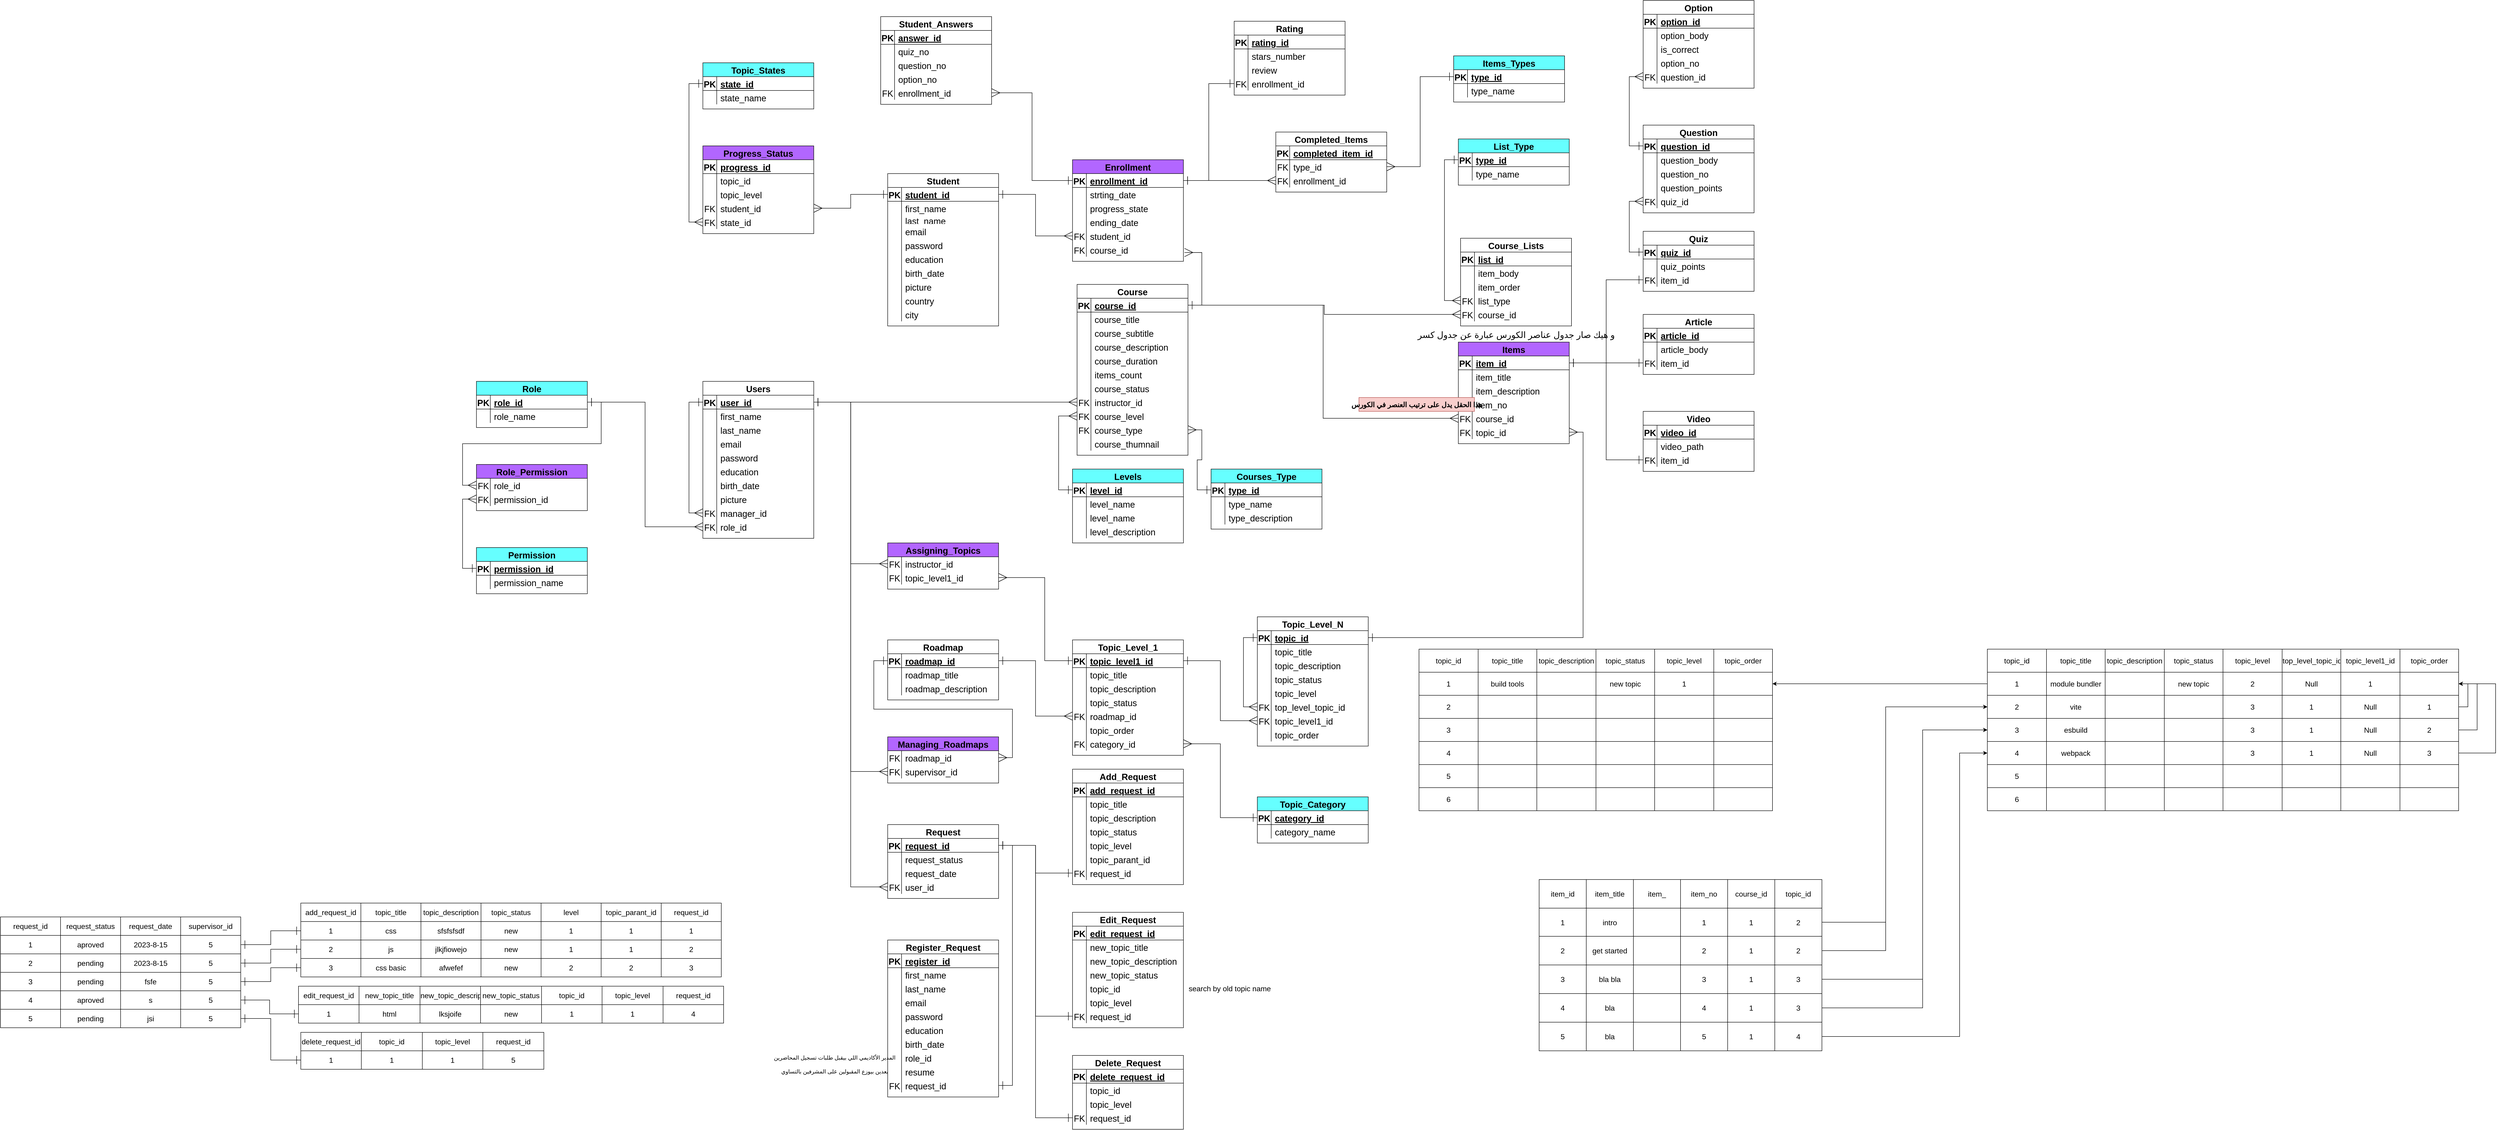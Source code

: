 <mxfile version="21.7.1" type="github">
  <diagram id="R2lEEEUBdFMjLlhIrx00" name="Page-1">
    <mxGraphModel dx="6039" dy="1851" grid="1" gridSize="10" guides="1" tooltips="1" connect="1" arrows="1" fold="1" page="1" pageScale="1" pageWidth="850" pageHeight="1100" math="0" shadow="0" extFonts="Permanent Marker^https://fonts.googleapis.com/css?family=Permanent+Marker">
      <root>
        <mxCell id="0" />
        <mxCell id="1" parent="0" />
        <mxCell id="1Uf812Vw-qbY2cDfJRfV-72" style="edgeStyle=orthogonalEdgeStyle;shape=connector;rounded=0;orthogonalLoop=1;jettySize=auto;html=1;exitX=0;exitY=0.5;exitDx=0;exitDy=0;entryX=0;entryY=0.5;entryDx=0;entryDy=0;labelBackgroundColor=default;strokeColor=default;fontFamily=Helvetica;fontSize=19;fontColor=default;startArrow=ERone;startFill=0;endArrow=ERmany;endFill=0;startSize=16;endSize=16;" parent="1" source="1Uf812Vw-qbY2cDfJRfV-31" target="1Uf812Vw-qbY2cDfJRfV-61" edge="1">
          <mxGeometry relative="1" as="geometry" />
        </mxCell>
        <mxCell id="a6Dhro6RoFMwGRgEGYVC-363" style="edgeStyle=orthogonalEdgeStyle;shape=connector;rounded=0;orthogonalLoop=1;jettySize=auto;html=1;exitX=0;exitY=0.5;exitDx=0;exitDy=0;entryX=0;entryY=0.5;entryDx=0;entryDy=0;labelBackgroundColor=default;strokeColor=default;fontFamily=Helvetica;fontSize=19;fontColor=default;startArrow=ERone;startFill=0;endArrow=ERmany;endFill=0;startSize=16;endSize=16;" parent="1" source="a6Dhro6RoFMwGRgEGYVC-342" target="a6Dhro6RoFMwGRgEGYVC-357" edge="1">
          <mxGeometry relative="1" as="geometry" />
        </mxCell>
        <mxCell id="fLSKP6zeZt18jbjhJol--179" style="edgeStyle=orthogonalEdgeStyle;rounded=0;orthogonalLoop=1;jettySize=auto;html=1;exitX=1;exitY=0.5;exitDx=0;exitDy=0;entryX=1;entryY=0.5;entryDx=0;entryDy=0;" edge="1" parent="1" source="fLSKP6zeZt18jbjhJol--10" target="fLSKP6zeZt18jbjhJol--6">
          <mxGeometry relative="1" as="geometry" />
        </mxCell>
        <mxCell id="fLSKP6zeZt18jbjhJol--181" style="edgeStyle=orthogonalEdgeStyle;rounded=0;orthogonalLoop=1;jettySize=auto;html=1;exitX=1;exitY=0.5;exitDx=0;exitDy=0;entryX=1;entryY=0.5;entryDx=0;entryDy=0;" edge="1" parent="1" source="fLSKP6zeZt18jbjhJol--29" target="fLSKP6zeZt18jbjhJol--6">
          <mxGeometry relative="1" as="geometry">
            <Array as="points">
              <mxPoint x="3360" y="1895" />
              <mxPoint x="3360" y="1795" />
            </Array>
          </mxGeometry>
        </mxCell>
        <mxCell id="fLSKP6zeZt18jbjhJol--182" style="edgeStyle=orthogonalEdgeStyle;rounded=0;orthogonalLoop=1;jettySize=auto;html=1;exitX=1;exitY=0.5;exitDx=0;exitDy=0;entryX=1;entryY=0.5;entryDx=0;entryDy=0;" edge="1" parent="1" source="fLSKP6zeZt18jbjhJol--38" target="fLSKP6zeZt18jbjhJol--6">
          <mxGeometry relative="1" as="geometry">
            <Array as="points">
              <mxPoint x="3400" y="1945" />
              <mxPoint x="3400" y="1795" />
            </Array>
          </mxGeometry>
        </mxCell>
        <mxCell id="C-vyLk0tnHw3VtMMgP7b-2" value="Enrollment" style="shape=table;startSize=30;container=1;collapsible=1;childLayout=tableLayout;fixedRows=1;rowLines=0;fontStyle=1;align=center;resizeLast=1;fontSize=19;fillColor=#B266FF;" parent="1" vertex="1">
          <mxGeometry x="320.14" y="660" width="240" height="220" as="geometry" />
        </mxCell>
        <mxCell id="C-vyLk0tnHw3VtMMgP7b-3" value="" style="shape=partialRectangle;collapsible=0;dropTarget=0;pointerEvents=0;fillColor=none;points=[[0,0.5],[1,0.5]];portConstraint=eastwest;top=0;left=0;right=0;bottom=1;fontSize=19;" parent="C-vyLk0tnHw3VtMMgP7b-2" vertex="1">
          <mxGeometry y="30" width="240" height="30" as="geometry" />
        </mxCell>
        <mxCell id="C-vyLk0tnHw3VtMMgP7b-4" value="PK" style="shape=partialRectangle;overflow=hidden;connectable=0;fillColor=none;top=0;left=0;bottom=0;right=0;fontStyle=1;fontSize=19;" parent="C-vyLk0tnHw3VtMMgP7b-3" vertex="1">
          <mxGeometry width="30" height="30" as="geometry">
            <mxRectangle width="30" height="30" as="alternateBounds" />
          </mxGeometry>
        </mxCell>
        <mxCell id="C-vyLk0tnHw3VtMMgP7b-5" value="enrollment_id" style="shape=partialRectangle;overflow=hidden;connectable=0;fillColor=none;top=0;left=0;bottom=0;right=0;align=left;spacingLeft=6;fontStyle=5;fontSize=19;" parent="C-vyLk0tnHw3VtMMgP7b-3" vertex="1">
          <mxGeometry x="30" width="210" height="30" as="geometry">
            <mxRectangle width="210" height="30" as="alternateBounds" />
          </mxGeometry>
        </mxCell>
        <mxCell id="a6Dhro6RoFMwGRgEGYVC-21" style="shape=partialRectangle;collapsible=0;dropTarget=0;pointerEvents=0;fillColor=none;points=[[0,0.5],[1,0.5]];portConstraint=eastwest;top=0;left=0;right=0;bottom=0;fontSize=19;" parent="C-vyLk0tnHw3VtMMgP7b-2" vertex="1">
          <mxGeometry y="60" width="240" height="30" as="geometry" />
        </mxCell>
        <mxCell id="a6Dhro6RoFMwGRgEGYVC-22" style="shape=partialRectangle;overflow=hidden;connectable=0;fillColor=none;top=0;left=0;bottom=0;right=0;fontSize=19;" parent="a6Dhro6RoFMwGRgEGYVC-21" vertex="1">
          <mxGeometry width="30" height="30" as="geometry">
            <mxRectangle width="30" height="30" as="alternateBounds" />
          </mxGeometry>
        </mxCell>
        <mxCell id="a6Dhro6RoFMwGRgEGYVC-23" value="strting_date" style="shape=partialRectangle;overflow=hidden;connectable=0;fillColor=none;top=0;left=0;bottom=0;right=0;align=left;spacingLeft=6;fontSize=19;" parent="a6Dhro6RoFMwGRgEGYVC-21" vertex="1">
          <mxGeometry x="30" width="210" height="30" as="geometry">
            <mxRectangle width="210" height="30" as="alternateBounds" />
          </mxGeometry>
        </mxCell>
        <mxCell id="a6Dhro6RoFMwGRgEGYVC-24" style="shape=partialRectangle;collapsible=0;dropTarget=0;pointerEvents=0;fillColor=none;points=[[0,0.5],[1,0.5]];portConstraint=eastwest;top=0;left=0;right=0;bottom=0;fontSize=19;" parent="C-vyLk0tnHw3VtMMgP7b-2" vertex="1">
          <mxGeometry y="90" width="240" height="30" as="geometry" />
        </mxCell>
        <mxCell id="a6Dhro6RoFMwGRgEGYVC-25" style="shape=partialRectangle;overflow=hidden;connectable=0;fillColor=none;top=0;left=0;bottom=0;right=0;fontSize=19;" parent="a6Dhro6RoFMwGRgEGYVC-24" vertex="1">
          <mxGeometry width="30" height="30" as="geometry">
            <mxRectangle width="30" height="30" as="alternateBounds" />
          </mxGeometry>
        </mxCell>
        <mxCell id="a6Dhro6RoFMwGRgEGYVC-26" value="progress_state" style="shape=partialRectangle;overflow=hidden;connectable=0;fillColor=none;top=0;left=0;bottom=0;right=0;align=left;spacingLeft=6;fontSize=19;" parent="a6Dhro6RoFMwGRgEGYVC-24" vertex="1">
          <mxGeometry x="30" width="210" height="30" as="geometry">
            <mxRectangle width="210" height="30" as="alternateBounds" />
          </mxGeometry>
        </mxCell>
        <mxCell id="a6Dhro6RoFMwGRgEGYVC-27" style="shape=partialRectangle;collapsible=0;dropTarget=0;pointerEvents=0;fillColor=none;points=[[0,0.5],[1,0.5]];portConstraint=eastwest;top=0;left=0;right=0;bottom=0;fontSize=19;" parent="C-vyLk0tnHw3VtMMgP7b-2" vertex="1">
          <mxGeometry y="120" width="240" height="30" as="geometry" />
        </mxCell>
        <mxCell id="a6Dhro6RoFMwGRgEGYVC-28" style="shape=partialRectangle;overflow=hidden;connectable=0;fillColor=none;top=0;left=0;bottom=0;right=0;fontSize=19;" parent="a6Dhro6RoFMwGRgEGYVC-27" vertex="1">
          <mxGeometry width="30" height="30" as="geometry">
            <mxRectangle width="30" height="30" as="alternateBounds" />
          </mxGeometry>
        </mxCell>
        <mxCell id="a6Dhro6RoFMwGRgEGYVC-29" value="ending_date" style="shape=partialRectangle;overflow=hidden;connectable=0;fillColor=none;top=0;left=0;bottom=0;right=0;align=left;spacingLeft=6;fontSize=19;" parent="a6Dhro6RoFMwGRgEGYVC-27" vertex="1">
          <mxGeometry x="30" width="210" height="30" as="geometry">
            <mxRectangle width="210" height="30" as="alternateBounds" />
          </mxGeometry>
        </mxCell>
        <mxCell id="C-vyLk0tnHw3VtMMgP7b-6" value="" style="shape=partialRectangle;collapsible=0;dropTarget=0;pointerEvents=0;fillColor=none;points=[[0,0.5],[1,0.5]];portConstraint=eastwest;top=0;left=0;right=0;bottom=0;fontSize=19;" parent="C-vyLk0tnHw3VtMMgP7b-2" vertex="1">
          <mxGeometry y="150" width="240" height="30" as="geometry" />
        </mxCell>
        <mxCell id="C-vyLk0tnHw3VtMMgP7b-7" value="FK" style="shape=partialRectangle;overflow=hidden;connectable=0;fillColor=none;top=0;left=0;bottom=0;right=0;fontSize=19;" parent="C-vyLk0tnHw3VtMMgP7b-6" vertex="1">
          <mxGeometry width="30" height="30" as="geometry">
            <mxRectangle width="30" height="30" as="alternateBounds" />
          </mxGeometry>
        </mxCell>
        <mxCell id="C-vyLk0tnHw3VtMMgP7b-8" value="student_id" style="shape=partialRectangle;overflow=hidden;connectable=0;fillColor=none;top=0;left=0;bottom=0;right=0;align=left;spacingLeft=6;fontSize=19;" parent="C-vyLk0tnHw3VtMMgP7b-6" vertex="1">
          <mxGeometry x="30" width="210" height="30" as="geometry">
            <mxRectangle width="210" height="30" as="alternateBounds" />
          </mxGeometry>
        </mxCell>
        <mxCell id="C-vyLk0tnHw3VtMMgP7b-9" value="" style="shape=partialRectangle;collapsible=0;dropTarget=0;pointerEvents=0;fillColor=none;points=[[0,0.5],[1,0.5]];portConstraint=eastwest;top=0;left=0;right=0;bottom=0;fontSize=19;" parent="C-vyLk0tnHw3VtMMgP7b-2" vertex="1">
          <mxGeometry y="180" width="240" height="30" as="geometry" />
        </mxCell>
        <mxCell id="C-vyLk0tnHw3VtMMgP7b-10" value="FK" style="shape=partialRectangle;overflow=hidden;connectable=0;fillColor=none;top=0;left=0;bottom=0;right=0;fontSize=19;" parent="C-vyLk0tnHw3VtMMgP7b-9" vertex="1">
          <mxGeometry width="30" height="30" as="geometry">
            <mxRectangle width="30" height="30" as="alternateBounds" />
          </mxGeometry>
        </mxCell>
        <mxCell id="C-vyLk0tnHw3VtMMgP7b-11" value="course_id" style="shape=partialRectangle;overflow=hidden;connectable=0;fillColor=none;top=0;left=0;bottom=0;right=0;align=left;spacingLeft=6;fontSize=19;" parent="C-vyLk0tnHw3VtMMgP7b-9" vertex="1">
          <mxGeometry x="30" width="210" height="30" as="geometry">
            <mxRectangle width="210" height="30" as="alternateBounds" />
          </mxGeometry>
        </mxCell>
        <mxCell id="C-vyLk0tnHw3VtMMgP7b-13" value="Course" style="shape=table;startSize=30;container=1;collapsible=1;childLayout=tableLayout;fixedRows=1;rowLines=0;fontStyle=1;align=center;resizeLast=1;fontSize=19;" parent="1" vertex="1">
          <mxGeometry x="330" y="930" width="240" height="370" as="geometry">
            <mxRectangle x="480" y="380" width="80" height="30" as="alternateBounds" />
          </mxGeometry>
        </mxCell>
        <mxCell id="C-vyLk0tnHw3VtMMgP7b-14" value="" style="shape=partialRectangle;collapsible=0;dropTarget=0;pointerEvents=0;fillColor=none;points=[[0,0.5],[1,0.5]];portConstraint=eastwest;top=0;left=0;right=0;bottom=1;fontSize=19;" parent="C-vyLk0tnHw3VtMMgP7b-13" vertex="1">
          <mxGeometry y="30" width="240" height="30" as="geometry" />
        </mxCell>
        <mxCell id="C-vyLk0tnHw3VtMMgP7b-15" value="PK" style="shape=partialRectangle;overflow=hidden;connectable=0;fillColor=none;top=0;left=0;bottom=0;right=0;fontStyle=1;fontSize=19;" parent="C-vyLk0tnHw3VtMMgP7b-14" vertex="1">
          <mxGeometry width="30" height="30" as="geometry">
            <mxRectangle width="30" height="30" as="alternateBounds" />
          </mxGeometry>
        </mxCell>
        <mxCell id="C-vyLk0tnHw3VtMMgP7b-16" value="course_id" style="shape=partialRectangle;overflow=hidden;connectable=0;fillColor=none;top=0;left=0;bottom=0;right=0;align=left;spacingLeft=6;fontStyle=5;fontSize=19;" parent="C-vyLk0tnHw3VtMMgP7b-14" vertex="1">
          <mxGeometry x="30" width="210" height="30" as="geometry">
            <mxRectangle width="210" height="30" as="alternateBounds" />
          </mxGeometry>
        </mxCell>
        <mxCell id="C-vyLk0tnHw3VtMMgP7b-17" value="" style="shape=partialRectangle;collapsible=0;dropTarget=0;pointerEvents=0;fillColor=none;points=[[0,0.5],[1,0.5]];portConstraint=eastwest;top=0;left=0;right=0;bottom=0;fontSize=19;" parent="C-vyLk0tnHw3VtMMgP7b-13" vertex="1">
          <mxGeometry y="60" width="240" height="30" as="geometry" />
        </mxCell>
        <mxCell id="C-vyLk0tnHw3VtMMgP7b-18" value="" style="shape=partialRectangle;overflow=hidden;connectable=0;fillColor=none;top=0;left=0;bottom=0;right=0;fontSize=19;" parent="C-vyLk0tnHw3VtMMgP7b-17" vertex="1">
          <mxGeometry width="30" height="30" as="geometry">
            <mxRectangle width="30" height="30" as="alternateBounds" />
          </mxGeometry>
        </mxCell>
        <mxCell id="C-vyLk0tnHw3VtMMgP7b-19" value="course_title" style="shape=partialRectangle;overflow=hidden;connectable=0;fillColor=none;top=0;left=0;bottom=0;right=0;align=left;spacingLeft=6;fontSize=19;" parent="C-vyLk0tnHw3VtMMgP7b-17" vertex="1">
          <mxGeometry x="30" width="210" height="30" as="geometry">
            <mxRectangle width="210" height="30" as="alternateBounds" />
          </mxGeometry>
        </mxCell>
        <mxCell id="Xxx1Zo3guwBDxmDqa_IZ-18" style="shape=partialRectangle;collapsible=0;dropTarget=0;pointerEvents=0;fillColor=none;points=[[0,0.5],[1,0.5]];portConstraint=eastwest;top=0;left=0;right=0;bottom=0;fontSize=19;" parent="C-vyLk0tnHw3VtMMgP7b-13" vertex="1">
          <mxGeometry y="90" width="240" height="30" as="geometry" />
        </mxCell>
        <mxCell id="Xxx1Zo3guwBDxmDqa_IZ-19" style="shape=partialRectangle;overflow=hidden;connectable=0;fillColor=none;top=0;left=0;bottom=0;right=0;fontSize=19;" parent="Xxx1Zo3guwBDxmDqa_IZ-18" vertex="1">
          <mxGeometry width="30" height="30" as="geometry">
            <mxRectangle width="30" height="30" as="alternateBounds" />
          </mxGeometry>
        </mxCell>
        <mxCell id="Xxx1Zo3guwBDxmDqa_IZ-20" value="course_subtitle" style="shape=partialRectangle;overflow=hidden;connectable=0;fillColor=none;top=0;left=0;bottom=0;right=0;align=left;spacingLeft=6;fontSize=19;" parent="Xxx1Zo3guwBDxmDqa_IZ-18" vertex="1">
          <mxGeometry x="30" width="210" height="30" as="geometry">
            <mxRectangle width="210" height="30" as="alternateBounds" />
          </mxGeometry>
        </mxCell>
        <mxCell id="C-vyLk0tnHw3VtMMgP7b-20" value="" style="shape=partialRectangle;collapsible=0;dropTarget=0;pointerEvents=0;fillColor=none;points=[[0,0.5],[1,0.5]];portConstraint=eastwest;top=0;left=0;right=0;bottom=0;fontSize=19;" parent="C-vyLk0tnHw3VtMMgP7b-13" vertex="1">
          <mxGeometry y="120" width="240" height="30" as="geometry" />
        </mxCell>
        <mxCell id="C-vyLk0tnHw3VtMMgP7b-21" value="" style="shape=partialRectangle;overflow=hidden;connectable=0;fillColor=none;top=0;left=0;bottom=0;right=0;fontSize=19;" parent="C-vyLk0tnHw3VtMMgP7b-20" vertex="1">
          <mxGeometry width="30" height="30" as="geometry">
            <mxRectangle width="30" height="30" as="alternateBounds" />
          </mxGeometry>
        </mxCell>
        <mxCell id="C-vyLk0tnHw3VtMMgP7b-22" value="course_description" style="shape=partialRectangle;overflow=hidden;connectable=0;fillColor=none;top=0;left=0;bottom=0;right=0;align=left;spacingLeft=6;fontSize=19;" parent="C-vyLk0tnHw3VtMMgP7b-20" vertex="1">
          <mxGeometry x="30" width="210" height="30" as="geometry">
            <mxRectangle width="210" height="30" as="alternateBounds" />
          </mxGeometry>
        </mxCell>
        <mxCell id="a6Dhro6RoFMwGRgEGYVC-103" style="shape=partialRectangle;collapsible=0;dropTarget=0;pointerEvents=0;fillColor=none;points=[[0,0.5],[1,0.5]];portConstraint=eastwest;top=0;left=0;right=0;bottom=0;fontSize=19;" parent="C-vyLk0tnHw3VtMMgP7b-13" vertex="1">
          <mxGeometry y="150" width="240" height="30" as="geometry" />
        </mxCell>
        <mxCell id="a6Dhro6RoFMwGRgEGYVC-104" style="shape=partialRectangle;overflow=hidden;connectable=0;fillColor=none;top=0;left=0;bottom=0;right=0;fontSize=19;" parent="a6Dhro6RoFMwGRgEGYVC-103" vertex="1">
          <mxGeometry width="30" height="30" as="geometry">
            <mxRectangle width="30" height="30" as="alternateBounds" />
          </mxGeometry>
        </mxCell>
        <mxCell id="a6Dhro6RoFMwGRgEGYVC-105" value="course_duration" style="shape=partialRectangle;overflow=hidden;connectable=0;fillColor=none;top=0;left=0;bottom=0;right=0;align=left;spacingLeft=6;fontSize=19;" parent="a6Dhro6RoFMwGRgEGYVC-103" vertex="1">
          <mxGeometry x="30" width="210" height="30" as="geometry">
            <mxRectangle width="210" height="30" as="alternateBounds" />
          </mxGeometry>
        </mxCell>
        <mxCell id="a6Dhro6RoFMwGRgEGYVC-106" style="shape=partialRectangle;collapsible=0;dropTarget=0;pointerEvents=0;fillColor=none;points=[[0,0.5],[1,0.5]];portConstraint=eastwest;top=0;left=0;right=0;bottom=0;fontSize=19;" parent="C-vyLk0tnHw3VtMMgP7b-13" vertex="1">
          <mxGeometry y="180" width="240" height="30" as="geometry" />
        </mxCell>
        <mxCell id="a6Dhro6RoFMwGRgEGYVC-107" style="shape=partialRectangle;overflow=hidden;connectable=0;fillColor=none;top=0;left=0;bottom=0;right=0;fontSize=19;" parent="a6Dhro6RoFMwGRgEGYVC-106" vertex="1">
          <mxGeometry width="30" height="30" as="geometry">
            <mxRectangle width="30" height="30" as="alternateBounds" />
          </mxGeometry>
        </mxCell>
        <mxCell id="a6Dhro6RoFMwGRgEGYVC-108" value="items_count" style="shape=partialRectangle;overflow=hidden;connectable=0;fillColor=none;top=0;left=0;bottom=0;right=0;align=left;spacingLeft=6;fontSize=19;" parent="a6Dhro6RoFMwGRgEGYVC-106" vertex="1">
          <mxGeometry x="30" width="210" height="30" as="geometry">
            <mxRectangle width="210" height="30" as="alternateBounds" />
          </mxGeometry>
        </mxCell>
        <mxCell id="a6Dhro6RoFMwGRgEGYVC-109" style="shape=partialRectangle;collapsible=0;dropTarget=0;pointerEvents=0;fillColor=none;points=[[0,0.5],[1,0.5]];portConstraint=eastwest;top=0;left=0;right=0;bottom=0;fontSize=19;" parent="C-vyLk0tnHw3VtMMgP7b-13" vertex="1">
          <mxGeometry y="210" width="240" height="30" as="geometry" />
        </mxCell>
        <mxCell id="a6Dhro6RoFMwGRgEGYVC-110" style="shape=partialRectangle;overflow=hidden;connectable=0;fillColor=none;top=0;left=0;bottom=0;right=0;fontSize=19;" parent="a6Dhro6RoFMwGRgEGYVC-109" vertex="1">
          <mxGeometry width="30" height="30" as="geometry">
            <mxRectangle width="30" height="30" as="alternateBounds" />
          </mxGeometry>
        </mxCell>
        <mxCell id="a6Dhro6RoFMwGRgEGYVC-111" value="course_status" style="shape=partialRectangle;overflow=hidden;connectable=0;fillColor=none;top=0;left=0;bottom=0;right=0;align=left;spacingLeft=6;fontSize=19;" parent="a6Dhro6RoFMwGRgEGYVC-109" vertex="1">
          <mxGeometry x="30" width="210" height="30" as="geometry">
            <mxRectangle width="210" height="30" as="alternateBounds" />
          </mxGeometry>
        </mxCell>
        <mxCell id="a6Dhro6RoFMwGRgEGYVC-115" style="shape=partialRectangle;collapsible=0;dropTarget=0;pointerEvents=0;fillColor=none;points=[[0,0.5],[1,0.5]];portConstraint=eastwest;top=0;left=0;right=0;bottom=0;fontSize=19;" parent="C-vyLk0tnHw3VtMMgP7b-13" vertex="1">
          <mxGeometry y="240" width="240" height="30" as="geometry" />
        </mxCell>
        <mxCell id="a6Dhro6RoFMwGRgEGYVC-116" value="FK" style="shape=partialRectangle;overflow=hidden;connectable=0;fillColor=none;top=0;left=0;bottom=0;right=0;fontSize=19;" parent="a6Dhro6RoFMwGRgEGYVC-115" vertex="1">
          <mxGeometry width="30" height="30" as="geometry">
            <mxRectangle width="30" height="30" as="alternateBounds" />
          </mxGeometry>
        </mxCell>
        <mxCell id="a6Dhro6RoFMwGRgEGYVC-117" value="instructor_id" style="shape=partialRectangle;overflow=hidden;connectable=0;fillColor=none;top=0;left=0;bottom=0;right=0;align=left;spacingLeft=6;fontSize=19;" parent="a6Dhro6RoFMwGRgEGYVC-115" vertex="1">
          <mxGeometry x="30" width="210" height="30" as="geometry">
            <mxRectangle width="210" height="30" as="alternateBounds" />
          </mxGeometry>
        </mxCell>
        <mxCell id="a6Dhro6RoFMwGRgEGYVC-112" style="shape=partialRectangle;collapsible=0;dropTarget=0;pointerEvents=0;fillColor=none;points=[[0,0.5],[1,0.5]];portConstraint=eastwest;top=0;left=0;right=0;bottom=0;fontSize=19;" parent="C-vyLk0tnHw3VtMMgP7b-13" vertex="1">
          <mxGeometry y="270" width="240" height="30" as="geometry" />
        </mxCell>
        <mxCell id="a6Dhro6RoFMwGRgEGYVC-113" value="FK" style="shape=partialRectangle;overflow=hidden;connectable=0;fillColor=none;top=0;left=0;bottom=0;right=0;fontSize=19;" parent="a6Dhro6RoFMwGRgEGYVC-112" vertex="1">
          <mxGeometry width="30" height="30" as="geometry">
            <mxRectangle width="30" height="30" as="alternateBounds" />
          </mxGeometry>
        </mxCell>
        <mxCell id="a6Dhro6RoFMwGRgEGYVC-114" value="course_level" style="shape=partialRectangle;overflow=hidden;connectable=0;fillColor=none;top=0;left=0;bottom=0;right=0;align=left;spacingLeft=6;fontSize=19;" parent="a6Dhro6RoFMwGRgEGYVC-112" vertex="1">
          <mxGeometry x="30" width="210" height="30" as="geometry">
            <mxRectangle width="210" height="30" as="alternateBounds" />
          </mxGeometry>
        </mxCell>
        <mxCell id="a6Dhro6RoFMwGRgEGYVC-132" style="shape=partialRectangle;collapsible=0;dropTarget=0;pointerEvents=0;fillColor=none;points=[[0,0.5],[1,0.5]];portConstraint=eastwest;top=0;left=0;right=0;bottom=0;fontSize=19;" parent="C-vyLk0tnHw3VtMMgP7b-13" vertex="1">
          <mxGeometry y="300" width="240" height="30" as="geometry" />
        </mxCell>
        <mxCell id="a6Dhro6RoFMwGRgEGYVC-133" value="FK" style="shape=partialRectangle;overflow=hidden;connectable=0;fillColor=none;top=0;left=0;bottom=0;right=0;fontSize=19;" parent="a6Dhro6RoFMwGRgEGYVC-132" vertex="1">
          <mxGeometry width="30" height="30" as="geometry">
            <mxRectangle width="30" height="30" as="alternateBounds" />
          </mxGeometry>
        </mxCell>
        <mxCell id="a6Dhro6RoFMwGRgEGYVC-134" value="course_type" style="shape=partialRectangle;overflow=hidden;connectable=0;fillColor=none;top=0;left=0;bottom=0;right=0;align=left;spacingLeft=6;fontSize=19;" parent="a6Dhro6RoFMwGRgEGYVC-132" vertex="1">
          <mxGeometry x="30" width="210" height="30" as="geometry">
            <mxRectangle width="210" height="30" as="alternateBounds" />
          </mxGeometry>
        </mxCell>
        <mxCell id="Xxx1Zo3guwBDxmDqa_IZ-21" style="shape=partialRectangle;collapsible=0;dropTarget=0;pointerEvents=0;fillColor=none;points=[[0,0.5],[1,0.5]];portConstraint=eastwest;top=0;left=0;right=0;bottom=0;fontSize=19;" parent="C-vyLk0tnHw3VtMMgP7b-13" vertex="1">
          <mxGeometry y="330" width="240" height="30" as="geometry" />
        </mxCell>
        <mxCell id="Xxx1Zo3guwBDxmDqa_IZ-22" style="shape=partialRectangle;overflow=hidden;connectable=0;fillColor=none;top=0;left=0;bottom=0;right=0;fontSize=19;" parent="Xxx1Zo3guwBDxmDqa_IZ-21" vertex="1">
          <mxGeometry width="30" height="30" as="geometry">
            <mxRectangle width="30" height="30" as="alternateBounds" />
          </mxGeometry>
        </mxCell>
        <mxCell id="Xxx1Zo3guwBDxmDqa_IZ-23" value="course_thumnail" style="shape=partialRectangle;overflow=hidden;connectable=0;fillColor=none;top=0;left=0;bottom=0;right=0;align=left;spacingLeft=6;fontSize=19;" parent="Xxx1Zo3guwBDxmDqa_IZ-21" vertex="1">
          <mxGeometry x="30" width="210" height="30" as="geometry">
            <mxRectangle width="210" height="30" as="alternateBounds" />
          </mxGeometry>
        </mxCell>
        <mxCell id="C-vyLk0tnHw3VtMMgP7b-23" value="Student" style="shape=table;startSize=30;container=1;collapsible=1;childLayout=tableLayout;fixedRows=1;rowLines=0;fontStyle=1;align=center;resizeLast=1;fontSize=19;" parent="1" vertex="1">
          <mxGeometry x="-79.86" y="690" width="240" height="330" as="geometry" />
        </mxCell>
        <mxCell id="C-vyLk0tnHw3VtMMgP7b-24" value="" style="shape=partialRectangle;collapsible=0;dropTarget=0;pointerEvents=0;fillColor=none;points=[[0,0.5],[1,0.5]];portConstraint=eastwest;top=0;left=0;right=0;bottom=1;fontSize=19;" parent="C-vyLk0tnHw3VtMMgP7b-23" vertex="1">
          <mxGeometry y="30" width="240" height="30" as="geometry" />
        </mxCell>
        <mxCell id="C-vyLk0tnHw3VtMMgP7b-25" value="PK" style="shape=partialRectangle;overflow=hidden;connectable=0;fillColor=none;top=0;left=0;bottom=0;right=0;fontStyle=1;fontSize=19;" parent="C-vyLk0tnHw3VtMMgP7b-24" vertex="1">
          <mxGeometry width="30" height="30" as="geometry">
            <mxRectangle width="30" height="30" as="alternateBounds" />
          </mxGeometry>
        </mxCell>
        <mxCell id="C-vyLk0tnHw3VtMMgP7b-26" value="student_id" style="shape=partialRectangle;overflow=hidden;connectable=0;fillColor=none;top=0;left=0;bottom=0;right=0;align=left;spacingLeft=6;fontStyle=5;fontSize=19;" parent="C-vyLk0tnHw3VtMMgP7b-24" vertex="1">
          <mxGeometry x="30" width="210" height="30" as="geometry">
            <mxRectangle width="210" height="30" as="alternateBounds" />
          </mxGeometry>
        </mxCell>
        <mxCell id="C-vyLk0tnHw3VtMMgP7b-27" value="" style="shape=partialRectangle;collapsible=0;dropTarget=0;pointerEvents=0;fillColor=none;points=[[0,0.5],[1,0.5]];portConstraint=eastwest;top=0;left=0;right=0;bottom=0;fontSize=19;" parent="C-vyLk0tnHw3VtMMgP7b-23" vertex="1">
          <mxGeometry y="60" width="240" height="30" as="geometry" />
        </mxCell>
        <mxCell id="C-vyLk0tnHw3VtMMgP7b-28" value="" style="shape=partialRectangle;overflow=hidden;connectable=0;fillColor=none;top=0;left=0;bottom=0;right=0;fontSize=19;" parent="C-vyLk0tnHw3VtMMgP7b-27" vertex="1">
          <mxGeometry width="30" height="30" as="geometry">
            <mxRectangle width="30" height="30" as="alternateBounds" />
          </mxGeometry>
        </mxCell>
        <mxCell id="C-vyLk0tnHw3VtMMgP7b-29" value="first_name" style="shape=partialRectangle;overflow=hidden;connectable=0;fillColor=none;top=0;left=0;bottom=0;right=0;align=left;spacingLeft=6;fontSize=19;" parent="C-vyLk0tnHw3VtMMgP7b-27" vertex="1">
          <mxGeometry x="30" width="210" height="30" as="geometry">
            <mxRectangle width="210" height="30" as="alternateBounds" />
          </mxGeometry>
        </mxCell>
        <mxCell id="a6Dhro6RoFMwGRgEGYVC-18" style="shape=partialRectangle;collapsible=0;dropTarget=0;pointerEvents=0;fillColor=none;points=[[0,0.5],[1,0.5]];portConstraint=eastwest;top=0;left=0;right=0;bottom=0;fontSize=19;" parent="C-vyLk0tnHw3VtMMgP7b-23" vertex="1">
          <mxGeometry y="90" width="240" height="20" as="geometry" />
        </mxCell>
        <mxCell id="a6Dhro6RoFMwGRgEGYVC-19" style="shape=partialRectangle;overflow=hidden;connectable=0;fillColor=none;top=0;left=0;bottom=0;right=0;fontSize=19;" parent="a6Dhro6RoFMwGRgEGYVC-18" vertex="1">
          <mxGeometry width="30" height="20" as="geometry">
            <mxRectangle width="30" height="20" as="alternateBounds" />
          </mxGeometry>
        </mxCell>
        <mxCell id="a6Dhro6RoFMwGRgEGYVC-20" value="last_name" style="shape=partialRectangle;overflow=hidden;connectable=0;fillColor=none;top=0;left=0;bottom=0;right=0;align=left;spacingLeft=6;fontSize=19;" parent="a6Dhro6RoFMwGRgEGYVC-18" vertex="1">
          <mxGeometry x="30" width="210" height="20" as="geometry">
            <mxRectangle width="210" height="20" as="alternateBounds" />
          </mxGeometry>
        </mxCell>
        <mxCell id="a6Dhro6RoFMwGRgEGYVC-15" style="shape=partialRectangle;collapsible=0;dropTarget=0;pointerEvents=0;fillColor=none;points=[[0,0.5],[1,0.5]];portConstraint=eastwest;top=0;left=0;right=0;bottom=0;fontSize=19;" parent="C-vyLk0tnHw3VtMMgP7b-23" vertex="1">
          <mxGeometry y="110" width="240" height="30" as="geometry" />
        </mxCell>
        <mxCell id="a6Dhro6RoFMwGRgEGYVC-16" style="shape=partialRectangle;overflow=hidden;connectable=0;fillColor=none;top=0;left=0;bottom=0;right=0;fontSize=19;" parent="a6Dhro6RoFMwGRgEGYVC-15" vertex="1">
          <mxGeometry width="30" height="30" as="geometry">
            <mxRectangle width="30" height="30" as="alternateBounds" />
          </mxGeometry>
        </mxCell>
        <mxCell id="a6Dhro6RoFMwGRgEGYVC-17" value="email" style="shape=partialRectangle;overflow=hidden;connectable=0;fillColor=none;top=0;left=0;bottom=0;right=0;align=left;spacingLeft=6;fontSize=19;" parent="a6Dhro6RoFMwGRgEGYVC-15" vertex="1">
          <mxGeometry x="30" width="210" height="30" as="geometry">
            <mxRectangle width="210" height="30" as="alternateBounds" />
          </mxGeometry>
        </mxCell>
        <mxCell id="a6Dhro6RoFMwGRgEGYVC-12" style="shape=partialRectangle;collapsible=0;dropTarget=0;pointerEvents=0;fillColor=none;points=[[0,0.5],[1,0.5]];portConstraint=eastwest;top=0;left=0;right=0;bottom=0;fontSize=19;" parent="C-vyLk0tnHw3VtMMgP7b-23" vertex="1">
          <mxGeometry y="140" width="240" height="30" as="geometry" />
        </mxCell>
        <mxCell id="a6Dhro6RoFMwGRgEGYVC-13" style="shape=partialRectangle;overflow=hidden;connectable=0;fillColor=none;top=0;left=0;bottom=0;right=0;fontSize=19;" parent="a6Dhro6RoFMwGRgEGYVC-12" vertex="1">
          <mxGeometry width="30" height="30" as="geometry">
            <mxRectangle width="30" height="30" as="alternateBounds" />
          </mxGeometry>
        </mxCell>
        <mxCell id="a6Dhro6RoFMwGRgEGYVC-14" value="password" style="shape=partialRectangle;overflow=hidden;connectable=0;fillColor=none;top=0;left=0;bottom=0;right=0;align=left;spacingLeft=6;fontSize=19;" parent="a6Dhro6RoFMwGRgEGYVC-12" vertex="1">
          <mxGeometry x="30" width="210" height="30" as="geometry">
            <mxRectangle width="210" height="30" as="alternateBounds" />
          </mxGeometry>
        </mxCell>
        <mxCell id="a6Dhro6RoFMwGRgEGYVC-9" style="shape=partialRectangle;collapsible=0;dropTarget=0;pointerEvents=0;fillColor=none;points=[[0,0.5],[1,0.5]];portConstraint=eastwest;top=0;left=0;right=0;bottom=0;fontSize=19;" parent="C-vyLk0tnHw3VtMMgP7b-23" vertex="1">
          <mxGeometry y="170" width="240" height="30" as="geometry" />
        </mxCell>
        <mxCell id="a6Dhro6RoFMwGRgEGYVC-10" style="shape=partialRectangle;overflow=hidden;connectable=0;fillColor=none;top=0;left=0;bottom=0;right=0;fontSize=19;" parent="a6Dhro6RoFMwGRgEGYVC-9" vertex="1">
          <mxGeometry width="30" height="30" as="geometry">
            <mxRectangle width="30" height="30" as="alternateBounds" />
          </mxGeometry>
        </mxCell>
        <mxCell id="a6Dhro6RoFMwGRgEGYVC-11" value="education" style="shape=partialRectangle;overflow=hidden;connectable=0;fillColor=none;top=0;left=0;bottom=0;right=0;align=left;spacingLeft=6;fontSize=19;" parent="a6Dhro6RoFMwGRgEGYVC-9" vertex="1">
          <mxGeometry x="30" width="210" height="30" as="geometry">
            <mxRectangle width="210" height="30" as="alternateBounds" />
          </mxGeometry>
        </mxCell>
        <mxCell id="a6Dhro6RoFMwGRgEGYVC-6" style="shape=partialRectangle;collapsible=0;dropTarget=0;pointerEvents=0;fillColor=none;points=[[0,0.5],[1,0.5]];portConstraint=eastwest;top=0;left=0;right=0;bottom=0;fontSize=19;" parent="C-vyLk0tnHw3VtMMgP7b-23" vertex="1">
          <mxGeometry y="200" width="240" height="30" as="geometry" />
        </mxCell>
        <mxCell id="a6Dhro6RoFMwGRgEGYVC-7" style="shape=partialRectangle;overflow=hidden;connectable=0;fillColor=none;top=0;left=0;bottom=0;right=0;fontSize=19;" parent="a6Dhro6RoFMwGRgEGYVC-6" vertex="1">
          <mxGeometry width="30" height="30" as="geometry">
            <mxRectangle width="30" height="30" as="alternateBounds" />
          </mxGeometry>
        </mxCell>
        <mxCell id="a6Dhro6RoFMwGRgEGYVC-8" value="birth_date" style="shape=partialRectangle;overflow=hidden;connectable=0;fillColor=none;top=0;left=0;bottom=0;right=0;align=left;spacingLeft=6;fontSize=19;" parent="a6Dhro6RoFMwGRgEGYVC-6" vertex="1">
          <mxGeometry x="30" width="210" height="30" as="geometry">
            <mxRectangle width="210" height="30" as="alternateBounds" />
          </mxGeometry>
        </mxCell>
        <mxCell id="a6Dhro6RoFMwGRgEGYVC-3" style="shape=partialRectangle;collapsible=0;dropTarget=0;pointerEvents=0;fillColor=none;points=[[0,0.5],[1,0.5]];portConstraint=eastwest;top=0;left=0;right=0;bottom=0;fontSize=19;" parent="C-vyLk0tnHw3VtMMgP7b-23" vertex="1">
          <mxGeometry y="230" width="240" height="30" as="geometry" />
        </mxCell>
        <mxCell id="a6Dhro6RoFMwGRgEGYVC-4" style="shape=partialRectangle;overflow=hidden;connectable=0;fillColor=none;top=0;left=0;bottom=0;right=0;fontSize=19;" parent="a6Dhro6RoFMwGRgEGYVC-3" vertex="1">
          <mxGeometry width="30" height="30" as="geometry">
            <mxRectangle width="30" height="30" as="alternateBounds" />
          </mxGeometry>
        </mxCell>
        <mxCell id="a6Dhro6RoFMwGRgEGYVC-5" value="picture" style="shape=partialRectangle;overflow=hidden;connectable=0;fillColor=none;top=0;left=0;bottom=0;right=0;align=left;spacingLeft=6;fontSize=19;" parent="a6Dhro6RoFMwGRgEGYVC-3" vertex="1">
          <mxGeometry x="30" width="210" height="30" as="geometry">
            <mxRectangle width="210" height="30" as="alternateBounds" />
          </mxGeometry>
        </mxCell>
        <mxCell id="Xxx1Zo3guwBDxmDqa_IZ-24" style="shape=partialRectangle;collapsible=0;dropTarget=0;pointerEvents=0;fillColor=none;points=[[0,0.5],[1,0.5]];portConstraint=eastwest;top=0;left=0;right=0;bottom=0;fontSize=19;" parent="C-vyLk0tnHw3VtMMgP7b-23" vertex="1">
          <mxGeometry y="260" width="240" height="30" as="geometry" />
        </mxCell>
        <mxCell id="Xxx1Zo3guwBDxmDqa_IZ-25" style="shape=partialRectangle;overflow=hidden;connectable=0;fillColor=none;top=0;left=0;bottom=0;right=0;fontSize=19;" parent="Xxx1Zo3guwBDxmDqa_IZ-24" vertex="1">
          <mxGeometry width="30" height="30" as="geometry">
            <mxRectangle width="30" height="30" as="alternateBounds" />
          </mxGeometry>
        </mxCell>
        <mxCell id="Xxx1Zo3guwBDxmDqa_IZ-26" value="country" style="shape=partialRectangle;overflow=hidden;connectable=0;fillColor=none;top=0;left=0;bottom=0;right=0;align=left;spacingLeft=6;fontSize=19;" parent="Xxx1Zo3guwBDxmDqa_IZ-24" vertex="1">
          <mxGeometry x="30" width="210" height="30" as="geometry">
            <mxRectangle width="210" height="30" as="alternateBounds" />
          </mxGeometry>
        </mxCell>
        <mxCell id="Xxx1Zo3guwBDxmDqa_IZ-27" style="shape=partialRectangle;collapsible=0;dropTarget=0;pointerEvents=0;fillColor=none;points=[[0,0.5],[1,0.5]];portConstraint=eastwest;top=0;left=0;right=0;bottom=0;fontSize=19;" parent="C-vyLk0tnHw3VtMMgP7b-23" vertex="1">
          <mxGeometry y="290" width="240" height="30" as="geometry" />
        </mxCell>
        <mxCell id="Xxx1Zo3guwBDxmDqa_IZ-28" style="shape=partialRectangle;overflow=hidden;connectable=0;fillColor=none;top=0;left=0;bottom=0;right=0;fontSize=19;" parent="Xxx1Zo3guwBDxmDqa_IZ-27" vertex="1">
          <mxGeometry width="30" height="30" as="geometry">
            <mxRectangle width="30" height="30" as="alternateBounds" />
          </mxGeometry>
        </mxCell>
        <mxCell id="Xxx1Zo3guwBDxmDqa_IZ-29" value="city" style="shape=partialRectangle;overflow=hidden;connectable=0;fillColor=none;top=0;left=0;bottom=0;right=0;align=left;spacingLeft=6;fontSize=19;" parent="Xxx1Zo3guwBDxmDqa_IZ-27" vertex="1">
          <mxGeometry x="30" width="210" height="30" as="geometry">
            <mxRectangle width="210" height="30" as="alternateBounds" />
          </mxGeometry>
        </mxCell>
        <mxCell id="a6Dhro6RoFMwGRgEGYVC-1" style="edgeStyle=orthogonalEdgeStyle;rounded=0;orthogonalLoop=1;jettySize=auto;html=1;exitX=1;exitY=0.5;exitDx=0;exitDy=0;entryX=0;entryY=0.5;entryDx=0;entryDy=0;startArrow=ERone;startFill=0;endArrow=ERmany;endFill=0;endSize=16;startSize=16;fontSize=19;" parent="1" source="C-vyLk0tnHw3VtMMgP7b-24" target="C-vyLk0tnHw3VtMMgP7b-6" edge="1">
          <mxGeometry relative="1" as="geometry" />
        </mxCell>
        <mxCell id="a6Dhro6RoFMwGRgEGYVC-2" style="edgeStyle=orthogonalEdgeStyle;shape=connector;rounded=0;orthogonalLoop=1;jettySize=auto;html=1;exitX=1;exitY=0.5;exitDx=0;exitDy=0;entryX=1.01;entryY=0.698;entryDx=0;entryDy=0;entryPerimeter=0;labelBackgroundColor=default;strokeColor=default;fontFamily=Helvetica;fontSize=19;fontColor=default;startArrow=ERone;startFill=0;endArrow=ERmany;endFill=0;startSize=16;endSize=16;" parent="1" source="C-vyLk0tnHw3VtMMgP7b-14" target="C-vyLk0tnHw3VtMMgP7b-9" edge="1">
          <mxGeometry relative="1" as="geometry" />
        </mxCell>
        <mxCell id="a6Dhro6RoFMwGRgEGYVC-33" value="Rating" style="shape=table;startSize=30;container=1;collapsible=1;childLayout=tableLayout;fixedRows=1;rowLines=0;fontStyle=1;align=center;resizeLast=1;fontSize=19;" parent="1" vertex="1">
          <mxGeometry x="670" y="360" width="240" height="160" as="geometry" />
        </mxCell>
        <mxCell id="a6Dhro6RoFMwGRgEGYVC-34" value="" style="shape=partialRectangle;collapsible=0;dropTarget=0;pointerEvents=0;fillColor=none;points=[[0,0.5],[1,0.5]];portConstraint=eastwest;top=0;left=0;right=0;bottom=1;fontSize=19;" parent="a6Dhro6RoFMwGRgEGYVC-33" vertex="1">
          <mxGeometry y="30" width="240" height="30" as="geometry" />
        </mxCell>
        <mxCell id="a6Dhro6RoFMwGRgEGYVC-35" value="PK" style="shape=partialRectangle;overflow=hidden;connectable=0;fillColor=none;top=0;left=0;bottom=0;right=0;fontStyle=1;fontSize=19;" parent="a6Dhro6RoFMwGRgEGYVC-34" vertex="1">
          <mxGeometry width="30" height="30" as="geometry">
            <mxRectangle width="30" height="30" as="alternateBounds" />
          </mxGeometry>
        </mxCell>
        <mxCell id="a6Dhro6RoFMwGRgEGYVC-36" value="rating_id" style="shape=partialRectangle;overflow=hidden;connectable=0;fillColor=none;top=0;left=0;bottom=0;right=0;align=left;spacingLeft=6;fontStyle=5;fontSize=19;" parent="a6Dhro6RoFMwGRgEGYVC-34" vertex="1">
          <mxGeometry x="30" width="210" height="30" as="geometry">
            <mxRectangle width="210" height="30" as="alternateBounds" />
          </mxGeometry>
        </mxCell>
        <mxCell id="a6Dhro6RoFMwGRgEGYVC-40" style="shape=partialRectangle;collapsible=0;dropTarget=0;pointerEvents=0;fillColor=none;points=[[0,0.5],[1,0.5]];portConstraint=eastwest;top=0;left=0;right=0;bottom=0;fontSize=19;" parent="a6Dhro6RoFMwGRgEGYVC-33" vertex="1">
          <mxGeometry y="60" width="240" height="30" as="geometry" />
        </mxCell>
        <mxCell id="a6Dhro6RoFMwGRgEGYVC-41" style="shape=partialRectangle;overflow=hidden;connectable=0;fillColor=none;top=0;left=0;bottom=0;right=0;fontSize=19;" parent="a6Dhro6RoFMwGRgEGYVC-40" vertex="1">
          <mxGeometry width="30" height="30" as="geometry">
            <mxRectangle width="30" height="30" as="alternateBounds" />
          </mxGeometry>
        </mxCell>
        <mxCell id="a6Dhro6RoFMwGRgEGYVC-42" value="stars_number" style="shape=partialRectangle;overflow=hidden;connectable=0;fillColor=none;top=0;left=0;bottom=0;right=0;align=left;spacingLeft=6;fontSize=19;" parent="a6Dhro6RoFMwGRgEGYVC-40" vertex="1">
          <mxGeometry x="30" width="210" height="30" as="geometry">
            <mxRectangle width="210" height="30" as="alternateBounds" />
          </mxGeometry>
        </mxCell>
        <mxCell id="Xxx1Zo3guwBDxmDqa_IZ-15" style="shape=partialRectangle;collapsible=0;dropTarget=0;pointerEvents=0;fillColor=none;points=[[0,0.5],[1,0.5]];portConstraint=eastwest;top=0;left=0;right=0;bottom=0;fontSize=19;" parent="a6Dhro6RoFMwGRgEGYVC-33" vertex="1">
          <mxGeometry y="90" width="240" height="30" as="geometry" />
        </mxCell>
        <mxCell id="Xxx1Zo3guwBDxmDqa_IZ-16" style="shape=partialRectangle;overflow=hidden;connectable=0;fillColor=none;top=0;left=0;bottom=0;right=0;fontSize=19;" parent="Xxx1Zo3guwBDxmDqa_IZ-15" vertex="1">
          <mxGeometry width="30" height="30" as="geometry">
            <mxRectangle width="30" height="30" as="alternateBounds" />
          </mxGeometry>
        </mxCell>
        <mxCell id="Xxx1Zo3guwBDxmDqa_IZ-17" value="review" style="shape=partialRectangle;overflow=hidden;connectable=0;fillColor=none;top=0;left=0;bottom=0;right=0;align=left;spacingLeft=6;fontSize=19;" parent="Xxx1Zo3guwBDxmDqa_IZ-15" vertex="1">
          <mxGeometry x="30" width="210" height="30" as="geometry">
            <mxRectangle width="210" height="30" as="alternateBounds" />
          </mxGeometry>
        </mxCell>
        <mxCell id="a6Dhro6RoFMwGRgEGYVC-43" style="shape=partialRectangle;collapsible=0;dropTarget=0;pointerEvents=0;fillColor=none;points=[[0,0.5],[1,0.5]];portConstraint=eastwest;top=0;left=0;right=0;bottom=0;fontSize=19;" parent="a6Dhro6RoFMwGRgEGYVC-33" vertex="1">
          <mxGeometry y="120" width="240" height="30" as="geometry" />
        </mxCell>
        <mxCell id="a6Dhro6RoFMwGRgEGYVC-44" value="FK" style="shape=partialRectangle;overflow=hidden;connectable=0;fillColor=none;top=0;left=0;bottom=0;right=0;fontSize=19;" parent="a6Dhro6RoFMwGRgEGYVC-43" vertex="1">
          <mxGeometry width="30" height="30" as="geometry">
            <mxRectangle width="30" height="30" as="alternateBounds" />
          </mxGeometry>
        </mxCell>
        <mxCell id="a6Dhro6RoFMwGRgEGYVC-45" value="enrollment_id" style="shape=partialRectangle;overflow=hidden;connectable=0;fillColor=none;top=0;left=0;bottom=0;right=0;align=left;spacingLeft=6;fontSize=19;" parent="a6Dhro6RoFMwGRgEGYVC-43" vertex="1">
          <mxGeometry x="30" width="210" height="30" as="geometry">
            <mxRectangle width="210" height="30" as="alternateBounds" />
          </mxGeometry>
        </mxCell>
        <mxCell id="a6Dhro6RoFMwGRgEGYVC-52" style="edgeStyle=orthogonalEdgeStyle;shape=connector;rounded=0;orthogonalLoop=1;jettySize=auto;html=1;entryX=1;entryY=0.5;entryDx=0;entryDy=0;labelBackgroundColor=default;strokeColor=default;fontFamily=Helvetica;fontSize=19;fontColor=default;startArrow=ERone;startFill=0;endArrow=ERone;endFill=0;startSize=16;endSize=16;" parent="1" source="a6Dhro6RoFMwGRgEGYVC-43" target="C-vyLk0tnHw3VtMMgP7b-3" edge="1">
          <mxGeometry relative="1" as="geometry" />
        </mxCell>
        <mxCell id="a6Dhro6RoFMwGRgEGYVC-85" value="Student_Answers" style="shape=table;startSize=30;container=1;collapsible=1;childLayout=tableLayout;fixedRows=1;rowLines=0;fontStyle=1;align=center;resizeLast=1;fontSize=19;" parent="1" vertex="1">
          <mxGeometry x="-95.0" y="350" width="240" height="190" as="geometry">
            <mxRectangle x="140" y="190" width="200" height="40" as="alternateBounds" />
          </mxGeometry>
        </mxCell>
        <mxCell id="a6Dhro6RoFMwGRgEGYVC-86" value="" style="shape=partialRectangle;collapsible=0;dropTarget=0;pointerEvents=0;fillColor=none;points=[[0,0.5],[1,0.5]];portConstraint=eastwest;top=0;left=0;right=0;bottom=1;fontSize=19;" parent="a6Dhro6RoFMwGRgEGYVC-85" vertex="1">
          <mxGeometry y="30" width="240" height="30" as="geometry" />
        </mxCell>
        <mxCell id="a6Dhro6RoFMwGRgEGYVC-87" value="PK" style="shape=partialRectangle;overflow=hidden;connectable=0;fillColor=none;top=0;left=0;bottom=0;right=0;fontStyle=1;fontSize=19;" parent="a6Dhro6RoFMwGRgEGYVC-86" vertex="1">
          <mxGeometry width="30" height="30" as="geometry">
            <mxRectangle width="30" height="30" as="alternateBounds" />
          </mxGeometry>
        </mxCell>
        <mxCell id="a6Dhro6RoFMwGRgEGYVC-88" value="answer_id" style="shape=partialRectangle;overflow=hidden;connectable=0;fillColor=none;top=0;left=0;bottom=0;right=0;align=left;spacingLeft=6;fontStyle=5;fontSize=19;" parent="a6Dhro6RoFMwGRgEGYVC-86" vertex="1">
          <mxGeometry x="30" width="210" height="30" as="geometry">
            <mxRectangle width="210" height="30" as="alternateBounds" />
          </mxGeometry>
        </mxCell>
        <mxCell id="a6Dhro6RoFMwGRgEGYVC-89" style="shape=partialRectangle;collapsible=0;dropTarget=0;pointerEvents=0;fillColor=none;points=[[0,0.5],[1,0.5]];portConstraint=eastwest;top=0;left=0;right=0;bottom=0;fontSize=19;" parent="a6Dhro6RoFMwGRgEGYVC-85" vertex="1">
          <mxGeometry y="60" width="240" height="30" as="geometry" />
        </mxCell>
        <mxCell id="a6Dhro6RoFMwGRgEGYVC-90" style="shape=partialRectangle;overflow=hidden;connectable=0;fillColor=none;top=0;left=0;bottom=0;right=0;fontSize=19;" parent="a6Dhro6RoFMwGRgEGYVC-89" vertex="1">
          <mxGeometry width="30" height="30" as="geometry">
            <mxRectangle width="30" height="30" as="alternateBounds" />
          </mxGeometry>
        </mxCell>
        <mxCell id="a6Dhro6RoFMwGRgEGYVC-91" value="quiz_no" style="shape=partialRectangle;overflow=hidden;connectable=0;fillColor=none;top=0;left=0;bottom=0;right=0;align=left;spacingLeft=6;fontSize=19;" parent="a6Dhro6RoFMwGRgEGYVC-89" vertex="1">
          <mxGeometry x="30" width="210" height="30" as="geometry">
            <mxRectangle width="210" height="30" as="alternateBounds" />
          </mxGeometry>
        </mxCell>
        <mxCell id="a6Dhro6RoFMwGRgEGYVC-92" style="shape=partialRectangle;collapsible=0;dropTarget=0;pointerEvents=0;fillColor=none;points=[[0,0.5],[1,0.5]];portConstraint=eastwest;top=0;left=0;right=0;bottom=0;fontSize=19;" parent="a6Dhro6RoFMwGRgEGYVC-85" vertex="1">
          <mxGeometry y="90" width="240" height="30" as="geometry" />
        </mxCell>
        <mxCell id="a6Dhro6RoFMwGRgEGYVC-93" style="shape=partialRectangle;overflow=hidden;connectable=0;fillColor=none;top=0;left=0;bottom=0;right=0;fontSize=19;" parent="a6Dhro6RoFMwGRgEGYVC-92" vertex="1">
          <mxGeometry width="30" height="30" as="geometry">
            <mxRectangle width="30" height="30" as="alternateBounds" />
          </mxGeometry>
        </mxCell>
        <mxCell id="a6Dhro6RoFMwGRgEGYVC-94" value="question_no" style="shape=partialRectangle;overflow=hidden;connectable=0;fillColor=none;top=0;left=0;bottom=0;right=0;align=left;spacingLeft=6;fontSize=19;" parent="a6Dhro6RoFMwGRgEGYVC-92" vertex="1">
          <mxGeometry x="30" width="210" height="30" as="geometry">
            <mxRectangle width="210" height="30" as="alternateBounds" />
          </mxGeometry>
        </mxCell>
        <mxCell id="a6Dhro6RoFMwGRgEGYVC-98" style="shape=partialRectangle;collapsible=0;dropTarget=0;pointerEvents=0;fillColor=none;points=[[0,0.5],[1,0.5]];portConstraint=eastwest;top=0;left=0;right=0;bottom=0;fontSize=19;" parent="a6Dhro6RoFMwGRgEGYVC-85" vertex="1">
          <mxGeometry y="120" width="240" height="30" as="geometry" />
        </mxCell>
        <mxCell id="a6Dhro6RoFMwGRgEGYVC-99" style="shape=partialRectangle;overflow=hidden;connectable=0;fillColor=none;top=0;left=0;bottom=0;right=0;fontSize=19;" parent="a6Dhro6RoFMwGRgEGYVC-98" vertex="1">
          <mxGeometry width="30" height="30" as="geometry">
            <mxRectangle width="30" height="30" as="alternateBounds" />
          </mxGeometry>
        </mxCell>
        <mxCell id="a6Dhro6RoFMwGRgEGYVC-100" value="option_no" style="shape=partialRectangle;overflow=hidden;connectable=0;fillColor=none;top=0;left=0;bottom=0;right=0;align=left;spacingLeft=6;fontSize=19;" parent="a6Dhro6RoFMwGRgEGYVC-98" vertex="1">
          <mxGeometry x="30" width="210" height="30" as="geometry">
            <mxRectangle width="210" height="30" as="alternateBounds" />
          </mxGeometry>
        </mxCell>
        <mxCell id="a6Dhro6RoFMwGRgEGYVC-95" style="shape=partialRectangle;collapsible=0;dropTarget=0;pointerEvents=0;fillColor=none;points=[[0,0.5],[1,0.5]];portConstraint=eastwest;top=0;left=0;right=0;bottom=0;fontSize=19;" parent="a6Dhro6RoFMwGRgEGYVC-85" vertex="1">
          <mxGeometry y="150" width="240" height="30" as="geometry" />
        </mxCell>
        <mxCell id="a6Dhro6RoFMwGRgEGYVC-96" value="FK" style="shape=partialRectangle;overflow=hidden;connectable=0;fillColor=none;top=0;left=0;bottom=0;right=0;fontSize=19;" parent="a6Dhro6RoFMwGRgEGYVC-95" vertex="1">
          <mxGeometry width="30" height="30" as="geometry">
            <mxRectangle width="30" height="30" as="alternateBounds" />
          </mxGeometry>
        </mxCell>
        <mxCell id="a6Dhro6RoFMwGRgEGYVC-97" value="enrollment_id" style="shape=partialRectangle;overflow=hidden;connectable=0;fillColor=none;top=0;left=0;bottom=0;right=0;align=left;spacingLeft=6;fontSize=19;" parent="a6Dhro6RoFMwGRgEGYVC-95" vertex="1">
          <mxGeometry x="30" width="210" height="30" as="geometry">
            <mxRectangle width="210" height="30" as="alternateBounds" />
          </mxGeometry>
        </mxCell>
        <mxCell id="a6Dhro6RoFMwGRgEGYVC-101" style="edgeStyle=orthogonalEdgeStyle;shape=connector;rounded=0;orthogonalLoop=1;jettySize=auto;html=1;exitX=0;exitY=0.5;exitDx=0;exitDy=0;labelBackgroundColor=default;strokeColor=default;fontFamily=Helvetica;fontSize=19;fontColor=default;startArrow=ERone;startFill=0;endArrow=ERmany;endFill=0;startSize=16;endSize=16;" parent="1" source="C-vyLk0tnHw3VtMMgP7b-3" target="a6Dhro6RoFMwGRgEGYVC-95" edge="1">
          <mxGeometry relative="1" as="geometry" />
        </mxCell>
        <mxCell id="a6Dhro6RoFMwGRgEGYVC-118" value="Levels" style="shape=table;startSize=30;container=1;collapsible=1;childLayout=tableLayout;fixedRows=1;rowLines=0;fontStyle=1;align=center;resizeLast=1;fillColor=#66FFFF;fontSize=19;" parent="1" vertex="1">
          <mxGeometry x="320.14" y="1330" width="240" height="160" as="geometry" />
        </mxCell>
        <mxCell id="a6Dhro6RoFMwGRgEGYVC-119" value="" style="shape=partialRectangle;collapsible=0;dropTarget=0;pointerEvents=0;fillColor=none;points=[[0,0.5],[1,0.5]];portConstraint=eastwest;top=0;left=0;right=0;bottom=1;fontSize=19;" parent="a6Dhro6RoFMwGRgEGYVC-118" vertex="1">
          <mxGeometry y="30" width="240" height="30" as="geometry" />
        </mxCell>
        <mxCell id="a6Dhro6RoFMwGRgEGYVC-120" value="PK" style="shape=partialRectangle;overflow=hidden;connectable=0;fillColor=none;top=0;left=0;bottom=0;right=0;fontStyle=1;fontSize=19;" parent="a6Dhro6RoFMwGRgEGYVC-119" vertex="1">
          <mxGeometry width="30" height="30" as="geometry">
            <mxRectangle width="30" height="30" as="alternateBounds" />
          </mxGeometry>
        </mxCell>
        <mxCell id="a6Dhro6RoFMwGRgEGYVC-121" value="level_id" style="shape=partialRectangle;overflow=hidden;connectable=0;fillColor=none;top=0;left=0;bottom=0;right=0;align=left;spacingLeft=6;fontStyle=5;fontSize=19;" parent="a6Dhro6RoFMwGRgEGYVC-119" vertex="1">
          <mxGeometry x="30" width="210" height="30" as="geometry">
            <mxRectangle width="210" height="30" as="alternateBounds" />
          </mxGeometry>
        </mxCell>
        <mxCell id="nNjOWCDM69QaVOazEnP1-8" style="shape=partialRectangle;collapsible=0;dropTarget=0;pointerEvents=0;fillColor=none;points=[[0,0.5],[1,0.5]];portConstraint=eastwest;top=0;left=0;right=0;bottom=0;fontSize=19;" parent="a6Dhro6RoFMwGRgEGYVC-118" vertex="1">
          <mxGeometry y="60" width="240" height="30" as="geometry" />
        </mxCell>
        <mxCell id="nNjOWCDM69QaVOazEnP1-9" style="shape=partialRectangle;overflow=hidden;connectable=0;fillColor=none;top=0;left=0;bottom=0;right=0;fontSize=19;" parent="nNjOWCDM69QaVOazEnP1-8" vertex="1">
          <mxGeometry width="30" height="30" as="geometry">
            <mxRectangle width="30" height="30" as="alternateBounds" />
          </mxGeometry>
        </mxCell>
        <mxCell id="nNjOWCDM69QaVOazEnP1-10" value="level_name" style="shape=partialRectangle;overflow=hidden;connectable=0;fillColor=none;top=0;left=0;bottom=0;right=0;align=left;spacingLeft=6;fontSize=19;" parent="nNjOWCDM69QaVOazEnP1-8" vertex="1">
          <mxGeometry x="30" width="210" height="30" as="geometry">
            <mxRectangle width="210" height="30" as="alternateBounds" />
          </mxGeometry>
        </mxCell>
        <mxCell id="a6Dhro6RoFMwGRgEGYVC-122" style="shape=partialRectangle;collapsible=0;dropTarget=0;pointerEvents=0;fillColor=none;points=[[0,0.5],[1,0.5]];portConstraint=eastwest;top=0;left=0;right=0;bottom=0;fontSize=19;" parent="a6Dhro6RoFMwGRgEGYVC-118" vertex="1">
          <mxGeometry y="90" width="240" height="30" as="geometry" />
        </mxCell>
        <mxCell id="a6Dhro6RoFMwGRgEGYVC-123" style="shape=partialRectangle;overflow=hidden;connectable=0;fillColor=none;top=0;left=0;bottom=0;right=0;fontSize=19;" parent="a6Dhro6RoFMwGRgEGYVC-122" vertex="1">
          <mxGeometry width="30" height="30" as="geometry">
            <mxRectangle width="30" height="30" as="alternateBounds" />
          </mxGeometry>
        </mxCell>
        <mxCell id="a6Dhro6RoFMwGRgEGYVC-124" value="level_name" style="shape=partialRectangle;overflow=hidden;connectable=0;fillColor=none;top=0;left=0;bottom=0;right=0;align=left;spacingLeft=6;fontSize=19;" parent="a6Dhro6RoFMwGRgEGYVC-122" vertex="1">
          <mxGeometry x="30" width="210" height="30" as="geometry">
            <mxRectangle width="210" height="30" as="alternateBounds" />
          </mxGeometry>
        </mxCell>
        <mxCell id="a6Dhro6RoFMwGRgEGYVC-125" style="shape=partialRectangle;collapsible=0;dropTarget=0;pointerEvents=0;fillColor=none;points=[[0,0.5],[1,0.5]];portConstraint=eastwest;top=0;left=0;right=0;bottom=0;fontSize=19;" parent="a6Dhro6RoFMwGRgEGYVC-118" vertex="1">
          <mxGeometry y="120" width="240" height="30" as="geometry" />
        </mxCell>
        <mxCell id="a6Dhro6RoFMwGRgEGYVC-126" style="shape=partialRectangle;overflow=hidden;connectable=0;fillColor=none;top=0;left=0;bottom=0;right=0;fontSize=19;" parent="a6Dhro6RoFMwGRgEGYVC-125" vertex="1">
          <mxGeometry width="30" height="30" as="geometry">
            <mxRectangle width="30" height="30" as="alternateBounds" />
          </mxGeometry>
        </mxCell>
        <mxCell id="a6Dhro6RoFMwGRgEGYVC-127" value="level_description" style="shape=partialRectangle;overflow=hidden;connectable=0;fillColor=none;top=0;left=0;bottom=0;right=0;align=left;spacingLeft=6;fontSize=19;" parent="a6Dhro6RoFMwGRgEGYVC-125" vertex="1">
          <mxGeometry x="30" width="210" height="30" as="geometry">
            <mxRectangle width="210" height="30" as="alternateBounds" />
          </mxGeometry>
        </mxCell>
        <mxCell id="a6Dhro6RoFMwGRgEGYVC-131" style="edgeStyle=orthogonalEdgeStyle;shape=connector;rounded=0;orthogonalLoop=1;jettySize=auto;html=1;exitX=0;exitY=0.5;exitDx=0;exitDy=0;entryX=0;entryY=0.5;entryDx=0;entryDy=0;labelBackgroundColor=default;strokeColor=default;fontFamily=Helvetica;fontSize=19;fontColor=default;startArrow=ERone;startFill=0;endArrow=ERmany;endFill=0;startSize=16;endSize=16;" parent="1" source="a6Dhro6RoFMwGRgEGYVC-119" target="a6Dhro6RoFMwGRgEGYVC-112" edge="1">
          <mxGeometry relative="1" as="geometry" />
        </mxCell>
        <mxCell id="a6Dhro6RoFMwGRgEGYVC-135" value="Courses_Type" style="shape=table;startSize=30;container=1;collapsible=1;childLayout=tableLayout;fixedRows=1;rowLines=0;fontStyle=1;align=center;resizeLast=1;fillColor=#66FFFF;fontSize=19;" parent="1" vertex="1">
          <mxGeometry x="620" y="1330" width="240" height="130" as="geometry" />
        </mxCell>
        <mxCell id="a6Dhro6RoFMwGRgEGYVC-136" value="" style="shape=partialRectangle;collapsible=0;dropTarget=0;pointerEvents=0;fillColor=none;points=[[0,0.5],[1,0.5]];portConstraint=eastwest;top=0;left=0;right=0;bottom=1;fontSize=19;" parent="a6Dhro6RoFMwGRgEGYVC-135" vertex="1">
          <mxGeometry y="30" width="240" height="30" as="geometry" />
        </mxCell>
        <mxCell id="a6Dhro6RoFMwGRgEGYVC-137" value="PK" style="shape=partialRectangle;overflow=hidden;connectable=0;fillColor=none;top=0;left=0;bottom=0;right=0;fontStyle=1;fontSize=19;" parent="a6Dhro6RoFMwGRgEGYVC-136" vertex="1">
          <mxGeometry width="30" height="30" as="geometry">
            <mxRectangle width="30" height="30" as="alternateBounds" />
          </mxGeometry>
        </mxCell>
        <mxCell id="a6Dhro6RoFMwGRgEGYVC-138" value="type_id" style="shape=partialRectangle;overflow=hidden;connectable=0;fillColor=none;top=0;left=0;bottom=0;right=0;align=left;spacingLeft=6;fontStyle=5;fontSize=19;" parent="a6Dhro6RoFMwGRgEGYVC-136" vertex="1">
          <mxGeometry x="30" width="210" height="30" as="geometry">
            <mxRectangle width="210" height="30" as="alternateBounds" />
          </mxGeometry>
        </mxCell>
        <mxCell id="a6Dhro6RoFMwGRgEGYVC-139" style="shape=partialRectangle;collapsible=0;dropTarget=0;pointerEvents=0;fillColor=none;points=[[0,0.5],[1,0.5]];portConstraint=eastwest;top=0;left=0;right=0;bottom=0;fontSize=19;" parent="a6Dhro6RoFMwGRgEGYVC-135" vertex="1">
          <mxGeometry y="60" width="240" height="30" as="geometry" />
        </mxCell>
        <mxCell id="a6Dhro6RoFMwGRgEGYVC-140" style="shape=partialRectangle;overflow=hidden;connectable=0;fillColor=none;top=0;left=0;bottom=0;right=0;fontSize=19;" parent="a6Dhro6RoFMwGRgEGYVC-139" vertex="1">
          <mxGeometry width="30" height="30" as="geometry">
            <mxRectangle width="30" height="30" as="alternateBounds" />
          </mxGeometry>
        </mxCell>
        <mxCell id="a6Dhro6RoFMwGRgEGYVC-141" value="type_name" style="shape=partialRectangle;overflow=hidden;connectable=0;fillColor=none;top=0;left=0;bottom=0;right=0;align=left;spacingLeft=6;fontSize=19;" parent="a6Dhro6RoFMwGRgEGYVC-139" vertex="1">
          <mxGeometry x="30" width="210" height="30" as="geometry">
            <mxRectangle width="210" height="30" as="alternateBounds" />
          </mxGeometry>
        </mxCell>
        <mxCell id="a6Dhro6RoFMwGRgEGYVC-142" style="shape=partialRectangle;collapsible=0;dropTarget=0;pointerEvents=0;fillColor=none;points=[[0,0.5],[1,0.5]];portConstraint=eastwest;top=0;left=0;right=0;bottom=0;fontSize=19;" parent="a6Dhro6RoFMwGRgEGYVC-135" vertex="1">
          <mxGeometry y="90" width="240" height="30" as="geometry" />
        </mxCell>
        <mxCell id="a6Dhro6RoFMwGRgEGYVC-143" style="shape=partialRectangle;overflow=hidden;connectable=0;fillColor=none;top=0;left=0;bottom=0;right=0;fontSize=19;" parent="a6Dhro6RoFMwGRgEGYVC-142" vertex="1">
          <mxGeometry width="30" height="30" as="geometry">
            <mxRectangle width="30" height="30" as="alternateBounds" />
          </mxGeometry>
        </mxCell>
        <mxCell id="a6Dhro6RoFMwGRgEGYVC-144" value="type_description" style="shape=partialRectangle;overflow=hidden;connectable=0;fillColor=none;top=0;left=0;bottom=0;right=0;align=left;spacingLeft=6;fontSize=19;" parent="a6Dhro6RoFMwGRgEGYVC-142" vertex="1">
          <mxGeometry x="30" width="210" height="30" as="geometry">
            <mxRectangle width="210" height="30" as="alternateBounds" />
          </mxGeometry>
        </mxCell>
        <mxCell id="a6Dhro6RoFMwGRgEGYVC-145" style="edgeStyle=orthogonalEdgeStyle;shape=connector;rounded=0;orthogonalLoop=1;jettySize=auto;html=1;exitX=0;exitY=0.5;exitDx=0;exitDy=0;labelBackgroundColor=default;strokeColor=default;fontFamily=Helvetica;fontSize=19;fontColor=default;startArrow=ERone;startFill=0;endArrow=ERmany;endFill=0;startSize=16;endSize=16;" parent="1" source="a6Dhro6RoFMwGRgEGYVC-136" target="a6Dhro6RoFMwGRgEGYVC-132" edge="1">
          <mxGeometry relative="1" as="geometry" />
        </mxCell>
        <mxCell id="a6Dhro6RoFMwGRgEGYVC-163" value="Items" style="shape=table;startSize=30;container=1;collapsible=1;childLayout=tableLayout;fixedRows=1;rowLines=0;fontStyle=1;align=center;resizeLast=1;fontSize=19;fillColor=#b266ff;gradientColor=none;strokeColor=default;" parent="1" vertex="1">
          <mxGeometry x="1155.14" y="1055" width="240" height="220" as="geometry" />
        </mxCell>
        <mxCell id="a6Dhro6RoFMwGRgEGYVC-164" value="" style="shape=partialRectangle;collapsible=0;dropTarget=0;pointerEvents=0;fillColor=none;points=[[0,0.5],[1,0.5]];portConstraint=eastwest;top=0;left=0;right=0;bottom=1;fontSize=19;" parent="a6Dhro6RoFMwGRgEGYVC-163" vertex="1">
          <mxGeometry y="30" width="240" height="30" as="geometry" />
        </mxCell>
        <mxCell id="a6Dhro6RoFMwGRgEGYVC-165" value="PK" style="shape=partialRectangle;overflow=hidden;connectable=0;fillColor=none;top=0;left=0;bottom=0;right=0;fontStyle=1;fontSize=19;" parent="a6Dhro6RoFMwGRgEGYVC-164" vertex="1">
          <mxGeometry width="30" height="30" as="geometry">
            <mxRectangle width="30" height="30" as="alternateBounds" />
          </mxGeometry>
        </mxCell>
        <mxCell id="a6Dhro6RoFMwGRgEGYVC-166" value="item_id" style="shape=partialRectangle;overflow=hidden;connectable=0;fillColor=none;top=0;left=0;bottom=0;right=0;align=left;spacingLeft=6;fontStyle=5;fontSize=19;" parent="a6Dhro6RoFMwGRgEGYVC-164" vertex="1">
          <mxGeometry x="30" width="210" height="30" as="geometry">
            <mxRectangle width="210" height="30" as="alternateBounds" />
          </mxGeometry>
        </mxCell>
        <mxCell id="a6Dhro6RoFMwGRgEGYVC-167" style="shape=partialRectangle;collapsible=0;dropTarget=0;pointerEvents=0;fillColor=none;points=[[0,0.5],[1,0.5]];portConstraint=eastwest;top=0;left=0;right=0;bottom=0;fontSize=19;" parent="a6Dhro6RoFMwGRgEGYVC-163" vertex="1">
          <mxGeometry y="60" width="240" height="30" as="geometry" />
        </mxCell>
        <mxCell id="a6Dhro6RoFMwGRgEGYVC-168" value="" style="shape=partialRectangle;overflow=hidden;connectable=0;fillColor=none;top=0;left=0;bottom=0;right=0;fontSize=19;" parent="a6Dhro6RoFMwGRgEGYVC-167" vertex="1">
          <mxGeometry width="30" height="30" as="geometry">
            <mxRectangle width="30" height="30" as="alternateBounds" />
          </mxGeometry>
        </mxCell>
        <mxCell id="a6Dhro6RoFMwGRgEGYVC-169" value="item_title" style="shape=partialRectangle;overflow=hidden;connectable=0;fillColor=none;top=0;left=0;bottom=0;right=0;align=left;spacingLeft=6;fontSize=19;" parent="a6Dhro6RoFMwGRgEGYVC-167" vertex="1">
          <mxGeometry x="30" width="210" height="30" as="geometry">
            <mxRectangle width="210" height="30" as="alternateBounds" />
          </mxGeometry>
        </mxCell>
        <mxCell id="a6Dhro6RoFMwGRgEGYVC-170" style="shape=partialRectangle;collapsible=0;dropTarget=0;pointerEvents=0;fillColor=none;points=[[0,0.5],[1,0.5]];portConstraint=eastwest;top=0;left=0;right=0;bottom=0;fontSize=19;" parent="a6Dhro6RoFMwGRgEGYVC-163" vertex="1">
          <mxGeometry y="90" width="240" height="30" as="geometry" />
        </mxCell>
        <mxCell id="a6Dhro6RoFMwGRgEGYVC-171" value="" style="shape=partialRectangle;overflow=hidden;connectable=0;fillColor=none;top=0;left=0;bottom=0;right=0;fontSize=19;" parent="a6Dhro6RoFMwGRgEGYVC-170" vertex="1">
          <mxGeometry width="30" height="30" as="geometry">
            <mxRectangle width="30" height="30" as="alternateBounds" />
          </mxGeometry>
        </mxCell>
        <mxCell id="a6Dhro6RoFMwGRgEGYVC-172" value="item_description" style="shape=partialRectangle;overflow=hidden;connectable=0;fillColor=none;top=0;left=0;bottom=0;right=0;align=left;spacingLeft=6;fontSize=19;" parent="a6Dhro6RoFMwGRgEGYVC-170" vertex="1">
          <mxGeometry x="30" width="210" height="30" as="geometry">
            <mxRectangle width="210" height="30" as="alternateBounds" />
          </mxGeometry>
        </mxCell>
        <mxCell id="a6Dhro6RoFMwGRgEGYVC-173" style="shape=partialRectangle;collapsible=0;dropTarget=0;pointerEvents=0;fillColor=none;points=[[0,0.5],[1,0.5]];portConstraint=eastwest;top=0;left=0;right=0;bottom=0;fontSize=19;" parent="a6Dhro6RoFMwGRgEGYVC-163" vertex="1">
          <mxGeometry y="120" width="240" height="30" as="geometry" />
        </mxCell>
        <mxCell id="a6Dhro6RoFMwGRgEGYVC-174" value="" style="shape=partialRectangle;overflow=hidden;connectable=0;fillColor=none;top=0;left=0;bottom=0;right=0;fontSize=19;" parent="a6Dhro6RoFMwGRgEGYVC-173" vertex="1">
          <mxGeometry width="30" height="30" as="geometry">
            <mxRectangle width="30" height="30" as="alternateBounds" />
          </mxGeometry>
        </mxCell>
        <mxCell id="a6Dhro6RoFMwGRgEGYVC-175" value="item_no" style="shape=partialRectangle;overflow=hidden;connectable=0;fillColor=none;top=0;left=0;bottom=0;right=0;align=left;spacingLeft=6;fontSize=19;" parent="a6Dhro6RoFMwGRgEGYVC-173" vertex="1">
          <mxGeometry x="30" width="210" height="30" as="geometry">
            <mxRectangle width="210" height="30" as="alternateBounds" />
          </mxGeometry>
        </mxCell>
        <mxCell id="a6Dhro6RoFMwGRgEGYVC-370" style="shape=partialRectangle;collapsible=0;dropTarget=0;pointerEvents=0;fillColor=none;points=[[0,0.5],[1,0.5]];portConstraint=eastwest;top=0;left=0;right=0;bottom=0;fontSize=19;" parent="a6Dhro6RoFMwGRgEGYVC-163" vertex="1">
          <mxGeometry y="150" width="240" height="30" as="geometry" />
        </mxCell>
        <mxCell id="a6Dhro6RoFMwGRgEGYVC-371" value="FK" style="shape=partialRectangle;overflow=hidden;connectable=0;fillColor=none;top=0;left=0;bottom=0;right=0;fontSize=19;" parent="a6Dhro6RoFMwGRgEGYVC-370" vertex="1">
          <mxGeometry width="30" height="30" as="geometry">
            <mxRectangle width="30" height="30" as="alternateBounds" />
          </mxGeometry>
        </mxCell>
        <mxCell id="a6Dhro6RoFMwGRgEGYVC-372" value="course_id" style="shape=partialRectangle;overflow=hidden;connectable=0;fillColor=none;top=0;left=0;bottom=0;right=0;align=left;spacingLeft=6;fontSize=19;" parent="a6Dhro6RoFMwGRgEGYVC-370" vertex="1">
          <mxGeometry x="30" width="210" height="30" as="geometry">
            <mxRectangle width="210" height="30" as="alternateBounds" />
          </mxGeometry>
        </mxCell>
        <mxCell id="a6Dhro6RoFMwGRgEGYVC-376" style="shape=partialRectangle;collapsible=0;dropTarget=0;pointerEvents=0;fillColor=none;points=[[0,0.5],[1,0.5]];portConstraint=eastwest;top=0;left=0;right=0;bottom=0;fontSize=19;" parent="a6Dhro6RoFMwGRgEGYVC-163" vertex="1">
          <mxGeometry y="180" width="240" height="30" as="geometry" />
        </mxCell>
        <mxCell id="a6Dhro6RoFMwGRgEGYVC-377" value="FK" style="shape=partialRectangle;overflow=hidden;connectable=0;fillColor=none;top=0;left=0;bottom=0;right=0;fontSize=19;" parent="a6Dhro6RoFMwGRgEGYVC-376" vertex="1">
          <mxGeometry width="30" height="30" as="geometry">
            <mxRectangle width="30" height="30" as="alternateBounds" />
          </mxGeometry>
        </mxCell>
        <mxCell id="a6Dhro6RoFMwGRgEGYVC-378" value="topic_id" style="shape=partialRectangle;overflow=hidden;connectable=0;fillColor=none;top=0;left=0;bottom=0;right=0;align=left;spacingLeft=6;fontSize=19;" parent="a6Dhro6RoFMwGRgEGYVC-376" vertex="1">
          <mxGeometry x="30" width="210" height="30" as="geometry">
            <mxRectangle width="210" height="30" as="alternateBounds" />
          </mxGeometry>
        </mxCell>
        <mxCell id="a6Dhro6RoFMwGRgEGYVC-177" value="Video" style="shape=table;startSize=30;container=1;collapsible=1;childLayout=tableLayout;fixedRows=1;rowLines=0;fontStyle=1;align=center;resizeLast=1;fontSize=19;" parent="1" vertex="1">
          <mxGeometry x="1555.14" y="1205" width="240" height="130" as="geometry" />
        </mxCell>
        <mxCell id="a6Dhro6RoFMwGRgEGYVC-178" value="" style="shape=partialRectangle;collapsible=0;dropTarget=0;pointerEvents=0;fillColor=none;points=[[0,0.5],[1,0.5]];portConstraint=eastwest;top=0;left=0;right=0;bottom=1;fontSize=19;" parent="a6Dhro6RoFMwGRgEGYVC-177" vertex="1">
          <mxGeometry y="30" width="240" height="30" as="geometry" />
        </mxCell>
        <mxCell id="a6Dhro6RoFMwGRgEGYVC-179" value="PK" style="shape=partialRectangle;overflow=hidden;connectable=0;fillColor=none;top=0;left=0;bottom=0;right=0;fontStyle=1;fontSize=19;" parent="a6Dhro6RoFMwGRgEGYVC-178" vertex="1">
          <mxGeometry width="30" height="30" as="geometry">
            <mxRectangle width="30" height="30" as="alternateBounds" />
          </mxGeometry>
        </mxCell>
        <mxCell id="a6Dhro6RoFMwGRgEGYVC-180" value="video_id" style="shape=partialRectangle;overflow=hidden;connectable=0;fillColor=none;top=0;left=0;bottom=0;right=0;align=left;spacingLeft=6;fontStyle=5;fontSize=19;" parent="a6Dhro6RoFMwGRgEGYVC-178" vertex="1">
          <mxGeometry x="30" width="210" height="30" as="geometry">
            <mxRectangle width="210" height="30" as="alternateBounds" />
          </mxGeometry>
        </mxCell>
        <mxCell id="a6Dhro6RoFMwGRgEGYVC-181" style="shape=partialRectangle;collapsible=0;dropTarget=0;pointerEvents=0;fillColor=none;points=[[0,0.5],[1,0.5]];portConstraint=eastwest;top=0;left=0;right=0;bottom=0;fontSize=19;" parent="a6Dhro6RoFMwGRgEGYVC-177" vertex="1">
          <mxGeometry y="60" width="240" height="30" as="geometry" />
        </mxCell>
        <mxCell id="a6Dhro6RoFMwGRgEGYVC-182" style="shape=partialRectangle;overflow=hidden;connectable=0;fillColor=none;top=0;left=0;bottom=0;right=0;fontSize=19;" parent="a6Dhro6RoFMwGRgEGYVC-181" vertex="1">
          <mxGeometry width="30" height="30" as="geometry">
            <mxRectangle width="30" height="30" as="alternateBounds" />
          </mxGeometry>
        </mxCell>
        <mxCell id="a6Dhro6RoFMwGRgEGYVC-183" value="video_path" style="shape=partialRectangle;overflow=hidden;connectable=0;fillColor=none;top=0;left=0;bottom=0;right=0;align=left;spacingLeft=6;fontSize=19;" parent="a6Dhro6RoFMwGRgEGYVC-181" vertex="1">
          <mxGeometry x="30" width="210" height="30" as="geometry">
            <mxRectangle width="210" height="30" as="alternateBounds" />
          </mxGeometry>
        </mxCell>
        <mxCell id="a6Dhro6RoFMwGRgEGYVC-184" style="shape=partialRectangle;collapsible=0;dropTarget=0;pointerEvents=0;fillColor=none;points=[[0,0.5],[1,0.5]];portConstraint=eastwest;top=0;left=0;right=0;bottom=0;fontSize=19;" parent="a6Dhro6RoFMwGRgEGYVC-177" vertex="1">
          <mxGeometry y="90" width="240" height="30" as="geometry" />
        </mxCell>
        <mxCell id="a6Dhro6RoFMwGRgEGYVC-185" value="FK" style="shape=partialRectangle;overflow=hidden;connectable=0;fillColor=none;top=0;left=0;bottom=0;right=0;fontSize=19;" parent="a6Dhro6RoFMwGRgEGYVC-184" vertex="1">
          <mxGeometry width="30" height="30" as="geometry">
            <mxRectangle width="30" height="30" as="alternateBounds" />
          </mxGeometry>
        </mxCell>
        <mxCell id="a6Dhro6RoFMwGRgEGYVC-186" value="item_id" style="shape=partialRectangle;overflow=hidden;connectable=0;fillColor=none;top=0;left=0;bottom=0;right=0;align=left;spacingLeft=6;fontSize=19;" parent="a6Dhro6RoFMwGRgEGYVC-184" vertex="1">
          <mxGeometry x="30" width="210" height="30" as="geometry">
            <mxRectangle width="210" height="30" as="alternateBounds" />
          </mxGeometry>
        </mxCell>
        <mxCell id="a6Dhro6RoFMwGRgEGYVC-187" value="Article" style="shape=table;startSize=30;container=1;collapsible=1;childLayout=tableLayout;fixedRows=1;rowLines=0;fontStyle=1;align=center;resizeLast=1;fontSize=19;" parent="1" vertex="1">
          <mxGeometry x="1555.14" y="995" width="240" height="130" as="geometry" />
        </mxCell>
        <mxCell id="a6Dhro6RoFMwGRgEGYVC-188" value="" style="shape=partialRectangle;collapsible=0;dropTarget=0;pointerEvents=0;fillColor=none;points=[[0,0.5],[1,0.5]];portConstraint=eastwest;top=0;left=0;right=0;bottom=1;fontSize=19;" parent="a6Dhro6RoFMwGRgEGYVC-187" vertex="1">
          <mxGeometry y="30" width="240" height="30" as="geometry" />
        </mxCell>
        <mxCell id="a6Dhro6RoFMwGRgEGYVC-189" value="PK" style="shape=partialRectangle;overflow=hidden;connectable=0;fillColor=none;top=0;left=0;bottom=0;right=0;fontStyle=1;fontSize=19;" parent="a6Dhro6RoFMwGRgEGYVC-188" vertex="1">
          <mxGeometry width="30" height="30" as="geometry">
            <mxRectangle width="30" height="30" as="alternateBounds" />
          </mxGeometry>
        </mxCell>
        <mxCell id="a6Dhro6RoFMwGRgEGYVC-190" value="article_id" style="shape=partialRectangle;overflow=hidden;connectable=0;fillColor=none;top=0;left=0;bottom=0;right=0;align=left;spacingLeft=6;fontStyle=5;fontSize=19;" parent="a6Dhro6RoFMwGRgEGYVC-188" vertex="1">
          <mxGeometry x="30" width="210" height="30" as="geometry">
            <mxRectangle width="210" height="30" as="alternateBounds" />
          </mxGeometry>
        </mxCell>
        <mxCell id="a6Dhro6RoFMwGRgEGYVC-191" style="shape=partialRectangle;collapsible=0;dropTarget=0;pointerEvents=0;fillColor=none;points=[[0,0.5],[1,0.5]];portConstraint=eastwest;top=0;left=0;right=0;bottom=0;fontSize=19;" parent="a6Dhro6RoFMwGRgEGYVC-187" vertex="1">
          <mxGeometry y="60" width="240" height="30" as="geometry" />
        </mxCell>
        <mxCell id="a6Dhro6RoFMwGRgEGYVC-192" style="shape=partialRectangle;overflow=hidden;connectable=0;fillColor=none;top=0;left=0;bottom=0;right=0;fontSize=19;" parent="a6Dhro6RoFMwGRgEGYVC-191" vertex="1">
          <mxGeometry width="30" height="30" as="geometry">
            <mxRectangle width="30" height="30" as="alternateBounds" />
          </mxGeometry>
        </mxCell>
        <mxCell id="a6Dhro6RoFMwGRgEGYVC-193" value="article_body" style="shape=partialRectangle;overflow=hidden;connectable=0;fillColor=none;top=0;left=0;bottom=0;right=0;align=left;spacingLeft=6;fontSize=19;" parent="a6Dhro6RoFMwGRgEGYVC-191" vertex="1">
          <mxGeometry x="30" width="210" height="30" as="geometry">
            <mxRectangle width="210" height="30" as="alternateBounds" />
          </mxGeometry>
        </mxCell>
        <mxCell id="a6Dhro6RoFMwGRgEGYVC-194" style="shape=partialRectangle;collapsible=0;dropTarget=0;pointerEvents=0;fillColor=none;points=[[0,0.5],[1,0.5]];portConstraint=eastwest;top=0;left=0;right=0;bottom=0;fontSize=19;" parent="a6Dhro6RoFMwGRgEGYVC-187" vertex="1">
          <mxGeometry y="90" width="240" height="30" as="geometry" />
        </mxCell>
        <mxCell id="a6Dhro6RoFMwGRgEGYVC-195" value="FK" style="shape=partialRectangle;overflow=hidden;connectable=0;fillColor=none;top=0;left=0;bottom=0;right=0;fontSize=19;" parent="a6Dhro6RoFMwGRgEGYVC-194" vertex="1">
          <mxGeometry width="30" height="30" as="geometry">
            <mxRectangle width="30" height="30" as="alternateBounds" />
          </mxGeometry>
        </mxCell>
        <mxCell id="a6Dhro6RoFMwGRgEGYVC-196" value="item_id" style="shape=partialRectangle;overflow=hidden;connectable=0;fillColor=none;top=0;left=0;bottom=0;right=0;align=left;spacingLeft=6;fontSize=19;" parent="a6Dhro6RoFMwGRgEGYVC-194" vertex="1">
          <mxGeometry x="30" width="210" height="30" as="geometry">
            <mxRectangle width="210" height="30" as="alternateBounds" />
          </mxGeometry>
        </mxCell>
        <mxCell id="a6Dhro6RoFMwGRgEGYVC-197" value="Quiz" style="shape=table;startSize=30;container=1;collapsible=1;childLayout=tableLayout;fixedRows=1;rowLines=0;fontStyle=1;align=center;resizeLast=1;fontSize=19;" parent="1" vertex="1">
          <mxGeometry x="1555.14" y="815" width="240" height="130" as="geometry" />
        </mxCell>
        <mxCell id="a6Dhro6RoFMwGRgEGYVC-198" value="" style="shape=partialRectangle;collapsible=0;dropTarget=0;pointerEvents=0;fillColor=none;points=[[0,0.5],[1,0.5]];portConstraint=eastwest;top=0;left=0;right=0;bottom=1;fontSize=19;" parent="a6Dhro6RoFMwGRgEGYVC-197" vertex="1">
          <mxGeometry y="30" width="240" height="30" as="geometry" />
        </mxCell>
        <mxCell id="a6Dhro6RoFMwGRgEGYVC-199" value="PK" style="shape=partialRectangle;overflow=hidden;connectable=0;fillColor=none;top=0;left=0;bottom=0;right=0;fontStyle=1;fontSize=19;" parent="a6Dhro6RoFMwGRgEGYVC-198" vertex="1">
          <mxGeometry width="30" height="30" as="geometry">
            <mxRectangle width="30" height="30" as="alternateBounds" />
          </mxGeometry>
        </mxCell>
        <mxCell id="a6Dhro6RoFMwGRgEGYVC-200" value="quiz_id" style="shape=partialRectangle;overflow=hidden;connectable=0;fillColor=none;top=0;left=0;bottom=0;right=0;align=left;spacingLeft=6;fontStyle=5;fontSize=19;" parent="a6Dhro6RoFMwGRgEGYVC-198" vertex="1">
          <mxGeometry x="30" width="210" height="30" as="geometry">
            <mxRectangle width="210" height="30" as="alternateBounds" />
          </mxGeometry>
        </mxCell>
        <mxCell id="4Qb5POFVi9ICDo-5o78b-62" style="shape=partialRectangle;collapsible=0;dropTarget=0;pointerEvents=0;fillColor=none;points=[[0,0.5],[1,0.5]];portConstraint=eastwest;top=0;left=0;right=0;bottom=0;fontSize=19;" parent="a6Dhro6RoFMwGRgEGYVC-197" vertex="1">
          <mxGeometry y="60" width="240" height="30" as="geometry" />
        </mxCell>
        <mxCell id="4Qb5POFVi9ICDo-5o78b-63" style="shape=partialRectangle;overflow=hidden;connectable=0;fillColor=none;top=0;left=0;bottom=0;right=0;fontSize=19;" parent="4Qb5POFVi9ICDo-5o78b-62" vertex="1">
          <mxGeometry width="30" height="30" as="geometry">
            <mxRectangle width="30" height="30" as="alternateBounds" />
          </mxGeometry>
        </mxCell>
        <mxCell id="4Qb5POFVi9ICDo-5o78b-64" value="quiz_points" style="shape=partialRectangle;overflow=hidden;connectable=0;fillColor=none;top=0;left=0;bottom=0;right=0;align=left;spacingLeft=6;fontSize=19;" parent="4Qb5POFVi9ICDo-5o78b-62" vertex="1">
          <mxGeometry x="30" width="210" height="30" as="geometry">
            <mxRectangle width="210" height="30" as="alternateBounds" />
          </mxGeometry>
        </mxCell>
        <mxCell id="a6Dhro6RoFMwGRgEGYVC-201" style="shape=partialRectangle;collapsible=0;dropTarget=0;pointerEvents=0;fillColor=none;points=[[0,0.5],[1,0.5]];portConstraint=eastwest;top=0;left=0;right=0;bottom=0;fontSize=19;" parent="a6Dhro6RoFMwGRgEGYVC-197" vertex="1">
          <mxGeometry y="90" width="240" height="30" as="geometry" />
        </mxCell>
        <mxCell id="a6Dhro6RoFMwGRgEGYVC-202" value="FK" style="shape=partialRectangle;overflow=hidden;connectable=0;fillColor=none;top=0;left=0;bottom=0;right=0;fontSize=19;" parent="a6Dhro6RoFMwGRgEGYVC-201" vertex="1">
          <mxGeometry width="30" height="30" as="geometry">
            <mxRectangle width="30" height="30" as="alternateBounds" />
          </mxGeometry>
        </mxCell>
        <mxCell id="a6Dhro6RoFMwGRgEGYVC-203" value="item_id" style="shape=partialRectangle;overflow=hidden;connectable=0;fillColor=none;top=0;left=0;bottom=0;right=0;align=left;spacingLeft=6;fontSize=19;" parent="a6Dhro6RoFMwGRgEGYVC-201" vertex="1">
          <mxGeometry x="30" width="210" height="30" as="geometry">
            <mxRectangle width="210" height="30" as="alternateBounds" />
          </mxGeometry>
        </mxCell>
        <mxCell id="a6Dhro6RoFMwGRgEGYVC-209" style="edgeStyle=orthogonalEdgeStyle;shape=connector;rounded=0;orthogonalLoop=1;jettySize=auto;html=1;labelBackgroundColor=default;strokeColor=default;fontFamily=Helvetica;fontSize=19;fontColor=default;startArrow=ERone;startFill=0;endArrow=ERone;endFill=0;startSize=16;endSize=16;" parent="1" source="a6Dhro6RoFMwGRgEGYVC-164" target="a6Dhro6RoFMwGRgEGYVC-201" edge="1">
          <mxGeometry relative="1" as="geometry" />
        </mxCell>
        <mxCell id="a6Dhro6RoFMwGRgEGYVC-225" style="edgeStyle=orthogonalEdgeStyle;shape=connector;rounded=0;orthogonalLoop=1;jettySize=auto;html=1;labelBackgroundColor=default;strokeColor=default;fontFamily=Helvetica;fontSize=19;fontColor=default;startArrow=ERone;startFill=0;endArrow=ERmany;endFill=0;startSize=16;endSize=16;entryX=0;entryY=0.5;entryDx=0;entryDy=0;" parent="1" source="a6Dhro6RoFMwGRgEGYVC-198" target="a6Dhro6RoFMwGRgEGYVC-266" edge="1">
          <mxGeometry relative="1" as="geometry">
            <mxPoint x="1555.14" y="720" as="targetPoint" />
          </mxGeometry>
        </mxCell>
        <mxCell id="a6Dhro6RoFMwGRgEGYVC-262" value="Question" style="shape=table;startSize=30;container=1;collapsible=1;childLayout=tableLayout;fixedRows=1;rowLines=0;fontStyle=1;align=center;resizeLast=1;fontSize=19;" parent="1" vertex="1">
          <mxGeometry x="1555.14" y="585" width="240" height="190" as="geometry" />
        </mxCell>
        <mxCell id="a6Dhro6RoFMwGRgEGYVC-263" value="" style="shape=partialRectangle;collapsible=0;dropTarget=0;pointerEvents=0;fillColor=none;points=[[0,0.5],[1,0.5]];portConstraint=eastwest;top=0;left=0;right=0;bottom=1;fontSize=19;" parent="a6Dhro6RoFMwGRgEGYVC-262" vertex="1">
          <mxGeometry y="30" width="240" height="30" as="geometry" />
        </mxCell>
        <mxCell id="a6Dhro6RoFMwGRgEGYVC-264" value="PK" style="shape=partialRectangle;overflow=hidden;connectable=0;fillColor=none;top=0;left=0;bottom=0;right=0;fontStyle=1;fontSize=19;" parent="a6Dhro6RoFMwGRgEGYVC-263" vertex="1">
          <mxGeometry width="30" height="30" as="geometry">
            <mxRectangle width="30" height="30" as="alternateBounds" />
          </mxGeometry>
        </mxCell>
        <mxCell id="a6Dhro6RoFMwGRgEGYVC-265" value="question_id" style="shape=partialRectangle;overflow=hidden;connectable=0;fillColor=none;top=0;left=0;bottom=0;right=0;align=left;spacingLeft=6;fontStyle=5;fontSize=19;" parent="a6Dhro6RoFMwGRgEGYVC-263" vertex="1">
          <mxGeometry x="30" width="210" height="30" as="geometry">
            <mxRectangle width="210" height="30" as="alternateBounds" />
          </mxGeometry>
        </mxCell>
        <mxCell id="a6Dhro6RoFMwGRgEGYVC-269" style="shape=partialRectangle;collapsible=0;dropTarget=0;pointerEvents=0;fillColor=none;points=[[0,0.5],[1,0.5]];portConstraint=eastwest;top=0;left=0;right=0;bottom=0;fontSize=19;" parent="a6Dhro6RoFMwGRgEGYVC-262" vertex="1">
          <mxGeometry y="60" width="240" height="30" as="geometry" />
        </mxCell>
        <mxCell id="a6Dhro6RoFMwGRgEGYVC-270" style="shape=partialRectangle;overflow=hidden;connectable=0;fillColor=none;top=0;left=0;bottom=0;right=0;fontSize=19;" parent="a6Dhro6RoFMwGRgEGYVC-269" vertex="1">
          <mxGeometry width="30" height="30" as="geometry">
            <mxRectangle width="30" height="30" as="alternateBounds" />
          </mxGeometry>
        </mxCell>
        <mxCell id="a6Dhro6RoFMwGRgEGYVC-271" value="question_body" style="shape=partialRectangle;overflow=hidden;connectable=0;fillColor=none;top=0;left=0;bottom=0;right=0;align=left;spacingLeft=6;fontSize=19;" parent="a6Dhro6RoFMwGRgEGYVC-269" vertex="1">
          <mxGeometry x="30" width="210" height="30" as="geometry">
            <mxRectangle width="210" height="30" as="alternateBounds" />
          </mxGeometry>
        </mxCell>
        <mxCell id="a6Dhro6RoFMwGRgEGYVC-272" style="shape=partialRectangle;collapsible=0;dropTarget=0;pointerEvents=0;fillColor=none;points=[[0,0.5],[1,0.5]];portConstraint=eastwest;top=0;left=0;right=0;bottom=0;fontSize=19;" parent="a6Dhro6RoFMwGRgEGYVC-262" vertex="1">
          <mxGeometry y="90" width="240" height="30" as="geometry" />
        </mxCell>
        <mxCell id="a6Dhro6RoFMwGRgEGYVC-273" style="shape=partialRectangle;overflow=hidden;connectable=0;fillColor=none;top=0;left=0;bottom=0;right=0;fontSize=19;" parent="a6Dhro6RoFMwGRgEGYVC-272" vertex="1">
          <mxGeometry width="30" height="30" as="geometry">
            <mxRectangle width="30" height="30" as="alternateBounds" />
          </mxGeometry>
        </mxCell>
        <mxCell id="a6Dhro6RoFMwGRgEGYVC-274" value="question_no" style="shape=partialRectangle;overflow=hidden;connectable=0;fillColor=none;top=0;left=0;bottom=0;right=0;align=left;spacingLeft=6;fontSize=19;" parent="a6Dhro6RoFMwGRgEGYVC-272" vertex="1">
          <mxGeometry x="30" width="210" height="30" as="geometry">
            <mxRectangle width="210" height="30" as="alternateBounds" />
          </mxGeometry>
        </mxCell>
        <mxCell id="4Qb5POFVi9ICDo-5o78b-65" style="shape=partialRectangle;collapsible=0;dropTarget=0;pointerEvents=0;fillColor=none;points=[[0,0.5],[1,0.5]];portConstraint=eastwest;top=0;left=0;right=0;bottom=0;fontSize=19;" parent="a6Dhro6RoFMwGRgEGYVC-262" vertex="1">
          <mxGeometry y="120" width="240" height="30" as="geometry" />
        </mxCell>
        <mxCell id="4Qb5POFVi9ICDo-5o78b-66" style="shape=partialRectangle;overflow=hidden;connectable=0;fillColor=none;top=0;left=0;bottom=0;right=0;fontSize=19;" parent="4Qb5POFVi9ICDo-5o78b-65" vertex="1">
          <mxGeometry width="30" height="30" as="geometry">
            <mxRectangle width="30" height="30" as="alternateBounds" />
          </mxGeometry>
        </mxCell>
        <mxCell id="4Qb5POFVi9ICDo-5o78b-67" value="question_points" style="shape=partialRectangle;overflow=hidden;connectable=0;fillColor=none;top=0;left=0;bottom=0;right=0;align=left;spacingLeft=6;fontSize=19;" parent="4Qb5POFVi9ICDo-5o78b-65" vertex="1">
          <mxGeometry x="30" width="210" height="30" as="geometry">
            <mxRectangle width="210" height="30" as="alternateBounds" />
          </mxGeometry>
        </mxCell>
        <mxCell id="a6Dhro6RoFMwGRgEGYVC-266" style="shape=partialRectangle;collapsible=0;dropTarget=0;pointerEvents=0;fillColor=none;points=[[0,0.5],[1,0.5]];portConstraint=eastwest;top=0;left=0;right=0;bottom=0;fontSize=19;" parent="a6Dhro6RoFMwGRgEGYVC-262" vertex="1">
          <mxGeometry y="150" width="240" height="30" as="geometry" />
        </mxCell>
        <mxCell id="a6Dhro6RoFMwGRgEGYVC-267" value="FK" style="shape=partialRectangle;overflow=hidden;connectable=0;fillColor=none;top=0;left=0;bottom=0;right=0;fontSize=19;" parent="a6Dhro6RoFMwGRgEGYVC-266" vertex="1">
          <mxGeometry width="30" height="30" as="geometry">
            <mxRectangle width="30" height="30" as="alternateBounds" />
          </mxGeometry>
        </mxCell>
        <mxCell id="a6Dhro6RoFMwGRgEGYVC-268" value="quiz_id" style="shape=partialRectangle;overflow=hidden;connectable=0;fillColor=none;top=0;left=0;bottom=0;right=0;align=left;spacingLeft=6;fontSize=19;" parent="a6Dhro6RoFMwGRgEGYVC-266" vertex="1">
          <mxGeometry x="30" width="210" height="30" as="geometry">
            <mxRectangle width="210" height="30" as="alternateBounds" />
          </mxGeometry>
        </mxCell>
        <mxCell id="a6Dhro6RoFMwGRgEGYVC-275" value="Option" style="shape=table;startSize=30;container=1;collapsible=1;childLayout=tableLayout;fixedRows=1;rowLines=0;fontStyle=1;align=center;resizeLast=1;fontSize=19;" parent="1" vertex="1">
          <mxGeometry x="1555.14" y="315" width="240" height="190" as="geometry" />
        </mxCell>
        <mxCell id="a6Dhro6RoFMwGRgEGYVC-276" value="" style="shape=partialRectangle;collapsible=0;dropTarget=0;pointerEvents=0;fillColor=none;points=[[0,0.5],[1,0.5]];portConstraint=eastwest;top=0;left=0;right=0;bottom=1;fontSize=19;" parent="a6Dhro6RoFMwGRgEGYVC-275" vertex="1">
          <mxGeometry y="30" width="240" height="30" as="geometry" />
        </mxCell>
        <mxCell id="a6Dhro6RoFMwGRgEGYVC-277" value="PK" style="shape=partialRectangle;overflow=hidden;connectable=0;fillColor=none;top=0;left=0;bottom=0;right=0;fontStyle=1;fontSize=19;" parent="a6Dhro6RoFMwGRgEGYVC-276" vertex="1">
          <mxGeometry width="30" height="30" as="geometry">
            <mxRectangle width="30" height="30" as="alternateBounds" />
          </mxGeometry>
        </mxCell>
        <mxCell id="a6Dhro6RoFMwGRgEGYVC-278" value="option_id" style="shape=partialRectangle;overflow=hidden;connectable=0;fillColor=none;top=0;left=0;bottom=0;right=0;align=left;spacingLeft=6;fontStyle=5;fontSize=19;" parent="a6Dhro6RoFMwGRgEGYVC-276" vertex="1">
          <mxGeometry x="30" width="210" height="30" as="geometry">
            <mxRectangle width="210" height="30" as="alternateBounds" />
          </mxGeometry>
        </mxCell>
        <mxCell id="a6Dhro6RoFMwGRgEGYVC-279" style="shape=partialRectangle;collapsible=0;dropTarget=0;pointerEvents=0;fillColor=none;points=[[0,0.5],[1,0.5]];portConstraint=eastwest;top=0;left=0;right=0;bottom=0;fontSize=19;" parent="a6Dhro6RoFMwGRgEGYVC-275" vertex="1">
          <mxGeometry y="60" width="240" height="30" as="geometry" />
        </mxCell>
        <mxCell id="a6Dhro6RoFMwGRgEGYVC-280" style="shape=partialRectangle;overflow=hidden;connectable=0;fillColor=none;top=0;left=0;bottom=0;right=0;fontSize=19;" parent="a6Dhro6RoFMwGRgEGYVC-279" vertex="1">
          <mxGeometry width="30" height="30" as="geometry">
            <mxRectangle width="30" height="30" as="alternateBounds" />
          </mxGeometry>
        </mxCell>
        <mxCell id="a6Dhro6RoFMwGRgEGYVC-281" value="option_body" style="shape=partialRectangle;overflow=hidden;connectable=0;fillColor=none;top=0;left=0;bottom=0;right=0;align=left;spacingLeft=6;fontSize=19;" parent="a6Dhro6RoFMwGRgEGYVC-279" vertex="1">
          <mxGeometry x="30" width="210" height="30" as="geometry">
            <mxRectangle width="210" height="30" as="alternateBounds" />
          </mxGeometry>
        </mxCell>
        <mxCell id="a6Dhro6RoFMwGRgEGYVC-282" style="shape=partialRectangle;collapsible=0;dropTarget=0;pointerEvents=0;fillColor=none;points=[[0,0.5],[1,0.5]];portConstraint=eastwest;top=0;left=0;right=0;bottom=0;fontSize=19;" parent="a6Dhro6RoFMwGRgEGYVC-275" vertex="1">
          <mxGeometry y="90" width="240" height="30" as="geometry" />
        </mxCell>
        <mxCell id="a6Dhro6RoFMwGRgEGYVC-283" style="shape=partialRectangle;overflow=hidden;connectable=0;fillColor=none;top=0;left=0;bottom=0;right=0;fontSize=19;" parent="a6Dhro6RoFMwGRgEGYVC-282" vertex="1">
          <mxGeometry width="30" height="30" as="geometry">
            <mxRectangle width="30" height="30" as="alternateBounds" />
          </mxGeometry>
        </mxCell>
        <mxCell id="a6Dhro6RoFMwGRgEGYVC-284" value="is_correct" style="shape=partialRectangle;overflow=hidden;connectable=0;fillColor=none;top=0;left=0;bottom=0;right=0;align=left;spacingLeft=6;fontSize=19;" parent="a6Dhro6RoFMwGRgEGYVC-282" vertex="1">
          <mxGeometry x="30" width="210" height="30" as="geometry">
            <mxRectangle width="210" height="30" as="alternateBounds" />
          </mxGeometry>
        </mxCell>
        <mxCell id="a6Dhro6RoFMwGRgEGYVC-288" style="shape=partialRectangle;collapsible=0;dropTarget=0;pointerEvents=0;fillColor=none;points=[[0,0.5],[1,0.5]];portConstraint=eastwest;top=0;left=0;right=0;bottom=0;fontSize=19;" parent="a6Dhro6RoFMwGRgEGYVC-275" vertex="1">
          <mxGeometry y="120" width="240" height="30" as="geometry" />
        </mxCell>
        <mxCell id="a6Dhro6RoFMwGRgEGYVC-289" style="shape=partialRectangle;overflow=hidden;connectable=0;fillColor=none;top=0;left=0;bottom=0;right=0;fontSize=19;" parent="a6Dhro6RoFMwGRgEGYVC-288" vertex="1">
          <mxGeometry width="30" height="30" as="geometry">
            <mxRectangle width="30" height="30" as="alternateBounds" />
          </mxGeometry>
        </mxCell>
        <mxCell id="a6Dhro6RoFMwGRgEGYVC-290" value="option_no" style="shape=partialRectangle;overflow=hidden;connectable=0;fillColor=none;top=0;left=0;bottom=0;right=0;align=left;spacingLeft=6;fontSize=19;" parent="a6Dhro6RoFMwGRgEGYVC-288" vertex="1">
          <mxGeometry x="30" width="210" height="30" as="geometry">
            <mxRectangle width="210" height="30" as="alternateBounds" />
          </mxGeometry>
        </mxCell>
        <mxCell id="a6Dhro6RoFMwGRgEGYVC-291" style="shape=partialRectangle;collapsible=0;dropTarget=0;pointerEvents=0;fillColor=none;points=[[0,0.5],[1,0.5]];portConstraint=eastwest;top=0;left=0;right=0;bottom=0;fontSize=19;" parent="a6Dhro6RoFMwGRgEGYVC-275" vertex="1">
          <mxGeometry y="150" width="240" height="30" as="geometry" />
        </mxCell>
        <mxCell id="a6Dhro6RoFMwGRgEGYVC-292" value="FK" style="shape=partialRectangle;overflow=hidden;connectable=0;fillColor=none;top=0;left=0;bottom=0;right=0;fontSize=19;" parent="a6Dhro6RoFMwGRgEGYVC-291" vertex="1">
          <mxGeometry width="30" height="30" as="geometry">
            <mxRectangle width="30" height="30" as="alternateBounds" />
          </mxGeometry>
        </mxCell>
        <mxCell id="a6Dhro6RoFMwGRgEGYVC-293" value="question_id" style="shape=partialRectangle;overflow=hidden;connectable=0;fillColor=none;top=0;left=0;bottom=0;right=0;align=left;spacingLeft=6;fontSize=19;" parent="a6Dhro6RoFMwGRgEGYVC-291" vertex="1">
          <mxGeometry x="30" width="210" height="30" as="geometry">
            <mxRectangle width="210" height="30" as="alternateBounds" />
          </mxGeometry>
        </mxCell>
        <mxCell id="a6Dhro6RoFMwGRgEGYVC-294" style="edgeStyle=orthogonalEdgeStyle;shape=connector;rounded=0;orthogonalLoop=1;jettySize=auto;html=1;exitX=0;exitY=0.5;exitDx=0;exitDy=0;entryX=0;entryY=0.5;entryDx=0;entryDy=0;labelBackgroundColor=default;strokeColor=default;fontFamily=Helvetica;fontSize=19;fontColor=default;startArrow=ERone;startFill=0;endArrow=ERmany;endFill=0;startSize=16;endSize=16;" parent="1" source="a6Dhro6RoFMwGRgEGYVC-263" target="a6Dhro6RoFMwGRgEGYVC-291" edge="1">
          <mxGeometry relative="1" as="geometry" />
        </mxCell>
        <mxCell id="a6Dhro6RoFMwGRgEGYVC-295" style="edgeStyle=orthogonalEdgeStyle;shape=connector;rounded=0;orthogonalLoop=1;jettySize=auto;html=1;exitX=1;exitY=0.5;exitDx=0;exitDy=0;entryX=0;entryY=0.5;entryDx=0;entryDy=0;labelBackgroundColor=default;strokeColor=default;fontFamily=Helvetica;fontSize=19;fontColor=default;startArrow=ERone;startFill=0;endArrow=ERone;endFill=0;startSize=16;endSize=16;" parent="1" source="a6Dhro6RoFMwGRgEGYVC-164" target="a6Dhro6RoFMwGRgEGYVC-194" edge="1">
          <mxGeometry relative="1" as="geometry" />
        </mxCell>
        <mxCell id="a6Dhro6RoFMwGRgEGYVC-296" style="edgeStyle=orthogonalEdgeStyle;shape=connector;rounded=0;orthogonalLoop=1;jettySize=auto;html=1;labelBackgroundColor=default;strokeColor=default;fontFamily=Helvetica;fontSize=19;fontColor=default;startArrow=ERone;startFill=0;endArrow=ERone;endFill=0;startSize=16;endSize=16;entryX=0;entryY=0.5;entryDx=0;entryDy=0;" parent="1" source="a6Dhro6RoFMwGRgEGYVC-164" target="a6Dhro6RoFMwGRgEGYVC-184" edge="1">
          <mxGeometry relative="1" as="geometry" />
        </mxCell>
        <mxCell id="a6Dhro6RoFMwGRgEGYVC-297" value="Course_Lists" style="shape=table;startSize=30;container=1;collapsible=1;childLayout=tableLayout;fixedRows=1;rowLines=0;fontStyle=1;align=center;resizeLast=1;fontSize=19;fillColor=#FFFFFF;" parent="1" vertex="1">
          <mxGeometry x="1160.0" y="830" width="240" height="190" as="geometry" />
        </mxCell>
        <mxCell id="a6Dhro6RoFMwGRgEGYVC-298" value="" style="shape=partialRectangle;collapsible=0;dropTarget=0;pointerEvents=0;fillColor=none;points=[[0,0.5],[1,0.5]];portConstraint=eastwest;top=0;left=0;right=0;bottom=1;fontSize=19;" parent="a6Dhro6RoFMwGRgEGYVC-297" vertex="1">
          <mxGeometry y="30" width="240" height="30" as="geometry" />
        </mxCell>
        <mxCell id="a6Dhro6RoFMwGRgEGYVC-299" value="PK" style="shape=partialRectangle;overflow=hidden;connectable=0;fillColor=none;top=0;left=0;bottom=0;right=0;fontStyle=1;fontSize=19;" parent="a6Dhro6RoFMwGRgEGYVC-298" vertex="1">
          <mxGeometry width="30" height="30" as="geometry">
            <mxRectangle width="30" height="30" as="alternateBounds" />
          </mxGeometry>
        </mxCell>
        <mxCell id="a6Dhro6RoFMwGRgEGYVC-300" value="list_id" style="shape=partialRectangle;overflow=hidden;connectable=0;fillColor=none;top=0;left=0;bottom=0;right=0;align=left;spacingLeft=6;fontStyle=5;fontSize=19;" parent="a6Dhro6RoFMwGRgEGYVC-298" vertex="1">
          <mxGeometry x="30" width="210" height="30" as="geometry">
            <mxRectangle width="210" height="30" as="alternateBounds" />
          </mxGeometry>
        </mxCell>
        <mxCell id="a6Dhro6RoFMwGRgEGYVC-301" style="shape=partialRectangle;collapsible=0;dropTarget=0;pointerEvents=0;fillColor=none;points=[[0,0.5],[1,0.5]];portConstraint=eastwest;top=0;left=0;right=0;bottom=0;fontSize=19;" parent="a6Dhro6RoFMwGRgEGYVC-297" vertex="1">
          <mxGeometry y="60" width="240" height="30" as="geometry" />
        </mxCell>
        <mxCell id="a6Dhro6RoFMwGRgEGYVC-302" value="" style="shape=partialRectangle;overflow=hidden;connectable=0;fillColor=none;top=0;left=0;bottom=0;right=0;fontSize=19;" parent="a6Dhro6RoFMwGRgEGYVC-301" vertex="1">
          <mxGeometry width="30" height="30" as="geometry">
            <mxRectangle width="30" height="30" as="alternateBounds" />
          </mxGeometry>
        </mxCell>
        <mxCell id="a6Dhro6RoFMwGRgEGYVC-303" value="item_body" style="shape=partialRectangle;overflow=hidden;connectable=0;fillColor=none;top=0;left=0;bottom=0;right=0;align=left;spacingLeft=6;fontSize=19;" parent="a6Dhro6RoFMwGRgEGYVC-301" vertex="1">
          <mxGeometry x="30" width="210" height="30" as="geometry">
            <mxRectangle width="210" height="30" as="alternateBounds" />
          </mxGeometry>
        </mxCell>
        <mxCell id="a6Dhro6RoFMwGRgEGYVC-304" style="shape=partialRectangle;collapsible=0;dropTarget=0;pointerEvents=0;fillColor=none;points=[[0,0.5],[1,0.5]];portConstraint=eastwest;top=0;left=0;right=0;bottom=0;fontSize=19;" parent="a6Dhro6RoFMwGRgEGYVC-297" vertex="1">
          <mxGeometry y="90" width="240" height="30" as="geometry" />
        </mxCell>
        <mxCell id="a6Dhro6RoFMwGRgEGYVC-305" value="" style="shape=partialRectangle;overflow=hidden;connectable=0;fillColor=none;top=0;left=0;bottom=0;right=0;fontSize=19;" parent="a6Dhro6RoFMwGRgEGYVC-304" vertex="1">
          <mxGeometry width="30" height="30" as="geometry">
            <mxRectangle width="30" height="30" as="alternateBounds" />
          </mxGeometry>
        </mxCell>
        <mxCell id="a6Dhro6RoFMwGRgEGYVC-306" value="item_order" style="shape=partialRectangle;overflow=hidden;connectable=0;fillColor=none;top=0;left=0;bottom=0;right=0;align=left;spacingLeft=6;fontSize=19;" parent="a6Dhro6RoFMwGRgEGYVC-304" vertex="1">
          <mxGeometry x="30" width="210" height="30" as="geometry">
            <mxRectangle width="210" height="30" as="alternateBounds" />
          </mxGeometry>
        </mxCell>
        <mxCell id="NDeIcckb8UKKfaO7AwaN-14" style="shape=partialRectangle;collapsible=0;dropTarget=0;pointerEvents=0;fillColor=none;points=[[0,0.5],[1,0.5]];portConstraint=eastwest;top=0;left=0;right=0;bottom=0;fontSize=19;" parent="a6Dhro6RoFMwGRgEGYVC-297" vertex="1">
          <mxGeometry y="120" width="240" height="30" as="geometry" />
        </mxCell>
        <mxCell id="NDeIcckb8UKKfaO7AwaN-15" value="FK" style="shape=partialRectangle;overflow=hidden;connectable=0;fillColor=none;top=0;left=0;bottom=0;right=0;fontSize=19;" parent="NDeIcckb8UKKfaO7AwaN-14" vertex="1">
          <mxGeometry width="30" height="30" as="geometry">
            <mxRectangle width="30" height="30" as="alternateBounds" />
          </mxGeometry>
        </mxCell>
        <mxCell id="NDeIcckb8UKKfaO7AwaN-16" value="list_type" style="shape=partialRectangle;overflow=hidden;connectable=0;fillColor=none;top=0;left=0;bottom=0;right=0;align=left;spacingLeft=6;fontSize=19;" parent="NDeIcckb8UKKfaO7AwaN-14" vertex="1">
          <mxGeometry x="30" width="210" height="30" as="geometry">
            <mxRectangle width="210" height="30" as="alternateBounds" />
          </mxGeometry>
        </mxCell>
        <mxCell id="a6Dhro6RoFMwGRgEGYVC-307" style="shape=partialRectangle;collapsible=0;dropTarget=0;pointerEvents=0;fillColor=none;points=[[0,0.5],[1,0.5]];portConstraint=eastwest;top=0;left=0;right=0;bottom=0;fontSize=19;" parent="a6Dhro6RoFMwGRgEGYVC-297" vertex="1">
          <mxGeometry y="150" width="240" height="30" as="geometry" />
        </mxCell>
        <mxCell id="a6Dhro6RoFMwGRgEGYVC-308" value="FK" style="shape=partialRectangle;overflow=hidden;connectable=0;fillColor=none;top=0;left=0;bottom=0;right=0;fontSize=19;" parent="a6Dhro6RoFMwGRgEGYVC-307" vertex="1">
          <mxGeometry width="30" height="30" as="geometry">
            <mxRectangle width="30" height="30" as="alternateBounds" />
          </mxGeometry>
        </mxCell>
        <mxCell id="a6Dhro6RoFMwGRgEGYVC-309" value="course_id" style="shape=partialRectangle;overflow=hidden;connectable=0;fillColor=none;top=0;left=0;bottom=0;right=0;align=left;spacingLeft=6;fontSize=19;" parent="a6Dhro6RoFMwGRgEGYVC-307" vertex="1">
          <mxGeometry x="30" width="210" height="30" as="geometry">
            <mxRectangle width="210" height="30" as="alternateBounds" />
          </mxGeometry>
        </mxCell>
        <mxCell id="a6Dhro6RoFMwGRgEGYVC-310" style="edgeStyle=orthogonalEdgeStyle;shape=connector;rounded=0;orthogonalLoop=1;jettySize=auto;html=1;entryX=0;entryY=0.5;entryDx=0;entryDy=0;labelBackgroundColor=default;strokeColor=default;fontFamily=Helvetica;fontSize=19;fontColor=default;startArrow=ERone;startFill=0;endArrow=ERmany;endFill=0;startSize=16;endSize=16;" parent="1" source="C-vyLk0tnHw3VtMMgP7b-14" target="a6Dhro6RoFMwGRgEGYVC-307" edge="1">
          <mxGeometry relative="1" as="geometry" />
        </mxCell>
        <mxCell id="a6Dhro6RoFMwGRgEGYVC-311" value="Roadmap" style="shape=table;startSize=30;container=1;collapsible=1;childLayout=tableLayout;fixedRows=1;rowLines=0;fontStyle=1;align=center;resizeLast=1;fontSize=19;" parent="1" vertex="1">
          <mxGeometry x="-79.86" y="1700" width="240" height="130" as="geometry" />
        </mxCell>
        <mxCell id="a6Dhro6RoFMwGRgEGYVC-312" value="" style="shape=partialRectangle;collapsible=0;dropTarget=0;pointerEvents=0;fillColor=none;points=[[0,0.5],[1,0.5]];portConstraint=eastwest;top=0;left=0;right=0;bottom=1;fontSize=19;" parent="a6Dhro6RoFMwGRgEGYVC-311" vertex="1">
          <mxGeometry y="30" width="240" height="30" as="geometry" />
        </mxCell>
        <mxCell id="a6Dhro6RoFMwGRgEGYVC-313" value="PK" style="shape=partialRectangle;overflow=hidden;connectable=0;fillColor=none;top=0;left=0;bottom=0;right=0;fontStyle=1;fontSize=19;" parent="a6Dhro6RoFMwGRgEGYVC-312" vertex="1">
          <mxGeometry width="30" height="30" as="geometry">
            <mxRectangle width="30" height="30" as="alternateBounds" />
          </mxGeometry>
        </mxCell>
        <mxCell id="a6Dhro6RoFMwGRgEGYVC-314" value="roadmap_id" style="shape=partialRectangle;overflow=hidden;connectable=0;fillColor=none;top=0;left=0;bottom=0;right=0;align=left;spacingLeft=6;fontStyle=5;fontSize=19;" parent="a6Dhro6RoFMwGRgEGYVC-312" vertex="1">
          <mxGeometry x="30" width="210" height="30" as="geometry">
            <mxRectangle width="210" height="30" as="alternateBounds" />
          </mxGeometry>
        </mxCell>
        <mxCell id="a6Dhro6RoFMwGRgEGYVC-315" style="shape=partialRectangle;collapsible=0;dropTarget=0;pointerEvents=0;fillColor=none;points=[[0,0.5],[1,0.5]];portConstraint=eastwest;top=0;left=0;right=0;bottom=0;fontSize=19;" parent="a6Dhro6RoFMwGRgEGYVC-311" vertex="1">
          <mxGeometry y="60" width="240" height="30" as="geometry" />
        </mxCell>
        <mxCell id="a6Dhro6RoFMwGRgEGYVC-316" style="shape=partialRectangle;overflow=hidden;connectable=0;fillColor=none;top=0;left=0;bottom=0;right=0;fontSize=19;" parent="a6Dhro6RoFMwGRgEGYVC-315" vertex="1">
          <mxGeometry width="30" height="30" as="geometry">
            <mxRectangle width="30" height="30" as="alternateBounds" />
          </mxGeometry>
        </mxCell>
        <mxCell id="a6Dhro6RoFMwGRgEGYVC-317" value="roadmap_title" style="shape=partialRectangle;overflow=hidden;connectable=0;fillColor=none;top=0;left=0;bottom=0;right=0;align=left;spacingLeft=6;fontSize=19;" parent="a6Dhro6RoFMwGRgEGYVC-315" vertex="1">
          <mxGeometry x="30" width="210" height="30" as="geometry">
            <mxRectangle width="210" height="30" as="alternateBounds" />
          </mxGeometry>
        </mxCell>
        <mxCell id="a6Dhro6RoFMwGRgEGYVC-318" style="shape=partialRectangle;collapsible=0;dropTarget=0;pointerEvents=0;fillColor=none;points=[[0,0.5],[1,0.5]];portConstraint=eastwest;top=0;left=0;right=0;bottom=0;fontSize=19;" parent="a6Dhro6RoFMwGRgEGYVC-311" vertex="1">
          <mxGeometry y="90" width="240" height="30" as="geometry" />
        </mxCell>
        <mxCell id="a6Dhro6RoFMwGRgEGYVC-319" style="shape=partialRectangle;overflow=hidden;connectable=0;fillColor=none;top=0;left=0;bottom=0;right=0;fontSize=19;" parent="a6Dhro6RoFMwGRgEGYVC-318" vertex="1">
          <mxGeometry width="30" height="30" as="geometry">
            <mxRectangle width="30" height="30" as="alternateBounds" />
          </mxGeometry>
        </mxCell>
        <mxCell id="a6Dhro6RoFMwGRgEGYVC-320" value="roadmap_description" style="shape=partialRectangle;overflow=hidden;connectable=0;fillColor=none;top=0;left=0;bottom=0;right=0;align=left;spacingLeft=6;fontSize=19;" parent="a6Dhro6RoFMwGRgEGYVC-318" vertex="1">
          <mxGeometry x="30" width="210" height="30" as="geometry">
            <mxRectangle width="210" height="30" as="alternateBounds" />
          </mxGeometry>
        </mxCell>
        <mxCell id="a6Dhro6RoFMwGRgEGYVC-321" value="Topic_Level_1" style="shape=table;startSize=30;container=1;collapsible=1;childLayout=tableLayout;fixedRows=1;rowLines=0;fontStyle=1;align=center;resizeLast=1;fontSize=19;" parent="1" vertex="1">
          <mxGeometry x="320.14" y="1700" width="240" height="250" as="geometry" />
        </mxCell>
        <mxCell id="a6Dhro6RoFMwGRgEGYVC-322" value="" style="shape=partialRectangle;collapsible=0;dropTarget=0;pointerEvents=0;fillColor=none;points=[[0,0.5],[1,0.5]];portConstraint=eastwest;top=0;left=0;right=0;bottom=1;fontSize=19;" parent="a6Dhro6RoFMwGRgEGYVC-321" vertex="1">
          <mxGeometry y="30" width="240" height="30" as="geometry" />
        </mxCell>
        <mxCell id="a6Dhro6RoFMwGRgEGYVC-323" value="PK" style="shape=partialRectangle;overflow=hidden;connectable=0;fillColor=none;top=0;left=0;bottom=0;right=0;fontStyle=1;fontSize=19;" parent="a6Dhro6RoFMwGRgEGYVC-322" vertex="1">
          <mxGeometry width="30" height="30" as="geometry">
            <mxRectangle width="30" height="30" as="alternateBounds" />
          </mxGeometry>
        </mxCell>
        <mxCell id="a6Dhro6RoFMwGRgEGYVC-324" value="topic_level1_id" style="shape=partialRectangle;overflow=hidden;connectable=0;fillColor=none;top=0;left=0;bottom=0;right=0;align=left;spacingLeft=6;fontStyle=5;fontSize=19;" parent="a6Dhro6RoFMwGRgEGYVC-322" vertex="1">
          <mxGeometry x="30" width="210" height="30" as="geometry">
            <mxRectangle width="210" height="30" as="alternateBounds" />
          </mxGeometry>
        </mxCell>
        <mxCell id="a6Dhro6RoFMwGRgEGYVC-325" style="shape=partialRectangle;collapsible=0;dropTarget=0;pointerEvents=0;fillColor=none;points=[[0,0.5],[1,0.5]];portConstraint=eastwest;top=0;left=0;right=0;bottom=0;fontSize=19;" parent="a6Dhro6RoFMwGRgEGYVC-321" vertex="1">
          <mxGeometry y="60" width="240" height="30" as="geometry" />
        </mxCell>
        <mxCell id="a6Dhro6RoFMwGRgEGYVC-326" style="shape=partialRectangle;overflow=hidden;connectable=0;fillColor=none;top=0;left=0;bottom=0;right=0;fontSize=19;" parent="a6Dhro6RoFMwGRgEGYVC-325" vertex="1">
          <mxGeometry width="30" height="30" as="geometry">
            <mxRectangle width="30" height="30" as="alternateBounds" />
          </mxGeometry>
        </mxCell>
        <mxCell id="a6Dhro6RoFMwGRgEGYVC-327" value="topic_title" style="shape=partialRectangle;overflow=hidden;connectable=0;fillColor=none;top=0;left=0;bottom=0;right=0;align=left;spacingLeft=6;fontSize=19;" parent="a6Dhro6RoFMwGRgEGYVC-325" vertex="1">
          <mxGeometry x="30" width="210" height="30" as="geometry">
            <mxRectangle width="210" height="30" as="alternateBounds" />
          </mxGeometry>
        </mxCell>
        <mxCell id="a6Dhro6RoFMwGRgEGYVC-328" style="shape=partialRectangle;collapsible=0;dropTarget=0;pointerEvents=0;fillColor=none;points=[[0,0.5],[1,0.5]];portConstraint=eastwest;top=0;left=0;right=0;bottom=0;fontSize=19;" parent="a6Dhro6RoFMwGRgEGYVC-321" vertex="1">
          <mxGeometry y="90" width="240" height="30" as="geometry" />
        </mxCell>
        <mxCell id="a6Dhro6RoFMwGRgEGYVC-329" style="shape=partialRectangle;overflow=hidden;connectable=0;fillColor=none;top=0;left=0;bottom=0;right=0;fontSize=19;" parent="a6Dhro6RoFMwGRgEGYVC-328" vertex="1">
          <mxGeometry width="30" height="30" as="geometry">
            <mxRectangle width="30" height="30" as="alternateBounds" />
          </mxGeometry>
        </mxCell>
        <mxCell id="a6Dhro6RoFMwGRgEGYVC-330" value="topic_description" style="shape=partialRectangle;overflow=hidden;connectable=0;fillColor=none;top=0;left=0;bottom=0;right=0;align=left;spacingLeft=6;fontSize=19;" parent="a6Dhro6RoFMwGRgEGYVC-328" vertex="1">
          <mxGeometry x="30" width="210" height="30" as="geometry">
            <mxRectangle width="210" height="30" as="alternateBounds" />
          </mxGeometry>
        </mxCell>
        <mxCell id="a6Dhro6RoFMwGRgEGYVC-337" style="shape=partialRectangle;collapsible=0;dropTarget=0;pointerEvents=0;fillColor=none;points=[[0,0.5],[1,0.5]];portConstraint=eastwest;top=0;left=0;right=0;bottom=0;fontSize=19;" parent="a6Dhro6RoFMwGRgEGYVC-321" vertex="1">
          <mxGeometry y="120" width="240" height="30" as="geometry" />
        </mxCell>
        <mxCell id="a6Dhro6RoFMwGRgEGYVC-338" style="shape=partialRectangle;overflow=hidden;connectable=0;fillColor=none;top=0;left=0;bottom=0;right=0;fontSize=19;" parent="a6Dhro6RoFMwGRgEGYVC-337" vertex="1">
          <mxGeometry width="30" height="30" as="geometry">
            <mxRectangle width="30" height="30" as="alternateBounds" />
          </mxGeometry>
        </mxCell>
        <mxCell id="a6Dhro6RoFMwGRgEGYVC-339" value="topic_status" style="shape=partialRectangle;overflow=hidden;connectable=0;fillColor=none;top=0;left=0;bottom=0;right=0;align=left;spacingLeft=6;fontSize=19;" parent="a6Dhro6RoFMwGRgEGYVC-337" vertex="1">
          <mxGeometry x="30" width="210" height="30" as="geometry">
            <mxRectangle width="210" height="30" as="alternateBounds" />
          </mxGeometry>
        </mxCell>
        <mxCell id="a6Dhro6RoFMwGRgEGYVC-334" style="shape=partialRectangle;collapsible=0;dropTarget=0;pointerEvents=0;fillColor=none;points=[[0,0.5],[1,0.5]];portConstraint=eastwest;top=0;left=0;right=0;bottom=0;fontSize=19;" parent="a6Dhro6RoFMwGRgEGYVC-321" vertex="1">
          <mxGeometry y="150" width="240" height="30" as="geometry" />
        </mxCell>
        <mxCell id="a6Dhro6RoFMwGRgEGYVC-335" value="FK" style="shape=partialRectangle;overflow=hidden;connectable=0;fillColor=none;top=0;left=0;bottom=0;right=0;fontSize=19;" parent="a6Dhro6RoFMwGRgEGYVC-334" vertex="1">
          <mxGeometry width="30" height="30" as="geometry">
            <mxRectangle width="30" height="30" as="alternateBounds" />
          </mxGeometry>
        </mxCell>
        <mxCell id="a6Dhro6RoFMwGRgEGYVC-336" value="roadmap_id" style="shape=partialRectangle;overflow=hidden;connectable=0;fillColor=none;top=0;left=0;bottom=0;right=0;align=left;spacingLeft=6;fontSize=19;" parent="a6Dhro6RoFMwGRgEGYVC-334" vertex="1">
          <mxGeometry x="30" width="210" height="30" as="geometry">
            <mxRectangle width="210" height="30" as="alternateBounds" />
          </mxGeometry>
        </mxCell>
        <mxCell id="-KutBYXZ1kA-G5dL0kGS-1" style="shape=partialRectangle;collapsible=0;dropTarget=0;pointerEvents=0;fillColor=none;points=[[0,0.5],[1,0.5]];portConstraint=eastwest;top=0;left=0;right=0;bottom=0;fontSize=19;" parent="a6Dhro6RoFMwGRgEGYVC-321" vertex="1">
          <mxGeometry y="180" width="240" height="30" as="geometry" />
        </mxCell>
        <mxCell id="-KutBYXZ1kA-G5dL0kGS-2" style="shape=partialRectangle;overflow=hidden;connectable=0;fillColor=none;top=0;left=0;bottom=0;right=0;fontSize=19;" parent="-KutBYXZ1kA-G5dL0kGS-1" vertex="1">
          <mxGeometry width="30" height="30" as="geometry">
            <mxRectangle width="30" height="30" as="alternateBounds" />
          </mxGeometry>
        </mxCell>
        <mxCell id="-KutBYXZ1kA-G5dL0kGS-3" value="topic_order" style="shape=partialRectangle;overflow=hidden;connectable=0;fillColor=none;top=0;left=0;bottom=0;right=0;align=left;spacingLeft=6;fontSize=19;" parent="-KutBYXZ1kA-G5dL0kGS-1" vertex="1">
          <mxGeometry x="30" width="210" height="30" as="geometry">
            <mxRectangle width="210" height="30" as="alternateBounds" />
          </mxGeometry>
        </mxCell>
        <mxCell id="L-VVymCEwKAOMCovOQXa-11" style="shape=partialRectangle;collapsible=0;dropTarget=0;pointerEvents=0;fillColor=none;points=[[0,0.5],[1,0.5]];portConstraint=eastwest;top=0;left=0;right=0;bottom=0;fontSize=19;" parent="a6Dhro6RoFMwGRgEGYVC-321" vertex="1">
          <mxGeometry y="210" width="240" height="30" as="geometry" />
        </mxCell>
        <mxCell id="L-VVymCEwKAOMCovOQXa-12" value="FK" style="shape=partialRectangle;overflow=hidden;connectable=0;fillColor=none;top=0;left=0;bottom=0;right=0;fontSize=19;" parent="L-VVymCEwKAOMCovOQXa-11" vertex="1">
          <mxGeometry width="30" height="30" as="geometry">
            <mxRectangle width="30" height="30" as="alternateBounds" />
          </mxGeometry>
        </mxCell>
        <mxCell id="L-VVymCEwKAOMCovOQXa-13" value="category_id" style="shape=partialRectangle;overflow=hidden;connectable=0;fillColor=none;top=0;left=0;bottom=0;right=0;align=left;spacingLeft=6;fontSize=19;" parent="L-VVymCEwKAOMCovOQXa-11" vertex="1">
          <mxGeometry x="30" width="210" height="30" as="geometry">
            <mxRectangle width="210" height="30" as="alternateBounds" />
          </mxGeometry>
        </mxCell>
        <mxCell id="a6Dhro6RoFMwGRgEGYVC-340" style="edgeStyle=orthogonalEdgeStyle;shape=connector;rounded=0;orthogonalLoop=1;jettySize=auto;html=1;exitX=1;exitY=0.5;exitDx=0;exitDy=0;entryX=0;entryY=0.5;entryDx=0;entryDy=0;labelBackgroundColor=default;strokeColor=default;fontFamily=Helvetica;fontSize=19;fontColor=default;startArrow=ERone;startFill=0;endArrow=ERmany;endFill=0;startSize=16;endSize=16;" parent="1" source="a6Dhro6RoFMwGRgEGYVC-312" target="a6Dhro6RoFMwGRgEGYVC-334" edge="1">
          <mxGeometry relative="1" as="geometry" />
        </mxCell>
        <mxCell id="a6Dhro6RoFMwGRgEGYVC-341" value="Topic_Level_N" style="shape=table;startSize=30;container=1;collapsible=1;childLayout=tableLayout;fixedRows=1;rowLines=0;fontStyle=1;align=center;resizeLast=1;fontSize=19;" parent="1" vertex="1">
          <mxGeometry x="720.14" y="1650" width="240" height="280" as="geometry" />
        </mxCell>
        <mxCell id="a6Dhro6RoFMwGRgEGYVC-342" value="" style="shape=partialRectangle;collapsible=0;dropTarget=0;pointerEvents=0;fillColor=none;points=[[0,0.5],[1,0.5]];portConstraint=eastwest;top=0;left=0;right=0;bottom=1;fontSize=19;" parent="a6Dhro6RoFMwGRgEGYVC-341" vertex="1">
          <mxGeometry y="30" width="240" height="30" as="geometry" />
        </mxCell>
        <mxCell id="a6Dhro6RoFMwGRgEGYVC-343" value="PK" style="shape=partialRectangle;overflow=hidden;connectable=0;fillColor=none;top=0;left=0;bottom=0;right=0;fontStyle=1;fontSize=19;" parent="a6Dhro6RoFMwGRgEGYVC-342" vertex="1">
          <mxGeometry width="30" height="30" as="geometry">
            <mxRectangle width="30" height="30" as="alternateBounds" />
          </mxGeometry>
        </mxCell>
        <mxCell id="a6Dhro6RoFMwGRgEGYVC-344" value="topic_id" style="shape=partialRectangle;overflow=hidden;connectable=0;fillColor=none;top=0;left=0;bottom=0;right=0;align=left;spacingLeft=6;fontStyle=5;fontSize=19;" parent="a6Dhro6RoFMwGRgEGYVC-342" vertex="1">
          <mxGeometry x="30" width="210" height="30" as="geometry">
            <mxRectangle width="210" height="30" as="alternateBounds" />
          </mxGeometry>
        </mxCell>
        <mxCell id="a6Dhro6RoFMwGRgEGYVC-345" style="shape=partialRectangle;collapsible=0;dropTarget=0;pointerEvents=0;fillColor=none;points=[[0,0.5],[1,0.5]];portConstraint=eastwest;top=0;left=0;right=0;bottom=0;fontSize=19;" parent="a6Dhro6RoFMwGRgEGYVC-341" vertex="1">
          <mxGeometry y="60" width="240" height="30" as="geometry" />
        </mxCell>
        <mxCell id="a6Dhro6RoFMwGRgEGYVC-346" style="shape=partialRectangle;overflow=hidden;connectable=0;fillColor=none;top=0;left=0;bottom=0;right=0;fontSize=19;" parent="a6Dhro6RoFMwGRgEGYVC-345" vertex="1">
          <mxGeometry width="30" height="30" as="geometry">
            <mxRectangle width="30" height="30" as="alternateBounds" />
          </mxGeometry>
        </mxCell>
        <mxCell id="a6Dhro6RoFMwGRgEGYVC-347" value="topic_title" style="shape=partialRectangle;overflow=hidden;connectable=0;fillColor=none;top=0;left=0;bottom=0;right=0;align=left;spacingLeft=6;fontSize=19;" parent="a6Dhro6RoFMwGRgEGYVC-345" vertex="1">
          <mxGeometry x="30" width="210" height="30" as="geometry">
            <mxRectangle width="210" height="30" as="alternateBounds" />
          </mxGeometry>
        </mxCell>
        <mxCell id="a6Dhro6RoFMwGRgEGYVC-348" style="shape=partialRectangle;collapsible=0;dropTarget=0;pointerEvents=0;fillColor=none;points=[[0,0.5],[1,0.5]];portConstraint=eastwest;top=0;left=0;right=0;bottom=0;fontSize=19;" parent="a6Dhro6RoFMwGRgEGYVC-341" vertex="1">
          <mxGeometry y="90" width="240" height="30" as="geometry" />
        </mxCell>
        <mxCell id="a6Dhro6RoFMwGRgEGYVC-349" style="shape=partialRectangle;overflow=hidden;connectable=0;fillColor=none;top=0;left=0;bottom=0;right=0;fontSize=19;" parent="a6Dhro6RoFMwGRgEGYVC-348" vertex="1">
          <mxGeometry width="30" height="30" as="geometry">
            <mxRectangle width="30" height="30" as="alternateBounds" />
          </mxGeometry>
        </mxCell>
        <mxCell id="a6Dhro6RoFMwGRgEGYVC-350" value="topic_description" style="shape=partialRectangle;overflow=hidden;connectable=0;fillColor=none;top=0;left=0;bottom=0;right=0;align=left;spacingLeft=6;fontSize=19;" parent="a6Dhro6RoFMwGRgEGYVC-348" vertex="1">
          <mxGeometry x="30" width="210" height="30" as="geometry">
            <mxRectangle width="210" height="30" as="alternateBounds" />
          </mxGeometry>
        </mxCell>
        <mxCell id="a6Dhro6RoFMwGRgEGYVC-351" style="shape=partialRectangle;collapsible=0;dropTarget=0;pointerEvents=0;fillColor=none;points=[[0,0.5],[1,0.5]];portConstraint=eastwest;top=0;left=0;right=0;bottom=0;fontSize=19;" parent="a6Dhro6RoFMwGRgEGYVC-341" vertex="1">
          <mxGeometry y="120" width="240" height="30" as="geometry" />
        </mxCell>
        <mxCell id="a6Dhro6RoFMwGRgEGYVC-352" style="shape=partialRectangle;overflow=hidden;connectable=0;fillColor=none;top=0;left=0;bottom=0;right=0;fontSize=19;" parent="a6Dhro6RoFMwGRgEGYVC-351" vertex="1">
          <mxGeometry width="30" height="30" as="geometry">
            <mxRectangle width="30" height="30" as="alternateBounds" />
          </mxGeometry>
        </mxCell>
        <mxCell id="a6Dhro6RoFMwGRgEGYVC-353" value="topic_status" style="shape=partialRectangle;overflow=hidden;connectable=0;fillColor=none;top=0;left=0;bottom=0;right=0;align=left;spacingLeft=6;fontSize=19;" parent="a6Dhro6RoFMwGRgEGYVC-351" vertex="1">
          <mxGeometry x="30" width="210" height="30" as="geometry">
            <mxRectangle width="210" height="30" as="alternateBounds" />
          </mxGeometry>
        </mxCell>
        <mxCell id="a6Dhro6RoFMwGRgEGYVC-360" style="shape=partialRectangle;collapsible=0;dropTarget=0;pointerEvents=0;fillColor=none;points=[[0,0.5],[1,0.5]];portConstraint=eastwest;top=0;left=0;right=0;bottom=0;fontSize=19;" parent="a6Dhro6RoFMwGRgEGYVC-341" vertex="1">
          <mxGeometry y="150" width="240" height="30" as="geometry" />
        </mxCell>
        <mxCell id="a6Dhro6RoFMwGRgEGYVC-361" style="shape=partialRectangle;overflow=hidden;connectable=0;fillColor=none;top=0;left=0;bottom=0;right=0;fontSize=19;" parent="a6Dhro6RoFMwGRgEGYVC-360" vertex="1">
          <mxGeometry width="30" height="30" as="geometry">
            <mxRectangle width="30" height="30" as="alternateBounds" />
          </mxGeometry>
        </mxCell>
        <mxCell id="a6Dhro6RoFMwGRgEGYVC-362" value="topic_level" style="shape=partialRectangle;overflow=hidden;connectable=0;fillColor=none;top=0;left=0;bottom=0;right=0;align=left;spacingLeft=6;fontSize=19;" parent="a6Dhro6RoFMwGRgEGYVC-360" vertex="1">
          <mxGeometry x="30" width="210" height="30" as="geometry">
            <mxRectangle width="210" height="30" as="alternateBounds" />
          </mxGeometry>
        </mxCell>
        <mxCell id="a6Dhro6RoFMwGRgEGYVC-357" style="shape=partialRectangle;collapsible=0;dropTarget=0;pointerEvents=0;fillColor=none;points=[[0,0.5],[1,0.5]];portConstraint=eastwest;top=0;left=0;right=0;bottom=0;fontSize=19;" parent="a6Dhro6RoFMwGRgEGYVC-341" vertex="1">
          <mxGeometry y="180" width="240" height="30" as="geometry" />
        </mxCell>
        <mxCell id="a6Dhro6RoFMwGRgEGYVC-358" value="FK" style="shape=partialRectangle;overflow=hidden;connectable=0;fillColor=none;top=0;left=0;bottom=0;right=0;fontSize=19;" parent="a6Dhro6RoFMwGRgEGYVC-357" vertex="1">
          <mxGeometry width="30" height="30" as="geometry">
            <mxRectangle width="30" height="30" as="alternateBounds" />
          </mxGeometry>
        </mxCell>
        <mxCell id="a6Dhro6RoFMwGRgEGYVC-359" value="top_level_topic_id" style="shape=partialRectangle;overflow=hidden;connectable=0;fillColor=none;top=0;left=0;bottom=0;right=0;align=left;spacingLeft=6;fontSize=19;" parent="a6Dhro6RoFMwGRgEGYVC-357" vertex="1">
          <mxGeometry x="30" width="210" height="30" as="geometry">
            <mxRectangle width="210" height="30" as="alternateBounds" />
          </mxGeometry>
        </mxCell>
        <mxCell id="a6Dhro6RoFMwGRgEGYVC-354" style="shape=partialRectangle;collapsible=0;dropTarget=0;pointerEvents=0;fillColor=none;points=[[0,0.5],[1,0.5]];portConstraint=eastwest;top=0;left=0;right=0;bottom=0;fontSize=19;" parent="a6Dhro6RoFMwGRgEGYVC-341" vertex="1">
          <mxGeometry y="210" width="240" height="30" as="geometry" />
        </mxCell>
        <mxCell id="a6Dhro6RoFMwGRgEGYVC-355" value="FK" style="shape=partialRectangle;overflow=hidden;connectable=0;fillColor=none;top=0;left=0;bottom=0;right=0;fontSize=19;" parent="a6Dhro6RoFMwGRgEGYVC-354" vertex="1">
          <mxGeometry width="30" height="30" as="geometry">
            <mxRectangle width="30" height="30" as="alternateBounds" />
          </mxGeometry>
        </mxCell>
        <mxCell id="a6Dhro6RoFMwGRgEGYVC-356" value="topic_level1_id" style="shape=partialRectangle;overflow=hidden;connectable=0;fillColor=none;top=0;left=0;bottom=0;right=0;align=left;spacingLeft=6;fontSize=19;" parent="a6Dhro6RoFMwGRgEGYVC-354" vertex="1">
          <mxGeometry x="30" width="210" height="30" as="geometry">
            <mxRectangle width="210" height="30" as="alternateBounds" />
          </mxGeometry>
        </mxCell>
        <mxCell id="-KutBYXZ1kA-G5dL0kGS-4" style="shape=partialRectangle;collapsible=0;dropTarget=0;pointerEvents=0;fillColor=none;points=[[0,0.5],[1,0.5]];portConstraint=eastwest;top=0;left=0;right=0;bottom=0;fontSize=19;" parent="a6Dhro6RoFMwGRgEGYVC-341" vertex="1">
          <mxGeometry y="240" width="240" height="30" as="geometry" />
        </mxCell>
        <mxCell id="-KutBYXZ1kA-G5dL0kGS-5" style="shape=partialRectangle;overflow=hidden;connectable=0;fillColor=none;top=0;left=0;bottom=0;right=0;fontSize=19;" parent="-KutBYXZ1kA-G5dL0kGS-4" vertex="1">
          <mxGeometry width="30" height="30" as="geometry">
            <mxRectangle width="30" height="30" as="alternateBounds" />
          </mxGeometry>
        </mxCell>
        <mxCell id="-KutBYXZ1kA-G5dL0kGS-6" value="topic_order" style="shape=partialRectangle;overflow=hidden;connectable=0;fillColor=none;top=0;left=0;bottom=0;right=0;align=left;spacingLeft=6;fontSize=19;" parent="-KutBYXZ1kA-G5dL0kGS-4" vertex="1">
          <mxGeometry x="30" width="210" height="30" as="geometry">
            <mxRectangle width="210" height="30" as="alternateBounds" />
          </mxGeometry>
        </mxCell>
        <mxCell id="a6Dhro6RoFMwGRgEGYVC-364" style="edgeStyle=orthogonalEdgeStyle;shape=connector;rounded=0;orthogonalLoop=1;jettySize=auto;html=1;exitX=1;exitY=0.5;exitDx=0;exitDy=0;entryX=0;entryY=0.5;entryDx=0;entryDy=0;labelBackgroundColor=default;strokeColor=default;fontFamily=Helvetica;fontSize=19;fontColor=default;startArrow=ERone;startFill=0;endArrow=ERmany;endFill=0;startSize=16;endSize=16;" parent="1" source="a6Dhro6RoFMwGRgEGYVC-322" target="a6Dhro6RoFMwGRgEGYVC-354" edge="1">
          <mxGeometry relative="1" as="geometry" />
        </mxCell>
        <mxCell id="a6Dhro6RoFMwGRgEGYVC-380" style="edgeStyle=orthogonalEdgeStyle;shape=connector;rounded=0;orthogonalLoop=1;jettySize=auto;html=1;exitX=1;exitY=0.5;exitDx=0;exitDy=0;entryX=1;entryY=0.5;entryDx=0;entryDy=0;labelBackgroundColor=default;strokeColor=default;fontFamily=Helvetica;fontSize=19;fontColor=default;startArrow=ERone;startFill=0;endArrow=ERmany;endFill=0;startSize=16;endSize=16;" parent="1" source="a6Dhro6RoFMwGRgEGYVC-342" target="a6Dhro6RoFMwGRgEGYVC-376" edge="1">
          <mxGeometry relative="1" as="geometry" />
        </mxCell>
        <mxCell id="a6Dhro6RoFMwGRgEGYVC-381" value="و هيك صار جدول عناصر الكورس عبارة عن جدول كسر" style="text;html=1;align=center;verticalAlign=middle;resizable=0;points=[];autosize=1;strokeColor=none;fillColor=none;fontSize=19;fontFamily=Helvetica;fontColor=default;" parent="1" vertex="1">
          <mxGeometry x="1090" y="1020" width="380" height="40" as="geometry" />
        </mxCell>
        <mxCell id="a6Dhro6RoFMwGRgEGYVC-413" style="edgeStyle=orthogonalEdgeStyle;shape=connector;rounded=0;orthogonalLoop=1;jettySize=auto;html=1;exitX=1;exitY=0.5;exitDx=0;exitDy=0;entryX=0;entryY=0.5;entryDx=0;entryDy=0;labelBackgroundColor=default;strokeColor=default;fontFamily=Helvetica;fontSize=19;fontColor=default;startArrow=ERone;startFill=0;endArrow=ERmany;endFill=0;startSize=16;endSize=16;" parent="1" source="1Uf812Vw-qbY2cDfJRfV-31" target="a6Dhro6RoFMwGRgEGYVC-115" edge="1">
          <mxGeometry relative="1" as="geometry">
            <mxPoint x="160.14" y="1170" as="sourcePoint" />
          </mxGeometry>
        </mxCell>
        <mxCell id="a6Dhro6RoFMwGRgEGYVC-414" value="Assigning_Topics" style="shape=table;startSize=30;container=1;collapsible=1;childLayout=tableLayout;fixedRows=1;rowLines=0;fontStyle=1;align=center;resizeLast=1;fontSize=19;swimlaneFillColor=default;fillColor=#B266FF;" parent="1" vertex="1">
          <mxGeometry x="-79.86" y="1490" width="240" height="100" as="geometry" />
        </mxCell>
        <mxCell id="a6Dhro6RoFMwGRgEGYVC-418" style="shape=partialRectangle;collapsible=0;dropTarget=0;pointerEvents=0;fillColor=none;points=[[0,0.5],[1,0.5]];portConstraint=eastwest;top=0;left=0;right=0;bottom=0;fontSize=19;" parent="a6Dhro6RoFMwGRgEGYVC-414" vertex="1">
          <mxGeometry y="30" width="240" height="30" as="geometry" />
        </mxCell>
        <mxCell id="a6Dhro6RoFMwGRgEGYVC-419" value="FK" style="shape=partialRectangle;overflow=hidden;connectable=0;fillColor=none;top=0;left=0;bottom=0;right=0;fontSize=19;" parent="a6Dhro6RoFMwGRgEGYVC-418" vertex="1">
          <mxGeometry width="30" height="30" as="geometry">
            <mxRectangle width="30" height="30" as="alternateBounds" />
          </mxGeometry>
        </mxCell>
        <mxCell id="a6Dhro6RoFMwGRgEGYVC-420" value="instructor_id" style="shape=partialRectangle;overflow=hidden;connectable=0;fillColor=none;top=0;left=0;bottom=0;right=0;align=left;spacingLeft=6;fontSize=19;" parent="a6Dhro6RoFMwGRgEGYVC-418" vertex="1">
          <mxGeometry x="30" width="210" height="30" as="geometry">
            <mxRectangle width="210" height="30" as="alternateBounds" />
          </mxGeometry>
        </mxCell>
        <mxCell id="a6Dhro6RoFMwGRgEGYVC-421" style="shape=partialRectangle;collapsible=0;dropTarget=0;pointerEvents=0;fillColor=none;points=[[0,0.5],[1,0.5]];portConstraint=eastwest;top=0;left=0;right=0;bottom=0;fontSize=19;" parent="a6Dhro6RoFMwGRgEGYVC-414" vertex="1">
          <mxGeometry y="60" width="240" height="30" as="geometry" />
        </mxCell>
        <mxCell id="a6Dhro6RoFMwGRgEGYVC-422" value="FK" style="shape=partialRectangle;overflow=hidden;connectable=0;fillColor=none;top=0;left=0;bottom=0;right=0;fontSize=19;" parent="a6Dhro6RoFMwGRgEGYVC-421" vertex="1">
          <mxGeometry width="30" height="30" as="geometry">
            <mxRectangle width="30" height="30" as="alternateBounds" />
          </mxGeometry>
        </mxCell>
        <mxCell id="a6Dhro6RoFMwGRgEGYVC-423" value="topic_level1_id" style="shape=partialRectangle;overflow=hidden;connectable=0;fillColor=none;top=0;left=0;bottom=0;right=0;align=left;spacingLeft=6;fontSize=19;" parent="a6Dhro6RoFMwGRgEGYVC-421" vertex="1">
          <mxGeometry x="30" width="210" height="30" as="geometry">
            <mxRectangle width="210" height="30" as="alternateBounds" />
          </mxGeometry>
        </mxCell>
        <mxCell id="a6Dhro6RoFMwGRgEGYVC-424" style="edgeStyle=orthogonalEdgeStyle;shape=connector;rounded=0;orthogonalLoop=1;jettySize=auto;html=1;exitX=1;exitY=0.5;exitDx=0;exitDy=0;entryX=0;entryY=0.5;entryDx=0;entryDy=0;labelBackgroundColor=default;strokeColor=default;fontFamily=Helvetica;fontSize=19;fontColor=default;startArrow=ERone;startFill=0;endArrow=ERmany;endFill=0;startSize=16;endSize=16;" parent="1" source="1Uf812Vw-qbY2cDfJRfV-31" target="a6Dhro6RoFMwGRgEGYVC-418" edge="1">
          <mxGeometry relative="1" as="geometry">
            <mxPoint x="-79.86" y="1120" as="sourcePoint" />
          </mxGeometry>
        </mxCell>
        <mxCell id="a6Dhro6RoFMwGRgEGYVC-459" value="Role" style="shape=table;startSize=30;container=1;collapsible=1;childLayout=tableLayout;fixedRows=1;rowLines=0;fontStyle=1;align=center;resizeLast=1;fillColor=#66FFFF;fontSize=19;" parent="1" vertex="1">
          <mxGeometry x="-969.89" y="1140" width="240" height="100" as="geometry" />
        </mxCell>
        <mxCell id="a6Dhro6RoFMwGRgEGYVC-460" value="" style="shape=partialRectangle;collapsible=0;dropTarget=0;pointerEvents=0;fillColor=none;points=[[0,0.5],[1,0.5]];portConstraint=eastwest;top=0;left=0;right=0;bottom=1;fontSize=19;" parent="a6Dhro6RoFMwGRgEGYVC-459" vertex="1">
          <mxGeometry y="30" width="240" height="30" as="geometry" />
        </mxCell>
        <mxCell id="a6Dhro6RoFMwGRgEGYVC-461" value="PK" style="shape=partialRectangle;overflow=hidden;connectable=0;fillColor=none;top=0;left=0;bottom=0;right=0;fontStyle=1;fontSize=19;" parent="a6Dhro6RoFMwGRgEGYVC-460" vertex="1">
          <mxGeometry width="30" height="30" as="geometry">
            <mxRectangle width="30" height="30" as="alternateBounds" />
          </mxGeometry>
        </mxCell>
        <mxCell id="a6Dhro6RoFMwGRgEGYVC-462" value="role_id" style="shape=partialRectangle;overflow=hidden;connectable=0;fillColor=none;top=0;left=0;bottom=0;right=0;align=left;spacingLeft=6;fontStyle=5;fontSize=19;" parent="a6Dhro6RoFMwGRgEGYVC-460" vertex="1">
          <mxGeometry x="30" width="210" height="30" as="geometry">
            <mxRectangle width="210" height="30" as="alternateBounds" />
          </mxGeometry>
        </mxCell>
        <mxCell id="a6Dhro6RoFMwGRgEGYVC-463" style="shape=partialRectangle;collapsible=0;dropTarget=0;pointerEvents=0;fillColor=none;points=[[0,0.5],[1,0.5]];portConstraint=eastwest;top=0;left=0;right=0;bottom=0;fontSize=19;" parent="a6Dhro6RoFMwGRgEGYVC-459" vertex="1">
          <mxGeometry y="60" width="240" height="30" as="geometry" />
        </mxCell>
        <mxCell id="a6Dhro6RoFMwGRgEGYVC-464" style="shape=partialRectangle;overflow=hidden;connectable=0;fillColor=none;top=0;left=0;bottom=0;right=0;fontSize=19;" parent="a6Dhro6RoFMwGRgEGYVC-463" vertex="1">
          <mxGeometry width="30" height="30" as="geometry">
            <mxRectangle width="30" height="30" as="alternateBounds" />
          </mxGeometry>
        </mxCell>
        <mxCell id="a6Dhro6RoFMwGRgEGYVC-465" value="role_name" style="shape=partialRectangle;overflow=hidden;connectable=0;fillColor=none;top=0;left=0;bottom=0;right=0;align=left;spacingLeft=6;fontSize=19;" parent="a6Dhro6RoFMwGRgEGYVC-463" vertex="1">
          <mxGeometry x="30" width="210" height="30" as="geometry">
            <mxRectangle width="210" height="30" as="alternateBounds" />
          </mxGeometry>
        </mxCell>
        <mxCell id="a6Dhro6RoFMwGRgEGYVC-469" value="Permission" style="shape=table;startSize=30;container=1;collapsible=1;childLayout=tableLayout;fixedRows=1;rowLines=0;fontStyle=1;align=center;resizeLast=1;fillColor=#66FFFF;fontSize=19;" parent="1" vertex="1">
          <mxGeometry x="-969.89" y="1500" width="240" height="100" as="geometry" />
        </mxCell>
        <mxCell id="a6Dhro6RoFMwGRgEGYVC-470" value="" style="shape=partialRectangle;collapsible=0;dropTarget=0;pointerEvents=0;fillColor=none;points=[[0,0.5],[1,0.5]];portConstraint=eastwest;top=0;left=0;right=0;bottom=1;fontSize=19;" parent="a6Dhro6RoFMwGRgEGYVC-469" vertex="1">
          <mxGeometry y="30" width="240" height="30" as="geometry" />
        </mxCell>
        <mxCell id="a6Dhro6RoFMwGRgEGYVC-471" value="PK" style="shape=partialRectangle;overflow=hidden;connectable=0;fillColor=none;top=0;left=0;bottom=0;right=0;fontStyle=1;fontSize=19;" parent="a6Dhro6RoFMwGRgEGYVC-470" vertex="1">
          <mxGeometry width="30" height="30" as="geometry">
            <mxRectangle width="30" height="30" as="alternateBounds" />
          </mxGeometry>
        </mxCell>
        <mxCell id="a6Dhro6RoFMwGRgEGYVC-472" value="permission_id" style="shape=partialRectangle;overflow=hidden;connectable=0;fillColor=none;top=0;left=0;bottom=0;right=0;align=left;spacingLeft=6;fontStyle=5;fontSize=19;" parent="a6Dhro6RoFMwGRgEGYVC-470" vertex="1">
          <mxGeometry x="30" width="210" height="30" as="geometry">
            <mxRectangle width="210" height="30" as="alternateBounds" />
          </mxGeometry>
        </mxCell>
        <mxCell id="a6Dhro6RoFMwGRgEGYVC-473" style="shape=partialRectangle;collapsible=0;dropTarget=0;pointerEvents=0;fillColor=none;points=[[0,0.5],[1,0.5]];portConstraint=eastwest;top=0;left=0;right=0;bottom=0;fontSize=19;" parent="a6Dhro6RoFMwGRgEGYVC-469" vertex="1">
          <mxGeometry y="60" width="240" height="30" as="geometry" />
        </mxCell>
        <mxCell id="a6Dhro6RoFMwGRgEGYVC-474" style="shape=partialRectangle;overflow=hidden;connectable=0;fillColor=none;top=0;left=0;bottom=0;right=0;fontSize=19;" parent="a6Dhro6RoFMwGRgEGYVC-473" vertex="1">
          <mxGeometry width="30" height="30" as="geometry">
            <mxRectangle width="30" height="30" as="alternateBounds" />
          </mxGeometry>
        </mxCell>
        <mxCell id="a6Dhro6RoFMwGRgEGYVC-475" value="permission_name" style="shape=partialRectangle;overflow=hidden;connectable=0;fillColor=none;top=0;left=0;bottom=0;right=0;align=left;spacingLeft=6;fontSize=19;" parent="a6Dhro6RoFMwGRgEGYVC-473" vertex="1">
          <mxGeometry x="30" width="210" height="30" as="geometry">
            <mxRectangle width="210" height="30" as="alternateBounds" />
          </mxGeometry>
        </mxCell>
        <mxCell id="a6Dhro6RoFMwGRgEGYVC-479" value="Role_Permission" style="shape=table;startSize=30;container=1;collapsible=1;childLayout=tableLayout;fixedRows=1;rowLines=0;fontStyle=1;align=center;resizeLast=1;fontSize=19;fillColor=#b266ff;" parent="1" vertex="1">
          <mxGeometry x="-969.89" y="1320" width="240" height="100" as="geometry" />
        </mxCell>
        <mxCell id="a6Dhro6RoFMwGRgEGYVC-486" value="" style="shape=partialRectangle;collapsible=0;dropTarget=0;pointerEvents=0;fillColor=none;points=[[0,0.5],[1,0.5]];portConstraint=eastwest;top=0;left=0;right=0;bottom=0;fontSize=19;" parent="a6Dhro6RoFMwGRgEGYVC-479" vertex="1">
          <mxGeometry y="30" width="240" height="30" as="geometry" />
        </mxCell>
        <mxCell id="a6Dhro6RoFMwGRgEGYVC-487" value="FK" style="shape=partialRectangle;overflow=hidden;connectable=0;fillColor=none;top=0;left=0;bottom=0;right=0;fontStyle=0;fontSize=19;" parent="a6Dhro6RoFMwGRgEGYVC-486" vertex="1">
          <mxGeometry width="30" height="30" as="geometry">
            <mxRectangle width="30" height="30" as="alternateBounds" />
          </mxGeometry>
        </mxCell>
        <mxCell id="a6Dhro6RoFMwGRgEGYVC-488" value="role_id" style="shape=partialRectangle;overflow=hidden;connectable=0;fillColor=none;top=0;left=0;bottom=0;right=0;align=left;spacingLeft=6;fontStyle=0;fontSize=19;" parent="a6Dhro6RoFMwGRgEGYVC-486" vertex="1">
          <mxGeometry x="30" width="210" height="30" as="geometry">
            <mxRectangle width="210" height="30" as="alternateBounds" />
          </mxGeometry>
        </mxCell>
        <mxCell id="a6Dhro6RoFMwGRgEGYVC-483" style="shape=partialRectangle;collapsible=0;dropTarget=0;pointerEvents=0;fillColor=none;points=[[0,0.5],[1,0.5]];portConstraint=eastwest;top=0;left=0;right=0;bottom=0;fontSize=19;" parent="a6Dhro6RoFMwGRgEGYVC-479" vertex="1">
          <mxGeometry y="60" width="240" height="30" as="geometry" />
        </mxCell>
        <mxCell id="a6Dhro6RoFMwGRgEGYVC-484" value="FK" style="shape=partialRectangle;overflow=hidden;connectable=0;fillColor=none;top=0;left=0;bottom=0;right=0;fontSize=19;" parent="a6Dhro6RoFMwGRgEGYVC-483" vertex="1">
          <mxGeometry width="30" height="30" as="geometry">
            <mxRectangle width="30" height="30" as="alternateBounds" />
          </mxGeometry>
        </mxCell>
        <mxCell id="a6Dhro6RoFMwGRgEGYVC-485" value="permission_id" style="shape=partialRectangle;overflow=hidden;connectable=0;fillColor=none;top=0;left=0;bottom=0;right=0;align=left;spacingLeft=6;fontSize=19;" parent="a6Dhro6RoFMwGRgEGYVC-483" vertex="1">
          <mxGeometry x="30" width="210" height="30" as="geometry">
            <mxRectangle width="210" height="30" as="alternateBounds" />
          </mxGeometry>
        </mxCell>
        <mxCell id="a6Dhro6RoFMwGRgEGYVC-489" style="edgeStyle=orthogonalEdgeStyle;shape=connector;rounded=0;orthogonalLoop=1;jettySize=auto;html=1;exitX=1;exitY=0.5;exitDx=0;exitDy=0;entryX=0;entryY=0.5;entryDx=0;entryDy=0;labelBackgroundColor=default;strokeColor=default;fontFamily=Helvetica;fontSize=19;fontColor=default;startArrow=ERone;startFill=0;endArrow=ERmany;endFill=0;startSize=16;endSize=16;" parent="1" source="a6Dhro6RoFMwGRgEGYVC-460" target="a6Dhro6RoFMwGRgEGYVC-486" edge="1">
          <mxGeometry relative="1" as="geometry" />
        </mxCell>
        <mxCell id="a6Dhro6RoFMwGRgEGYVC-490" style="edgeStyle=orthogonalEdgeStyle;shape=connector;rounded=0;orthogonalLoop=1;jettySize=auto;html=1;exitX=0;exitY=0.5;exitDx=0;exitDy=0;entryX=0;entryY=0.5;entryDx=0;entryDy=0;labelBackgroundColor=default;strokeColor=default;fontFamily=Helvetica;fontSize=19;fontColor=default;startArrow=ERone;startFill=0;endArrow=ERmany;endFill=0;startSize=16;endSize=16;" parent="1" source="a6Dhro6RoFMwGRgEGYVC-470" target="a6Dhro6RoFMwGRgEGYVC-483" edge="1">
          <mxGeometry relative="1" as="geometry" />
        </mxCell>
        <mxCell id="a6Dhro6RoFMwGRgEGYVC-492" value="Request" style="shape=table;startSize=30;container=1;collapsible=1;childLayout=tableLayout;fixedRows=1;rowLines=0;fontStyle=1;align=center;resizeLast=1;fontSize=19;" parent="1" vertex="1">
          <mxGeometry x="-79.86" y="2100" width="240" height="160" as="geometry" />
        </mxCell>
        <mxCell id="a6Dhro6RoFMwGRgEGYVC-493" value="" style="shape=partialRectangle;collapsible=0;dropTarget=0;pointerEvents=0;fillColor=none;points=[[0,0.5],[1,0.5]];portConstraint=eastwest;top=0;left=0;right=0;bottom=1;fontSize=19;" parent="a6Dhro6RoFMwGRgEGYVC-492" vertex="1">
          <mxGeometry y="30" width="240" height="30" as="geometry" />
        </mxCell>
        <mxCell id="a6Dhro6RoFMwGRgEGYVC-494" value="PK" style="shape=partialRectangle;overflow=hidden;connectable=0;fillColor=none;top=0;left=0;bottom=0;right=0;fontStyle=1;fontSize=19;" parent="a6Dhro6RoFMwGRgEGYVC-493" vertex="1">
          <mxGeometry width="30" height="30" as="geometry">
            <mxRectangle width="30" height="30" as="alternateBounds" />
          </mxGeometry>
        </mxCell>
        <mxCell id="a6Dhro6RoFMwGRgEGYVC-495" value="request_id" style="shape=partialRectangle;overflow=hidden;connectable=0;fillColor=none;top=0;left=0;bottom=0;right=0;align=left;spacingLeft=6;fontStyle=5;fontSize=19;" parent="a6Dhro6RoFMwGRgEGYVC-493" vertex="1">
          <mxGeometry x="30" width="210" height="30" as="geometry">
            <mxRectangle width="210" height="30" as="alternateBounds" />
          </mxGeometry>
        </mxCell>
        <mxCell id="a6Dhro6RoFMwGRgEGYVC-496" style="shape=partialRectangle;collapsible=0;dropTarget=0;pointerEvents=0;fillColor=none;points=[[0,0.5],[1,0.5]];portConstraint=eastwest;top=0;left=0;right=0;bottom=0;fontSize=19;" parent="a6Dhro6RoFMwGRgEGYVC-492" vertex="1">
          <mxGeometry y="60" width="240" height="30" as="geometry" />
        </mxCell>
        <mxCell id="a6Dhro6RoFMwGRgEGYVC-497" style="shape=partialRectangle;overflow=hidden;connectable=0;fillColor=none;top=0;left=0;bottom=0;right=0;fontSize=19;" parent="a6Dhro6RoFMwGRgEGYVC-496" vertex="1">
          <mxGeometry width="30" height="30" as="geometry">
            <mxRectangle width="30" height="30" as="alternateBounds" />
          </mxGeometry>
        </mxCell>
        <mxCell id="a6Dhro6RoFMwGRgEGYVC-498" value="request_status" style="shape=partialRectangle;overflow=hidden;connectable=0;fillColor=none;top=0;left=0;bottom=0;right=0;align=left;spacingLeft=6;fontSize=19;" parent="a6Dhro6RoFMwGRgEGYVC-496" vertex="1">
          <mxGeometry x="30" width="210" height="30" as="geometry">
            <mxRectangle width="210" height="30" as="alternateBounds" />
          </mxGeometry>
        </mxCell>
        <mxCell id="a6Dhro6RoFMwGRgEGYVC-509" style="shape=partialRectangle;collapsible=0;dropTarget=0;pointerEvents=0;fillColor=none;points=[[0,0.5],[1,0.5]];portConstraint=eastwest;top=0;left=0;right=0;bottom=0;fontSize=19;" parent="a6Dhro6RoFMwGRgEGYVC-492" vertex="1">
          <mxGeometry y="90" width="240" height="30" as="geometry" />
        </mxCell>
        <mxCell id="a6Dhro6RoFMwGRgEGYVC-510" style="shape=partialRectangle;overflow=hidden;connectable=0;fillColor=none;top=0;left=0;bottom=0;right=0;fontSize=19;" parent="a6Dhro6RoFMwGRgEGYVC-509" vertex="1">
          <mxGeometry width="30" height="30" as="geometry">
            <mxRectangle width="30" height="30" as="alternateBounds" />
          </mxGeometry>
        </mxCell>
        <mxCell id="a6Dhro6RoFMwGRgEGYVC-511" value="request_date" style="shape=partialRectangle;overflow=hidden;connectable=0;fillColor=none;top=0;left=0;bottom=0;right=0;align=left;spacingLeft=6;fontSize=19;" parent="a6Dhro6RoFMwGRgEGYVC-509" vertex="1">
          <mxGeometry x="30" width="210" height="30" as="geometry">
            <mxRectangle width="210" height="30" as="alternateBounds" />
          </mxGeometry>
        </mxCell>
        <mxCell id="a6Dhro6RoFMwGRgEGYVC-512" style="shape=partialRectangle;collapsible=0;dropTarget=0;pointerEvents=0;fillColor=none;points=[[0,0.5],[1,0.5]];portConstraint=eastwest;top=0;left=0;right=0;bottom=0;fontSize=19;" parent="a6Dhro6RoFMwGRgEGYVC-492" vertex="1">
          <mxGeometry y="120" width="240" height="30" as="geometry" />
        </mxCell>
        <mxCell id="a6Dhro6RoFMwGRgEGYVC-513" value="FK" style="shape=partialRectangle;overflow=hidden;connectable=0;fillColor=none;top=0;left=0;bottom=0;right=0;fontSize=19;" parent="a6Dhro6RoFMwGRgEGYVC-512" vertex="1">
          <mxGeometry width="30" height="30" as="geometry">
            <mxRectangle width="30" height="30" as="alternateBounds" />
          </mxGeometry>
        </mxCell>
        <mxCell id="a6Dhro6RoFMwGRgEGYVC-514" value="user_id" style="shape=partialRectangle;overflow=hidden;connectable=0;fillColor=none;top=0;left=0;bottom=0;right=0;align=left;spacingLeft=6;fontSize=19;" parent="a6Dhro6RoFMwGRgEGYVC-512" vertex="1">
          <mxGeometry x="30" width="210" height="30" as="geometry">
            <mxRectangle width="210" height="30" as="alternateBounds" />
          </mxGeometry>
        </mxCell>
        <mxCell id="a6Dhro6RoFMwGRgEGYVC-519" style="edgeStyle=orthogonalEdgeStyle;shape=connector;rounded=0;orthogonalLoop=1;jettySize=auto;html=1;exitX=1;exitY=0.5;exitDx=0;exitDy=0;entryX=0;entryY=0.5;entryDx=0;entryDy=0;labelBackgroundColor=default;strokeColor=default;fontFamily=Helvetica;fontSize=19;fontColor=default;startArrow=ERone;startFill=0;endArrow=ERmany;endFill=0;startSize=16;endSize=16;" parent="1" source="1Uf812Vw-qbY2cDfJRfV-31" target="a6Dhro6RoFMwGRgEGYVC-512" edge="1">
          <mxGeometry relative="1" as="geometry">
            <mxPoint x="160.14" y="2145" as="sourcePoint" />
          </mxGeometry>
        </mxCell>
        <mxCell id="a6Dhro6RoFMwGRgEGYVC-520" value="Managing_Roadmaps" style="shape=table;startSize=30;container=1;collapsible=1;childLayout=tableLayout;fixedRows=1;rowLines=0;fontStyle=1;align=center;resizeLast=1;fontSize=19;fillColor=#b266ff;" parent="1" vertex="1">
          <mxGeometry x="-79.86" y="1910" width="240" height="100" as="geometry" />
        </mxCell>
        <mxCell id="a6Dhro6RoFMwGRgEGYVC-524" style="shape=partialRectangle;collapsible=0;dropTarget=0;pointerEvents=0;fillColor=none;points=[[0,0.5],[1,0.5]];portConstraint=eastwest;top=0;left=0;right=0;bottom=0;fontSize=19;" parent="a6Dhro6RoFMwGRgEGYVC-520" vertex="1">
          <mxGeometry y="30" width="240" height="30" as="geometry" />
        </mxCell>
        <mxCell id="a6Dhro6RoFMwGRgEGYVC-525" value="FK" style="shape=partialRectangle;overflow=hidden;connectable=0;fillColor=none;top=0;left=0;bottom=0;right=0;fontSize=19;" parent="a6Dhro6RoFMwGRgEGYVC-524" vertex="1">
          <mxGeometry width="30" height="30" as="geometry">
            <mxRectangle width="30" height="30" as="alternateBounds" />
          </mxGeometry>
        </mxCell>
        <mxCell id="a6Dhro6RoFMwGRgEGYVC-526" value="roadmap_id" style="shape=partialRectangle;overflow=hidden;connectable=0;fillColor=none;top=0;left=0;bottom=0;right=0;align=left;spacingLeft=6;fontSize=19;" parent="a6Dhro6RoFMwGRgEGYVC-524" vertex="1">
          <mxGeometry x="30" width="210" height="30" as="geometry">
            <mxRectangle width="210" height="30" as="alternateBounds" />
          </mxGeometry>
        </mxCell>
        <mxCell id="a6Dhro6RoFMwGRgEGYVC-527" style="shape=partialRectangle;collapsible=0;dropTarget=0;pointerEvents=0;fillColor=none;points=[[0,0.5],[1,0.5]];portConstraint=eastwest;top=0;left=0;right=0;bottom=0;fontSize=19;" parent="a6Dhro6RoFMwGRgEGYVC-520" vertex="1">
          <mxGeometry y="60" width="240" height="30" as="geometry" />
        </mxCell>
        <mxCell id="a6Dhro6RoFMwGRgEGYVC-528" value="FK" style="shape=partialRectangle;overflow=hidden;connectable=0;fillColor=none;top=0;left=0;bottom=0;right=0;fontSize=19;" parent="a6Dhro6RoFMwGRgEGYVC-527" vertex="1">
          <mxGeometry width="30" height="30" as="geometry">
            <mxRectangle width="30" height="30" as="alternateBounds" />
          </mxGeometry>
        </mxCell>
        <mxCell id="a6Dhro6RoFMwGRgEGYVC-529" value="supervisor_id" style="shape=partialRectangle;overflow=hidden;connectable=0;fillColor=none;top=0;left=0;bottom=0;right=0;align=left;spacingLeft=6;fontSize=19;" parent="a6Dhro6RoFMwGRgEGYVC-527" vertex="1">
          <mxGeometry x="30" width="210" height="30" as="geometry">
            <mxRectangle width="210" height="30" as="alternateBounds" />
          </mxGeometry>
        </mxCell>
        <mxCell id="a6Dhro6RoFMwGRgEGYVC-530" style="edgeStyle=orthogonalEdgeStyle;shape=connector;rounded=0;orthogonalLoop=1;jettySize=auto;html=1;exitX=0;exitY=0.5;exitDx=0;exitDy=0;entryX=1;entryY=0.5;entryDx=0;entryDy=0;labelBackgroundColor=default;strokeColor=default;fontFamily=Helvetica;fontSize=19;fontColor=default;startArrow=ERone;startFill=0;endArrow=ERmany;endFill=0;startSize=16;endSize=16;" parent="1" source="a6Dhro6RoFMwGRgEGYVC-312" target="a6Dhro6RoFMwGRgEGYVC-524" edge="1">
          <mxGeometry relative="1" as="geometry" />
        </mxCell>
        <mxCell id="wFX8TDV48iq80Oq5Mrqt-1" value="Progress_Status" style="shape=table;startSize=30;container=1;collapsible=1;childLayout=tableLayout;fixedRows=1;rowLines=0;fontStyle=1;align=center;resizeLast=1;fontSize=19;fillColor=#b266ff;" parent="1" vertex="1">
          <mxGeometry x="-479.86" y="630" width="240" height="190" as="geometry">
            <mxRectangle x="140" y="190" width="200" height="40" as="alternateBounds" />
          </mxGeometry>
        </mxCell>
        <mxCell id="wFX8TDV48iq80Oq5Mrqt-2" value="" style="shape=partialRectangle;collapsible=0;dropTarget=0;pointerEvents=0;fillColor=none;points=[[0,0.5],[1,0.5]];portConstraint=eastwest;top=0;left=0;right=0;bottom=1;fontSize=19;" parent="wFX8TDV48iq80Oq5Mrqt-1" vertex="1">
          <mxGeometry y="30" width="240" height="30" as="geometry" />
        </mxCell>
        <mxCell id="wFX8TDV48iq80Oq5Mrqt-3" value="PK" style="shape=partialRectangle;overflow=hidden;connectable=0;fillColor=none;top=0;left=0;bottom=0;right=0;fontStyle=1;fontSize=19;" parent="wFX8TDV48iq80Oq5Mrqt-2" vertex="1">
          <mxGeometry width="30" height="30" as="geometry">
            <mxRectangle width="30" height="30" as="alternateBounds" />
          </mxGeometry>
        </mxCell>
        <mxCell id="wFX8TDV48iq80Oq5Mrqt-4" value="progress_id" style="shape=partialRectangle;overflow=hidden;connectable=0;fillColor=none;top=0;left=0;bottom=0;right=0;align=left;spacingLeft=6;fontStyle=5;fontSize=19;" parent="wFX8TDV48iq80Oq5Mrqt-2" vertex="1">
          <mxGeometry x="30" width="210" height="30" as="geometry">
            <mxRectangle width="210" height="30" as="alternateBounds" />
          </mxGeometry>
        </mxCell>
        <mxCell id="wFX8TDV48iq80Oq5Mrqt-30" style="shape=partialRectangle;collapsible=0;dropTarget=0;pointerEvents=0;fillColor=none;points=[[0,0.5],[1,0.5]];portConstraint=eastwest;top=0;left=0;right=0;bottom=0;fontSize=19;" parent="wFX8TDV48iq80Oq5Mrqt-1" vertex="1">
          <mxGeometry y="60" width="240" height="30" as="geometry" />
        </mxCell>
        <mxCell id="wFX8TDV48iq80Oq5Mrqt-31" style="shape=partialRectangle;overflow=hidden;connectable=0;fillColor=none;top=0;left=0;bottom=0;right=0;fontSize=19;" parent="wFX8TDV48iq80Oq5Mrqt-30" vertex="1">
          <mxGeometry width="30" height="30" as="geometry">
            <mxRectangle width="30" height="30" as="alternateBounds" />
          </mxGeometry>
        </mxCell>
        <mxCell id="wFX8TDV48iq80Oq5Mrqt-32" value="topic_id" style="shape=partialRectangle;overflow=hidden;connectable=0;fillColor=none;top=0;left=0;bottom=0;right=0;align=left;spacingLeft=6;fontSize=19;" parent="wFX8TDV48iq80Oq5Mrqt-30" vertex="1">
          <mxGeometry x="30" width="210" height="30" as="geometry">
            <mxRectangle width="210" height="30" as="alternateBounds" />
          </mxGeometry>
        </mxCell>
        <mxCell id="cyKOCZrOSm7ltiUt6A9y-1" style="shape=partialRectangle;collapsible=0;dropTarget=0;pointerEvents=0;fillColor=none;points=[[0,0.5],[1,0.5]];portConstraint=eastwest;top=0;left=0;right=0;bottom=0;fontSize=19;" parent="wFX8TDV48iq80Oq5Mrqt-1" vertex="1">
          <mxGeometry y="90" width="240" height="30" as="geometry" />
        </mxCell>
        <mxCell id="cyKOCZrOSm7ltiUt6A9y-2" style="shape=partialRectangle;overflow=hidden;connectable=0;fillColor=none;top=0;left=0;bottom=0;right=0;fontSize=19;" parent="cyKOCZrOSm7ltiUt6A9y-1" vertex="1">
          <mxGeometry width="30" height="30" as="geometry">
            <mxRectangle width="30" height="30" as="alternateBounds" />
          </mxGeometry>
        </mxCell>
        <mxCell id="cyKOCZrOSm7ltiUt6A9y-3" value="topic_level" style="shape=partialRectangle;overflow=hidden;connectable=0;fillColor=none;top=0;left=0;bottom=0;right=0;align=left;spacingLeft=6;fontSize=19;" parent="cyKOCZrOSm7ltiUt6A9y-1" vertex="1">
          <mxGeometry x="30" width="210" height="30" as="geometry">
            <mxRectangle width="210" height="30" as="alternateBounds" />
          </mxGeometry>
        </mxCell>
        <mxCell id="wFX8TDV48iq80Oq5Mrqt-5" style="shape=partialRectangle;collapsible=0;dropTarget=0;pointerEvents=0;fillColor=none;points=[[0,0.5],[1,0.5]];portConstraint=eastwest;top=0;left=0;right=0;bottom=0;fontSize=19;" parent="wFX8TDV48iq80Oq5Mrqt-1" vertex="1">
          <mxGeometry y="120" width="240" height="30" as="geometry" />
        </mxCell>
        <mxCell id="wFX8TDV48iq80Oq5Mrqt-6" value="FK" style="shape=partialRectangle;overflow=hidden;connectable=0;fillColor=none;top=0;left=0;bottom=0;right=0;fontSize=19;" parent="wFX8TDV48iq80Oq5Mrqt-5" vertex="1">
          <mxGeometry width="30" height="30" as="geometry">
            <mxRectangle width="30" height="30" as="alternateBounds" />
          </mxGeometry>
        </mxCell>
        <mxCell id="wFX8TDV48iq80Oq5Mrqt-7" value="student_id" style="shape=partialRectangle;overflow=hidden;connectable=0;fillColor=none;top=0;left=0;bottom=0;right=0;align=left;spacingLeft=6;fontSize=19;" parent="wFX8TDV48iq80Oq5Mrqt-5" vertex="1">
          <mxGeometry x="30" width="210" height="30" as="geometry">
            <mxRectangle width="210" height="30" as="alternateBounds" />
          </mxGeometry>
        </mxCell>
        <mxCell id="wFX8TDV48iq80Oq5Mrqt-8" style="shape=partialRectangle;collapsible=0;dropTarget=0;pointerEvents=0;fillColor=none;points=[[0,0.5],[1,0.5]];portConstraint=eastwest;top=0;left=0;right=0;bottom=0;fontSize=19;" parent="wFX8TDV48iq80Oq5Mrqt-1" vertex="1">
          <mxGeometry y="150" width="240" height="30" as="geometry" />
        </mxCell>
        <mxCell id="wFX8TDV48iq80Oq5Mrqt-9" value="FK" style="shape=partialRectangle;overflow=hidden;connectable=0;fillColor=none;top=0;left=0;bottom=0;right=0;fontSize=19;" parent="wFX8TDV48iq80Oq5Mrqt-8" vertex="1">
          <mxGeometry width="30" height="30" as="geometry">
            <mxRectangle width="30" height="30" as="alternateBounds" />
          </mxGeometry>
        </mxCell>
        <mxCell id="wFX8TDV48iq80Oq5Mrqt-10" value="state_id" style="shape=partialRectangle;overflow=hidden;connectable=0;fillColor=none;top=0;left=0;bottom=0;right=0;align=left;spacingLeft=6;fontSize=19;" parent="wFX8TDV48iq80Oq5Mrqt-8" vertex="1">
          <mxGeometry x="30" width="210" height="30" as="geometry">
            <mxRectangle width="210" height="30" as="alternateBounds" />
          </mxGeometry>
        </mxCell>
        <mxCell id="wFX8TDV48iq80Oq5Mrqt-17" value="Topic_States" style="shape=table;startSize=30;container=1;collapsible=1;childLayout=tableLayout;fixedRows=1;rowLines=0;fontStyle=1;align=center;resizeLast=1;fontSize=19;fillColor=#66FFFF;" parent="1" vertex="1">
          <mxGeometry x="-479.86" y="450" width="240" height="100" as="geometry">
            <mxRectangle x="140" y="190" width="200" height="40" as="alternateBounds" />
          </mxGeometry>
        </mxCell>
        <mxCell id="wFX8TDV48iq80Oq5Mrqt-18" value="" style="shape=partialRectangle;collapsible=0;dropTarget=0;pointerEvents=0;fillColor=none;points=[[0,0.5],[1,0.5]];portConstraint=eastwest;top=0;left=0;right=0;bottom=1;fontSize=19;" parent="wFX8TDV48iq80Oq5Mrqt-17" vertex="1">
          <mxGeometry y="30" width="240" height="30" as="geometry" />
        </mxCell>
        <mxCell id="wFX8TDV48iq80Oq5Mrqt-19" value="PK" style="shape=partialRectangle;overflow=hidden;connectable=0;fillColor=none;top=0;left=0;bottom=0;right=0;fontStyle=1;fontSize=19;" parent="wFX8TDV48iq80Oq5Mrqt-18" vertex="1">
          <mxGeometry width="30" height="30" as="geometry">
            <mxRectangle width="30" height="30" as="alternateBounds" />
          </mxGeometry>
        </mxCell>
        <mxCell id="wFX8TDV48iq80Oq5Mrqt-20" value="state_id" style="shape=partialRectangle;overflow=hidden;connectable=0;fillColor=none;top=0;left=0;bottom=0;right=0;align=left;spacingLeft=6;fontStyle=5;fontSize=19;" parent="wFX8TDV48iq80Oq5Mrqt-18" vertex="1">
          <mxGeometry x="30" width="210" height="30" as="geometry">
            <mxRectangle width="210" height="30" as="alternateBounds" />
          </mxGeometry>
        </mxCell>
        <mxCell id="wFX8TDV48iq80Oq5Mrqt-21" style="shape=partialRectangle;collapsible=0;dropTarget=0;pointerEvents=0;fillColor=none;points=[[0,0.5],[1,0.5]];portConstraint=eastwest;top=0;left=0;right=0;bottom=0;fontSize=19;" parent="wFX8TDV48iq80Oq5Mrqt-17" vertex="1">
          <mxGeometry y="60" width="240" height="30" as="geometry" />
        </mxCell>
        <mxCell id="wFX8TDV48iq80Oq5Mrqt-22" value="" style="shape=partialRectangle;overflow=hidden;connectable=0;fillColor=none;top=0;left=0;bottom=0;right=0;fontSize=19;" parent="wFX8TDV48iq80Oq5Mrqt-21" vertex="1">
          <mxGeometry width="30" height="30" as="geometry">
            <mxRectangle width="30" height="30" as="alternateBounds" />
          </mxGeometry>
        </mxCell>
        <mxCell id="wFX8TDV48iq80Oq5Mrqt-23" value="state_name" style="shape=partialRectangle;overflow=hidden;connectable=0;fillColor=none;top=0;left=0;bottom=0;right=0;align=left;spacingLeft=6;fontSize=19;" parent="wFX8TDV48iq80Oq5Mrqt-21" vertex="1">
          <mxGeometry x="30" width="210" height="30" as="geometry">
            <mxRectangle width="210" height="30" as="alternateBounds" />
          </mxGeometry>
        </mxCell>
        <mxCell id="wFX8TDV48iq80Oq5Mrqt-28" style="edgeStyle=orthogonalEdgeStyle;shape=connector;rounded=0;orthogonalLoop=1;jettySize=auto;html=1;exitX=0;exitY=0.5;exitDx=0;exitDy=0;entryX=0;entryY=0.5;entryDx=0;entryDy=0;labelBackgroundColor=default;strokeColor=default;fontFamily=Helvetica;fontSize=19;fontColor=default;startArrow=ERone;startFill=0;endArrow=ERmany;endFill=0;startSize=16;endSize=16;" parent="1" source="wFX8TDV48iq80Oq5Mrqt-18" target="wFX8TDV48iq80Oq5Mrqt-8" edge="1">
          <mxGeometry relative="1" as="geometry" />
        </mxCell>
        <mxCell id="wFX8TDV48iq80Oq5Mrqt-29" style="edgeStyle=orthogonalEdgeStyle;shape=connector;rounded=0;orthogonalLoop=1;jettySize=auto;html=1;exitX=0;exitY=0.5;exitDx=0;exitDy=0;entryX=1;entryY=0.5;entryDx=0;entryDy=0;labelBackgroundColor=default;strokeColor=default;fontFamily=Helvetica;fontSize=19;fontColor=default;startArrow=ERone;startFill=0;endArrow=ERmany;endFill=0;startSize=16;endSize=16;" parent="1" source="C-vyLk0tnHw3VtMMgP7b-24" target="wFX8TDV48iq80Oq5Mrqt-5" edge="1">
          <mxGeometry relative="1" as="geometry" />
        </mxCell>
        <mxCell id="1Uf812Vw-qbY2cDfJRfV-30" value="Users" style="shape=table;startSize=30;container=1;collapsible=1;childLayout=tableLayout;fixedRows=1;rowLines=0;fontStyle=1;align=center;resizeLast=1;fontSize=19;" parent="1" vertex="1">
          <mxGeometry x="-479.86" y="1140" width="240" height="340.0" as="geometry" />
        </mxCell>
        <mxCell id="1Uf812Vw-qbY2cDfJRfV-31" value="" style="shape=partialRectangle;collapsible=0;dropTarget=0;pointerEvents=0;fillColor=none;points=[[0,0.5],[1,0.5]];portConstraint=eastwest;top=0;left=0;right=0;bottom=1;fontSize=19;" parent="1Uf812Vw-qbY2cDfJRfV-30" vertex="1">
          <mxGeometry y="30" width="240" height="30" as="geometry" />
        </mxCell>
        <mxCell id="1Uf812Vw-qbY2cDfJRfV-32" value="PK" style="shape=partialRectangle;overflow=hidden;connectable=0;fillColor=none;top=0;left=0;bottom=0;right=0;fontStyle=1;fontSize=19;" parent="1Uf812Vw-qbY2cDfJRfV-31" vertex="1">
          <mxGeometry width="30" height="30" as="geometry">
            <mxRectangle width="30" height="30" as="alternateBounds" />
          </mxGeometry>
        </mxCell>
        <mxCell id="1Uf812Vw-qbY2cDfJRfV-33" value="user_id" style="shape=partialRectangle;overflow=hidden;connectable=0;fillColor=none;top=0;left=0;bottom=0;right=0;align=left;spacingLeft=6;fontStyle=5;fontSize=19;" parent="1Uf812Vw-qbY2cDfJRfV-31" vertex="1">
          <mxGeometry x="30" width="210" height="30" as="geometry">
            <mxRectangle width="210" height="30" as="alternateBounds" />
          </mxGeometry>
        </mxCell>
        <mxCell id="1Uf812Vw-qbY2cDfJRfV-34" value="" style="shape=partialRectangle;collapsible=0;dropTarget=0;pointerEvents=0;fillColor=none;points=[[0,0.5],[1,0.5]];portConstraint=eastwest;top=0;left=0;right=0;bottom=0;fontSize=19;" parent="1Uf812Vw-qbY2cDfJRfV-30" vertex="1">
          <mxGeometry y="60" width="240" height="30" as="geometry" />
        </mxCell>
        <mxCell id="1Uf812Vw-qbY2cDfJRfV-35" value="" style="shape=partialRectangle;overflow=hidden;connectable=0;fillColor=none;top=0;left=0;bottom=0;right=0;fontSize=19;" parent="1Uf812Vw-qbY2cDfJRfV-34" vertex="1">
          <mxGeometry width="30" height="30" as="geometry">
            <mxRectangle width="30" height="30" as="alternateBounds" />
          </mxGeometry>
        </mxCell>
        <mxCell id="1Uf812Vw-qbY2cDfJRfV-36" value="first_name" style="shape=partialRectangle;overflow=hidden;connectable=0;fillColor=none;top=0;left=0;bottom=0;right=0;align=left;spacingLeft=6;fontSize=19;" parent="1Uf812Vw-qbY2cDfJRfV-34" vertex="1">
          <mxGeometry x="30" width="210" height="30" as="geometry">
            <mxRectangle width="210" height="30" as="alternateBounds" />
          </mxGeometry>
        </mxCell>
        <mxCell id="1Uf812Vw-qbY2cDfJRfV-37" style="shape=partialRectangle;collapsible=0;dropTarget=0;pointerEvents=0;fillColor=none;points=[[0,0.5],[1,0.5]];portConstraint=eastwest;top=0;left=0;right=0;bottom=0;fontSize=19;" parent="1Uf812Vw-qbY2cDfJRfV-30" vertex="1">
          <mxGeometry y="90" width="240" height="30" as="geometry" />
        </mxCell>
        <mxCell id="1Uf812Vw-qbY2cDfJRfV-38" style="shape=partialRectangle;overflow=hidden;connectable=0;fillColor=none;top=0;left=0;bottom=0;right=0;fontSize=19;" parent="1Uf812Vw-qbY2cDfJRfV-37" vertex="1">
          <mxGeometry width="30" height="30" as="geometry">
            <mxRectangle width="30" height="30" as="alternateBounds" />
          </mxGeometry>
        </mxCell>
        <mxCell id="1Uf812Vw-qbY2cDfJRfV-39" value="last_name" style="shape=partialRectangle;overflow=hidden;connectable=0;fillColor=none;top=0;left=0;bottom=0;right=0;align=left;spacingLeft=6;fontSize=19;" parent="1Uf812Vw-qbY2cDfJRfV-37" vertex="1">
          <mxGeometry x="30" width="210" height="30" as="geometry">
            <mxRectangle width="210" height="30" as="alternateBounds" />
          </mxGeometry>
        </mxCell>
        <mxCell id="1Uf812Vw-qbY2cDfJRfV-40" style="shape=partialRectangle;collapsible=0;dropTarget=0;pointerEvents=0;fillColor=none;points=[[0,0.5],[1,0.5]];portConstraint=eastwest;top=0;left=0;right=0;bottom=0;fontSize=19;" parent="1Uf812Vw-qbY2cDfJRfV-30" vertex="1">
          <mxGeometry y="120" width="240" height="30" as="geometry" />
        </mxCell>
        <mxCell id="1Uf812Vw-qbY2cDfJRfV-41" style="shape=partialRectangle;overflow=hidden;connectable=0;fillColor=none;top=0;left=0;bottom=0;right=0;fontSize=19;" parent="1Uf812Vw-qbY2cDfJRfV-40" vertex="1">
          <mxGeometry width="30" height="30" as="geometry">
            <mxRectangle width="30" height="30" as="alternateBounds" />
          </mxGeometry>
        </mxCell>
        <mxCell id="1Uf812Vw-qbY2cDfJRfV-42" value="email" style="shape=partialRectangle;overflow=hidden;connectable=0;fillColor=none;top=0;left=0;bottom=0;right=0;align=left;spacingLeft=6;fontSize=19;" parent="1Uf812Vw-qbY2cDfJRfV-40" vertex="1">
          <mxGeometry x="30" width="210" height="30" as="geometry">
            <mxRectangle width="210" height="30" as="alternateBounds" />
          </mxGeometry>
        </mxCell>
        <mxCell id="1Uf812Vw-qbY2cDfJRfV-43" style="shape=partialRectangle;collapsible=0;dropTarget=0;pointerEvents=0;fillColor=none;points=[[0,0.5],[1,0.5]];portConstraint=eastwest;top=0;left=0;right=0;bottom=0;fontSize=19;" parent="1Uf812Vw-qbY2cDfJRfV-30" vertex="1">
          <mxGeometry y="150" width="240" height="30" as="geometry" />
        </mxCell>
        <mxCell id="1Uf812Vw-qbY2cDfJRfV-44" style="shape=partialRectangle;overflow=hidden;connectable=0;fillColor=none;top=0;left=0;bottom=0;right=0;fontSize=19;" parent="1Uf812Vw-qbY2cDfJRfV-43" vertex="1">
          <mxGeometry width="30" height="30" as="geometry">
            <mxRectangle width="30" height="30" as="alternateBounds" />
          </mxGeometry>
        </mxCell>
        <mxCell id="1Uf812Vw-qbY2cDfJRfV-45" value="password" style="shape=partialRectangle;overflow=hidden;connectable=0;fillColor=none;top=0;left=0;bottom=0;right=0;align=left;spacingLeft=6;fontSize=19;" parent="1Uf812Vw-qbY2cDfJRfV-43" vertex="1">
          <mxGeometry x="30" width="210" height="30" as="geometry">
            <mxRectangle width="210" height="30" as="alternateBounds" />
          </mxGeometry>
        </mxCell>
        <mxCell id="1Uf812Vw-qbY2cDfJRfV-46" style="shape=partialRectangle;collapsible=0;dropTarget=0;pointerEvents=0;fillColor=none;points=[[0,0.5],[1,0.5]];portConstraint=eastwest;top=0;left=0;right=0;bottom=0;fontSize=19;" parent="1Uf812Vw-qbY2cDfJRfV-30" vertex="1">
          <mxGeometry y="180" width="240" height="30" as="geometry" />
        </mxCell>
        <mxCell id="1Uf812Vw-qbY2cDfJRfV-47" style="shape=partialRectangle;overflow=hidden;connectable=0;fillColor=none;top=0;left=0;bottom=0;right=0;fontSize=19;" parent="1Uf812Vw-qbY2cDfJRfV-46" vertex="1">
          <mxGeometry width="30" height="30" as="geometry">
            <mxRectangle width="30" height="30" as="alternateBounds" />
          </mxGeometry>
        </mxCell>
        <mxCell id="1Uf812Vw-qbY2cDfJRfV-48" value="education" style="shape=partialRectangle;overflow=hidden;connectable=0;fillColor=none;top=0;left=0;bottom=0;right=0;align=left;spacingLeft=6;fontSize=19;" parent="1Uf812Vw-qbY2cDfJRfV-46" vertex="1">
          <mxGeometry x="30" width="210" height="30" as="geometry">
            <mxRectangle width="210" height="30" as="alternateBounds" />
          </mxGeometry>
        </mxCell>
        <mxCell id="1Uf812Vw-qbY2cDfJRfV-49" style="shape=partialRectangle;collapsible=0;dropTarget=0;pointerEvents=0;fillColor=none;points=[[0,0.5],[1,0.5]];portConstraint=eastwest;top=0;left=0;right=0;bottom=0;fontSize=19;" parent="1Uf812Vw-qbY2cDfJRfV-30" vertex="1">
          <mxGeometry y="210" width="240" height="30" as="geometry" />
        </mxCell>
        <mxCell id="1Uf812Vw-qbY2cDfJRfV-50" style="shape=partialRectangle;overflow=hidden;connectable=0;fillColor=none;top=0;left=0;bottom=0;right=0;fontSize=19;" parent="1Uf812Vw-qbY2cDfJRfV-49" vertex="1">
          <mxGeometry width="30" height="30" as="geometry">
            <mxRectangle width="30" height="30" as="alternateBounds" />
          </mxGeometry>
        </mxCell>
        <mxCell id="1Uf812Vw-qbY2cDfJRfV-51" value="birth_date" style="shape=partialRectangle;overflow=hidden;connectable=0;fillColor=none;top=0;left=0;bottom=0;right=0;align=left;spacingLeft=6;fontSize=19;" parent="1Uf812Vw-qbY2cDfJRfV-49" vertex="1">
          <mxGeometry x="30" width="210" height="30" as="geometry">
            <mxRectangle width="210" height="30" as="alternateBounds" />
          </mxGeometry>
        </mxCell>
        <mxCell id="1Uf812Vw-qbY2cDfJRfV-52" style="shape=partialRectangle;collapsible=0;dropTarget=0;pointerEvents=0;fillColor=none;points=[[0,0.5],[1,0.5]];portConstraint=eastwest;top=0;left=0;right=0;bottom=0;fontSize=19;" parent="1Uf812Vw-qbY2cDfJRfV-30" vertex="1">
          <mxGeometry y="240" width="240" height="30" as="geometry" />
        </mxCell>
        <mxCell id="1Uf812Vw-qbY2cDfJRfV-53" style="shape=partialRectangle;overflow=hidden;connectable=0;fillColor=none;top=0;left=0;bottom=0;right=0;fontSize=19;" parent="1Uf812Vw-qbY2cDfJRfV-52" vertex="1">
          <mxGeometry width="30" height="30" as="geometry">
            <mxRectangle width="30" height="30" as="alternateBounds" />
          </mxGeometry>
        </mxCell>
        <mxCell id="1Uf812Vw-qbY2cDfJRfV-54" value="picture" style="shape=partialRectangle;overflow=hidden;connectable=0;fillColor=none;top=0;left=0;bottom=0;right=0;align=left;spacingLeft=6;fontSize=19;" parent="1Uf812Vw-qbY2cDfJRfV-52" vertex="1">
          <mxGeometry x="30" width="210" height="30" as="geometry">
            <mxRectangle width="210" height="30" as="alternateBounds" />
          </mxGeometry>
        </mxCell>
        <mxCell id="1Uf812Vw-qbY2cDfJRfV-61" style="shape=partialRectangle;collapsible=0;dropTarget=0;pointerEvents=0;fillColor=none;points=[[0,0.5],[1,0.5]];portConstraint=eastwest;top=0;left=0;right=0;bottom=0;fontSize=19;" parent="1Uf812Vw-qbY2cDfJRfV-30" vertex="1">
          <mxGeometry y="270" width="240" height="30" as="geometry" />
        </mxCell>
        <mxCell id="1Uf812Vw-qbY2cDfJRfV-62" value="FK" style="shape=partialRectangle;overflow=hidden;connectable=0;fillColor=none;top=0;left=0;bottom=0;right=0;fontSize=19;" parent="1Uf812Vw-qbY2cDfJRfV-61" vertex="1">
          <mxGeometry width="30" height="30" as="geometry">
            <mxRectangle width="30" height="30" as="alternateBounds" />
          </mxGeometry>
        </mxCell>
        <mxCell id="1Uf812Vw-qbY2cDfJRfV-63" value="manager_id" style="shape=partialRectangle;overflow=hidden;connectable=0;fillColor=none;top=0;left=0;bottom=0;right=0;align=left;spacingLeft=6;fontSize=19;" parent="1Uf812Vw-qbY2cDfJRfV-61" vertex="1">
          <mxGeometry x="30" width="210" height="30" as="geometry">
            <mxRectangle width="210" height="30" as="alternateBounds" />
          </mxGeometry>
        </mxCell>
        <mxCell id="1Uf812Vw-qbY2cDfJRfV-58" style="shape=partialRectangle;collapsible=0;dropTarget=0;pointerEvents=0;fillColor=none;points=[[0,0.5],[1,0.5]];portConstraint=eastwest;top=0;left=0;right=0;bottom=0;fontSize=19;" parent="1Uf812Vw-qbY2cDfJRfV-30" vertex="1">
          <mxGeometry y="300" width="240" height="30" as="geometry" />
        </mxCell>
        <mxCell id="1Uf812Vw-qbY2cDfJRfV-59" value="FK" style="shape=partialRectangle;overflow=hidden;connectable=0;fillColor=none;top=0;left=0;bottom=0;right=0;fontSize=19;" parent="1Uf812Vw-qbY2cDfJRfV-58" vertex="1">
          <mxGeometry width="30" height="30" as="geometry">
            <mxRectangle width="30" height="30" as="alternateBounds" />
          </mxGeometry>
        </mxCell>
        <mxCell id="1Uf812Vw-qbY2cDfJRfV-60" value="role_id" style="shape=partialRectangle;overflow=hidden;connectable=0;fillColor=none;top=0;left=0;bottom=0;right=0;align=left;spacingLeft=6;fontSize=19;" parent="1Uf812Vw-qbY2cDfJRfV-58" vertex="1">
          <mxGeometry x="30" width="210" height="30" as="geometry">
            <mxRectangle width="210" height="30" as="alternateBounds" />
          </mxGeometry>
        </mxCell>
        <mxCell id="1Uf812Vw-qbY2cDfJRfV-71" style="edgeStyle=orthogonalEdgeStyle;shape=connector;rounded=0;orthogonalLoop=1;jettySize=auto;html=1;exitX=1;exitY=0.5;exitDx=0;exitDy=0;entryX=0;entryY=0.5;entryDx=0;entryDy=0;labelBackgroundColor=default;strokeColor=default;fontFamily=Helvetica;fontSize=19;fontColor=default;startArrow=ERone;startFill=0;endArrow=ERmany;endFill=0;startSize=16;endSize=16;" parent="1" source="a6Dhro6RoFMwGRgEGYVC-460" target="1Uf812Vw-qbY2cDfJRfV-58" edge="1">
          <mxGeometry relative="1" as="geometry" />
        </mxCell>
        <mxCell id="1Uf812Vw-qbY2cDfJRfV-107" style="edgeStyle=orthogonalEdgeStyle;shape=connector;rounded=0;orthogonalLoop=1;jettySize=auto;html=1;exitX=1;exitY=0.5;exitDx=0;exitDy=0;entryX=0;entryY=0.5;entryDx=0;entryDy=0;labelBackgroundColor=default;strokeColor=default;fontFamily=Helvetica;fontSize=19;fontColor=default;startArrow=ERone;startFill=0;endArrow=ERmany;endFill=0;startSize=16;endSize=16;" parent="1" source="1Uf812Vw-qbY2cDfJRfV-31" target="a6Dhro6RoFMwGRgEGYVC-527" edge="1">
          <mxGeometry relative="1" as="geometry" />
        </mxCell>
        <mxCell id="1Uf812Vw-qbY2cDfJRfV-114" value="Add_Request" style="shape=table;startSize=30;container=1;collapsible=1;childLayout=tableLayout;fixedRows=1;rowLines=0;fontStyle=1;align=center;resizeLast=1;fontSize=19;" parent="1" vertex="1">
          <mxGeometry x="320.14" y="1980" width="240" height="250" as="geometry" />
        </mxCell>
        <mxCell id="1Uf812Vw-qbY2cDfJRfV-115" value="" style="shape=partialRectangle;collapsible=0;dropTarget=0;pointerEvents=0;fillColor=none;points=[[0,0.5],[1,0.5]];portConstraint=eastwest;top=0;left=0;right=0;bottom=1;fontSize=19;" parent="1Uf812Vw-qbY2cDfJRfV-114" vertex="1">
          <mxGeometry y="30" width="240" height="30" as="geometry" />
        </mxCell>
        <mxCell id="1Uf812Vw-qbY2cDfJRfV-116" value="PK" style="shape=partialRectangle;overflow=hidden;connectable=0;fillColor=none;top=0;left=0;bottom=0;right=0;fontStyle=1;fontSize=19;" parent="1Uf812Vw-qbY2cDfJRfV-115" vertex="1">
          <mxGeometry width="30" height="30" as="geometry">
            <mxRectangle width="30" height="30" as="alternateBounds" />
          </mxGeometry>
        </mxCell>
        <mxCell id="1Uf812Vw-qbY2cDfJRfV-117" value="add_request_id" style="shape=partialRectangle;overflow=hidden;connectable=0;fillColor=none;top=0;left=0;bottom=0;right=0;align=left;spacingLeft=6;fontStyle=5;fontSize=19;" parent="1Uf812Vw-qbY2cDfJRfV-115" vertex="1">
          <mxGeometry x="30" width="210" height="30" as="geometry">
            <mxRectangle width="210" height="30" as="alternateBounds" />
          </mxGeometry>
        </mxCell>
        <mxCell id="1Uf812Vw-qbY2cDfJRfV-118" style="shape=partialRectangle;collapsible=0;dropTarget=0;pointerEvents=0;fillColor=none;points=[[0,0.5],[1,0.5]];portConstraint=eastwest;top=0;left=0;right=0;bottom=0;fontSize=19;" parent="1Uf812Vw-qbY2cDfJRfV-114" vertex="1">
          <mxGeometry y="60" width="240" height="30" as="geometry" />
        </mxCell>
        <mxCell id="1Uf812Vw-qbY2cDfJRfV-119" style="shape=partialRectangle;overflow=hidden;connectable=0;fillColor=none;top=0;left=0;bottom=0;right=0;fontSize=19;" parent="1Uf812Vw-qbY2cDfJRfV-118" vertex="1">
          <mxGeometry width="30" height="30" as="geometry">
            <mxRectangle width="30" height="30" as="alternateBounds" />
          </mxGeometry>
        </mxCell>
        <mxCell id="1Uf812Vw-qbY2cDfJRfV-120" value="topic_title" style="shape=partialRectangle;overflow=hidden;connectable=0;fillColor=none;top=0;left=0;bottom=0;right=0;align=left;spacingLeft=6;fontSize=19;" parent="1Uf812Vw-qbY2cDfJRfV-118" vertex="1">
          <mxGeometry x="30" width="210" height="30" as="geometry">
            <mxRectangle width="210" height="30" as="alternateBounds" />
          </mxGeometry>
        </mxCell>
        <mxCell id="1Uf812Vw-qbY2cDfJRfV-121" style="shape=partialRectangle;collapsible=0;dropTarget=0;pointerEvents=0;fillColor=none;points=[[0,0.5],[1,0.5]];portConstraint=eastwest;top=0;left=0;right=0;bottom=0;fontSize=19;" parent="1Uf812Vw-qbY2cDfJRfV-114" vertex="1">
          <mxGeometry y="90" width="240" height="30" as="geometry" />
        </mxCell>
        <mxCell id="1Uf812Vw-qbY2cDfJRfV-122" style="shape=partialRectangle;overflow=hidden;connectable=0;fillColor=none;top=0;left=0;bottom=0;right=0;fontSize=19;" parent="1Uf812Vw-qbY2cDfJRfV-121" vertex="1">
          <mxGeometry width="30" height="30" as="geometry">
            <mxRectangle width="30" height="30" as="alternateBounds" />
          </mxGeometry>
        </mxCell>
        <mxCell id="1Uf812Vw-qbY2cDfJRfV-123" value="topic_description" style="shape=partialRectangle;overflow=hidden;connectable=0;fillColor=none;top=0;left=0;bottom=0;right=0;align=left;spacingLeft=6;fontSize=19;" parent="1Uf812Vw-qbY2cDfJRfV-121" vertex="1">
          <mxGeometry x="30" width="210" height="30" as="geometry">
            <mxRectangle width="210" height="30" as="alternateBounds" />
          </mxGeometry>
        </mxCell>
        <mxCell id="1Uf812Vw-qbY2cDfJRfV-124" style="shape=partialRectangle;collapsible=0;dropTarget=0;pointerEvents=0;fillColor=none;points=[[0,0.5],[1,0.5]];portConstraint=eastwest;top=0;left=0;right=0;bottom=0;fontSize=19;" parent="1Uf812Vw-qbY2cDfJRfV-114" vertex="1">
          <mxGeometry y="120" width="240" height="30" as="geometry" />
        </mxCell>
        <mxCell id="1Uf812Vw-qbY2cDfJRfV-125" style="shape=partialRectangle;overflow=hidden;connectable=0;fillColor=none;top=0;left=0;bottom=0;right=0;fontSize=19;" parent="1Uf812Vw-qbY2cDfJRfV-124" vertex="1">
          <mxGeometry width="30" height="30" as="geometry">
            <mxRectangle width="30" height="30" as="alternateBounds" />
          </mxGeometry>
        </mxCell>
        <mxCell id="1Uf812Vw-qbY2cDfJRfV-126" value="topic_status" style="shape=partialRectangle;overflow=hidden;connectable=0;fillColor=none;top=0;left=0;bottom=0;right=0;align=left;spacingLeft=6;fontSize=19;" parent="1Uf812Vw-qbY2cDfJRfV-124" vertex="1">
          <mxGeometry x="30" width="210" height="30" as="geometry">
            <mxRectangle width="210" height="30" as="alternateBounds" />
          </mxGeometry>
        </mxCell>
        <mxCell id="1Uf812Vw-qbY2cDfJRfV-269" style="shape=partialRectangle;collapsible=0;dropTarget=0;pointerEvents=0;fillColor=none;points=[[0,0.5],[1,0.5]];portConstraint=eastwest;top=0;left=0;right=0;bottom=0;fontSize=19;" parent="1Uf812Vw-qbY2cDfJRfV-114" vertex="1">
          <mxGeometry y="150" width="240" height="30" as="geometry" />
        </mxCell>
        <mxCell id="1Uf812Vw-qbY2cDfJRfV-270" style="shape=partialRectangle;overflow=hidden;connectable=0;fillColor=none;top=0;left=0;bottom=0;right=0;fontSize=19;" parent="1Uf812Vw-qbY2cDfJRfV-269" vertex="1">
          <mxGeometry width="30" height="30" as="geometry">
            <mxRectangle width="30" height="30" as="alternateBounds" />
          </mxGeometry>
        </mxCell>
        <mxCell id="1Uf812Vw-qbY2cDfJRfV-271" value="topic_level" style="shape=partialRectangle;overflow=hidden;connectable=0;fillColor=none;top=0;left=0;bottom=0;right=0;align=left;spacingLeft=6;fontSize=19;" parent="1Uf812Vw-qbY2cDfJRfV-269" vertex="1">
          <mxGeometry x="30" width="210" height="30" as="geometry">
            <mxRectangle width="210" height="30" as="alternateBounds" />
          </mxGeometry>
        </mxCell>
        <mxCell id="1Uf812Vw-qbY2cDfJRfV-300" style="shape=partialRectangle;collapsible=0;dropTarget=0;pointerEvents=0;fillColor=none;points=[[0,0.5],[1,0.5]];portConstraint=eastwest;top=0;left=0;right=0;bottom=0;fontSize=19;" parent="1Uf812Vw-qbY2cDfJRfV-114" vertex="1">
          <mxGeometry y="180" width="240" height="30" as="geometry" />
        </mxCell>
        <mxCell id="1Uf812Vw-qbY2cDfJRfV-301" style="shape=partialRectangle;overflow=hidden;connectable=0;fillColor=none;top=0;left=0;bottom=0;right=0;fontSize=19;" parent="1Uf812Vw-qbY2cDfJRfV-300" vertex="1">
          <mxGeometry width="30" height="30" as="geometry">
            <mxRectangle width="30" height="30" as="alternateBounds" />
          </mxGeometry>
        </mxCell>
        <mxCell id="1Uf812Vw-qbY2cDfJRfV-302" value="topic_parant_id" style="shape=partialRectangle;overflow=hidden;connectable=0;fillColor=none;top=0;left=0;bottom=0;right=0;align=left;spacingLeft=6;fontSize=19;" parent="1Uf812Vw-qbY2cDfJRfV-300" vertex="1">
          <mxGeometry x="30" width="210" height="30" as="geometry">
            <mxRectangle width="210" height="30" as="alternateBounds" />
          </mxGeometry>
        </mxCell>
        <mxCell id="1Uf812Vw-qbY2cDfJRfV-310" style="shape=partialRectangle;collapsible=0;dropTarget=0;pointerEvents=0;fillColor=none;points=[[0,0.5],[1,0.5]];portConstraint=eastwest;top=0;left=0;right=0;bottom=0;fontSize=19;" parent="1Uf812Vw-qbY2cDfJRfV-114" vertex="1">
          <mxGeometry y="210" width="240" height="30" as="geometry" />
        </mxCell>
        <mxCell id="1Uf812Vw-qbY2cDfJRfV-311" value="FK" style="shape=partialRectangle;overflow=hidden;connectable=0;fillColor=none;top=0;left=0;bottom=0;right=0;fontSize=19;" parent="1Uf812Vw-qbY2cDfJRfV-310" vertex="1">
          <mxGeometry width="30" height="30" as="geometry">
            <mxRectangle width="30" height="30" as="alternateBounds" />
          </mxGeometry>
        </mxCell>
        <mxCell id="1Uf812Vw-qbY2cDfJRfV-312" value="request_id" style="shape=partialRectangle;overflow=hidden;connectable=0;fillColor=none;top=0;left=0;bottom=0;right=0;align=left;spacingLeft=6;fontSize=19;" parent="1Uf812Vw-qbY2cDfJRfV-310" vertex="1">
          <mxGeometry x="30" width="210" height="30" as="geometry">
            <mxRectangle width="210" height="30" as="alternateBounds" />
          </mxGeometry>
        </mxCell>
        <mxCell id="1Uf812Vw-qbY2cDfJRfV-133" value="Edit_Request" style="shape=table;startSize=30;container=1;collapsible=1;childLayout=tableLayout;fixedRows=1;rowLines=0;fontStyle=1;align=center;resizeLast=1;fontSize=19;" parent="1" vertex="1">
          <mxGeometry x="320.14" y="2290" width="240" height="250" as="geometry" />
        </mxCell>
        <mxCell id="1Uf812Vw-qbY2cDfJRfV-134" value="" style="shape=partialRectangle;collapsible=0;dropTarget=0;pointerEvents=0;fillColor=none;points=[[0,0.5],[1,0.5]];portConstraint=eastwest;top=0;left=0;right=0;bottom=1;fontSize=19;" parent="1Uf812Vw-qbY2cDfJRfV-133" vertex="1">
          <mxGeometry y="30" width="240" height="30" as="geometry" />
        </mxCell>
        <mxCell id="1Uf812Vw-qbY2cDfJRfV-135" value="PK" style="shape=partialRectangle;overflow=hidden;connectable=0;fillColor=none;top=0;left=0;bottom=0;right=0;fontStyle=1;fontSize=19;" parent="1Uf812Vw-qbY2cDfJRfV-134" vertex="1">
          <mxGeometry width="30" height="30" as="geometry">
            <mxRectangle width="30" height="30" as="alternateBounds" />
          </mxGeometry>
        </mxCell>
        <mxCell id="1Uf812Vw-qbY2cDfJRfV-136" value="edit_request_id" style="shape=partialRectangle;overflow=hidden;connectable=0;fillColor=none;top=0;left=0;bottom=0;right=0;align=left;spacingLeft=6;fontStyle=5;fontSize=19;" parent="1Uf812Vw-qbY2cDfJRfV-134" vertex="1">
          <mxGeometry x="30" width="210" height="30" as="geometry">
            <mxRectangle width="210" height="30" as="alternateBounds" />
          </mxGeometry>
        </mxCell>
        <mxCell id="1Uf812Vw-qbY2cDfJRfV-137" style="shape=partialRectangle;collapsible=0;dropTarget=0;pointerEvents=0;fillColor=none;points=[[0,0.5],[1,0.5]];portConstraint=eastwest;top=0;left=0;right=0;bottom=0;fontSize=19;" parent="1Uf812Vw-qbY2cDfJRfV-133" vertex="1">
          <mxGeometry y="60" width="240" height="30" as="geometry" />
        </mxCell>
        <mxCell id="1Uf812Vw-qbY2cDfJRfV-138" style="shape=partialRectangle;overflow=hidden;connectable=0;fillColor=none;top=0;left=0;bottom=0;right=0;fontSize=19;" parent="1Uf812Vw-qbY2cDfJRfV-137" vertex="1">
          <mxGeometry width="30" height="30" as="geometry">
            <mxRectangle width="30" height="30" as="alternateBounds" />
          </mxGeometry>
        </mxCell>
        <mxCell id="1Uf812Vw-qbY2cDfJRfV-139" value="new_topic_title" style="shape=partialRectangle;overflow=hidden;connectable=0;fillColor=none;top=0;left=0;bottom=0;right=0;align=left;spacingLeft=6;fontSize=19;" parent="1Uf812Vw-qbY2cDfJRfV-137" vertex="1">
          <mxGeometry x="30" width="210" height="30" as="geometry">
            <mxRectangle width="210" height="30" as="alternateBounds" />
          </mxGeometry>
        </mxCell>
        <mxCell id="1Uf812Vw-qbY2cDfJRfV-140" style="shape=partialRectangle;collapsible=0;dropTarget=0;pointerEvents=0;fillColor=none;points=[[0,0.5],[1,0.5]];portConstraint=eastwest;top=0;left=0;right=0;bottom=0;fontSize=19;" parent="1Uf812Vw-qbY2cDfJRfV-133" vertex="1">
          <mxGeometry y="90" width="240" height="30" as="geometry" />
        </mxCell>
        <mxCell id="1Uf812Vw-qbY2cDfJRfV-141" style="shape=partialRectangle;overflow=hidden;connectable=0;fillColor=none;top=0;left=0;bottom=0;right=0;fontSize=19;" parent="1Uf812Vw-qbY2cDfJRfV-140" vertex="1">
          <mxGeometry width="30" height="30" as="geometry">
            <mxRectangle width="30" height="30" as="alternateBounds" />
          </mxGeometry>
        </mxCell>
        <mxCell id="1Uf812Vw-qbY2cDfJRfV-142" value="new_topic_description" style="shape=partialRectangle;overflow=hidden;connectable=0;fillColor=none;top=0;left=0;bottom=0;right=0;align=left;spacingLeft=6;fontSize=19;" parent="1Uf812Vw-qbY2cDfJRfV-140" vertex="1">
          <mxGeometry x="30" width="210" height="30" as="geometry">
            <mxRectangle width="210" height="30" as="alternateBounds" />
          </mxGeometry>
        </mxCell>
        <mxCell id="1Uf812Vw-qbY2cDfJRfV-143" style="shape=partialRectangle;collapsible=0;dropTarget=0;pointerEvents=0;fillColor=none;points=[[0,0.5],[1,0.5]];portConstraint=eastwest;top=0;left=0;right=0;bottom=0;fontSize=19;" parent="1Uf812Vw-qbY2cDfJRfV-133" vertex="1">
          <mxGeometry y="120" width="240" height="30" as="geometry" />
        </mxCell>
        <mxCell id="1Uf812Vw-qbY2cDfJRfV-144" style="shape=partialRectangle;overflow=hidden;connectable=0;fillColor=none;top=0;left=0;bottom=0;right=0;fontSize=19;" parent="1Uf812Vw-qbY2cDfJRfV-143" vertex="1">
          <mxGeometry width="30" height="30" as="geometry">
            <mxRectangle width="30" height="30" as="alternateBounds" />
          </mxGeometry>
        </mxCell>
        <mxCell id="1Uf812Vw-qbY2cDfJRfV-145" value="new_topic_status" style="shape=partialRectangle;overflow=hidden;connectable=0;fillColor=none;top=0;left=0;bottom=0;right=0;align=left;spacingLeft=6;fontSize=19;" parent="1Uf812Vw-qbY2cDfJRfV-143" vertex="1">
          <mxGeometry x="30" width="210" height="30" as="geometry">
            <mxRectangle width="210" height="30" as="alternateBounds" />
          </mxGeometry>
        </mxCell>
        <mxCell id="1Uf812Vw-qbY2cDfJRfV-272" style="shape=partialRectangle;collapsible=0;dropTarget=0;pointerEvents=0;fillColor=none;points=[[0,0.5],[1,0.5]];portConstraint=eastwest;top=0;left=0;right=0;bottom=0;fontSize=19;" parent="1Uf812Vw-qbY2cDfJRfV-133" vertex="1">
          <mxGeometry y="150" width="240" height="30" as="geometry" />
        </mxCell>
        <mxCell id="1Uf812Vw-qbY2cDfJRfV-273" style="shape=partialRectangle;overflow=hidden;connectable=0;fillColor=none;top=0;left=0;bottom=0;right=0;fontSize=19;" parent="1Uf812Vw-qbY2cDfJRfV-272" vertex="1">
          <mxGeometry width="30" height="30" as="geometry">
            <mxRectangle width="30" height="30" as="alternateBounds" />
          </mxGeometry>
        </mxCell>
        <mxCell id="1Uf812Vw-qbY2cDfJRfV-274" value="topic_id" style="shape=partialRectangle;overflow=hidden;connectable=0;fillColor=none;top=0;left=0;bottom=0;right=0;align=left;spacingLeft=6;fontSize=19;" parent="1Uf812Vw-qbY2cDfJRfV-272" vertex="1">
          <mxGeometry x="30" width="210" height="30" as="geometry">
            <mxRectangle width="210" height="30" as="alternateBounds" />
          </mxGeometry>
        </mxCell>
        <mxCell id="1Uf812Vw-qbY2cDfJRfV-304" style="shape=partialRectangle;collapsible=0;dropTarget=0;pointerEvents=0;fillColor=none;points=[[0,0.5],[1,0.5]];portConstraint=eastwest;top=0;left=0;right=0;bottom=0;fontSize=19;" parent="1Uf812Vw-qbY2cDfJRfV-133" vertex="1">
          <mxGeometry y="180" width="240" height="30" as="geometry" />
        </mxCell>
        <mxCell id="1Uf812Vw-qbY2cDfJRfV-305" style="shape=partialRectangle;overflow=hidden;connectable=0;fillColor=none;top=0;left=0;bottom=0;right=0;fontSize=19;" parent="1Uf812Vw-qbY2cDfJRfV-304" vertex="1">
          <mxGeometry width="30" height="30" as="geometry">
            <mxRectangle width="30" height="30" as="alternateBounds" />
          </mxGeometry>
        </mxCell>
        <mxCell id="1Uf812Vw-qbY2cDfJRfV-306" value="topic_level" style="shape=partialRectangle;overflow=hidden;connectable=0;fillColor=none;top=0;left=0;bottom=0;right=0;align=left;spacingLeft=6;fontSize=19;" parent="1Uf812Vw-qbY2cDfJRfV-304" vertex="1">
          <mxGeometry x="30" width="210" height="30" as="geometry">
            <mxRectangle width="210" height="30" as="alternateBounds" />
          </mxGeometry>
        </mxCell>
        <mxCell id="1Uf812Vw-qbY2cDfJRfV-316" style="shape=partialRectangle;collapsible=0;dropTarget=0;pointerEvents=0;fillColor=none;points=[[0,0.5],[1,0.5]];portConstraint=eastwest;top=0;left=0;right=0;bottom=0;fontSize=19;" parent="1Uf812Vw-qbY2cDfJRfV-133" vertex="1">
          <mxGeometry y="210" width="240" height="30" as="geometry" />
        </mxCell>
        <mxCell id="1Uf812Vw-qbY2cDfJRfV-317" value="FK" style="shape=partialRectangle;overflow=hidden;connectable=0;fillColor=none;top=0;left=0;bottom=0;right=0;fontSize=19;" parent="1Uf812Vw-qbY2cDfJRfV-316" vertex="1">
          <mxGeometry width="30" height="30" as="geometry">
            <mxRectangle width="30" height="30" as="alternateBounds" />
          </mxGeometry>
        </mxCell>
        <mxCell id="1Uf812Vw-qbY2cDfJRfV-318" value="request_id" style="shape=partialRectangle;overflow=hidden;connectable=0;fillColor=none;top=0;left=0;bottom=0;right=0;align=left;spacingLeft=6;fontSize=19;" parent="1Uf812Vw-qbY2cDfJRfV-316" vertex="1">
          <mxGeometry x="30" width="210" height="30" as="geometry">
            <mxRectangle width="210" height="30" as="alternateBounds" />
          </mxGeometry>
        </mxCell>
        <mxCell id="1Uf812Vw-qbY2cDfJRfV-146" value="Delete_Request" style="shape=table;startSize=30;container=1;collapsible=1;childLayout=tableLayout;fixedRows=1;rowLines=0;fontStyle=1;align=center;resizeLast=1;fontSize=19;" parent="1" vertex="1">
          <mxGeometry x="320.14" y="2600" width="240" height="160" as="geometry" />
        </mxCell>
        <mxCell id="1Uf812Vw-qbY2cDfJRfV-147" value="" style="shape=partialRectangle;collapsible=0;dropTarget=0;pointerEvents=0;fillColor=none;points=[[0,0.5],[1,0.5]];portConstraint=eastwest;top=0;left=0;right=0;bottom=1;fontSize=19;" parent="1Uf812Vw-qbY2cDfJRfV-146" vertex="1">
          <mxGeometry y="30" width="240" height="30" as="geometry" />
        </mxCell>
        <mxCell id="1Uf812Vw-qbY2cDfJRfV-148" value="PK" style="shape=partialRectangle;overflow=hidden;connectable=0;fillColor=none;top=0;left=0;bottom=0;right=0;fontStyle=1;fontSize=19;" parent="1Uf812Vw-qbY2cDfJRfV-147" vertex="1">
          <mxGeometry width="30" height="30" as="geometry">
            <mxRectangle width="30" height="30" as="alternateBounds" />
          </mxGeometry>
        </mxCell>
        <mxCell id="1Uf812Vw-qbY2cDfJRfV-149" value="delete_request_id" style="shape=partialRectangle;overflow=hidden;connectable=0;fillColor=none;top=0;left=0;bottom=0;right=0;align=left;spacingLeft=6;fontStyle=5;fontSize=19;" parent="1Uf812Vw-qbY2cDfJRfV-147" vertex="1">
          <mxGeometry x="30" width="210" height="30" as="geometry">
            <mxRectangle width="210" height="30" as="alternateBounds" />
          </mxGeometry>
        </mxCell>
        <mxCell id="1Uf812Vw-qbY2cDfJRfV-156" style="shape=partialRectangle;collapsible=0;dropTarget=0;pointerEvents=0;fillColor=none;points=[[0,0.5],[1,0.5]];portConstraint=eastwest;top=0;left=0;right=0;bottom=0;fontSize=19;" parent="1Uf812Vw-qbY2cDfJRfV-146" vertex="1">
          <mxGeometry y="60" width="240" height="30" as="geometry" />
        </mxCell>
        <mxCell id="1Uf812Vw-qbY2cDfJRfV-157" style="shape=partialRectangle;overflow=hidden;connectable=0;fillColor=none;top=0;left=0;bottom=0;right=0;fontSize=19;" parent="1Uf812Vw-qbY2cDfJRfV-156" vertex="1">
          <mxGeometry width="30" height="30" as="geometry">
            <mxRectangle width="30" height="30" as="alternateBounds" />
          </mxGeometry>
        </mxCell>
        <mxCell id="1Uf812Vw-qbY2cDfJRfV-158" value="topic_id" style="shape=partialRectangle;overflow=hidden;connectable=0;fillColor=none;top=0;left=0;bottom=0;right=0;align=left;spacingLeft=6;fontSize=19;" parent="1Uf812Vw-qbY2cDfJRfV-156" vertex="1">
          <mxGeometry x="30" width="210" height="30" as="geometry">
            <mxRectangle width="210" height="30" as="alternateBounds" />
          </mxGeometry>
        </mxCell>
        <mxCell id="1Uf812Vw-qbY2cDfJRfV-275" style="shape=partialRectangle;collapsible=0;dropTarget=0;pointerEvents=0;fillColor=none;points=[[0,0.5],[1,0.5]];portConstraint=eastwest;top=0;left=0;right=0;bottom=0;fontSize=19;" parent="1Uf812Vw-qbY2cDfJRfV-146" vertex="1">
          <mxGeometry y="90" width="240" height="30" as="geometry" />
        </mxCell>
        <mxCell id="1Uf812Vw-qbY2cDfJRfV-276" style="shape=partialRectangle;overflow=hidden;connectable=0;fillColor=none;top=0;left=0;bottom=0;right=0;fontSize=19;" parent="1Uf812Vw-qbY2cDfJRfV-275" vertex="1">
          <mxGeometry width="30" height="30" as="geometry">
            <mxRectangle width="30" height="30" as="alternateBounds" />
          </mxGeometry>
        </mxCell>
        <mxCell id="1Uf812Vw-qbY2cDfJRfV-277" value="topic_level" style="shape=partialRectangle;overflow=hidden;connectable=0;fillColor=none;top=0;left=0;bottom=0;right=0;align=left;spacingLeft=6;fontSize=19;" parent="1Uf812Vw-qbY2cDfJRfV-275" vertex="1">
          <mxGeometry x="30" width="210" height="30" as="geometry">
            <mxRectangle width="210" height="30" as="alternateBounds" />
          </mxGeometry>
        </mxCell>
        <mxCell id="1Uf812Vw-qbY2cDfJRfV-319" style="shape=partialRectangle;collapsible=0;dropTarget=0;pointerEvents=0;fillColor=none;points=[[0,0.5],[1,0.5]];portConstraint=eastwest;top=0;left=0;right=0;bottom=0;fontSize=19;" parent="1Uf812Vw-qbY2cDfJRfV-146" vertex="1">
          <mxGeometry y="120" width="240" height="30" as="geometry" />
        </mxCell>
        <mxCell id="1Uf812Vw-qbY2cDfJRfV-320" value="FK" style="shape=partialRectangle;overflow=hidden;connectable=0;fillColor=none;top=0;left=0;bottom=0;right=0;fontSize=19;" parent="1Uf812Vw-qbY2cDfJRfV-319" vertex="1">
          <mxGeometry width="30" height="30" as="geometry">
            <mxRectangle width="30" height="30" as="alternateBounds" />
          </mxGeometry>
        </mxCell>
        <mxCell id="1Uf812Vw-qbY2cDfJRfV-321" value="request_id" style="shape=partialRectangle;overflow=hidden;connectable=0;fillColor=none;top=0;left=0;bottom=0;right=0;align=left;spacingLeft=6;fontSize=19;" parent="1Uf812Vw-qbY2cDfJRfV-319" vertex="1">
          <mxGeometry x="30" width="210" height="30" as="geometry">
            <mxRectangle width="210" height="30" as="alternateBounds" />
          </mxGeometry>
        </mxCell>
        <mxCell id="1Uf812Vw-qbY2cDfJRfV-192" value="" style="shape=table;startSize=0;container=1;collapsible=0;childLayout=tableLayout;fontSize=16;fontFamily=Helvetica;fontColor=default;" parent="1" vertex="1">
          <mxGeometry x="-2000" y="2300" width="520" height="240" as="geometry" />
        </mxCell>
        <mxCell id="1Uf812Vw-qbY2cDfJRfV-193" value="" style="shape=tableRow;horizontal=0;startSize=0;swimlaneHead=0;swimlaneBody=0;strokeColor=inherit;top=0;left=0;bottom=0;right=0;collapsible=0;dropTarget=0;fillColor=none;points=[[0,0.5],[1,0.5]];portConstraint=eastwest;fontSize=16;fontFamily=Helvetica;fontColor=default;" parent="1Uf812Vw-qbY2cDfJRfV-192" vertex="1">
          <mxGeometry width="520" height="40" as="geometry" />
        </mxCell>
        <mxCell id="1Uf812Vw-qbY2cDfJRfV-194" value="request_id" style="shape=partialRectangle;html=1;whiteSpace=wrap;connectable=0;strokeColor=inherit;overflow=hidden;fillColor=none;top=0;left=0;bottom=0;right=0;pointerEvents=1;fontSize=16;fontFamily=Helvetica;fontColor=default;" parent="1Uf812Vw-qbY2cDfJRfV-193" vertex="1">
          <mxGeometry width="130" height="40" as="geometry">
            <mxRectangle width="130" height="40" as="alternateBounds" />
          </mxGeometry>
        </mxCell>
        <mxCell id="1Uf812Vw-qbY2cDfJRfV-195" value="request_status" style="shape=partialRectangle;html=1;whiteSpace=wrap;connectable=0;strokeColor=inherit;overflow=hidden;fillColor=none;top=0;left=0;bottom=0;right=0;pointerEvents=1;fontSize=16;fontFamily=Helvetica;fontColor=default;" parent="1Uf812Vw-qbY2cDfJRfV-193" vertex="1">
          <mxGeometry x="130" width="130" height="40" as="geometry">
            <mxRectangle width="130" height="40" as="alternateBounds" />
          </mxGeometry>
        </mxCell>
        <mxCell id="1Uf812Vw-qbY2cDfJRfV-196" value="request_date" style="shape=partialRectangle;html=1;whiteSpace=wrap;connectable=0;strokeColor=inherit;overflow=hidden;fillColor=none;top=0;left=0;bottom=0;right=0;pointerEvents=1;fontSize=16;fontFamily=Helvetica;fontColor=default;" parent="1Uf812Vw-qbY2cDfJRfV-193" vertex="1">
          <mxGeometry x="260" width="130" height="40" as="geometry">
            <mxRectangle width="130" height="40" as="alternateBounds" />
          </mxGeometry>
        </mxCell>
        <mxCell id="1Uf812Vw-qbY2cDfJRfV-205" value="supervisor_id" style="shape=partialRectangle;html=1;whiteSpace=wrap;connectable=0;strokeColor=inherit;overflow=hidden;fillColor=none;top=0;left=0;bottom=0;right=0;pointerEvents=1;fontSize=16;fontFamily=Helvetica;fontColor=default;" parent="1Uf812Vw-qbY2cDfJRfV-193" vertex="1">
          <mxGeometry x="390" width="130" height="40" as="geometry">
            <mxRectangle width="130" height="40" as="alternateBounds" />
          </mxGeometry>
        </mxCell>
        <mxCell id="1Uf812Vw-qbY2cDfJRfV-197" value="" style="shape=tableRow;horizontal=0;startSize=0;swimlaneHead=0;swimlaneBody=0;strokeColor=inherit;top=0;left=0;bottom=0;right=0;collapsible=0;dropTarget=0;fillColor=none;points=[[0,0.5],[1,0.5]];portConstraint=eastwest;fontSize=16;fontFamily=Helvetica;fontColor=default;" parent="1Uf812Vw-qbY2cDfJRfV-192" vertex="1">
          <mxGeometry y="40" width="520" height="40" as="geometry" />
        </mxCell>
        <mxCell id="1Uf812Vw-qbY2cDfJRfV-198" value="1" style="shape=partialRectangle;html=1;whiteSpace=wrap;connectable=0;strokeColor=inherit;overflow=hidden;fillColor=none;top=0;left=0;bottom=0;right=0;pointerEvents=1;fontSize=16;fontFamily=Helvetica;fontColor=default;" parent="1Uf812Vw-qbY2cDfJRfV-197" vertex="1">
          <mxGeometry width="130" height="40" as="geometry">
            <mxRectangle width="130" height="40" as="alternateBounds" />
          </mxGeometry>
        </mxCell>
        <mxCell id="1Uf812Vw-qbY2cDfJRfV-199" value="aproved" style="shape=partialRectangle;html=1;whiteSpace=wrap;connectable=0;strokeColor=inherit;overflow=hidden;fillColor=none;top=0;left=0;bottom=0;right=0;pointerEvents=1;fontSize=16;fontFamily=Helvetica;fontColor=default;" parent="1Uf812Vw-qbY2cDfJRfV-197" vertex="1">
          <mxGeometry x="130" width="130" height="40" as="geometry">
            <mxRectangle width="130" height="40" as="alternateBounds" />
          </mxGeometry>
        </mxCell>
        <mxCell id="1Uf812Vw-qbY2cDfJRfV-200" value="2023-8-15" style="shape=partialRectangle;html=1;whiteSpace=wrap;connectable=0;strokeColor=inherit;overflow=hidden;fillColor=none;top=0;left=0;bottom=0;right=0;pointerEvents=1;fontSize=16;fontFamily=Helvetica;fontColor=default;" parent="1Uf812Vw-qbY2cDfJRfV-197" vertex="1">
          <mxGeometry x="260" width="130" height="40" as="geometry">
            <mxRectangle width="130" height="40" as="alternateBounds" />
          </mxGeometry>
        </mxCell>
        <mxCell id="1Uf812Vw-qbY2cDfJRfV-206" value="5" style="shape=partialRectangle;html=1;whiteSpace=wrap;connectable=0;strokeColor=inherit;overflow=hidden;fillColor=none;top=0;left=0;bottom=0;right=0;pointerEvents=1;fontSize=16;fontFamily=Helvetica;fontColor=default;" parent="1Uf812Vw-qbY2cDfJRfV-197" vertex="1">
          <mxGeometry x="390" width="130" height="40" as="geometry">
            <mxRectangle width="130" height="40" as="alternateBounds" />
          </mxGeometry>
        </mxCell>
        <mxCell id="1Uf812Vw-qbY2cDfJRfV-201" value="" style="shape=tableRow;horizontal=0;startSize=0;swimlaneHead=0;swimlaneBody=0;strokeColor=inherit;top=0;left=0;bottom=0;right=0;collapsible=0;dropTarget=0;fillColor=none;points=[[0,0.5],[1,0.5]];portConstraint=eastwest;fontSize=16;fontFamily=Helvetica;fontColor=default;" parent="1Uf812Vw-qbY2cDfJRfV-192" vertex="1">
          <mxGeometry y="80" width="520" height="40" as="geometry" />
        </mxCell>
        <mxCell id="1Uf812Vw-qbY2cDfJRfV-202" value="2" style="shape=partialRectangle;html=1;whiteSpace=wrap;connectable=0;strokeColor=inherit;overflow=hidden;fillColor=none;top=0;left=0;bottom=0;right=0;pointerEvents=1;fontSize=16;fontFamily=Helvetica;fontColor=default;" parent="1Uf812Vw-qbY2cDfJRfV-201" vertex="1">
          <mxGeometry width="130" height="40" as="geometry">
            <mxRectangle width="130" height="40" as="alternateBounds" />
          </mxGeometry>
        </mxCell>
        <mxCell id="1Uf812Vw-qbY2cDfJRfV-203" value="pending" style="shape=partialRectangle;html=1;whiteSpace=wrap;connectable=0;strokeColor=inherit;overflow=hidden;fillColor=none;top=0;left=0;bottom=0;right=0;pointerEvents=1;fontSize=16;fontFamily=Helvetica;fontColor=default;" parent="1Uf812Vw-qbY2cDfJRfV-201" vertex="1">
          <mxGeometry x="130" width="130" height="40" as="geometry">
            <mxRectangle width="130" height="40" as="alternateBounds" />
          </mxGeometry>
        </mxCell>
        <mxCell id="1Uf812Vw-qbY2cDfJRfV-204" value="2023-8-15" style="shape=partialRectangle;html=1;whiteSpace=wrap;connectable=0;strokeColor=inherit;overflow=hidden;fillColor=none;top=0;left=0;bottom=0;right=0;pointerEvents=1;fontSize=16;fontFamily=Helvetica;fontColor=default;" parent="1Uf812Vw-qbY2cDfJRfV-201" vertex="1">
          <mxGeometry x="260" width="130" height="40" as="geometry">
            <mxRectangle width="130" height="40" as="alternateBounds" />
          </mxGeometry>
        </mxCell>
        <mxCell id="1Uf812Vw-qbY2cDfJRfV-207" value="5" style="shape=partialRectangle;html=1;whiteSpace=wrap;connectable=0;strokeColor=inherit;overflow=hidden;fillColor=none;top=0;left=0;bottom=0;right=0;pointerEvents=1;fontSize=16;fontFamily=Helvetica;fontColor=default;" parent="1Uf812Vw-qbY2cDfJRfV-201" vertex="1">
          <mxGeometry x="390" width="130" height="40" as="geometry">
            <mxRectangle width="130" height="40" as="alternateBounds" />
          </mxGeometry>
        </mxCell>
        <mxCell id="1Uf812Vw-qbY2cDfJRfV-342" style="shape=tableRow;horizontal=0;startSize=0;swimlaneHead=0;swimlaneBody=0;strokeColor=inherit;top=0;left=0;bottom=0;right=0;collapsible=0;dropTarget=0;fillColor=none;points=[[0,0.5],[1,0.5]];portConstraint=eastwest;fontSize=16;fontFamily=Helvetica;fontColor=default;" parent="1Uf812Vw-qbY2cDfJRfV-192" vertex="1">
          <mxGeometry y="120" width="520" height="40" as="geometry" />
        </mxCell>
        <mxCell id="1Uf812Vw-qbY2cDfJRfV-343" value="3" style="shape=partialRectangle;html=1;whiteSpace=wrap;connectable=0;strokeColor=inherit;overflow=hidden;fillColor=none;top=0;left=0;bottom=0;right=0;pointerEvents=1;fontSize=16;fontFamily=Helvetica;fontColor=default;" parent="1Uf812Vw-qbY2cDfJRfV-342" vertex="1">
          <mxGeometry width="130" height="40" as="geometry">
            <mxRectangle width="130" height="40" as="alternateBounds" />
          </mxGeometry>
        </mxCell>
        <mxCell id="1Uf812Vw-qbY2cDfJRfV-344" value="pending" style="shape=partialRectangle;html=1;whiteSpace=wrap;connectable=0;strokeColor=inherit;overflow=hidden;fillColor=none;top=0;left=0;bottom=0;right=0;pointerEvents=1;fontSize=16;fontFamily=Helvetica;fontColor=default;" parent="1Uf812Vw-qbY2cDfJRfV-342" vertex="1">
          <mxGeometry x="130" width="130" height="40" as="geometry">
            <mxRectangle width="130" height="40" as="alternateBounds" />
          </mxGeometry>
        </mxCell>
        <mxCell id="1Uf812Vw-qbY2cDfJRfV-345" value="fsfe" style="shape=partialRectangle;html=1;whiteSpace=wrap;connectable=0;strokeColor=inherit;overflow=hidden;fillColor=none;top=0;left=0;bottom=0;right=0;pointerEvents=1;fontSize=16;fontFamily=Helvetica;fontColor=default;" parent="1Uf812Vw-qbY2cDfJRfV-342" vertex="1">
          <mxGeometry x="260" width="130" height="40" as="geometry">
            <mxRectangle width="130" height="40" as="alternateBounds" />
          </mxGeometry>
        </mxCell>
        <mxCell id="1Uf812Vw-qbY2cDfJRfV-346" value="5" style="shape=partialRectangle;html=1;whiteSpace=wrap;connectable=0;strokeColor=inherit;overflow=hidden;fillColor=none;top=0;left=0;bottom=0;right=0;pointerEvents=1;fontSize=16;fontFamily=Helvetica;fontColor=default;" parent="1Uf812Vw-qbY2cDfJRfV-342" vertex="1">
          <mxGeometry x="390" width="130" height="40" as="geometry">
            <mxRectangle width="130" height="40" as="alternateBounds" />
          </mxGeometry>
        </mxCell>
        <mxCell id="1Uf812Vw-qbY2cDfJRfV-347" style="shape=tableRow;horizontal=0;startSize=0;swimlaneHead=0;swimlaneBody=0;strokeColor=inherit;top=0;left=0;bottom=0;right=0;collapsible=0;dropTarget=0;fillColor=none;points=[[0,0.5],[1,0.5]];portConstraint=eastwest;fontSize=16;fontFamily=Helvetica;fontColor=default;" parent="1Uf812Vw-qbY2cDfJRfV-192" vertex="1">
          <mxGeometry y="160" width="520" height="40" as="geometry" />
        </mxCell>
        <mxCell id="1Uf812Vw-qbY2cDfJRfV-348" value="4" style="shape=partialRectangle;html=1;whiteSpace=wrap;connectable=0;strokeColor=inherit;overflow=hidden;fillColor=none;top=0;left=0;bottom=0;right=0;pointerEvents=1;fontSize=16;fontFamily=Helvetica;fontColor=default;" parent="1Uf812Vw-qbY2cDfJRfV-347" vertex="1">
          <mxGeometry width="130" height="40" as="geometry">
            <mxRectangle width="130" height="40" as="alternateBounds" />
          </mxGeometry>
        </mxCell>
        <mxCell id="1Uf812Vw-qbY2cDfJRfV-349" value="aproved" style="shape=partialRectangle;html=1;whiteSpace=wrap;connectable=0;strokeColor=inherit;overflow=hidden;fillColor=none;top=0;left=0;bottom=0;right=0;pointerEvents=1;fontSize=16;fontFamily=Helvetica;fontColor=default;" parent="1Uf812Vw-qbY2cDfJRfV-347" vertex="1">
          <mxGeometry x="130" width="130" height="40" as="geometry">
            <mxRectangle width="130" height="40" as="alternateBounds" />
          </mxGeometry>
        </mxCell>
        <mxCell id="1Uf812Vw-qbY2cDfJRfV-350" value="s" style="shape=partialRectangle;html=1;whiteSpace=wrap;connectable=0;strokeColor=inherit;overflow=hidden;fillColor=none;top=0;left=0;bottom=0;right=0;pointerEvents=1;fontSize=16;fontFamily=Helvetica;fontColor=default;" parent="1Uf812Vw-qbY2cDfJRfV-347" vertex="1">
          <mxGeometry x="260" width="130" height="40" as="geometry">
            <mxRectangle width="130" height="40" as="alternateBounds" />
          </mxGeometry>
        </mxCell>
        <mxCell id="1Uf812Vw-qbY2cDfJRfV-351" value="5" style="shape=partialRectangle;html=1;whiteSpace=wrap;connectable=0;strokeColor=inherit;overflow=hidden;fillColor=none;top=0;left=0;bottom=0;right=0;pointerEvents=1;fontSize=16;fontFamily=Helvetica;fontColor=default;" parent="1Uf812Vw-qbY2cDfJRfV-347" vertex="1">
          <mxGeometry x="390" width="130" height="40" as="geometry">
            <mxRectangle width="130" height="40" as="alternateBounds" />
          </mxGeometry>
        </mxCell>
        <mxCell id="1Uf812Vw-qbY2cDfJRfV-406" style="shape=tableRow;horizontal=0;startSize=0;swimlaneHead=0;swimlaneBody=0;strokeColor=inherit;top=0;left=0;bottom=0;right=0;collapsible=0;dropTarget=0;fillColor=none;points=[[0,0.5],[1,0.5]];portConstraint=eastwest;fontSize=16;fontFamily=Helvetica;fontColor=default;" parent="1Uf812Vw-qbY2cDfJRfV-192" vertex="1">
          <mxGeometry y="200" width="520" height="40" as="geometry" />
        </mxCell>
        <mxCell id="1Uf812Vw-qbY2cDfJRfV-407" value="5" style="shape=partialRectangle;html=1;whiteSpace=wrap;connectable=0;strokeColor=inherit;overflow=hidden;fillColor=none;top=0;left=0;bottom=0;right=0;pointerEvents=1;fontSize=16;fontFamily=Helvetica;fontColor=default;" parent="1Uf812Vw-qbY2cDfJRfV-406" vertex="1">
          <mxGeometry width="130" height="40" as="geometry">
            <mxRectangle width="130" height="40" as="alternateBounds" />
          </mxGeometry>
        </mxCell>
        <mxCell id="1Uf812Vw-qbY2cDfJRfV-408" value="pending" style="shape=partialRectangle;html=1;whiteSpace=wrap;connectable=0;strokeColor=inherit;overflow=hidden;fillColor=none;top=0;left=0;bottom=0;right=0;pointerEvents=1;fontSize=16;fontFamily=Helvetica;fontColor=default;" parent="1Uf812Vw-qbY2cDfJRfV-406" vertex="1">
          <mxGeometry x="130" width="130" height="40" as="geometry">
            <mxRectangle width="130" height="40" as="alternateBounds" />
          </mxGeometry>
        </mxCell>
        <mxCell id="1Uf812Vw-qbY2cDfJRfV-409" value="jsi" style="shape=partialRectangle;html=1;whiteSpace=wrap;connectable=0;strokeColor=inherit;overflow=hidden;fillColor=none;top=0;left=0;bottom=0;right=0;pointerEvents=1;fontSize=16;fontFamily=Helvetica;fontColor=default;" parent="1Uf812Vw-qbY2cDfJRfV-406" vertex="1">
          <mxGeometry x="260" width="130" height="40" as="geometry">
            <mxRectangle width="130" height="40" as="alternateBounds" />
          </mxGeometry>
        </mxCell>
        <mxCell id="1Uf812Vw-qbY2cDfJRfV-410" value="5" style="shape=partialRectangle;html=1;whiteSpace=wrap;connectable=0;strokeColor=inherit;overflow=hidden;fillColor=none;top=0;left=0;bottom=0;right=0;pointerEvents=1;fontSize=16;fontFamily=Helvetica;fontColor=default;" parent="1Uf812Vw-qbY2cDfJRfV-406" vertex="1">
          <mxGeometry x="390" width="130" height="40" as="geometry">
            <mxRectangle width="130" height="40" as="alternateBounds" />
          </mxGeometry>
        </mxCell>
        <mxCell id="1Uf812Vw-qbY2cDfJRfV-208" value="" style="shape=table;startSize=0;container=1;collapsible=0;childLayout=tableLayout;fontSize=16;fontFamily=Helvetica;fontColor=default;" parent="1" vertex="1">
          <mxGeometry x="-1350" y="2270" width="910" height="160" as="geometry" />
        </mxCell>
        <mxCell id="1Uf812Vw-qbY2cDfJRfV-209" value="" style="shape=tableRow;horizontal=0;startSize=0;swimlaneHead=0;swimlaneBody=0;strokeColor=inherit;top=0;left=0;bottom=0;right=0;collapsible=0;dropTarget=0;fillColor=none;points=[[0,0.5],[1,0.5]];portConstraint=eastwest;fontSize=16;fontFamily=Helvetica;fontColor=default;" parent="1Uf812Vw-qbY2cDfJRfV-208" vertex="1">
          <mxGeometry width="910" height="40" as="geometry" />
        </mxCell>
        <mxCell id="1Uf812Vw-qbY2cDfJRfV-210" value="add_request_id" style="shape=partialRectangle;html=1;whiteSpace=wrap;connectable=0;strokeColor=inherit;overflow=hidden;fillColor=none;top=0;left=0;bottom=0;right=0;pointerEvents=1;fontSize=16;fontFamily=Helvetica;fontColor=default;" parent="1Uf812Vw-qbY2cDfJRfV-209" vertex="1">
          <mxGeometry width="130" height="40" as="geometry">
            <mxRectangle width="130" height="40" as="alternateBounds" />
          </mxGeometry>
        </mxCell>
        <mxCell id="1Uf812Vw-qbY2cDfJRfV-211" value="topic_title" style="shape=partialRectangle;html=1;whiteSpace=wrap;connectable=0;strokeColor=inherit;overflow=hidden;fillColor=none;top=0;left=0;bottom=0;right=0;pointerEvents=1;fontSize=16;fontFamily=Helvetica;fontColor=default;" parent="1Uf812Vw-qbY2cDfJRfV-209" vertex="1">
          <mxGeometry x="130" width="130" height="40" as="geometry">
            <mxRectangle width="130" height="40" as="alternateBounds" />
          </mxGeometry>
        </mxCell>
        <mxCell id="1Uf812Vw-qbY2cDfJRfV-212" value="topic_description" style="shape=partialRectangle;html=1;whiteSpace=wrap;connectable=0;strokeColor=inherit;overflow=hidden;fillColor=none;top=0;left=0;bottom=0;right=0;pointerEvents=1;fontSize=16;fontFamily=Helvetica;fontColor=default;" parent="1Uf812Vw-qbY2cDfJRfV-209" vertex="1">
          <mxGeometry x="260" width="130" height="40" as="geometry">
            <mxRectangle width="130" height="40" as="alternateBounds" />
          </mxGeometry>
        </mxCell>
        <mxCell id="1Uf812Vw-qbY2cDfJRfV-213" value="topic_status" style="shape=partialRectangle;html=1;whiteSpace=wrap;connectable=0;strokeColor=inherit;overflow=hidden;fillColor=none;top=0;left=0;bottom=0;right=0;pointerEvents=1;fontSize=16;fontFamily=Helvetica;fontColor=default;" parent="1Uf812Vw-qbY2cDfJRfV-209" vertex="1">
          <mxGeometry x="390" width="130" height="40" as="geometry">
            <mxRectangle width="130" height="40" as="alternateBounds" />
          </mxGeometry>
        </mxCell>
        <mxCell id="1Uf812Vw-qbY2cDfJRfV-297" value="level" style="shape=partialRectangle;html=1;whiteSpace=wrap;connectable=0;strokeColor=inherit;overflow=hidden;fillColor=none;top=0;left=0;bottom=0;right=0;pointerEvents=1;fontSize=16;fontFamily=Helvetica;fontColor=default;" parent="1Uf812Vw-qbY2cDfJRfV-209" vertex="1">
          <mxGeometry x="520" width="130" height="40" as="geometry">
            <mxRectangle width="130" height="40" as="alternateBounds" />
          </mxGeometry>
        </mxCell>
        <mxCell id="1Uf812Vw-qbY2cDfJRfV-328" value="topic_parant_id" style="shape=partialRectangle;html=1;whiteSpace=wrap;connectable=0;strokeColor=inherit;overflow=hidden;fillColor=none;top=0;left=0;bottom=0;right=0;pointerEvents=1;fontSize=16;fontFamily=Helvetica;fontColor=default;" parent="1Uf812Vw-qbY2cDfJRfV-209" vertex="1">
          <mxGeometry x="650" width="130" height="40" as="geometry">
            <mxRectangle width="130" height="40" as="alternateBounds" />
          </mxGeometry>
        </mxCell>
        <mxCell id="1Uf812Vw-qbY2cDfJRfV-331" value="request_id" style="shape=partialRectangle;html=1;whiteSpace=wrap;connectable=0;strokeColor=inherit;overflow=hidden;fillColor=none;top=0;left=0;bottom=0;right=0;pointerEvents=1;fontSize=16;fontFamily=Helvetica;fontColor=default;" parent="1Uf812Vw-qbY2cDfJRfV-209" vertex="1">
          <mxGeometry x="780" width="130" height="40" as="geometry">
            <mxRectangle width="130" height="40" as="alternateBounds" />
          </mxGeometry>
        </mxCell>
        <mxCell id="1Uf812Vw-qbY2cDfJRfV-214" value="" style="shape=tableRow;horizontal=0;startSize=0;swimlaneHead=0;swimlaneBody=0;strokeColor=inherit;top=0;left=0;bottom=0;right=0;collapsible=0;dropTarget=0;fillColor=none;points=[[0,0.5],[1,0.5]];portConstraint=eastwest;fontSize=16;fontFamily=Helvetica;fontColor=default;" parent="1Uf812Vw-qbY2cDfJRfV-208" vertex="1">
          <mxGeometry y="40" width="910" height="40" as="geometry" />
        </mxCell>
        <mxCell id="1Uf812Vw-qbY2cDfJRfV-215" value="1" style="shape=partialRectangle;html=1;whiteSpace=wrap;connectable=0;strokeColor=inherit;overflow=hidden;fillColor=none;top=0;left=0;bottom=0;right=0;pointerEvents=1;fontSize=16;fontFamily=Helvetica;fontColor=default;" parent="1Uf812Vw-qbY2cDfJRfV-214" vertex="1">
          <mxGeometry width="130" height="40" as="geometry">
            <mxRectangle width="130" height="40" as="alternateBounds" />
          </mxGeometry>
        </mxCell>
        <mxCell id="1Uf812Vw-qbY2cDfJRfV-216" value="css" style="shape=partialRectangle;html=1;whiteSpace=wrap;connectable=0;strokeColor=inherit;overflow=hidden;fillColor=none;top=0;left=0;bottom=0;right=0;pointerEvents=1;fontSize=16;fontFamily=Helvetica;fontColor=default;" parent="1Uf812Vw-qbY2cDfJRfV-214" vertex="1">
          <mxGeometry x="130" width="130" height="40" as="geometry">
            <mxRectangle width="130" height="40" as="alternateBounds" />
          </mxGeometry>
        </mxCell>
        <mxCell id="1Uf812Vw-qbY2cDfJRfV-217" value="sfsfsfsdf" style="shape=partialRectangle;html=1;whiteSpace=wrap;connectable=0;strokeColor=inherit;overflow=hidden;fillColor=none;top=0;left=0;bottom=0;right=0;pointerEvents=1;fontSize=16;fontFamily=Helvetica;fontColor=default;" parent="1Uf812Vw-qbY2cDfJRfV-214" vertex="1">
          <mxGeometry x="260" width="130" height="40" as="geometry">
            <mxRectangle width="130" height="40" as="alternateBounds" />
          </mxGeometry>
        </mxCell>
        <mxCell id="1Uf812Vw-qbY2cDfJRfV-218" value="new" style="shape=partialRectangle;html=1;whiteSpace=wrap;connectable=0;strokeColor=inherit;overflow=hidden;fillColor=none;top=0;left=0;bottom=0;right=0;pointerEvents=1;fontSize=16;fontFamily=Helvetica;fontColor=default;" parent="1Uf812Vw-qbY2cDfJRfV-214" vertex="1">
          <mxGeometry x="390" width="130" height="40" as="geometry">
            <mxRectangle width="130" height="40" as="alternateBounds" />
          </mxGeometry>
        </mxCell>
        <mxCell id="1Uf812Vw-qbY2cDfJRfV-298" value="1" style="shape=partialRectangle;html=1;whiteSpace=wrap;connectable=0;strokeColor=inherit;overflow=hidden;fillColor=none;top=0;left=0;bottom=0;right=0;pointerEvents=1;fontSize=16;fontFamily=Helvetica;fontColor=default;" parent="1Uf812Vw-qbY2cDfJRfV-214" vertex="1">
          <mxGeometry x="520" width="130" height="40" as="geometry">
            <mxRectangle width="130" height="40" as="alternateBounds" />
          </mxGeometry>
        </mxCell>
        <mxCell id="1Uf812Vw-qbY2cDfJRfV-329" value="1" style="shape=partialRectangle;html=1;whiteSpace=wrap;connectable=0;strokeColor=inherit;overflow=hidden;fillColor=none;top=0;left=0;bottom=0;right=0;pointerEvents=1;fontSize=16;fontFamily=Helvetica;fontColor=default;" parent="1Uf812Vw-qbY2cDfJRfV-214" vertex="1">
          <mxGeometry x="650" width="130" height="40" as="geometry">
            <mxRectangle width="130" height="40" as="alternateBounds" />
          </mxGeometry>
        </mxCell>
        <mxCell id="1Uf812Vw-qbY2cDfJRfV-332" value="1" style="shape=partialRectangle;html=1;whiteSpace=wrap;connectable=0;strokeColor=inherit;overflow=hidden;fillColor=none;top=0;left=0;bottom=0;right=0;pointerEvents=1;fontSize=16;fontFamily=Helvetica;fontColor=default;" parent="1Uf812Vw-qbY2cDfJRfV-214" vertex="1">
          <mxGeometry x="780" width="130" height="40" as="geometry">
            <mxRectangle width="130" height="40" as="alternateBounds" />
          </mxGeometry>
        </mxCell>
        <mxCell id="1Uf812Vw-qbY2cDfJRfV-219" value="" style="shape=tableRow;horizontal=0;startSize=0;swimlaneHead=0;swimlaneBody=0;strokeColor=inherit;top=0;left=0;bottom=0;right=0;collapsible=0;dropTarget=0;fillColor=none;points=[[0,0.5],[1,0.5]];portConstraint=eastwest;fontSize=16;fontFamily=Helvetica;fontColor=default;" parent="1Uf812Vw-qbY2cDfJRfV-208" vertex="1">
          <mxGeometry y="80" width="910" height="40" as="geometry" />
        </mxCell>
        <mxCell id="1Uf812Vw-qbY2cDfJRfV-220" value="2" style="shape=partialRectangle;html=1;whiteSpace=wrap;connectable=0;strokeColor=inherit;overflow=hidden;fillColor=none;top=0;left=0;bottom=0;right=0;pointerEvents=1;fontSize=16;fontFamily=Helvetica;fontColor=default;" parent="1Uf812Vw-qbY2cDfJRfV-219" vertex="1">
          <mxGeometry width="130" height="40" as="geometry">
            <mxRectangle width="130" height="40" as="alternateBounds" />
          </mxGeometry>
        </mxCell>
        <mxCell id="1Uf812Vw-qbY2cDfJRfV-221" value="js" style="shape=partialRectangle;html=1;whiteSpace=wrap;connectable=0;strokeColor=inherit;overflow=hidden;fillColor=none;top=0;left=0;bottom=0;right=0;pointerEvents=1;fontSize=16;fontFamily=Helvetica;fontColor=default;" parent="1Uf812Vw-qbY2cDfJRfV-219" vertex="1">
          <mxGeometry x="130" width="130" height="40" as="geometry">
            <mxRectangle width="130" height="40" as="alternateBounds" />
          </mxGeometry>
        </mxCell>
        <mxCell id="1Uf812Vw-qbY2cDfJRfV-222" value="jlkjfiowejo" style="shape=partialRectangle;html=1;whiteSpace=wrap;connectable=0;strokeColor=inherit;overflow=hidden;fillColor=none;top=0;left=0;bottom=0;right=0;pointerEvents=1;fontSize=16;fontFamily=Helvetica;fontColor=default;" parent="1Uf812Vw-qbY2cDfJRfV-219" vertex="1">
          <mxGeometry x="260" width="130" height="40" as="geometry">
            <mxRectangle width="130" height="40" as="alternateBounds" />
          </mxGeometry>
        </mxCell>
        <mxCell id="1Uf812Vw-qbY2cDfJRfV-223" value="new" style="shape=partialRectangle;html=1;whiteSpace=wrap;connectable=0;strokeColor=inherit;overflow=hidden;fillColor=none;top=0;left=0;bottom=0;right=0;pointerEvents=1;fontSize=16;fontFamily=Helvetica;fontColor=default;" parent="1Uf812Vw-qbY2cDfJRfV-219" vertex="1">
          <mxGeometry x="390" width="130" height="40" as="geometry">
            <mxRectangle width="130" height="40" as="alternateBounds" />
          </mxGeometry>
        </mxCell>
        <mxCell id="1Uf812Vw-qbY2cDfJRfV-299" value="1" style="shape=partialRectangle;html=1;whiteSpace=wrap;connectable=0;strokeColor=inherit;overflow=hidden;fillColor=none;top=0;left=0;bottom=0;right=0;pointerEvents=1;fontSize=16;fontFamily=Helvetica;fontColor=default;" parent="1Uf812Vw-qbY2cDfJRfV-219" vertex="1">
          <mxGeometry x="520" width="130" height="40" as="geometry">
            <mxRectangle width="130" height="40" as="alternateBounds" />
          </mxGeometry>
        </mxCell>
        <mxCell id="1Uf812Vw-qbY2cDfJRfV-330" value="1" style="shape=partialRectangle;html=1;whiteSpace=wrap;connectable=0;strokeColor=inherit;overflow=hidden;fillColor=none;top=0;left=0;bottom=0;right=0;pointerEvents=1;fontSize=16;fontFamily=Helvetica;fontColor=default;" parent="1Uf812Vw-qbY2cDfJRfV-219" vertex="1">
          <mxGeometry x="650" width="130" height="40" as="geometry">
            <mxRectangle width="130" height="40" as="alternateBounds" />
          </mxGeometry>
        </mxCell>
        <mxCell id="1Uf812Vw-qbY2cDfJRfV-333" value="2" style="shape=partialRectangle;html=1;whiteSpace=wrap;connectable=0;strokeColor=inherit;overflow=hidden;fillColor=none;top=0;left=0;bottom=0;right=0;pointerEvents=1;fontSize=16;fontFamily=Helvetica;fontColor=default;" parent="1Uf812Vw-qbY2cDfJRfV-219" vertex="1">
          <mxGeometry x="780" width="130" height="40" as="geometry">
            <mxRectangle width="130" height="40" as="alternateBounds" />
          </mxGeometry>
        </mxCell>
        <mxCell id="1Uf812Vw-qbY2cDfJRfV-334" style="shape=tableRow;horizontal=0;startSize=0;swimlaneHead=0;swimlaneBody=0;strokeColor=inherit;top=0;left=0;bottom=0;right=0;collapsible=0;dropTarget=0;fillColor=none;points=[[0,0.5],[1,0.5]];portConstraint=eastwest;fontSize=16;fontFamily=Helvetica;fontColor=default;" parent="1Uf812Vw-qbY2cDfJRfV-208" vertex="1">
          <mxGeometry y="120" width="910" height="40" as="geometry" />
        </mxCell>
        <mxCell id="1Uf812Vw-qbY2cDfJRfV-335" value="3" style="shape=partialRectangle;html=1;whiteSpace=wrap;connectable=0;strokeColor=inherit;overflow=hidden;fillColor=none;top=0;left=0;bottom=0;right=0;pointerEvents=1;fontSize=16;fontFamily=Helvetica;fontColor=default;" parent="1Uf812Vw-qbY2cDfJRfV-334" vertex="1">
          <mxGeometry width="130" height="40" as="geometry">
            <mxRectangle width="130" height="40" as="alternateBounds" />
          </mxGeometry>
        </mxCell>
        <mxCell id="1Uf812Vw-qbY2cDfJRfV-336" value="css basic" style="shape=partialRectangle;html=1;whiteSpace=wrap;connectable=0;strokeColor=inherit;overflow=hidden;fillColor=none;top=0;left=0;bottom=0;right=0;pointerEvents=1;fontSize=16;fontFamily=Helvetica;fontColor=default;" parent="1Uf812Vw-qbY2cDfJRfV-334" vertex="1">
          <mxGeometry x="130" width="130" height="40" as="geometry">
            <mxRectangle width="130" height="40" as="alternateBounds" />
          </mxGeometry>
        </mxCell>
        <mxCell id="1Uf812Vw-qbY2cDfJRfV-337" value="afwefef" style="shape=partialRectangle;html=1;whiteSpace=wrap;connectable=0;strokeColor=inherit;overflow=hidden;fillColor=none;top=0;left=0;bottom=0;right=0;pointerEvents=1;fontSize=16;fontFamily=Helvetica;fontColor=default;" parent="1Uf812Vw-qbY2cDfJRfV-334" vertex="1">
          <mxGeometry x="260" width="130" height="40" as="geometry">
            <mxRectangle width="130" height="40" as="alternateBounds" />
          </mxGeometry>
        </mxCell>
        <mxCell id="1Uf812Vw-qbY2cDfJRfV-338" value="new" style="shape=partialRectangle;html=1;whiteSpace=wrap;connectable=0;strokeColor=inherit;overflow=hidden;fillColor=none;top=0;left=0;bottom=0;right=0;pointerEvents=1;fontSize=16;fontFamily=Helvetica;fontColor=default;" parent="1Uf812Vw-qbY2cDfJRfV-334" vertex="1">
          <mxGeometry x="390" width="130" height="40" as="geometry">
            <mxRectangle width="130" height="40" as="alternateBounds" />
          </mxGeometry>
        </mxCell>
        <mxCell id="1Uf812Vw-qbY2cDfJRfV-339" value="2" style="shape=partialRectangle;html=1;whiteSpace=wrap;connectable=0;strokeColor=inherit;overflow=hidden;fillColor=none;top=0;left=0;bottom=0;right=0;pointerEvents=1;fontSize=16;fontFamily=Helvetica;fontColor=default;" parent="1Uf812Vw-qbY2cDfJRfV-334" vertex="1">
          <mxGeometry x="520" width="130" height="40" as="geometry">
            <mxRectangle width="130" height="40" as="alternateBounds" />
          </mxGeometry>
        </mxCell>
        <mxCell id="1Uf812Vw-qbY2cDfJRfV-340" value="2" style="shape=partialRectangle;html=1;whiteSpace=wrap;connectable=0;strokeColor=inherit;overflow=hidden;fillColor=none;top=0;left=0;bottom=0;right=0;pointerEvents=1;fontSize=16;fontFamily=Helvetica;fontColor=default;" parent="1Uf812Vw-qbY2cDfJRfV-334" vertex="1">
          <mxGeometry x="650" width="130" height="40" as="geometry">
            <mxRectangle width="130" height="40" as="alternateBounds" />
          </mxGeometry>
        </mxCell>
        <mxCell id="1Uf812Vw-qbY2cDfJRfV-341" value="3" style="shape=partialRectangle;html=1;whiteSpace=wrap;connectable=0;strokeColor=inherit;overflow=hidden;fillColor=none;top=0;left=0;bottom=0;right=0;pointerEvents=1;fontSize=16;fontFamily=Helvetica;fontColor=default;" parent="1Uf812Vw-qbY2cDfJRfV-334" vertex="1">
          <mxGeometry x="780" width="130" height="40" as="geometry">
            <mxRectangle width="130" height="40" as="alternateBounds" />
          </mxGeometry>
        </mxCell>
        <mxCell id="1Uf812Vw-qbY2cDfJRfV-303" value="search by old topic name" style="text;html=1;align=center;verticalAlign=middle;resizable=0;points=[];autosize=1;strokeColor=none;fillColor=none;fontSize=16;fontFamily=Helvetica;fontColor=default;" parent="1" vertex="1">
          <mxGeometry x="560.14" y="2440" width="200" height="30" as="geometry" />
        </mxCell>
        <mxCell id="1Uf812Vw-qbY2cDfJRfV-352" value="" style="shape=table;startSize=0;container=1;collapsible=0;childLayout=tableLayout;fontSize=16;fontFamily=Helvetica;fontColor=default;" parent="1" vertex="1">
          <mxGeometry x="-1355" y="2450" width="920" height="80" as="geometry" />
        </mxCell>
        <mxCell id="1Uf812Vw-qbY2cDfJRfV-353" value="" style="shape=tableRow;horizontal=0;startSize=0;swimlaneHead=0;swimlaneBody=0;strokeColor=inherit;top=0;left=0;bottom=0;right=0;collapsible=0;dropTarget=0;fillColor=none;points=[[0,0.5],[1,0.5]];portConstraint=eastwest;fontSize=16;fontFamily=Helvetica;fontColor=default;" parent="1Uf812Vw-qbY2cDfJRfV-352" vertex="1">
          <mxGeometry width="920" height="40" as="geometry" />
        </mxCell>
        <mxCell id="1Uf812Vw-qbY2cDfJRfV-354" value="edit_request_id" style="shape=partialRectangle;html=1;whiteSpace=wrap;connectable=0;strokeColor=inherit;overflow=hidden;fillColor=none;top=0;left=0;bottom=0;right=0;pointerEvents=1;fontSize=16;fontFamily=Helvetica;fontColor=default;" parent="1Uf812Vw-qbY2cDfJRfV-353" vertex="1">
          <mxGeometry width="131" height="40" as="geometry">
            <mxRectangle width="131" height="40" as="alternateBounds" />
          </mxGeometry>
        </mxCell>
        <mxCell id="1Uf812Vw-qbY2cDfJRfV-355" value="new_topic_title" style="shape=partialRectangle;html=1;whiteSpace=wrap;connectable=0;strokeColor=inherit;overflow=hidden;fillColor=none;top=0;left=0;bottom=0;right=0;pointerEvents=1;fontSize=16;fontFamily=Helvetica;fontColor=default;" parent="1Uf812Vw-qbY2cDfJRfV-353" vertex="1">
          <mxGeometry x="131" width="132" height="40" as="geometry">
            <mxRectangle width="132" height="40" as="alternateBounds" />
          </mxGeometry>
        </mxCell>
        <mxCell id="1Uf812Vw-qbY2cDfJRfV-356" value="new_topic_description" style="shape=partialRectangle;html=1;whiteSpace=wrap;connectable=0;strokeColor=inherit;overflow=hidden;fillColor=none;top=0;left=0;bottom=0;right=0;pointerEvents=1;fontSize=16;fontFamily=Helvetica;fontColor=default;" parent="1Uf812Vw-qbY2cDfJRfV-353" vertex="1">
          <mxGeometry x="263" width="131" height="40" as="geometry">
            <mxRectangle width="131" height="40" as="alternateBounds" />
          </mxGeometry>
        </mxCell>
        <mxCell id="1Uf812Vw-qbY2cDfJRfV-365" value="new_topic_status" style="shape=partialRectangle;html=1;whiteSpace=wrap;connectable=0;strokeColor=inherit;overflow=hidden;fillColor=none;top=0;left=0;bottom=0;right=0;pointerEvents=1;fontSize=16;fontFamily=Helvetica;fontColor=default;" parent="1Uf812Vw-qbY2cDfJRfV-353" vertex="1">
          <mxGeometry x="394" width="132" height="40" as="geometry">
            <mxRectangle width="132" height="40" as="alternateBounds" />
          </mxGeometry>
        </mxCell>
        <mxCell id="1Uf812Vw-qbY2cDfJRfV-368" value="topic_id" style="shape=partialRectangle;html=1;whiteSpace=wrap;connectable=0;strokeColor=inherit;overflow=hidden;fillColor=none;top=0;left=0;bottom=0;right=0;pointerEvents=1;fontSize=16;fontFamily=Helvetica;fontColor=default;" parent="1Uf812Vw-qbY2cDfJRfV-353" vertex="1">
          <mxGeometry x="526" width="131" height="40" as="geometry">
            <mxRectangle width="131" height="40" as="alternateBounds" />
          </mxGeometry>
        </mxCell>
        <mxCell id="1Uf812Vw-qbY2cDfJRfV-371" value="topic_level" style="shape=partialRectangle;html=1;whiteSpace=wrap;connectable=0;strokeColor=inherit;overflow=hidden;fillColor=none;top=0;left=0;bottom=0;right=0;pointerEvents=1;fontSize=16;fontFamily=Helvetica;fontColor=default;" parent="1Uf812Vw-qbY2cDfJRfV-353" vertex="1">
          <mxGeometry x="657" width="132" height="40" as="geometry">
            <mxRectangle width="132" height="40" as="alternateBounds" />
          </mxGeometry>
        </mxCell>
        <mxCell id="1Uf812Vw-qbY2cDfJRfV-374" value="request_id" style="shape=partialRectangle;html=1;whiteSpace=wrap;connectable=0;strokeColor=inherit;overflow=hidden;fillColor=none;top=0;left=0;bottom=0;right=0;pointerEvents=1;fontSize=16;fontFamily=Helvetica;fontColor=default;" parent="1Uf812Vw-qbY2cDfJRfV-353" vertex="1">
          <mxGeometry x="789" width="131" height="40" as="geometry">
            <mxRectangle width="131" height="40" as="alternateBounds" />
          </mxGeometry>
        </mxCell>
        <mxCell id="1Uf812Vw-qbY2cDfJRfV-357" value="" style="shape=tableRow;horizontal=0;startSize=0;swimlaneHead=0;swimlaneBody=0;strokeColor=inherit;top=0;left=0;bottom=0;right=0;collapsible=0;dropTarget=0;fillColor=none;points=[[0,0.5],[1,0.5]];portConstraint=eastwest;fontSize=16;fontFamily=Helvetica;fontColor=default;" parent="1Uf812Vw-qbY2cDfJRfV-352" vertex="1">
          <mxGeometry y="40" width="920" height="40" as="geometry" />
        </mxCell>
        <mxCell id="1Uf812Vw-qbY2cDfJRfV-358" value="1" style="shape=partialRectangle;html=1;whiteSpace=wrap;connectable=0;strokeColor=inherit;overflow=hidden;fillColor=none;top=0;left=0;bottom=0;right=0;pointerEvents=1;fontSize=16;fontFamily=Helvetica;fontColor=default;" parent="1Uf812Vw-qbY2cDfJRfV-357" vertex="1">
          <mxGeometry width="131" height="40" as="geometry">
            <mxRectangle width="131" height="40" as="alternateBounds" />
          </mxGeometry>
        </mxCell>
        <mxCell id="1Uf812Vw-qbY2cDfJRfV-359" value="html" style="shape=partialRectangle;html=1;whiteSpace=wrap;connectable=0;strokeColor=inherit;overflow=hidden;fillColor=none;top=0;left=0;bottom=0;right=0;pointerEvents=1;fontSize=16;fontFamily=Helvetica;fontColor=default;" parent="1Uf812Vw-qbY2cDfJRfV-357" vertex="1">
          <mxGeometry x="131" width="132" height="40" as="geometry">
            <mxRectangle width="132" height="40" as="alternateBounds" />
          </mxGeometry>
        </mxCell>
        <mxCell id="1Uf812Vw-qbY2cDfJRfV-360" value="lksjoife" style="shape=partialRectangle;html=1;whiteSpace=wrap;connectable=0;strokeColor=inherit;overflow=hidden;fillColor=none;top=0;left=0;bottom=0;right=0;pointerEvents=1;fontSize=16;fontFamily=Helvetica;fontColor=default;" parent="1Uf812Vw-qbY2cDfJRfV-357" vertex="1">
          <mxGeometry x="263" width="131" height="40" as="geometry">
            <mxRectangle width="131" height="40" as="alternateBounds" />
          </mxGeometry>
        </mxCell>
        <mxCell id="1Uf812Vw-qbY2cDfJRfV-366" value="new" style="shape=partialRectangle;html=1;whiteSpace=wrap;connectable=0;strokeColor=inherit;overflow=hidden;fillColor=none;top=0;left=0;bottom=0;right=0;pointerEvents=1;fontSize=16;fontFamily=Helvetica;fontColor=default;" parent="1Uf812Vw-qbY2cDfJRfV-357" vertex="1">
          <mxGeometry x="394" width="132" height="40" as="geometry">
            <mxRectangle width="132" height="40" as="alternateBounds" />
          </mxGeometry>
        </mxCell>
        <mxCell id="1Uf812Vw-qbY2cDfJRfV-369" value="1" style="shape=partialRectangle;html=1;whiteSpace=wrap;connectable=0;strokeColor=inherit;overflow=hidden;fillColor=none;top=0;left=0;bottom=0;right=0;pointerEvents=1;fontSize=16;fontFamily=Helvetica;fontColor=default;" parent="1Uf812Vw-qbY2cDfJRfV-357" vertex="1">
          <mxGeometry x="526" width="131" height="40" as="geometry">
            <mxRectangle width="131" height="40" as="alternateBounds" />
          </mxGeometry>
        </mxCell>
        <mxCell id="1Uf812Vw-qbY2cDfJRfV-372" value="1" style="shape=partialRectangle;html=1;whiteSpace=wrap;connectable=0;strokeColor=inherit;overflow=hidden;fillColor=none;top=0;left=0;bottom=0;right=0;pointerEvents=1;fontSize=16;fontFamily=Helvetica;fontColor=default;" parent="1Uf812Vw-qbY2cDfJRfV-357" vertex="1">
          <mxGeometry x="657" width="132" height="40" as="geometry">
            <mxRectangle width="132" height="40" as="alternateBounds" />
          </mxGeometry>
        </mxCell>
        <mxCell id="1Uf812Vw-qbY2cDfJRfV-375" value="4" style="shape=partialRectangle;html=1;whiteSpace=wrap;connectable=0;strokeColor=inherit;overflow=hidden;fillColor=none;top=0;left=0;bottom=0;right=0;pointerEvents=1;fontSize=16;fontFamily=Helvetica;fontColor=default;" parent="1Uf812Vw-qbY2cDfJRfV-357" vertex="1">
          <mxGeometry x="789" width="131" height="40" as="geometry">
            <mxRectangle width="131" height="40" as="alternateBounds" />
          </mxGeometry>
        </mxCell>
        <mxCell id="1Uf812Vw-qbY2cDfJRfV-377" style="edgeStyle=orthogonalEdgeStyle;shape=connector;rounded=0;orthogonalLoop=1;jettySize=auto;html=1;exitX=1;exitY=0.5;exitDx=0;exitDy=0;entryX=0;entryY=0.5;entryDx=0;entryDy=0;labelBackgroundColor=default;strokeColor=default;fontFamily=Helvetica;fontSize=19;fontColor=default;startArrow=ERone;startFill=0;endArrow=ERone;endFill=0;startSize=16;endSize=16;" parent="1" source="1Uf812Vw-qbY2cDfJRfV-347" target="1Uf812Vw-qbY2cDfJRfV-357" edge="1">
          <mxGeometry relative="1" as="geometry" />
        </mxCell>
        <mxCell id="1Uf812Vw-qbY2cDfJRfV-386" style="edgeStyle=orthogonalEdgeStyle;shape=connector;rounded=0;orthogonalLoop=1;jettySize=auto;html=1;exitX=1;exitY=0.5;exitDx=0;exitDy=0;labelBackgroundColor=default;strokeColor=default;fontFamily=Helvetica;fontSize=19;fontColor=default;startArrow=ERone;startFill=0;endArrow=ERone;endFill=0;startSize=16;endSize=16;" parent="1" source="1Uf812Vw-qbY2cDfJRfV-342" target="1Uf812Vw-qbY2cDfJRfV-334" edge="1">
          <mxGeometry relative="1" as="geometry" />
        </mxCell>
        <mxCell id="1Uf812Vw-qbY2cDfJRfV-387" style="edgeStyle=orthogonalEdgeStyle;shape=connector;rounded=0;orthogonalLoop=1;jettySize=auto;html=1;exitX=1;exitY=0.5;exitDx=0;exitDy=0;entryX=0;entryY=0.5;entryDx=0;entryDy=0;labelBackgroundColor=default;strokeColor=default;fontFamily=Helvetica;fontSize=19;fontColor=default;startArrow=ERone;startFill=0;endArrow=ERone;endFill=0;startSize=16;endSize=16;" parent="1" source="1Uf812Vw-qbY2cDfJRfV-201" target="1Uf812Vw-qbY2cDfJRfV-219" edge="1">
          <mxGeometry relative="1" as="geometry" />
        </mxCell>
        <mxCell id="1Uf812Vw-qbY2cDfJRfV-388" style="edgeStyle=orthogonalEdgeStyle;shape=connector;rounded=0;orthogonalLoop=1;jettySize=auto;html=1;exitX=1;exitY=0.5;exitDx=0;exitDy=0;labelBackgroundColor=default;strokeColor=default;fontFamily=Helvetica;fontSize=19;fontColor=default;startArrow=ERone;startFill=0;endArrow=ERone;endFill=0;startSize=16;endSize=16;" parent="1" source="1Uf812Vw-qbY2cDfJRfV-197" target="1Uf812Vw-qbY2cDfJRfV-214" edge="1">
          <mxGeometry relative="1" as="geometry" />
        </mxCell>
        <mxCell id="1Uf812Vw-qbY2cDfJRfV-389" value="" style="shape=table;startSize=0;container=1;collapsible=0;childLayout=tableLayout;fontSize=16;fontFamily=Helvetica;fontColor=default;" parent="1" vertex="1">
          <mxGeometry x="-1350" y="2550" width="526" height="80" as="geometry" />
        </mxCell>
        <mxCell id="1Uf812Vw-qbY2cDfJRfV-390" value="" style="shape=tableRow;horizontal=0;startSize=0;swimlaneHead=0;swimlaneBody=0;strokeColor=inherit;top=0;left=0;bottom=0;right=0;collapsible=0;dropTarget=0;fillColor=none;points=[[0,0.5],[1,0.5]];portConstraint=eastwest;fontSize=16;fontFamily=Helvetica;fontColor=default;" parent="1Uf812Vw-qbY2cDfJRfV-389" vertex="1">
          <mxGeometry width="526" height="40" as="geometry" />
        </mxCell>
        <mxCell id="1Uf812Vw-qbY2cDfJRfV-391" value="delete_request_id" style="shape=partialRectangle;html=1;whiteSpace=wrap;connectable=0;strokeColor=inherit;overflow=hidden;fillColor=none;top=0;left=0;bottom=0;right=0;pointerEvents=1;fontSize=16;fontFamily=Helvetica;fontColor=default;" parent="1Uf812Vw-qbY2cDfJRfV-390" vertex="1">
          <mxGeometry width="131" height="40" as="geometry">
            <mxRectangle width="131" height="40" as="alternateBounds" />
          </mxGeometry>
        </mxCell>
        <mxCell id="1Uf812Vw-qbY2cDfJRfV-392" value="topic_id" style="shape=partialRectangle;html=1;whiteSpace=wrap;connectable=0;strokeColor=inherit;overflow=hidden;fillColor=none;top=0;left=0;bottom=0;right=0;pointerEvents=1;fontSize=16;fontFamily=Helvetica;fontColor=default;" parent="1Uf812Vw-qbY2cDfJRfV-390" vertex="1">
          <mxGeometry x="131" width="132" height="40" as="geometry">
            <mxRectangle width="132" height="40" as="alternateBounds" />
          </mxGeometry>
        </mxCell>
        <mxCell id="1Uf812Vw-qbY2cDfJRfV-393" value="topic_level" style="shape=partialRectangle;html=1;whiteSpace=wrap;connectable=0;strokeColor=inherit;overflow=hidden;fillColor=none;top=0;left=0;bottom=0;right=0;pointerEvents=1;fontSize=16;fontFamily=Helvetica;fontColor=default;" parent="1Uf812Vw-qbY2cDfJRfV-390" vertex="1">
          <mxGeometry x="263" width="131" height="40" as="geometry">
            <mxRectangle width="131" height="40" as="alternateBounds" />
          </mxGeometry>
        </mxCell>
        <mxCell id="1Uf812Vw-qbY2cDfJRfV-394" value="request_id" style="shape=partialRectangle;html=1;whiteSpace=wrap;connectable=0;strokeColor=inherit;overflow=hidden;fillColor=none;top=0;left=0;bottom=0;right=0;pointerEvents=1;fontSize=16;fontFamily=Helvetica;fontColor=default;" parent="1Uf812Vw-qbY2cDfJRfV-390" vertex="1">
          <mxGeometry x="394" width="132" height="40" as="geometry">
            <mxRectangle width="132" height="40" as="alternateBounds" />
          </mxGeometry>
        </mxCell>
        <mxCell id="1Uf812Vw-qbY2cDfJRfV-398" value="" style="shape=tableRow;horizontal=0;startSize=0;swimlaneHead=0;swimlaneBody=0;strokeColor=inherit;top=0;left=0;bottom=0;right=0;collapsible=0;dropTarget=0;fillColor=none;points=[[0,0.5],[1,0.5]];portConstraint=eastwest;fontSize=16;fontFamily=Helvetica;fontColor=default;" parent="1Uf812Vw-qbY2cDfJRfV-389" vertex="1">
          <mxGeometry y="40" width="526" height="40" as="geometry" />
        </mxCell>
        <mxCell id="1Uf812Vw-qbY2cDfJRfV-399" value="1" style="shape=partialRectangle;html=1;whiteSpace=wrap;connectable=0;strokeColor=inherit;overflow=hidden;fillColor=none;top=0;left=0;bottom=0;right=0;pointerEvents=1;fontSize=16;fontFamily=Helvetica;fontColor=default;" parent="1Uf812Vw-qbY2cDfJRfV-398" vertex="1">
          <mxGeometry width="131" height="40" as="geometry">
            <mxRectangle width="131" height="40" as="alternateBounds" />
          </mxGeometry>
        </mxCell>
        <mxCell id="1Uf812Vw-qbY2cDfJRfV-400" value="1" style="shape=partialRectangle;html=1;whiteSpace=wrap;connectable=0;strokeColor=inherit;overflow=hidden;fillColor=none;top=0;left=0;bottom=0;right=0;pointerEvents=1;fontSize=16;fontFamily=Helvetica;fontColor=default;" parent="1Uf812Vw-qbY2cDfJRfV-398" vertex="1">
          <mxGeometry x="131" width="132" height="40" as="geometry">
            <mxRectangle width="132" height="40" as="alternateBounds" />
          </mxGeometry>
        </mxCell>
        <mxCell id="1Uf812Vw-qbY2cDfJRfV-401" value="1" style="shape=partialRectangle;html=1;whiteSpace=wrap;connectable=0;strokeColor=inherit;overflow=hidden;fillColor=none;top=0;left=0;bottom=0;right=0;pointerEvents=1;fontSize=16;fontFamily=Helvetica;fontColor=default;" parent="1Uf812Vw-qbY2cDfJRfV-398" vertex="1">
          <mxGeometry x="263" width="131" height="40" as="geometry">
            <mxRectangle width="131" height="40" as="alternateBounds" />
          </mxGeometry>
        </mxCell>
        <mxCell id="1Uf812Vw-qbY2cDfJRfV-402" value="5" style="shape=partialRectangle;html=1;whiteSpace=wrap;connectable=0;strokeColor=inherit;overflow=hidden;fillColor=none;top=0;left=0;bottom=0;right=0;pointerEvents=1;fontSize=16;fontFamily=Helvetica;fontColor=default;" parent="1Uf812Vw-qbY2cDfJRfV-398" vertex="1">
          <mxGeometry x="394" width="132" height="40" as="geometry">
            <mxRectangle width="132" height="40" as="alternateBounds" />
          </mxGeometry>
        </mxCell>
        <mxCell id="1Uf812Vw-qbY2cDfJRfV-411" style="edgeStyle=orthogonalEdgeStyle;shape=connector;rounded=0;orthogonalLoop=1;jettySize=auto;html=1;exitX=1;exitY=0.5;exitDx=0;exitDy=0;entryX=0;entryY=0.5;entryDx=0;entryDy=0;labelBackgroundColor=default;strokeColor=default;fontFamily=Helvetica;fontSize=19;fontColor=default;startArrow=ERone;startFill=0;endArrow=ERone;endFill=0;startSize=16;endSize=16;" parent="1" source="1Uf812Vw-qbY2cDfJRfV-406" target="1Uf812Vw-qbY2cDfJRfV-398" edge="1">
          <mxGeometry relative="1" as="geometry" />
        </mxCell>
        <mxCell id="1Uf812Vw-qbY2cDfJRfV-437" style="edgeStyle=orthogonalEdgeStyle;shape=connector;rounded=0;orthogonalLoop=1;jettySize=auto;html=1;exitX=1;exitY=0.5;exitDx=0;exitDy=0;entryX=1;entryY=0.5;entryDx=0;entryDy=0;labelBackgroundColor=default;strokeColor=default;fontFamily=Helvetica;fontSize=19;fontColor=default;startArrow=ERone;startFill=0;endArrow=ERone;endFill=0;startSize=16;endSize=16;" parent="1" source="4Qb5POFVi9ICDo-5o78b-68" target="a6Dhro6RoFMwGRgEGYVC-493" edge="1">
          <mxGeometry relative="1" as="geometry">
            <mxPoint x="160.14" y="2385" as="sourcePoint" />
          </mxGeometry>
        </mxCell>
        <mxCell id="4Qb5POFVi9ICDo-5o78b-1" value="Register_Request" style="shape=table;startSize=30;container=1;collapsible=1;childLayout=tableLayout;fixedRows=1;rowLines=0;fontStyle=1;align=center;resizeLast=1;fontSize=19;" parent="1" vertex="1">
          <mxGeometry x="-79.86" y="2350" width="240" height="340.0" as="geometry" />
        </mxCell>
        <mxCell id="4Qb5POFVi9ICDo-5o78b-2" value="" style="shape=partialRectangle;collapsible=0;dropTarget=0;pointerEvents=0;fillColor=none;points=[[0,0.5],[1,0.5]];portConstraint=eastwest;top=0;left=0;right=0;bottom=1;fontSize=19;" parent="4Qb5POFVi9ICDo-5o78b-1" vertex="1">
          <mxGeometry y="30" width="240" height="30" as="geometry" />
        </mxCell>
        <mxCell id="4Qb5POFVi9ICDo-5o78b-3" value="PK" style="shape=partialRectangle;overflow=hidden;connectable=0;fillColor=none;top=0;left=0;bottom=0;right=0;fontStyle=1;fontSize=19;" parent="4Qb5POFVi9ICDo-5o78b-2" vertex="1">
          <mxGeometry width="30" height="30" as="geometry">
            <mxRectangle width="30" height="30" as="alternateBounds" />
          </mxGeometry>
        </mxCell>
        <mxCell id="4Qb5POFVi9ICDo-5o78b-4" value="register_id" style="shape=partialRectangle;overflow=hidden;connectable=0;fillColor=none;top=0;left=0;bottom=0;right=0;align=left;spacingLeft=6;fontStyle=5;fontSize=19;" parent="4Qb5POFVi9ICDo-5o78b-2" vertex="1">
          <mxGeometry x="30" width="210" height="30" as="geometry">
            <mxRectangle width="210" height="30" as="alternateBounds" />
          </mxGeometry>
        </mxCell>
        <mxCell id="4Qb5POFVi9ICDo-5o78b-5" value="" style="shape=partialRectangle;collapsible=0;dropTarget=0;pointerEvents=0;fillColor=none;points=[[0,0.5],[1,0.5]];portConstraint=eastwest;top=0;left=0;right=0;bottom=0;fontSize=19;" parent="4Qb5POFVi9ICDo-5o78b-1" vertex="1">
          <mxGeometry y="60" width="240" height="30" as="geometry" />
        </mxCell>
        <mxCell id="4Qb5POFVi9ICDo-5o78b-6" value="" style="shape=partialRectangle;overflow=hidden;connectable=0;fillColor=none;top=0;left=0;bottom=0;right=0;fontSize=19;" parent="4Qb5POFVi9ICDo-5o78b-5" vertex="1">
          <mxGeometry width="30" height="30" as="geometry">
            <mxRectangle width="30" height="30" as="alternateBounds" />
          </mxGeometry>
        </mxCell>
        <mxCell id="4Qb5POFVi9ICDo-5o78b-7" value="first_name" style="shape=partialRectangle;overflow=hidden;connectable=0;fillColor=none;top=0;left=0;bottom=0;right=0;align=left;spacingLeft=6;fontSize=19;" parent="4Qb5POFVi9ICDo-5o78b-5" vertex="1">
          <mxGeometry x="30" width="210" height="30" as="geometry">
            <mxRectangle width="210" height="30" as="alternateBounds" />
          </mxGeometry>
        </mxCell>
        <mxCell id="4Qb5POFVi9ICDo-5o78b-8" style="shape=partialRectangle;collapsible=0;dropTarget=0;pointerEvents=0;fillColor=none;points=[[0,0.5],[1,0.5]];portConstraint=eastwest;top=0;left=0;right=0;bottom=0;fontSize=19;" parent="4Qb5POFVi9ICDo-5o78b-1" vertex="1">
          <mxGeometry y="90" width="240" height="30" as="geometry" />
        </mxCell>
        <mxCell id="4Qb5POFVi9ICDo-5o78b-9" style="shape=partialRectangle;overflow=hidden;connectable=0;fillColor=none;top=0;left=0;bottom=0;right=0;fontSize=19;" parent="4Qb5POFVi9ICDo-5o78b-8" vertex="1">
          <mxGeometry width="30" height="30" as="geometry">
            <mxRectangle width="30" height="30" as="alternateBounds" />
          </mxGeometry>
        </mxCell>
        <mxCell id="4Qb5POFVi9ICDo-5o78b-10" value="last_name" style="shape=partialRectangle;overflow=hidden;connectable=0;fillColor=none;top=0;left=0;bottom=0;right=0;align=left;spacingLeft=6;fontSize=19;" parent="4Qb5POFVi9ICDo-5o78b-8" vertex="1">
          <mxGeometry x="30" width="210" height="30" as="geometry">
            <mxRectangle width="210" height="30" as="alternateBounds" />
          </mxGeometry>
        </mxCell>
        <mxCell id="4Qb5POFVi9ICDo-5o78b-11" style="shape=partialRectangle;collapsible=0;dropTarget=0;pointerEvents=0;fillColor=none;points=[[0,0.5],[1,0.5]];portConstraint=eastwest;top=0;left=0;right=0;bottom=0;fontSize=19;" parent="4Qb5POFVi9ICDo-5o78b-1" vertex="1">
          <mxGeometry y="120" width="240" height="30" as="geometry" />
        </mxCell>
        <mxCell id="4Qb5POFVi9ICDo-5o78b-12" style="shape=partialRectangle;overflow=hidden;connectable=0;fillColor=none;top=0;left=0;bottom=0;right=0;fontSize=19;" parent="4Qb5POFVi9ICDo-5o78b-11" vertex="1">
          <mxGeometry width="30" height="30" as="geometry">
            <mxRectangle width="30" height="30" as="alternateBounds" />
          </mxGeometry>
        </mxCell>
        <mxCell id="4Qb5POFVi9ICDo-5o78b-13" value="email" style="shape=partialRectangle;overflow=hidden;connectable=0;fillColor=none;top=0;left=0;bottom=0;right=0;align=left;spacingLeft=6;fontSize=19;" parent="4Qb5POFVi9ICDo-5o78b-11" vertex="1">
          <mxGeometry x="30" width="210" height="30" as="geometry">
            <mxRectangle width="210" height="30" as="alternateBounds" />
          </mxGeometry>
        </mxCell>
        <mxCell id="4Qb5POFVi9ICDo-5o78b-14" style="shape=partialRectangle;collapsible=0;dropTarget=0;pointerEvents=0;fillColor=none;points=[[0,0.5],[1,0.5]];portConstraint=eastwest;top=0;left=0;right=0;bottom=0;fontSize=19;" parent="4Qb5POFVi9ICDo-5o78b-1" vertex="1">
          <mxGeometry y="150" width="240" height="30" as="geometry" />
        </mxCell>
        <mxCell id="4Qb5POFVi9ICDo-5o78b-15" style="shape=partialRectangle;overflow=hidden;connectable=0;fillColor=none;top=0;left=0;bottom=0;right=0;fontSize=19;" parent="4Qb5POFVi9ICDo-5o78b-14" vertex="1">
          <mxGeometry width="30" height="30" as="geometry">
            <mxRectangle width="30" height="30" as="alternateBounds" />
          </mxGeometry>
        </mxCell>
        <mxCell id="4Qb5POFVi9ICDo-5o78b-16" value="password" style="shape=partialRectangle;overflow=hidden;connectable=0;fillColor=none;top=0;left=0;bottom=0;right=0;align=left;spacingLeft=6;fontSize=19;" parent="4Qb5POFVi9ICDo-5o78b-14" vertex="1">
          <mxGeometry x="30" width="210" height="30" as="geometry">
            <mxRectangle width="210" height="30" as="alternateBounds" />
          </mxGeometry>
        </mxCell>
        <mxCell id="4Qb5POFVi9ICDo-5o78b-17" style="shape=partialRectangle;collapsible=0;dropTarget=0;pointerEvents=0;fillColor=none;points=[[0,0.5],[1,0.5]];portConstraint=eastwest;top=0;left=0;right=0;bottom=0;fontSize=19;" parent="4Qb5POFVi9ICDo-5o78b-1" vertex="1">
          <mxGeometry y="180" width="240" height="30" as="geometry" />
        </mxCell>
        <mxCell id="4Qb5POFVi9ICDo-5o78b-18" style="shape=partialRectangle;overflow=hidden;connectable=0;fillColor=none;top=0;left=0;bottom=0;right=0;fontSize=19;" parent="4Qb5POFVi9ICDo-5o78b-17" vertex="1">
          <mxGeometry width="30" height="30" as="geometry">
            <mxRectangle width="30" height="30" as="alternateBounds" />
          </mxGeometry>
        </mxCell>
        <mxCell id="4Qb5POFVi9ICDo-5o78b-19" value="education" style="shape=partialRectangle;overflow=hidden;connectable=0;fillColor=none;top=0;left=0;bottom=0;right=0;align=left;spacingLeft=6;fontSize=19;" parent="4Qb5POFVi9ICDo-5o78b-17" vertex="1">
          <mxGeometry x="30" width="210" height="30" as="geometry">
            <mxRectangle width="210" height="30" as="alternateBounds" />
          </mxGeometry>
        </mxCell>
        <mxCell id="4Qb5POFVi9ICDo-5o78b-20" style="shape=partialRectangle;collapsible=0;dropTarget=0;pointerEvents=0;fillColor=none;points=[[0,0.5],[1,0.5]];portConstraint=eastwest;top=0;left=0;right=0;bottom=0;fontSize=19;" parent="4Qb5POFVi9ICDo-5o78b-1" vertex="1">
          <mxGeometry y="210" width="240" height="30" as="geometry" />
        </mxCell>
        <mxCell id="4Qb5POFVi9ICDo-5o78b-21" style="shape=partialRectangle;overflow=hidden;connectable=0;fillColor=none;top=0;left=0;bottom=0;right=0;fontSize=19;" parent="4Qb5POFVi9ICDo-5o78b-20" vertex="1">
          <mxGeometry width="30" height="30" as="geometry">
            <mxRectangle width="30" height="30" as="alternateBounds" />
          </mxGeometry>
        </mxCell>
        <mxCell id="4Qb5POFVi9ICDo-5o78b-22" value="birth_date" style="shape=partialRectangle;overflow=hidden;connectable=0;fillColor=none;top=0;left=0;bottom=0;right=0;align=left;spacingLeft=6;fontSize=19;" parent="4Qb5POFVi9ICDo-5o78b-20" vertex="1">
          <mxGeometry x="30" width="210" height="30" as="geometry">
            <mxRectangle width="210" height="30" as="alternateBounds" />
          </mxGeometry>
        </mxCell>
        <mxCell id="4Qb5POFVi9ICDo-5o78b-32" style="shape=partialRectangle;collapsible=0;dropTarget=0;pointerEvents=0;fillColor=none;points=[[0,0.5],[1,0.5]];portConstraint=eastwest;top=0;left=0;right=0;bottom=0;fontSize=19;" parent="4Qb5POFVi9ICDo-5o78b-1" vertex="1">
          <mxGeometry y="240" width="240" height="30" as="geometry" />
        </mxCell>
        <mxCell id="4Qb5POFVi9ICDo-5o78b-33" style="shape=partialRectangle;overflow=hidden;connectable=0;fillColor=none;top=0;left=0;bottom=0;right=0;fontSize=19;" parent="4Qb5POFVi9ICDo-5o78b-32" vertex="1">
          <mxGeometry width="30" height="30" as="geometry">
            <mxRectangle width="30" height="30" as="alternateBounds" />
          </mxGeometry>
        </mxCell>
        <mxCell id="4Qb5POFVi9ICDo-5o78b-34" value="role_id" style="shape=partialRectangle;overflow=hidden;connectable=0;fillColor=none;top=0;left=0;bottom=0;right=0;align=left;spacingLeft=6;fontSize=19;" parent="4Qb5POFVi9ICDo-5o78b-32" vertex="1">
          <mxGeometry x="30" width="210" height="30" as="geometry">
            <mxRectangle width="210" height="30" as="alternateBounds" />
          </mxGeometry>
        </mxCell>
        <mxCell id="4Qb5POFVi9ICDo-5o78b-35" style="shape=partialRectangle;collapsible=0;dropTarget=0;pointerEvents=0;fillColor=none;points=[[0,0.5],[1,0.5]];portConstraint=eastwest;top=0;left=0;right=0;bottom=0;fontSize=19;" parent="4Qb5POFVi9ICDo-5o78b-1" vertex="1">
          <mxGeometry y="270" width="240" height="30" as="geometry" />
        </mxCell>
        <mxCell id="4Qb5POFVi9ICDo-5o78b-36" style="shape=partialRectangle;overflow=hidden;connectable=0;fillColor=none;top=0;left=0;bottom=0;right=0;fontSize=19;" parent="4Qb5POFVi9ICDo-5o78b-35" vertex="1">
          <mxGeometry width="30" height="30" as="geometry">
            <mxRectangle width="30" height="30" as="alternateBounds" />
          </mxGeometry>
        </mxCell>
        <mxCell id="4Qb5POFVi9ICDo-5o78b-37" value="resume" style="shape=partialRectangle;overflow=hidden;connectable=0;fillColor=none;top=0;left=0;bottom=0;right=0;align=left;spacingLeft=6;fontSize=19;" parent="4Qb5POFVi9ICDo-5o78b-35" vertex="1">
          <mxGeometry x="30" width="210" height="30" as="geometry">
            <mxRectangle width="210" height="30" as="alternateBounds" />
          </mxGeometry>
        </mxCell>
        <mxCell id="4Qb5POFVi9ICDo-5o78b-68" style="shape=partialRectangle;collapsible=0;dropTarget=0;pointerEvents=0;fillColor=none;points=[[0,0.5],[1,0.5]];portConstraint=eastwest;top=0;left=0;right=0;bottom=0;fontSize=19;" parent="4Qb5POFVi9ICDo-5o78b-1" vertex="1">
          <mxGeometry y="300" width="240" height="30" as="geometry" />
        </mxCell>
        <mxCell id="4Qb5POFVi9ICDo-5o78b-69" value="FK" style="shape=partialRectangle;overflow=hidden;connectable=0;fillColor=none;top=0;left=0;bottom=0;right=0;fontSize=19;" parent="4Qb5POFVi9ICDo-5o78b-68" vertex="1">
          <mxGeometry width="30" height="30" as="geometry">
            <mxRectangle width="30" height="30" as="alternateBounds" />
          </mxGeometry>
        </mxCell>
        <mxCell id="4Qb5POFVi9ICDo-5o78b-70" value="request_id" style="shape=partialRectangle;overflow=hidden;connectable=0;fillColor=none;top=0;left=0;bottom=0;right=0;align=left;spacingLeft=6;fontSize=19;" parent="4Qb5POFVi9ICDo-5o78b-68" vertex="1">
          <mxGeometry x="30" width="210" height="30" as="geometry">
            <mxRectangle width="210" height="30" as="alternateBounds" />
          </mxGeometry>
        </mxCell>
        <mxCell id="4Qb5POFVi9ICDo-5o78b-60" value="المدير الأكاديمي اللي بيقبل طلبات تسجيل المحاضرين" style="text;html=1;align=center;verticalAlign=middle;resizable=0;points=[];autosize=1;strokeColor=none;fillColor=none;" parent="1" vertex="1">
          <mxGeometry x="-310" y="2590" width="230" height="30" as="geometry" />
        </mxCell>
        <mxCell id="4Qb5POFVi9ICDo-5o78b-61" value="بعدين بيوزع المقبولين على المشرفين بالتساوي" style="text;html=1;align=center;verticalAlign=middle;resizable=0;points=[];autosize=1;strokeColor=none;fillColor=none;" parent="1" vertex="1">
          <mxGeometry x="-295" y="2620" width="200" height="30" as="geometry" />
        </mxCell>
        <mxCell id="NDeIcckb8UKKfaO7AwaN-1" value="List_Type" style="shape=table;startSize=30;container=1;collapsible=1;childLayout=tableLayout;fixedRows=1;rowLines=0;fontStyle=1;align=center;resizeLast=1;fontSize=19;fillColor=#66FFFF;" parent="1" vertex="1">
          <mxGeometry x="1155.14" y="615" width="240" height="100" as="geometry" />
        </mxCell>
        <mxCell id="NDeIcckb8UKKfaO7AwaN-2" value="" style="shape=partialRectangle;collapsible=0;dropTarget=0;pointerEvents=0;fillColor=none;points=[[0,0.5],[1,0.5]];portConstraint=eastwest;top=0;left=0;right=0;bottom=1;fontSize=19;" parent="NDeIcckb8UKKfaO7AwaN-1" vertex="1">
          <mxGeometry y="30" width="240" height="30" as="geometry" />
        </mxCell>
        <mxCell id="NDeIcckb8UKKfaO7AwaN-3" value="PK" style="shape=partialRectangle;overflow=hidden;connectable=0;fillColor=none;top=0;left=0;bottom=0;right=0;fontStyle=1;fontSize=19;" parent="NDeIcckb8UKKfaO7AwaN-2" vertex="1">
          <mxGeometry width="30" height="30" as="geometry">
            <mxRectangle width="30" height="30" as="alternateBounds" />
          </mxGeometry>
        </mxCell>
        <mxCell id="NDeIcckb8UKKfaO7AwaN-4" value="type_id" style="shape=partialRectangle;overflow=hidden;connectable=0;fillColor=none;top=0;left=0;bottom=0;right=0;align=left;spacingLeft=6;fontStyle=5;fontSize=19;" parent="NDeIcckb8UKKfaO7AwaN-2" vertex="1">
          <mxGeometry x="30" width="210" height="30" as="geometry">
            <mxRectangle width="210" height="30" as="alternateBounds" />
          </mxGeometry>
        </mxCell>
        <mxCell id="NDeIcckb8UKKfaO7AwaN-5" style="shape=partialRectangle;collapsible=0;dropTarget=0;pointerEvents=0;fillColor=none;points=[[0,0.5],[1,0.5]];portConstraint=eastwest;top=0;left=0;right=0;bottom=0;fontSize=19;" parent="NDeIcckb8UKKfaO7AwaN-1" vertex="1">
          <mxGeometry y="60" width="240" height="30" as="geometry" />
        </mxCell>
        <mxCell id="NDeIcckb8UKKfaO7AwaN-6" value="" style="shape=partialRectangle;overflow=hidden;connectable=0;fillColor=none;top=0;left=0;bottom=0;right=0;fontSize=19;" parent="NDeIcckb8UKKfaO7AwaN-5" vertex="1">
          <mxGeometry width="30" height="30" as="geometry">
            <mxRectangle width="30" height="30" as="alternateBounds" />
          </mxGeometry>
        </mxCell>
        <mxCell id="NDeIcckb8UKKfaO7AwaN-7" value="type_name" style="shape=partialRectangle;overflow=hidden;connectable=0;fillColor=none;top=0;left=0;bottom=0;right=0;align=left;spacingLeft=6;fontSize=19;" parent="NDeIcckb8UKKfaO7AwaN-5" vertex="1">
          <mxGeometry x="30" width="210" height="30" as="geometry">
            <mxRectangle width="210" height="30" as="alternateBounds" />
          </mxGeometry>
        </mxCell>
        <mxCell id="NDeIcckb8UKKfaO7AwaN-18" style="edgeStyle=orthogonalEdgeStyle;shape=connector;rounded=0;orthogonalLoop=1;jettySize=auto;html=1;exitX=0;exitY=0.5;exitDx=0;exitDy=0;entryX=0;entryY=0.5;entryDx=0;entryDy=0;labelBackgroundColor=default;strokeColor=default;fontFamily=Helvetica;fontSize=19;fontColor=default;startArrow=ERone;startFill=0;endArrow=ERmany;endFill=0;startSize=16;endSize=16;" parent="1" source="NDeIcckb8UKKfaO7AwaN-2" target="NDeIcckb8UKKfaO7AwaN-14" edge="1">
          <mxGeometry relative="1" as="geometry" />
        </mxCell>
        <mxCell id="Bper2YvOAXgBwhIhpi-L-5" style="edgeStyle=orthogonalEdgeStyle;shape=connector;rounded=0;orthogonalLoop=1;jettySize=auto;html=1;exitX=0;exitY=0.5;exitDx=0;exitDy=0;entryX=1;entryY=0.5;entryDx=0;entryDy=0;labelBackgroundColor=default;strokeColor=default;fontFamily=Helvetica;fontSize=19;fontColor=default;startArrow=ERone;startFill=0;endArrow=ERmany;endFill=0;startSize=16;endSize=16;" parent="1" source="a6Dhro6RoFMwGRgEGYVC-322" target="a6Dhro6RoFMwGRgEGYVC-421" edge="1">
          <mxGeometry relative="1" as="geometry">
            <Array as="points">
              <mxPoint x="260" y="1745" />
              <mxPoint x="260" y="1565" />
            </Array>
          </mxGeometry>
        </mxCell>
        <mxCell id="Bper2YvOAXgBwhIhpi-L-6" style="edgeStyle=orthogonalEdgeStyle;shape=connector;rounded=0;orthogonalLoop=1;jettySize=auto;html=1;exitX=1;exitY=0.5;exitDx=0;exitDy=0;entryX=0;entryY=0.5;entryDx=0;entryDy=0;labelBackgroundColor=default;strokeColor=default;fontFamily=Helvetica;fontSize=19;fontColor=default;startArrow=ERone;startFill=0;endArrow=ERone;endFill=0;startSize=16;endSize=16;" parent="1" source="a6Dhro6RoFMwGRgEGYVC-493" target="1Uf812Vw-qbY2cDfJRfV-310" edge="1">
          <mxGeometry relative="1" as="geometry" />
        </mxCell>
        <mxCell id="Bper2YvOAXgBwhIhpi-L-7" style="edgeStyle=orthogonalEdgeStyle;shape=connector;rounded=0;orthogonalLoop=1;jettySize=auto;html=1;exitX=1;exitY=0.5;exitDx=0;exitDy=0;entryX=0;entryY=0.5;entryDx=0;entryDy=0;labelBackgroundColor=default;strokeColor=default;fontFamily=Helvetica;fontSize=19;fontColor=default;startArrow=ERone;startFill=0;endArrow=ERone;endFill=0;startSize=16;endSize=16;" parent="1" source="a6Dhro6RoFMwGRgEGYVC-493" target="1Uf812Vw-qbY2cDfJRfV-316" edge="1">
          <mxGeometry relative="1" as="geometry" />
        </mxCell>
        <mxCell id="Bper2YvOAXgBwhIhpi-L-8" style="edgeStyle=orthogonalEdgeStyle;shape=connector;rounded=0;orthogonalLoop=1;jettySize=auto;html=1;exitX=1;exitY=0.5;exitDx=0;exitDy=0;entryX=0;entryY=0.5;entryDx=0;entryDy=0;labelBackgroundColor=default;strokeColor=default;fontFamily=Helvetica;fontSize=19;fontColor=default;startArrow=ERone;startFill=0;endArrow=ERone;endFill=0;startSize=16;endSize=16;" parent="1" source="a6Dhro6RoFMwGRgEGYVC-493" target="1Uf812Vw-qbY2cDfJRfV-319" edge="1">
          <mxGeometry relative="1" as="geometry" />
        </mxCell>
        <mxCell id="nNjOWCDM69QaVOazEnP1-1" value="Items_Types" style="shape=table;startSize=30;container=1;collapsible=1;childLayout=tableLayout;fixedRows=1;rowLines=0;fontStyle=1;align=center;resizeLast=1;fontSize=19;fillColor=#66FFFF;" parent="1" vertex="1">
          <mxGeometry x="1145" y="435" width="240" height="100" as="geometry" />
        </mxCell>
        <mxCell id="nNjOWCDM69QaVOazEnP1-2" value="" style="shape=partialRectangle;collapsible=0;dropTarget=0;pointerEvents=0;fillColor=none;points=[[0,0.5],[1,0.5]];portConstraint=eastwest;top=0;left=0;right=0;bottom=1;fontSize=19;" parent="nNjOWCDM69QaVOazEnP1-1" vertex="1">
          <mxGeometry y="30" width="240" height="30" as="geometry" />
        </mxCell>
        <mxCell id="nNjOWCDM69QaVOazEnP1-3" value="PK" style="shape=partialRectangle;overflow=hidden;connectable=0;fillColor=none;top=0;left=0;bottom=0;right=0;fontStyle=1;fontSize=19;" parent="nNjOWCDM69QaVOazEnP1-2" vertex="1">
          <mxGeometry width="30" height="30" as="geometry">
            <mxRectangle width="30" height="30" as="alternateBounds" />
          </mxGeometry>
        </mxCell>
        <mxCell id="nNjOWCDM69QaVOazEnP1-4" value="type_id" style="shape=partialRectangle;overflow=hidden;connectable=0;fillColor=none;top=0;left=0;bottom=0;right=0;align=left;spacingLeft=6;fontStyle=5;fontSize=19;" parent="nNjOWCDM69QaVOazEnP1-2" vertex="1">
          <mxGeometry x="30" width="210" height="30" as="geometry">
            <mxRectangle width="210" height="30" as="alternateBounds" />
          </mxGeometry>
        </mxCell>
        <mxCell id="nNjOWCDM69QaVOazEnP1-5" style="shape=partialRectangle;collapsible=0;dropTarget=0;pointerEvents=0;fillColor=none;points=[[0,0.5],[1,0.5]];portConstraint=eastwest;top=0;left=0;right=0;bottom=0;fontSize=19;" parent="nNjOWCDM69QaVOazEnP1-1" vertex="1">
          <mxGeometry y="60" width="240" height="30" as="geometry" />
        </mxCell>
        <mxCell id="nNjOWCDM69QaVOazEnP1-6" value="" style="shape=partialRectangle;overflow=hidden;connectable=0;fillColor=none;top=0;left=0;bottom=0;right=0;fontSize=19;" parent="nNjOWCDM69QaVOazEnP1-5" vertex="1">
          <mxGeometry width="30" height="30" as="geometry">
            <mxRectangle width="30" height="30" as="alternateBounds" />
          </mxGeometry>
        </mxCell>
        <mxCell id="nNjOWCDM69QaVOazEnP1-7" value="type_name" style="shape=partialRectangle;overflow=hidden;connectable=0;fillColor=none;top=0;left=0;bottom=0;right=0;align=left;spacingLeft=6;fontSize=19;" parent="nNjOWCDM69QaVOazEnP1-5" vertex="1">
          <mxGeometry x="30" width="210" height="30" as="geometry">
            <mxRectangle width="210" height="30" as="alternateBounds" />
          </mxGeometry>
        </mxCell>
        <mxCell id="nNjOWCDM69QaVOazEnP1-11" value="Completed_Items" style="shape=table;startSize=30;container=1;collapsible=1;childLayout=tableLayout;fixedRows=1;rowLines=0;fontStyle=1;align=center;resizeLast=1;fontSize=19;" parent="1" vertex="1">
          <mxGeometry x="760.14" y="600" width="240" height="130" as="geometry" />
        </mxCell>
        <mxCell id="nNjOWCDM69QaVOazEnP1-12" value="" style="shape=partialRectangle;collapsible=0;dropTarget=0;pointerEvents=0;fillColor=none;points=[[0,0.5],[1,0.5]];portConstraint=eastwest;top=0;left=0;right=0;bottom=1;fontSize=19;" parent="nNjOWCDM69QaVOazEnP1-11" vertex="1">
          <mxGeometry y="30" width="240" height="30" as="geometry" />
        </mxCell>
        <mxCell id="nNjOWCDM69QaVOazEnP1-13" value="PK" style="shape=partialRectangle;overflow=hidden;connectable=0;fillColor=none;top=0;left=0;bottom=0;right=0;fontStyle=1;fontSize=19;" parent="nNjOWCDM69QaVOazEnP1-12" vertex="1">
          <mxGeometry width="30" height="30" as="geometry">
            <mxRectangle width="30" height="30" as="alternateBounds" />
          </mxGeometry>
        </mxCell>
        <mxCell id="nNjOWCDM69QaVOazEnP1-14" value="completed_item_id" style="shape=partialRectangle;overflow=hidden;connectable=0;fillColor=none;top=0;left=0;bottom=0;right=0;align=left;spacingLeft=6;fontStyle=5;fontSize=19;" parent="nNjOWCDM69QaVOazEnP1-12" vertex="1">
          <mxGeometry x="30" width="210" height="30" as="geometry">
            <mxRectangle width="210" height="30" as="alternateBounds" />
          </mxGeometry>
        </mxCell>
        <mxCell id="nNjOWCDM69QaVOazEnP1-15" style="shape=partialRectangle;collapsible=0;dropTarget=0;pointerEvents=0;fillColor=none;points=[[0,0.5],[1,0.5]];portConstraint=eastwest;top=0;left=0;right=0;bottom=0;fontSize=19;" parent="nNjOWCDM69QaVOazEnP1-11" vertex="1">
          <mxGeometry y="60" width="240" height="30" as="geometry" />
        </mxCell>
        <mxCell id="nNjOWCDM69QaVOazEnP1-16" value="FK" style="shape=partialRectangle;overflow=hidden;connectable=0;fillColor=none;top=0;left=0;bottom=0;right=0;fontSize=19;" parent="nNjOWCDM69QaVOazEnP1-15" vertex="1">
          <mxGeometry width="30" height="30" as="geometry">
            <mxRectangle width="30" height="30" as="alternateBounds" />
          </mxGeometry>
        </mxCell>
        <mxCell id="nNjOWCDM69QaVOazEnP1-17" value="type_id" style="shape=partialRectangle;overflow=hidden;connectable=0;fillColor=none;top=0;left=0;bottom=0;right=0;align=left;spacingLeft=6;fontSize=19;" parent="nNjOWCDM69QaVOazEnP1-15" vertex="1">
          <mxGeometry x="30" width="210" height="30" as="geometry">
            <mxRectangle width="210" height="30" as="alternateBounds" />
          </mxGeometry>
        </mxCell>
        <mxCell id="nNjOWCDM69QaVOazEnP1-18" style="shape=partialRectangle;collapsible=0;dropTarget=0;pointerEvents=0;fillColor=none;points=[[0,0.5],[1,0.5]];portConstraint=eastwest;top=0;left=0;right=0;bottom=0;fontSize=19;" parent="nNjOWCDM69QaVOazEnP1-11" vertex="1">
          <mxGeometry y="90" width="240" height="30" as="geometry" />
        </mxCell>
        <mxCell id="nNjOWCDM69QaVOazEnP1-19" value="FK" style="shape=partialRectangle;overflow=hidden;connectable=0;fillColor=none;top=0;left=0;bottom=0;right=0;fontSize=19;" parent="nNjOWCDM69QaVOazEnP1-18" vertex="1">
          <mxGeometry width="30" height="30" as="geometry">
            <mxRectangle width="30" height="30" as="alternateBounds" />
          </mxGeometry>
        </mxCell>
        <mxCell id="nNjOWCDM69QaVOazEnP1-20" value="enrollment_id" style="shape=partialRectangle;overflow=hidden;connectable=0;fillColor=none;top=0;left=0;bottom=0;right=0;align=left;spacingLeft=6;fontSize=19;" parent="nNjOWCDM69QaVOazEnP1-18" vertex="1">
          <mxGeometry x="30" width="210" height="30" as="geometry">
            <mxRectangle width="210" height="30" as="alternateBounds" />
          </mxGeometry>
        </mxCell>
        <mxCell id="nNjOWCDM69QaVOazEnP1-23" style="edgeStyle=orthogonalEdgeStyle;shape=connector;rounded=0;orthogonalLoop=1;jettySize=auto;html=1;exitX=1;exitY=0.5;exitDx=0;exitDy=0;entryX=0;entryY=0.5;entryDx=0;entryDy=0;labelBackgroundColor=default;strokeColor=default;fontFamily=Helvetica;fontSize=19;fontColor=default;startArrow=ERone;startFill=0;endArrow=ERmany;endFill=0;startSize=16;endSize=16;" parent="1" source="C-vyLk0tnHw3VtMMgP7b-3" target="nNjOWCDM69QaVOazEnP1-18" edge="1">
          <mxGeometry relative="1" as="geometry" />
        </mxCell>
        <mxCell id="nNjOWCDM69QaVOazEnP1-24" style="edgeStyle=orthogonalEdgeStyle;shape=connector;rounded=0;orthogonalLoop=1;jettySize=auto;html=1;exitX=0;exitY=0.5;exitDx=0;exitDy=0;entryX=1;entryY=0.5;entryDx=0;entryDy=0;labelBackgroundColor=default;strokeColor=default;fontFamily=Helvetica;fontSize=19;fontColor=default;startArrow=ERone;startFill=0;endArrow=ERmany;endFill=0;startSize=16;endSize=16;" parent="1" source="nNjOWCDM69QaVOazEnP1-2" target="nNjOWCDM69QaVOazEnP1-15" edge="1">
          <mxGeometry relative="1" as="geometry" />
        </mxCell>
        <mxCell id="L-VVymCEwKAOMCovOQXa-1" value="Topic_Category" style="shape=table;startSize=30;container=1;collapsible=1;childLayout=tableLayout;fixedRows=1;rowLines=0;fontStyle=1;align=center;resizeLast=1;fillColor=#66FFFF;fontSize=19;" parent="1" vertex="1">
          <mxGeometry x="720.14" y="2040" width="240" height="100" as="geometry" />
        </mxCell>
        <mxCell id="L-VVymCEwKAOMCovOQXa-2" value="" style="shape=partialRectangle;collapsible=0;dropTarget=0;pointerEvents=0;fillColor=none;points=[[0,0.5],[1,0.5]];portConstraint=eastwest;top=0;left=0;right=0;bottom=1;fontSize=19;" parent="L-VVymCEwKAOMCovOQXa-1" vertex="1">
          <mxGeometry y="30" width="240" height="30" as="geometry" />
        </mxCell>
        <mxCell id="L-VVymCEwKAOMCovOQXa-3" value="PK" style="shape=partialRectangle;overflow=hidden;connectable=0;fillColor=none;top=0;left=0;bottom=0;right=0;fontStyle=1;fontSize=19;" parent="L-VVymCEwKAOMCovOQXa-2" vertex="1">
          <mxGeometry width="30" height="30" as="geometry">
            <mxRectangle width="30" height="30" as="alternateBounds" />
          </mxGeometry>
        </mxCell>
        <mxCell id="L-VVymCEwKAOMCovOQXa-4" value="category_id" style="shape=partialRectangle;overflow=hidden;connectable=0;fillColor=none;top=0;left=0;bottom=0;right=0;align=left;spacingLeft=6;fontStyle=5;fontSize=19;" parent="L-VVymCEwKAOMCovOQXa-2" vertex="1">
          <mxGeometry x="30" width="210" height="30" as="geometry">
            <mxRectangle width="210" height="30" as="alternateBounds" />
          </mxGeometry>
        </mxCell>
        <mxCell id="L-VVymCEwKAOMCovOQXa-5" style="shape=partialRectangle;collapsible=0;dropTarget=0;pointerEvents=0;fillColor=none;points=[[0,0.5],[1,0.5]];portConstraint=eastwest;top=0;left=0;right=0;bottom=0;fontSize=19;" parent="L-VVymCEwKAOMCovOQXa-1" vertex="1">
          <mxGeometry y="60" width="240" height="30" as="geometry" />
        </mxCell>
        <mxCell id="L-VVymCEwKAOMCovOQXa-6" style="shape=partialRectangle;overflow=hidden;connectable=0;fillColor=none;top=0;left=0;bottom=0;right=0;fontSize=19;" parent="L-VVymCEwKAOMCovOQXa-5" vertex="1">
          <mxGeometry width="30" height="30" as="geometry">
            <mxRectangle width="30" height="30" as="alternateBounds" />
          </mxGeometry>
        </mxCell>
        <mxCell id="L-VVymCEwKAOMCovOQXa-7" value="category_name" style="shape=partialRectangle;overflow=hidden;connectable=0;fillColor=none;top=0;left=0;bottom=0;right=0;align=left;spacingLeft=6;fontSize=19;" parent="L-VVymCEwKAOMCovOQXa-5" vertex="1">
          <mxGeometry x="30" width="210" height="30" as="geometry">
            <mxRectangle width="210" height="30" as="alternateBounds" />
          </mxGeometry>
        </mxCell>
        <mxCell id="L-VVymCEwKAOMCovOQXa-15" style="edgeStyle=orthogonalEdgeStyle;shape=connector;rounded=0;orthogonalLoop=1;jettySize=auto;html=1;exitX=0;exitY=0.5;exitDx=0;exitDy=0;entryX=1;entryY=0.5;entryDx=0;entryDy=0;labelBackgroundColor=default;strokeColor=default;fontFamily=Helvetica;fontSize=19;fontColor=default;startArrow=ERone;startFill=0;endArrow=ERmany;endFill=0;startSize=16;endSize=16;" parent="1" source="L-VVymCEwKAOMCovOQXa-2" target="L-VVymCEwKAOMCovOQXa-11" edge="1">
          <mxGeometry relative="1" as="geometry" />
        </mxCell>
        <mxCell id="L-VVymCEwKAOMCovOQXa-16" style="edgeStyle=orthogonalEdgeStyle;shape=connector;rounded=0;orthogonalLoop=1;jettySize=auto;html=1;exitX=1;exitY=0.5;exitDx=0;exitDy=0;entryX=0;entryY=0.5;entryDx=0;entryDy=0;labelBackgroundColor=default;strokeColor=default;fontFamily=Helvetica;fontSize=19;fontColor=default;startArrow=ERone;startFill=0;endArrow=ERmany;endFill=0;startSize=16;endSize=16;" parent="1" source="C-vyLk0tnHw3VtMMgP7b-14" target="a6Dhro6RoFMwGRgEGYVC-370" edge="1">
          <mxGeometry relative="1" as="geometry" />
        </mxCell>
        <mxCell id="fLSKP6zeZt18jbjhJol--1" value="" style="shape=table;startSize=0;container=1;collapsible=0;childLayout=tableLayout;fontSize=16;" vertex="1" parent="1">
          <mxGeometry x="2300" y="1720" width="1020" height="350" as="geometry" />
        </mxCell>
        <mxCell id="fLSKP6zeZt18jbjhJol--2" value="" style="shape=tableRow;horizontal=0;startSize=0;swimlaneHead=0;swimlaneBody=0;strokeColor=inherit;top=0;left=0;bottom=0;right=0;collapsible=0;dropTarget=0;fillColor=none;points=[[0,0.5],[1,0.5]];portConstraint=eastwest;fontSize=16;" vertex="1" parent="fLSKP6zeZt18jbjhJol--1">
          <mxGeometry width="1020" height="50" as="geometry" />
        </mxCell>
        <mxCell id="fLSKP6zeZt18jbjhJol--3" value="topic_id" style="shape=partialRectangle;html=1;whiteSpace=wrap;connectable=0;strokeColor=inherit;overflow=hidden;fillColor=none;top=0;left=0;bottom=0;right=0;pointerEvents=1;fontSize=16;" vertex="1" parent="fLSKP6zeZt18jbjhJol--2">
          <mxGeometry width="128" height="50" as="geometry">
            <mxRectangle width="128" height="50" as="alternateBounds" />
          </mxGeometry>
        </mxCell>
        <mxCell id="fLSKP6zeZt18jbjhJol--4" value="topic_title" style="shape=partialRectangle;html=1;whiteSpace=wrap;connectable=0;strokeColor=inherit;overflow=hidden;fillColor=none;top=0;left=0;bottom=0;right=0;pointerEvents=1;fontSize=16;" vertex="1" parent="fLSKP6zeZt18jbjhJol--2">
          <mxGeometry x="128" width="127" height="50" as="geometry">
            <mxRectangle width="127" height="50" as="alternateBounds" />
          </mxGeometry>
        </mxCell>
        <mxCell id="fLSKP6zeZt18jbjhJol--5" value="topic_description" style="shape=partialRectangle;html=1;whiteSpace=wrap;connectable=0;strokeColor=inherit;overflow=hidden;fillColor=none;top=0;left=0;bottom=0;right=0;pointerEvents=1;fontSize=16;" vertex="1" parent="fLSKP6zeZt18jbjhJol--2">
          <mxGeometry x="255" width="128" height="50" as="geometry">
            <mxRectangle width="128" height="50" as="alternateBounds" />
          </mxGeometry>
        </mxCell>
        <mxCell id="fLSKP6zeZt18jbjhJol--26" value="topic_status" style="shape=partialRectangle;html=1;whiteSpace=wrap;connectable=0;strokeColor=inherit;overflow=hidden;fillColor=none;top=0;left=0;bottom=0;right=0;pointerEvents=1;fontSize=16;" vertex="1" parent="fLSKP6zeZt18jbjhJol--2">
          <mxGeometry x="383" width="127" height="50" as="geometry">
            <mxRectangle width="127" height="50" as="alternateBounds" />
          </mxGeometry>
        </mxCell>
        <mxCell id="fLSKP6zeZt18jbjhJol--23" value="topic_level" style="shape=partialRectangle;html=1;whiteSpace=wrap;connectable=0;strokeColor=inherit;overflow=hidden;fillColor=none;top=0;left=0;bottom=0;right=0;pointerEvents=1;fontSize=16;" vertex="1" parent="fLSKP6zeZt18jbjhJol--2">
          <mxGeometry x="510" width="128" height="50" as="geometry">
            <mxRectangle width="128" height="50" as="alternateBounds" />
          </mxGeometry>
        </mxCell>
        <mxCell id="fLSKP6zeZt18jbjhJol--20" value="top_level_topic_id" style="shape=partialRectangle;html=1;whiteSpace=wrap;connectable=0;strokeColor=inherit;overflow=hidden;fillColor=none;top=0;left=0;bottom=0;right=0;pointerEvents=1;fontSize=16;" vertex="1" parent="fLSKP6zeZt18jbjhJol--2">
          <mxGeometry x="638" width="127" height="50" as="geometry">
            <mxRectangle width="127" height="50" as="alternateBounds" />
          </mxGeometry>
        </mxCell>
        <mxCell id="fLSKP6zeZt18jbjhJol--17" value="topic_level1_id" style="shape=partialRectangle;html=1;whiteSpace=wrap;connectable=0;strokeColor=inherit;overflow=hidden;fillColor=none;top=0;left=0;bottom=0;right=0;pointerEvents=1;fontSize=16;" vertex="1" parent="fLSKP6zeZt18jbjhJol--2">
          <mxGeometry x="765" width="128" height="50" as="geometry">
            <mxRectangle width="128" height="50" as="alternateBounds" />
          </mxGeometry>
        </mxCell>
        <mxCell id="fLSKP6zeZt18jbjhJol--14" value="topic_order" style="shape=partialRectangle;html=1;whiteSpace=wrap;connectable=0;strokeColor=inherit;overflow=hidden;fillColor=none;top=0;left=0;bottom=0;right=0;pointerEvents=1;fontSize=16;" vertex="1" parent="fLSKP6zeZt18jbjhJol--2">
          <mxGeometry x="893" width="127" height="50" as="geometry">
            <mxRectangle width="127" height="50" as="alternateBounds" />
          </mxGeometry>
        </mxCell>
        <mxCell id="fLSKP6zeZt18jbjhJol--6" value="" style="shape=tableRow;horizontal=0;startSize=0;swimlaneHead=0;swimlaneBody=0;strokeColor=inherit;top=0;left=0;bottom=0;right=0;collapsible=0;dropTarget=0;fillColor=none;points=[[0,0.5],[1,0.5]];portConstraint=eastwest;fontSize=16;" vertex="1" parent="fLSKP6zeZt18jbjhJol--1">
          <mxGeometry y="50" width="1020" height="50" as="geometry" />
        </mxCell>
        <mxCell id="fLSKP6zeZt18jbjhJol--7" value="1" style="shape=partialRectangle;html=1;whiteSpace=wrap;connectable=0;strokeColor=inherit;overflow=hidden;fillColor=none;top=0;left=0;bottom=0;right=0;pointerEvents=1;fontSize=16;" vertex="1" parent="fLSKP6zeZt18jbjhJol--6">
          <mxGeometry width="128" height="50" as="geometry">
            <mxRectangle width="128" height="50" as="alternateBounds" />
          </mxGeometry>
        </mxCell>
        <mxCell id="fLSKP6zeZt18jbjhJol--8" value="module bundler" style="shape=partialRectangle;html=1;whiteSpace=wrap;connectable=0;strokeColor=inherit;overflow=hidden;fillColor=none;top=0;left=0;bottom=0;right=0;pointerEvents=1;fontSize=16;" vertex="1" parent="fLSKP6zeZt18jbjhJol--6">
          <mxGeometry x="128" width="127" height="50" as="geometry">
            <mxRectangle width="127" height="50" as="alternateBounds" />
          </mxGeometry>
        </mxCell>
        <mxCell id="fLSKP6zeZt18jbjhJol--9" value="" style="shape=partialRectangle;html=1;whiteSpace=wrap;connectable=0;strokeColor=inherit;overflow=hidden;fillColor=none;top=0;left=0;bottom=0;right=0;pointerEvents=1;fontSize=16;" vertex="1" parent="fLSKP6zeZt18jbjhJol--6">
          <mxGeometry x="255" width="128" height="50" as="geometry">
            <mxRectangle width="128" height="50" as="alternateBounds" />
          </mxGeometry>
        </mxCell>
        <mxCell id="fLSKP6zeZt18jbjhJol--27" value="new topic" style="shape=partialRectangle;html=1;whiteSpace=wrap;connectable=0;strokeColor=inherit;overflow=hidden;fillColor=none;top=0;left=0;bottom=0;right=0;pointerEvents=1;fontSize=16;" vertex="1" parent="fLSKP6zeZt18jbjhJol--6">
          <mxGeometry x="383" width="127" height="50" as="geometry">
            <mxRectangle width="127" height="50" as="alternateBounds" />
          </mxGeometry>
        </mxCell>
        <mxCell id="fLSKP6zeZt18jbjhJol--24" value="2" style="shape=partialRectangle;html=1;whiteSpace=wrap;connectable=0;strokeColor=inherit;overflow=hidden;fillColor=none;top=0;left=0;bottom=0;right=0;pointerEvents=1;fontSize=16;" vertex="1" parent="fLSKP6zeZt18jbjhJol--6">
          <mxGeometry x="510" width="128" height="50" as="geometry">
            <mxRectangle width="128" height="50" as="alternateBounds" />
          </mxGeometry>
        </mxCell>
        <mxCell id="fLSKP6zeZt18jbjhJol--21" value="Null" style="shape=partialRectangle;html=1;whiteSpace=wrap;connectable=0;strokeColor=inherit;overflow=hidden;fillColor=none;top=0;left=0;bottom=0;right=0;pointerEvents=1;fontSize=16;" vertex="1" parent="fLSKP6zeZt18jbjhJol--6">
          <mxGeometry x="638" width="127" height="50" as="geometry">
            <mxRectangle width="127" height="50" as="alternateBounds" />
          </mxGeometry>
        </mxCell>
        <mxCell id="fLSKP6zeZt18jbjhJol--18" value="1" style="shape=partialRectangle;html=1;whiteSpace=wrap;connectable=0;strokeColor=inherit;overflow=hidden;fillColor=none;top=0;left=0;bottom=0;right=0;pointerEvents=1;fontSize=16;" vertex="1" parent="fLSKP6zeZt18jbjhJol--6">
          <mxGeometry x="765" width="128" height="50" as="geometry">
            <mxRectangle width="128" height="50" as="alternateBounds" />
          </mxGeometry>
        </mxCell>
        <mxCell id="fLSKP6zeZt18jbjhJol--15" style="shape=partialRectangle;html=1;whiteSpace=wrap;connectable=0;strokeColor=inherit;overflow=hidden;fillColor=none;top=0;left=0;bottom=0;right=0;pointerEvents=1;fontSize=16;" vertex="1" parent="fLSKP6zeZt18jbjhJol--6">
          <mxGeometry x="893" width="127" height="50" as="geometry">
            <mxRectangle width="127" height="50" as="alternateBounds" />
          </mxGeometry>
        </mxCell>
        <mxCell id="fLSKP6zeZt18jbjhJol--10" value="" style="shape=tableRow;horizontal=0;startSize=0;swimlaneHead=0;swimlaneBody=0;strokeColor=inherit;top=0;left=0;bottom=0;right=0;collapsible=0;dropTarget=0;fillColor=none;points=[[0,0.5],[1,0.5]];portConstraint=eastwest;fontSize=16;" vertex="1" parent="fLSKP6zeZt18jbjhJol--1">
          <mxGeometry y="100" width="1020" height="50" as="geometry" />
        </mxCell>
        <mxCell id="fLSKP6zeZt18jbjhJol--11" value="2" style="shape=partialRectangle;html=1;whiteSpace=wrap;connectable=0;strokeColor=inherit;overflow=hidden;fillColor=none;top=0;left=0;bottom=0;right=0;pointerEvents=1;fontSize=16;" vertex="1" parent="fLSKP6zeZt18jbjhJol--10">
          <mxGeometry width="128" height="50" as="geometry">
            <mxRectangle width="128" height="50" as="alternateBounds" />
          </mxGeometry>
        </mxCell>
        <mxCell id="fLSKP6zeZt18jbjhJol--12" value="vite" style="shape=partialRectangle;html=1;whiteSpace=wrap;connectable=0;strokeColor=inherit;overflow=hidden;fillColor=none;top=0;left=0;bottom=0;right=0;pointerEvents=1;fontSize=16;" vertex="1" parent="fLSKP6zeZt18jbjhJol--10">
          <mxGeometry x="128" width="127" height="50" as="geometry">
            <mxRectangle width="127" height="50" as="alternateBounds" />
          </mxGeometry>
        </mxCell>
        <mxCell id="fLSKP6zeZt18jbjhJol--13" value="" style="shape=partialRectangle;html=1;whiteSpace=wrap;connectable=0;strokeColor=inherit;overflow=hidden;fillColor=none;top=0;left=0;bottom=0;right=0;pointerEvents=1;fontSize=16;" vertex="1" parent="fLSKP6zeZt18jbjhJol--10">
          <mxGeometry x="255" width="128" height="50" as="geometry">
            <mxRectangle width="128" height="50" as="alternateBounds" />
          </mxGeometry>
        </mxCell>
        <mxCell id="fLSKP6zeZt18jbjhJol--28" style="shape=partialRectangle;html=1;whiteSpace=wrap;connectable=0;strokeColor=inherit;overflow=hidden;fillColor=none;top=0;left=0;bottom=0;right=0;pointerEvents=1;fontSize=16;" vertex="1" parent="fLSKP6zeZt18jbjhJol--10">
          <mxGeometry x="383" width="127" height="50" as="geometry">
            <mxRectangle width="127" height="50" as="alternateBounds" />
          </mxGeometry>
        </mxCell>
        <mxCell id="fLSKP6zeZt18jbjhJol--25" value="3" style="shape=partialRectangle;html=1;whiteSpace=wrap;connectable=0;strokeColor=inherit;overflow=hidden;fillColor=none;top=0;left=0;bottom=0;right=0;pointerEvents=1;fontSize=16;" vertex="1" parent="fLSKP6zeZt18jbjhJol--10">
          <mxGeometry x="510" width="128" height="50" as="geometry">
            <mxRectangle width="128" height="50" as="alternateBounds" />
          </mxGeometry>
        </mxCell>
        <mxCell id="fLSKP6zeZt18jbjhJol--22" value="1" style="shape=partialRectangle;html=1;whiteSpace=wrap;connectable=0;strokeColor=inherit;overflow=hidden;fillColor=none;top=0;left=0;bottom=0;right=0;pointerEvents=1;fontSize=16;" vertex="1" parent="fLSKP6zeZt18jbjhJol--10">
          <mxGeometry x="638" width="127" height="50" as="geometry">
            <mxRectangle width="127" height="50" as="alternateBounds" />
          </mxGeometry>
        </mxCell>
        <mxCell id="fLSKP6zeZt18jbjhJol--19" value="Null" style="shape=partialRectangle;html=1;whiteSpace=wrap;connectable=0;strokeColor=inherit;overflow=hidden;fillColor=none;top=0;left=0;bottom=0;right=0;pointerEvents=1;fontSize=16;" vertex="1" parent="fLSKP6zeZt18jbjhJol--10">
          <mxGeometry x="765" width="128" height="50" as="geometry">
            <mxRectangle width="128" height="50" as="alternateBounds" />
          </mxGeometry>
        </mxCell>
        <mxCell id="fLSKP6zeZt18jbjhJol--16" value="1" style="shape=partialRectangle;html=1;whiteSpace=wrap;connectable=0;strokeColor=inherit;overflow=hidden;fillColor=none;top=0;left=0;bottom=0;right=0;pointerEvents=1;fontSize=16;" vertex="1" parent="fLSKP6zeZt18jbjhJol--10">
          <mxGeometry x="893" width="127" height="50" as="geometry">
            <mxRectangle width="127" height="50" as="alternateBounds" />
          </mxGeometry>
        </mxCell>
        <mxCell id="fLSKP6zeZt18jbjhJol--29" style="shape=tableRow;horizontal=0;startSize=0;swimlaneHead=0;swimlaneBody=0;strokeColor=inherit;top=0;left=0;bottom=0;right=0;collapsible=0;dropTarget=0;fillColor=none;points=[[0,0.5],[1,0.5]];portConstraint=eastwest;fontSize=16;" vertex="1" parent="fLSKP6zeZt18jbjhJol--1">
          <mxGeometry y="150" width="1020" height="50" as="geometry" />
        </mxCell>
        <mxCell id="fLSKP6zeZt18jbjhJol--30" value="3" style="shape=partialRectangle;html=1;whiteSpace=wrap;connectable=0;strokeColor=inherit;overflow=hidden;fillColor=none;top=0;left=0;bottom=0;right=0;pointerEvents=1;fontSize=16;" vertex="1" parent="fLSKP6zeZt18jbjhJol--29">
          <mxGeometry width="128" height="50" as="geometry">
            <mxRectangle width="128" height="50" as="alternateBounds" />
          </mxGeometry>
        </mxCell>
        <mxCell id="fLSKP6zeZt18jbjhJol--31" value="esbuild" style="shape=partialRectangle;html=1;whiteSpace=wrap;connectable=0;strokeColor=inherit;overflow=hidden;fillColor=none;top=0;left=0;bottom=0;right=0;pointerEvents=1;fontSize=16;" vertex="1" parent="fLSKP6zeZt18jbjhJol--29">
          <mxGeometry x="128" width="127" height="50" as="geometry">
            <mxRectangle width="127" height="50" as="alternateBounds" />
          </mxGeometry>
        </mxCell>
        <mxCell id="fLSKP6zeZt18jbjhJol--32" style="shape=partialRectangle;html=1;whiteSpace=wrap;connectable=0;strokeColor=inherit;overflow=hidden;fillColor=none;top=0;left=0;bottom=0;right=0;pointerEvents=1;fontSize=16;" vertex="1" parent="fLSKP6zeZt18jbjhJol--29">
          <mxGeometry x="255" width="128" height="50" as="geometry">
            <mxRectangle width="128" height="50" as="alternateBounds" />
          </mxGeometry>
        </mxCell>
        <mxCell id="fLSKP6zeZt18jbjhJol--33" style="shape=partialRectangle;html=1;whiteSpace=wrap;connectable=0;strokeColor=inherit;overflow=hidden;fillColor=none;top=0;left=0;bottom=0;right=0;pointerEvents=1;fontSize=16;" vertex="1" parent="fLSKP6zeZt18jbjhJol--29">
          <mxGeometry x="383" width="127" height="50" as="geometry">
            <mxRectangle width="127" height="50" as="alternateBounds" />
          </mxGeometry>
        </mxCell>
        <mxCell id="fLSKP6zeZt18jbjhJol--34" value="3" style="shape=partialRectangle;html=1;whiteSpace=wrap;connectable=0;strokeColor=inherit;overflow=hidden;fillColor=none;top=0;left=0;bottom=0;right=0;pointerEvents=1;fontSize=16;" vertex="1" parent="fLSKP6zeZt18jbjhJol--29">
          <mxGeometry x="510" width="128" height="50" as="geometry">
            <mxRectangle width="128" height="50" as="alternateBounds" />
          </mxGeometry>
        </mxCell>
        <mxCell id="fLSKP6zeZt18jbjhJol--35" value="1" style="shape=partialRectangle;html=1;whiteSpace=wrap;connectable=0;strokeColor=inherit;overflow=hidden;fillColor=none;top=0;left=0;bottom=0;right=0;pointerEvents=1;fontSize=16;" vertex="1" parent="fLSKP6zeZt18jbjhJol--29">
          <mxGeometry x="638" width="127" height="50" as="geometry">
            <mxRectangle width="127" height="50" as="alternateBounds" />
          </mxGeometry>
        </mxCell>
        <mxCell id="fLSKP6zeZt18jbjhJol--36" value="Null" style="shape=partialRectangle;html=1;whiteSpace=wrap;connectable=0;strokeColor=inherit;overflow=hidden;fillColor=none;top=0;left=0;bottom=0;right=0;pointerEvents=1;fontSize=16;" vertex="1" parent="fLSKP6zeZt18jbjhJol--29">
          <mxGeometry x="765" width="128" height="50" as="geometry">
            <mxRectangle width="128" height="50" as="alternateBounds" />
          </mxGeometry>
        </mxCell>
        <mxCell id="fLSKP6zeZt18jbjhJol--37" value="2" style="shape=partialRectangle;html=1;whiteSpace=wrap;connectable=0;strokeColor=inherit;overflow=hidden;fillColor=none;top=0;left=0;bottom=0;right=0;pointerEvents=1;fontSize=16;" vertex="1" parent="fLSKP6zeZt18jbjhJol--29">
          <mxGeometry x="893" width="127" height="50" as="geometry">
            <mxRectangle width="127" height="50" as="alternateBounds" />
          </mxGeometry>
        </mxCell>
        <mxCell id="fLSKP6zeZt18jbjhJol--38" style="shape=tableRow;horizontal=0;startSize=0;swimlaneHead=0;swimlaneBody=0;strokeColor=inherit;top=0;left=0;bottom=0;right=0;collapsible=0;dropTarget=0;fillColor=none;points=[[0,0.5],[1,0.5]];portConstraint=eastwest;fontSize=16;" vertex="1" parent="fLSKP6zeZt18jbjhJol--1">
          <mxGeometry y="200" width="1020" height="50" as="geometry" />
        </mxCell>
        <mxCell id="fLSKP6zeZt18jbjhJol--39" value="4" style="shape=partialRectangle;html=1;whiteSpace=wrap;connectable=0;strokeColor=inherit;overflow=hidden;fillColor=none;top=0;left=0;bottom=0;right=0;pointerEvents=1;fontSize=16;" vertex="1" parent="fLSKP6zeZt18jbjhJol--38">
          <mxGeometry width="128" height="50" as="geometry">
            <mxRectangle width="128" height="50" as="alternateBounds" />
          </mxGeometry>
        </mxCell>
        <mxCell id="fLSKP6zeZt18jbjhJol--40" value="webpack" style="shape=partialRectangle;html=1;whiteSpace=wrap;connectable=0;strokeColor=inherit;overflow=hidden;fillColor=none;top=0;left=0;bottom=0;right=0;pointerEvents=1;fontSize=16;" vertex="1" parent="fLSKP6zeZt18jbjhJol--38">
          <mxGeometry x="128" width="127" height="50" as="geometry">
            <mxRectangle width="127" height="50" as="alternateBounds" />
          </mxGeometry>
        </mxCell>
        <mxCell id="fLSKP6zeZt18jbjhJol--41" style="shape=partialRectangle;html=1;whiteSpace=wrap;connectable=0;strokeColor=inherit;overflow=hidden;fillColor=none;top=0;left=0;bottom=0;right=0;pointerEvents=1;fontSize=16;" vertex="1" parent="fLSKP6zeZt18jbjhJol--38">
          <mxGeometry x="255" width="128" height="50" as="geometry">
            <mxRectangle width="128" height="50" as="alternateBounds" />
          </mxGeometry>
        </mxCell>
        <mxCell id="fLSKP6zeZt18jbjhJol--42" style="shape=partialRectangle;html=1;whiteSpace=wrap;connectable=0;strokeColor=inherit;overflow=hidden;fillColor=none;top=0;left=0;bottom=0;right=0;pointerEvents=1;fontSize=16;" vertex="1" parent="fLSKP6zeZt18jbjhJol--38">
          <mxGeometry x="383" width="127" height="50" as="geometry">
            <mxRectangle width="127" height="50" as="alternateBounds" />
          </mxGeometry>
        </mxCell>
        <mxCell id="fLSKP6zeZt18jbjhJol--43" value="3" style="shape=partialRectangle;html=1;whiteSpace=wrap;connectable=0;strokeColor=inherit;overflow=hidden;fillColor=none;top=0;left=0;bottom=0;right=0;pointerEvents=1;fontSize=16;" vertex="1" parent="fLSKP6zeZt18jbjhJol--38">
          <mxGeometry x="510" width="128" height="50" as="geometry">
            <mxRectangle width="128" height="50" as="alternateBounds" />
          </mxGeometry>
        </mxCell>
        <mxCell id="fLSKP6zeZt18jbjhJol--44" value="1" style="shape=partialRectangle;html=1;whiteSpace=wrap;connectable=0;strokeColor=inherit;overflow=hidden;fillColor=none;top=0;left=0;bottom=0;right=0;pointerEvents=1;fontSize=16;" vertex="1" parent="fLSKP6zeZt18jbjhJol--38">
          <mxGeometry x="638" width="127" height="50" as="geometry">
            <mxRectangle width="127" height="50" as="alternateBounds" />
          </mxGeometry>
        </mxCell>
        <mxCell id="fLSKP6zeZt18jbjhJol--45" value="Null" style="shape=partialRectangle;html=1;whiteSpace=wrap;connectable=0;strokeColor=inherit;overflow=hidden;fillColor=none;top=0;left=0;bottom=0;right=0;pointerEvents=1;fontSize=16;" vertex="1" parent="fLSKP6zeZt18jbjhJol--38">
          <mxGeometry x="765" width="128" height="50" as="geometry">
            <mxRectangle width="128" height="50" as="alternateBounds" />
          </mxGeometry>
        </mxCell>
        <mxCell id="fLSKP6zeZt18jbjhJol--46" value="3" style="shape=partialRectangle;html=1;whiteSpace=wrap;connectable=0;strokeColor=inherit;overflow=hidden;fillColor=none;top=0;left=0;bottom=0;right=0;pointerEvents=1;fontSize=16;" vertex="1" parent="fLSKP6zeZt18jbjhJol--38">
          <mxGeometry x="893" width="127" height="50" as="geometry">
            <mxRectangle width="127" height="50" as="alternateBounds" />
          </mxGeometry>
        </mxCell>
        <mxCell id="fLSKP6zeZt18jbjhJol--47" style="shape=tableRow;horizontal=0;startSize=0;swimlaneHead=0;swimlaneBody=0;strokeColor=inherit;top=0;left=0;bottom=0;right=0;collapsible=0;dropTarget=0;fillColor=none;points=[[0,0.5],[1,0.5]];portConstraint=eastwest;fontSize=16;" vertex="1" parent="fLSKP6zeZt18jbjhJol--1">
          <mxGeometry y="250" width="1020" height="50" as="geometry" />
        </mxCell>
        <mxCell id="fLSKP6zeZt18jbjhJol--48" value="5" style="shape=partialRectangle;html=1;whiteSpace=wrap;connectable=0;strokeColor=inherit;overflow=hidden;fillColor=none;top=0;left=0;bottom=0;right=0;pointerEvents=1;fontSize=16;" vertex="1" parent="fLSKP6zeZt18jbjhJol--47">
          <mxGeometry width="128" height="50" as="geometry">
            <mxRectangle width="128" height="50" as="alternateBounds" />
          </mxGeometry>
        </mxCell>
        <mxCell id="fLSKP6zeZt18jbjhJol--49" style="shape=partialRectangle;html=1;whiteSpace=wrap;connectable=0;strokeColor=inherit;overflow=hidden;fillColor=none;top=0;left=0;bottom=0;right=0;pointerEvents=1;fontSize=16;" vertex="1" parent="fLSKP6zeZt18jbjhJol--47">
          <mxGeometry x="128" width="127" height="50" as="geometry">
            <mxRectangle width="127" height="50" as="alternateBounds" />
          </mxGeometry>
        </mxCell>
        <mxCell id="fLSKP6zeZt18jbjhJol--50" style="shape=partialRectangle;html=1;whiteSpace=wrap;connectable=0;strokeColor=inherit;overflow=hidden;fillColor=none;top=0;left=0;bottom=0;right=0;pointerEvents=1;fontSize=16;" vertex="1" parent="fLSKP6zeZt18jbjhJol--47">
          <mxGeometry x="255" width="128" height="50" as="geometry">
            <mxRectangle width="128" height="50" as="alternateBounds" />
          </mxGeometry>
        </mxCell>
        <mxCell id="fLSKP6zeZt18jbjhJol--51" style="shape=partialRectangle;html=1;whiteSpace=wrap;connectable=0;strokeColor=inherit;overflow=hidden;fillColor=none;top=0;left=0;bottom=0;right=0;pointerEvents=1;fontSize=16;" vertex="1" parent="fLSKP6zeZt18jbjhJol--47">
          <mxGeometry x="383" width="127" height="50" as="geometry">
            <mxRectangle width="127" height="50" as="alternateBounds" />
          </mxGeometry>
        </mxCell>
        <mxCell id="fLSKP6zeZt18jbjhJol--52" style="shape=partialRectangle;html=1;whiteSpace=wrap;connectable=0;strokeColor=inherit;overflow=hidden;fillColor=none;top=0;left=0;bottom=0;right=0;pointerEvents=1;fontSize=16;" vertex="1" parent="fLSKP6zeZt18jbjhJol--47">
          <mxGeometry x="510" width="128" height="50" as="geometry">
            <mxRectangle width="128" height="50" as="alternateBounds" />
          </mxGeometry>
        </mxCell>
        <mxCell id="fLSKP6zeZt18jbjhJol--53" style="shape=partialRectangle;html=1;whiteSpace=wrap;connectable=0;strokeColor=inherit;overflow=hidden;fillColor=none;top=0;left=0;bottom=0;right=0;pointerEvents=1;fontSize=16;" vertex="1" parent="fLSKP6zeZt18jbjhJol--47">
          <mxGeometry x="638" width="127" height="50" as="geometry">
            <mxRectangle width="127" height="50" as="alternateBounds" />
          </mxGeometry>
        </mxCell>
        <mxCell id="fLSKP6zeZt18jbjhJol--54" style="shape=partialRectangle;html=1;whiteSpace=wrap;connectable=0;strokeColor=inherit;overflow=hidden;fillColor=none;top=0;left=0;bottom=0;right=0;pointerEvents=1;fontSize=16;" vertex="1" parent="fLSKP6zeZt18jbjhJol--47">
          <mxGeometry x="765" width="128" height="50" as="geometry">
            <mxRectangle width="128" height="50" as="alternateBounds" />
          </mxGeometry>
        </mxCell>
        <mxCell id="fLSKP6zeZt18jbjhJol--55" style="shape=partialRectangle;html=1;whiteSpace=wrap;connectable=0;strokeColor=inherit;overflow=hidden;fillColor=none;top=0;left=0;bottom=0;right=0;pointerEvents=1;fontSize=16;" vertex="1" parent="fLSKP6zeZt18jbjhJol--47">
          <mxGeometry x="893" width="127" height="50" as="geometry">
            <mxRectangle width="127" height="50" as="alternateBounds" />
          </mxGeometry>
        </mxCell>
        <mxCell id="fLSKP6zeZt18jbjhJol--56" style="shape=tableRow;horizontal=0;startSize=0;swimlaneHead=0;swimlaneBody=0;strokeColor=inherit;top=0;left=0;bottom=0;right=0;collapsible=0;dropTarget=0;fillColor=none;points=[[0,0.5],[1,0.5]];portConstraint=eastwest;fontSize=16;" vertex="1" parent="fLSKP6zeZt18jbjhJol--1">
          <mxGeometry y="300" width="1020" height="50" as="geometry" />
        </mxCell>
        <mxCell id="fLSKP6zeZt18jbjhJol--57" value="6" style="shape=partialRectangle;html=1;whiteSpace=wrap;connectable=0;strokeColor=inherit;overflow=hidden;fillColor=none;top=0;left=0;bottom=0;right=0;pointerEvents=1;fontSize=16;" vertex="1" parent="fLSKP6zeZt18jbjhJol--56">
          <mxGeometry width="128" height="50" as="geometry">
            <mxRectangle width="128" height="50" as="alternateBounds" />
          </mxGeometry>
        </mxCell>
        <mxCell id="fLSKP6zeZt18jbjhJol--58" style="shape=partialRectangle;html=1;whiteSpace=wrap;connectable=0;strokeColor=inherit;overflow=hidden;fillColor=none;top=0;left=0;bottom=0;right=0;pointerEvents=1;fontSize=16;" vertex="1" parent="fLSKP6zeZt18jbjhJol--56">
          <mxGeometry x="128" width="127" height="50" as="geometry">
            <mxRectangle width="127" height="50" as="alternateBounds" />
          </mxGeometry>
        </mxCell>
        <mxCell id="fLSKP6zeZt18jbjhJol--59" style="shape=partialRectangle;html=1;whiteSpace=wrap;connectable=0;strokeColor=inherit;overflow=hidden;fillColor=none;top=0;left=0;bottom=0;right=0;pointerEvents=1;fontSize=16;" vertex="1" parent="fLSKP6zeZt18jbjhJol--56">
          <mxGeometry x="255" width="128" height="50" as="geometry">
            <mxRectangle width="128" height="50" as="alternateBounds" />
          </mxGeometry>
        </mxCell>
        <mxCell id="fLSKP6zeZt18jbjhJol--60" style="shape=partialRectangle;html=1;whiteSpace=wrap;connectable=0;strokeColor=inherit;overflow=hidden;fillColor=none;top=0;left=0;bottom=0;right=0;pointerEvents=1;fontSize=16;" vertex="1" parent="fLSKP6zeZt18jbjhJol--56">
          <mxGeometry x="383" width="127" height="50" as="geometry">
            <mxRectangle width="127" height="50" as="alternateBounds" />
          </mxGeometry>
        </mxCell>
        <mxCell id="fLSKP6zeZt18jbjhJol--61" style="shape=partialRectangle;html=1;whiteSpace=wrap;connectable=0;strokeColor=inherit;overflow=hidden;fillColor=none;top=0;left=0;bottom=0;right=0;pointerEvents=1;fontSize=16;" vertex="1" parent="fLSKP6zeZt18jbjhJol--56">
          <mxGeometry x="510" width="128" height="50" as="geometry">
            <mxRectangle width="128" height="50" as="alternateBounds" />
          </mxGeometry>
        </mxCell>
        <mxCell id="fLSKP6zeZt18jbjhJol--62" style="shape=partialRectangle;html=1;whiteSpace=wrap;connectable=0;strokeColor=inherit;overflow=hidden;fillColor=none;top=0;left=0;bottom=0;right=0;pointerEvents=1;fontSize=16;" vertex="1" parent="fLSKP6zeZt18jbjhJol--56">
          <mxGeometry x="638" width="127" height="50" as="geometry">
            <mxRectangle width="127" height="50" as="alternateBounds" />
          </mxGeometry>
        </mxCell>
        <mxCell id="fLSKP6zeZt18jbjhJol--63" style="shape=partialRectangle;html=1;whiteSpace=wrap;connectable=0;strokeColor=inherit;overflow=hidden;fillColor=none;top=0;left=0;bottom=0;right=0;pointerEvents=1;fontSize=16;" vertex="1" parent="fLSKP6zeZt18jbjhJol--56">
          <mxGeometry x="765" width="128" height="50" as="geometry">
            <mxRectangle width="128" height="50" as="alternateBounds" />
          </mxGeometry>
        </mxCell>
        <mxCell id="fLSKP6zeZt18jbjhJol--64" style="shape=partialRectangle;html=1;whiteSpace=wrap;connectable=0;strokeColor=inherit;overflow=hidden;fillColor=none;top=0;left=0;bottom=0;right=0;pointerEvents=1;fontSize=16;" vertex="1" parent="fLSKP6zeZt18jbjhJol--56">
          <mxGeometry x="893" width="127" height="50" as="geometry">
            <mxRectangle width="127" height="50" as="alternateBounds" />
          </mxGeometry>
        </mxCell>
        <mxCell id="fLSKP6zeZt18jbjhJol--65" value="" style="shape=table;startSize=0;container=1;collapsible=0;childLayout=tableLayout;fontSize=16;" vertex="1" parent="1">
          <mxGeometry x="1070" y="1720" width="765" height="350" as="geometry" />
        </mxCell>
        <mxCell id="fLSKP6zeZt18jbjhJol--66" value="" style="shape=tableRow;horizontal=0;startSize=0;swimlaneHead=0;swimlaneBody=0;strokeColor=inherit;top=0;left=0;bottom=0;right=0;collapsible=0;dropTarget=0;fillColor=none;points=[[0,0.5],[1,0.5]];portConstraint=eastwest;fontSize=16;" vertex="1" parent="fLSKP6zeZt18jbjhJol--65">
          <mxGeometry width="765" height="50" as="geometry" />
        </mxCell>
        <mxCell id="fLSKP6zeZt18jbjhJol--67" value="topic_id" style="shape=partialRectangle;html=1;whiteSpace=wrap;connectable=0;strokeColor=inherit;overflow=hidden;fillColor=none;top=0;left=0;bottom=0;right=0;pointerEvents=1;fontSize=16;" vertex="1" parent="fLSKP6zeZt18jbjhJol--66">
          <mxGeometry width="128" height="50" as="geometry">
            <mxRectangle width="128" height="50" as="alternateBounds" />
          </mxGeometry>
        </mxCell>
        <mxCell id="fLSKP6zeZt18jbjhJol--68" value="topic_title" style="shape=partialRectangle;html=1;whiteSpace=wrap;connectable=0;strokeColor=inherit;overflow=hidden;fillColor=none;top=0;left=0;bottom=0;right=0;pointerEvents=1;fontSize=16;" vertex="1" parent="fLSKP6zeZt18jbjhJol--66">
          <mxGeometry x="128" width="127" height="50" as="geometry">
            <mxRectangle width="127" height="50" as="alternateBounds" />
          </mxGeometry>
        </mxCell>
        <mxCell id="fLSKP6zeZt18jbjhJol--69" value="topic_description" style="shape=partialRectangle;html=1;whiteSpace=wrap;connectable=0;strokeColor=inherit;overflow=hidden;fillColor=none;top=0;left=0;bottom=0;right=0;pointerEvents=1;fontSize=16;" vertex="1" parent="fLSKP6zeZt18jbjhJol--66">
          <mxGeometry x="255" width="128" height="50" as="geometry">
            <mxRectangle width="128" height="50" as="alternateBounds" />
          </mxGeometry>
        </mxCell>
        <mxCell id="fLSKP6zeZt18jbjhJol--70" value="topic_status" style="shape=partialRectangle;html=1;whiteSpace=wrap;connectable=0;strokeColor=inherit;overflow=hidden;fillColor=none;top=0;left=0;bottom=0;right=0;pointerEvents=1;fontSize=16;" vertex="1" parent="fLSKP6zeZt18jbjhJol--66">
          <mxGeometry x="383" width="127" height="50" as="geometry">
            <mxRectangle width="127" height="50" as="alternateBounds" />
          </mxGeometry>
        </mxCell>
        <mxCell id="fLSKP6zeZt18jbjhJol--71" value="topic_level" style="shape=partialRectangle;html=1;whiteSpace=wrap;connectable=0;strokeColor=inherit;overflow=hidden;fillColor=none;top=0;left=0;bottom=0;right=0;pointerEvents=1;fontSize=16;" vertex="1" parent="fLSKP6zeZt18jbjhJol--66">
          <mxGeometry x="510" width="128" height="50" as="geometry">
            <mxRectangle width="128" height="50" as="alternateBounds" />
          </mxGeometry>
        </mxCell>
        <mxCell id="fLSKP6zeZt18jbjhJol--74" value="topic_order" style="shape=partialRectangle;html=1;whiteSpace=wrap;connectable=0;strokeColor=inherit;overflow=hidden;fillColor=none;top=0;left=0;bottom=0;right=0;pointerEvents=1;fontSize=16;" vertex="1" parent="fLSKP6zeZt18jbjhJol--66">
          <mxGeometry x="638" width="127" height="50" as="geometry">
            <mxRectangle width="127" height="50" as="alternateBounds" />
          </mxGeometry>
        </mxCell>
        <mxCell id="fLSKP6zeZt18jbjhJol--75" value="" style="shape=tableRow;horizontal=0;startSize=0;swimlaneHead=0;swimlaneBody=0;strokeColor=inherit;top=0;left=0;bottom=0;right=0;collapsible=0;dropTarget=0;fillColor=none;points=[[0,0.5],[1,0.5]];portConstraint=eastwest;fontSize=16;" vertex="1" parent="fLSKP6zeZt18jbjhJol--65">
          <mxGeometry y="50" width="765" height="50" as="geometry" />
        </mxCell>
        <mxCell id="fLSKP6zeZt18jbjhJol--76" value="1" style="shape=partialRectangle;html=1;whiteSpace=wrap;connectable=0;strokeColor=inherit;overflow=hidden;fillColor=none;top=0;left=0;bottom=0;right=0;pointerEvents=1;fontSize=16;" vertex="1" parent="fLSKP6zeZt18jbjhJol--75">
          <mxGeometry width="128" height="50" as="geometry">
            <mxRectangle width="128" height="50" as="alternateBounds" />
          </mxGeometry>
        </mxCell>
        <mxCell id="fLSKP6zeZt18jbjhJol--77" value="build tools" style="shape=partialRectangle;html=1;whiteSpace=wrap;connectable=0;strokeColor=inherit;overflow=hidden;fillColor=none;top=0;left=0;bottom=0;right=0;pointerEvents=1;fontSize=16;" vertex="1" parent="fLSKP6zeZt18jbjhJol--75">
          <mxGeometry x="128" width="127" height="50" as="geometry">
            <mxRectangle width="127" height="50" as="alternateBounds" />
          </mxGeometry>
        </mxCell>
        <mxCell id="fLSKP6zeZt18jbjhJol--78" value="" style="shape=partialRectangle;html=1;whiteSpace=wrap;connectable=0;strokeColor=inherit;overflow=hidden;fillColor=none;top=0;left=0;bottom=0;right=0;pointerEvents=1;fontSize=16;" vertex="1" parent="fLSKP6zeZt18jbjhJol--75">
          <mxGeometry x="255" width="128" height="50" as="geometry">
            <mxRectangle width="128" height="50" as="alternateBounds" />
          </mxGeometry>
        </mxCell>
        <mxCell id="fLSKP6zeZt18jbjhJol--79" value="new topic" style="shape=partialRectangle;html=1;whiteSpace=wrap;connectable=0;strokeColor=inherit;overflow=hidden;fillColor=none;top=0;left=0;bottom=0;right=0;pointerEvents=1;fontSize=16;" vertex="1" parent="fLSKP6zeZt18jbjhJol--75">
          <mxGeometry x="383" width="127" height="50" as="geometry">
            <mxRectangle width="127" height="50" as="alternateBounds" />
          </mxGeometry>
        </mxCell>
        <mxCell id="fLSKP6zeZt18jbjhJol--80" value="1" style="shape=partialRectangle;html=1;whiteSpace=wrap;connectable=0;strokeColor=inherit;overflow=hidden;fillColor=none;top=0;left=0;bottom=0;right=0;pointerEvents=1;fontSize=16;" vertex="1" parent="fLSKP6zeZt18jbjhJol--75">
          <mxGeometry x="510" width="128" height="50" as="geometry">
            <mxRectangle width="128" height="50" as="alternateBounds" />
          </mxGeometry>
        </mxCell>
        <mxCell id="fLSKP6zeZt18jbjhJol--83" style="shape=partialRectangle;html=1;whiteSpace=wrap;connectable=0;strokeColor=inherit;overflow=hidden;fillColor=none;top=0;left=0;bottom=0;right=0;pointerEvents=1;fontSize=16;" vertex="1" parent="fLSKP6zeZt18jbjhJol--75">
          <mxGeometry x="638" width="127" height="50" as="geometry">
            <mxRectangle width="127" height="50" as="alternateBounds" />
          </mxGeometry>
        </mxCell>
        <mxCell id="fLSKP6zeZt18jbjhJol--84" value="" style="shape=tableRow;horizontal=0;startSize=0;swimlaneHead=0;swimlaneBody=0;strokeColor=inherit;top=0;left=0;bottom=0;right=0;collapsible=0;dropTarget=0;fillColor=none;points=[[0,0.5],[1,0.5]];portConstraint=eastwest;fontSize=16;" vertex="1" parent="fLSKP6zeZt18jbjhJol--65">
          <mxGeometry y="100" width="765" height="50" as="geometry" />
        </mxCell>
        <mxCell id="fLSKP6zeZt18jbjhJol--85" value="2" style="shape=partialRectangle;html=1;whiteSpace=wrap;connectable=0;strokeColor=inherit;overflow=hidden;fillColor=none;top=0;left=0;bottom=0;right=0;pointerEvents=1;fontSize=16;" vertex="1" parent="fLSKP6zeZt18jbjhJol--84">
          <mxGeometry width="128" height="50" as="geometry">
            <mxRectangle width="128" height="50" as="alternateBounds" />
          </mxGeometry>
        </mxCell>
        <mxCell id="fLSKP6zeZt18jbjhJol--86" value="" style="shape=partialRectangle;html=1;whiteSpace=wrap;connectable=0;strokeColor=inherit;overflow=hidden;fillColor=none;top=0;left=0;bottom=0;right=0;pointerEvents=1;fontSize=16;" vertex="1" parent="fLSKP6zeZt18jbjhJol--84">
          <mxGeometry x="128" width="127" height="50" as="geometry">
            <mxRectangle width="127" height="50" as="alternateBounds" />
          </mxGeometry>
        </mxCell>
        <mxCell id="fLSKP6zeZt18jbjhJol--87" value="" style="shape=partialRectangle;html=1;whiteSpace=wrap;connectable=0;strokeColor=inherit;overflow=hidden;fillColor=none;top=0;left=0;bottom=0;right=0;pointerEvents=1;fontSize=16;" vertex="1" parent="fLSKP6zeZt18jbjhJol--84">
          <mxGeometry x="255" width="128" height="50" as="geometry">
            <mxRectangle width="128" height="50" as="alternateBounds" />
          </mxGeometry>
        </mxCell>
        <mxCell id="fLSKP6zeZt18jbjhJol--88" style="shape=partialRectangle;html=1;whiteSpace=wrap;connectable=0;strokeColor=inherit;overflow=hidden;fillColor=none;top=0;left=0;bottom=0;right=0;pointerEvents=1;fontSize=16;" vertex="1" parent="fLSKP6zeZt18jbjhJol--84">
          <mxGeometry x="383" width="127" height="50" as="geometry">
            <mxRectangle width="127" height="50" as="alternateBounds" />
          </mxGeometry>
        </mxCell>
        <mxCell id="fLSKP6zeZt18jbjhJol--89" style="shape=partialRectangle;html=1;whiteSpace=wrap;connectable=0;strokeColor=inherit;overflow=hidden;fillColor=none;top=0;left=0;bottom=0;right=0;pointerEvents=1;fontSize=16;" vertex="1" parent="fLSKP6zeZt18jbjhJol--84">
          <mxGeometry x="510" width="128" height="50" as="geometry">
            <mxRectangle width="128" height="50" as="alternateBounds" />
          </mxGeometry>
        </mxCell>
        <mxCell id="fLSKP6zeZt18jbjhJol--92" style="shape=partialRectangle;html=1;whiteSpace=wrap;connectable=0;strokeColor=inherit;overflow=hidden;fillColor=none;top=0;left=0;bottom=0;right=0;pointerEvents=1;fontSize=16;" vertex="1" parent="fLSKP6zeZt18jbjhJol--84">
          <mxGeometry x="638" width="127" height="50" as="geometry">
            <mxRectangle width="127" height="50" as="alternateBounds" />
          </mxGeometry>
        </mxCell>
        <mxCell id="fLSKP6zeZt18jbjhJol--93" style="shape=tableRow;horizontal=0;startSize=0;swimlaneHead=0;swimlaneBody=0;strokeColor=inherit;top=0;left=0;bottom=0;right=0;collapsible=0;dropTarget=0;fillColor=none;points=[[0,0.5],[1,0.5]];portConstraint=eastwest;fontSize=16;" vertex="1" parent="fLSKP6zeZt18jbjhJol--65">
          <mxGeometry y="150" width="765" height="50" as="geometry" />
        </mxCell>
        <mxCell id="fLSKP6zeZt18jbjhJol--94" value="3" style="shape=partialRectangle;html=1;whiteSpace=wrap;connectable=0;strokeColor=inherit;overflow=hidden;fillColor=none;top=0;left=0;bottom=0;right=0;pointerEvents=1;fontSize=16;" vertex="1" parent="fLSKP6zeZt18jbjhJol--93">
          <mxGeometry width="128" height="50" as="geometry">
            <mxRectangle width="128" height="50" as="alternateBounds" />
          </mxGeometry>
        </mxCell>
        <mxCell id="fLSKP6zeZt18jbjhJol--95" style="shape=partialRectangle;html=1;whiteSpace=wrap;connectable=0;strokeColor=inherit;overflow=hidden;fillColor=none;top=0;left=0;bottom=0;right=0;pointerEvents=1;fontSize=16;" vertex="1" parent="fLSKP6zeZt18jbjhJol--93">
          <mxGeometry x="128" width="127" height="50" as="geometry">
            <mxRectangle width="127" height="50" as="alternateBounds" />
          </mxGeometry>
        </mxCell>
        <mxCell id="fLSKP6zeZt18jbjhJol--96" style="shape=partialRectangle;html=1;whiteSpace=wrap;connectable=0;strokeColor=inherit;overflow=hidden;fillColor=none;top=0;left=0;bottom=0;right=0;pointerEvents=1;fontSize=16;" vertex="1" parent="fLSKP6zeZt18jbjhJol--93">
          <mxGeometry x="255" width="128" height="50" as="geometry">
            <mxRectangle width="128" height="50" as="alternateBounds" />
          </mxGeometry>
        </mxCell>
        <mxCell id="fLSKP6zeZt18jbjhJol--97" style="shape=partialRectangle;html=1;whiteSpace=wrap;connectable=0;strokeColor=inherit;overflow=hidden;fillColor=none;top=0;left=0;bottom=0;right=0;pointerEvents=1;fontSize=16;" vertex="1" parent="fLSKP6zeZt18jbjhJol--93">
          <mxGeometry x="383" width="127" height="50" as="geometry">
            <mxRectangle width="127" height="50" as="alternateBounds" />
          </mxGeometry>
        </mxCell>
        <mxCell id="fLSKP6zeZt18jbjhJol--98" style="shape=partialRectangle;html=1;whiteSpace=wrap;connectable=0;strokeColor=inherit;overflow=hidden;fillColor=none;top=0;left=0;bottom=0;right=0;pointerEvents=1;fontSize=16;" vertex="1" parent="fLSKP6zeZt18jbjhJol--93">
          <mxGeometry x="510" width="128" height="50" as="geometry">
            <mxRectangle width="128" height="50" as="alternateBounds" />
          </mxGeometry>
        </mxCell>
        <mxCell id="fLSKP6zeZt18jbjhJol--101" style="shape=partialRectangle;html=1;whiteSpace=wrap;connectable=0;strokeColor=inherit;overflow=hidden;fillColor=none;top=0;left=0;bottom=0;right=0;pointerEvents=1;fontSize=16;" vertex="1" parent="fLSKP6zeZt18jbjhJol--93">
          <mxGeometry x="638" width="127" height="50" as="geometry">
            <mxRectangle width="127" height="50" as="alternateBounds" />
          </mxGeometry>
        </mxCell>
        <mxCell id="fLSKP6zeZt18jbjhJol--102" style="shape=tableRow;horizontal=0;startSize=0;swimlaneHead=0;swimlaneBody=0;strokeColor=inherit;top=0;left=0;bottom=0;right=0;collapsible=0;dropTarget=0;fillColor=none;points=[[0,0.5],[1,0.5]];portConstraint=eastwest;fontSize=16;" vertex="1" parent="fLSKP6zeZt18jbjhJol--65">
          <mxGeometry y="200" width="765" height="50" as="geometry" />
        </mxCell>
        <mxCell id="fLSKP6zeZt18jbjhJol--103" value="4" style="shape=partialRectangle;html=1;whiteSpace=wrap;connectable=0;strokeColor=inherit;overflow=hidden;fillColor=none;top=0;left=0;bottom=0;right=0;pointerEvents=1;fontSize=16;" vertex="1" parent="fLSKP6zeZt18jbjhJol--102">
          <mxGeometry width="128" height="50" as="geometry">
            <mxRectangle width="128" height="50" as="alternateBounds" />
          </mxGeometry>
        </mxCell>
        <mxCell id="fLSKP6zeZt18jbjhJol--104" style="shape=partialRectangle;html=1;whiteSpace=wrap;connectable=0;strokeColor=inherit;overflow=hidden;fillColor=none;top=0;left=0;bottom=0;right=0;pointerEvents=1;fontSize=16;" vertex="1" parent="fLSKP6zeZt18jbjhJol--102">
          <mxGeometry x="128" width="127" height="50" as="geometry">
            <mxRectangle width="127" height="50" as="alternateBounds" />
          </mxGeometry>
        </mxCell>
        <mxCell id="fLSKP6zeZt18jbjhJol--105" style="shape=partialRectangle;html=1;whiteSpace=wrap;connectable=0;strokeColor=inherit;overflow=hidden;fillColor=none;top=0;left=0;bottom=0;right=0;pointerEvents=1;fontSize=16;" vertex="1" parent="fLSKP6zeZt18jbjhJol--102">
          <mxGeometry x="255" width="128" height="50" as="geometry">
            <mxRectangle width="128" height="50" as="alternateBounds" />
          </mxGeometry>
        </mxCell>
        <mxCell id="fLSKP6zeZt18jbjhJol--106" style="shape=partialRectangle;html=1;whiteSpace=wrap;connectable=0;strokeColor=inherit;overflow=hidden;fillColor=none;top=0;left=0;bottom=0;right=0;pointerEvents=1;fontSize=16;" vertex="1" parent="fLSKP6zeZt18jbjhJol--102">
          <mxGeometry x="383" width="127" height="50" as="geometry">
            <mxRectangle width="127" height="50" as="alternateBounds" />
          </mxGeometry>
        </mxCell>
        <mxCell id="fLSKP6zeZt18jbjhJol--107" style="shape=partialRectangle;html=1;whiteSpace=wrap;connectable=0;strokeColor=inherit;overflow=hidden;fillColor=none;top=0;left=0;bottom=0;right=0;pointerEvents=1;fontSize=16;" vertex="1" parent="fLSKP6zeZt18jbjhJol--102">
          <mxGeometry x="510" width="128" height="50" as="geometry">
            <mxRectangle width="128" height="50" as="alternateBounds" />
          </mxGeometry>
        </mxCell>
        <mxCell id="fLSKP6zeZt18jbjhJol--110" style="shape=partialRectangle;html=1;whiteSpace=wrap;connectable=0;strokeColor=inherit;overflow=hidden;fillColor=none;top=0;left=0;bottom=0;right=0;pointerEvents=1;fontSize=16;" vertex="1" parent="fLSKP6zeZt18jbjhJol--102">
          <mxGeometry x="638" width="127" height="50" as="geometry">
            <mxRectangle width="127" height="50" as="alternateBounds" />
          </mxGeometry>
        </mxCell>
        <mxCell id="fLSKP6zeZt18jbjhJol--111" style="shape=tableRow;horizontal=0;startSize=0;swimlaneHead=0;swimlaneBody=0;strokeColor=inherit;top=0;left=0;bottom=0;right=0;collapsible=0;dropTarget=0;fillColor=none;points=[[0,0.5],[1,0.5]];portConstraint=eastwest;fontSize=16;" vertex="1" parent="fLSKP6zeZt18jbjhJol--65">
          <mxGeometry y="250" width="765" height="50" as="geometry" />
        </mxCell>
        <mxCell id="fLSKP6zeZt18jbjhJol--112" value="5" style="shape=partialRectangle;html=1;whiteSpace=wrap;connectable=0;strokeColor=inherit;overflow=hidden;fillColor=none;top=0;left=0;bottom=0;right=0;pointerEvents=1;fontSize=16;" vertex="1" parent="fLSKP6zeZt18jbjhJol--111">
          <mxGeometry width="128" height="50" as="geometry">
            <mxRectangle width="128" height="50" as="alternateBounds" />
          </mxGeometry>
        </mxCell>
        <mxCell id="fLSKP6zeZt18jbjhJol--113" style="shape=partialRectangle;html=1;whiteSpace=wrap;connectable=0;strokeColor=inherit;overflow=hidden;fillColor=none;top=0;left=0;bottom=0;right=0;pointerEvents=1;fontSize=16;" vertex="1" parent="fLSKP6zeZt18jbjhJol--111">
          <mxGeometry x="128" width="127" height="50" as="geometry">
            <mxRectangle width="127" height="50" as="alternateBounds" />
          </mxGeometry>
        </mxCell>
        <mxCell id="fLSKP6zeZt18jbjhJol--114" style="shape=partialRectangle;html=1;whiteSpace=wrap;connectable=0;strokeColor=inherit;overflow=hidden;fillColor=none;top=0;left=0;bottom=0;right=0;pointerEvents=1;fontSize=16;" vertex="1" parent="fLSKP6zeZt18jbjhJol--111">
          <mxGeometry x="255" width="128" height="50" as="geometry">
            <mxRectangle width="128" height="50" as="alternateBounds" />
          </mxGeometry>
        </mxCell>
        <mxCell id="fLSKP6zeZt18jbjhJol--115" style="shape=partialRectangle;html=1;whiteSpace=wrap;connectable=0;strokeColor=inherit;overflow=hidden;fillColor=none;top=0;left=0;bottom=0;right=0;pointerEvents=1;fontSize=16;" vertex="1" parent="fLSKP6zeZt18jbjhJol--111">
          <mxGeometry x="383" width="127" height="50" as="geometry">
            <mxRectangle width="127" height="50" as="alternateBounds" />
          </mxGeometry>
        </mxCell>
        <mxCell id="fLSKP6zeZt18jbjhJol--116" style="shape=partialRectangle;html=1;whiteSpace=wrap;connectable=0;strokeColor=inherit;overflow=hidden;fillColor=none;top=0;left=0;bottom=0;right=0;pointerEvents=1;fontSize=16;" vertex="1" parent="fLSKP6zeZt18jbjhJol--111">
          <mxGeometry x="510" width="128" height="50" as="geometry">
            <mxRectangle width="128" height="50" as="alternateBounds" />
          </mxGeometry>
        </mxCell>
        <mxCell id="fLSKP6zeZt18jbjhJol--119" style="shape=partialRectangle;html=1;whiteSpace=wrap;connectable=0;strokeColor=inherit;overflow=hidden;fillColor=none;top=0;left=0;bottom=0;right=0;pointerEvents=1;fontSize=16;" vertex="1" parent="fLSKP6zeZt18jbjhJol--111">
          <mxGeometry x="638" width="127" height="50" as="geometry">
            <mxRectangle width="127" height="50" as="alternateBounds" />
          </mxGeometry>
        </mxCell>
        <mxCell id="fLSKP6zeZt18jbjhJol--120" style="shape=tableRow;horizontal=0;startSize=0;swimlaneHead=0;swimlaneBody=0;strokeColor=inherit;top=0;left=0;bottom=0;right=0;collapsible=0;dropTarget=0;fillColor=none;points=[[0,0.5],[1,0.5]];portConstraint=eastwest;fontSize=16;" vertex="1" parent="fLSKP6zeZt18jbjhJol--65">
          <mxGeometry y="300" width="765" height="50" as="geometry" />
        </mxCell>
        <mxCell id="fLSKP6zeZt18jbjhJol--121" value="6" style="shape=partialRectangle;html=1;whiteSpace=wrap;connectable=0;strokeColor=inherit;overflow=hidden;fillColor=none;top=0;left=0;bottom=0;right=0;pointerEvents=1;fontSize=16;" vertex="1" parent="fLSKP6zeZt18jbjhJol--120">
          <mxGeometry width="128" height="50" as="geometry">
            <mxRectangle width="128" height="50" as="alternateBounds" />
          </mxGeometry>
        </mxCell>
        <mxCell id="fLSKP6zeZt18jbjhJol--122" style="shape=partialRectangle;html=1;whiteSpace=wrap;connectable=0;strokeColor=inherit;overflow=hidden;fillColor=none;top=0;left=0;bottom=0;right=0;pointerEvents=1;fontSize=16;" vertex="1" parent="fLSKP6zeZt18jbjhJol--120">
          <mxGeometry x="128" width="127" height="50" as="geometry">
            <mxRectangle width="127" height="50" as="alternateBounds" />
          </mxGeometry>
        </mxCell>
        <mxCell id="fLSKP6zeZt18jbjhJol--123" style="shape=partialRectangle;html=1;whiteSpace=wrap;connectable=0;strokeColor=inherit;overflow=hidden;fillColor=none;top=0;left=0;bottom=0;right=0;pointerEvents=1;fontSize=16;" vertex="1" parent="fLSKP6zeZt18jbjhJol--120">
          <mxGeometry x="255" width="128" height="50" as="geometry">
            <mxRectangle width="128" height="50" as="alternateBounds" />
          </mxGeometry>
        </mxCell>
        <mxCell id="fLSKP6zeZt18jbjhJol--124" style="shape=partialRectangle;html=1;whiteSpace=wrap;connectable=0;strokeColor=inherit;overflow=hidden;fillColor=none;top=0;left=0;bottom=0;right=0;pointerEvents=1;fontSize=16;" vertex="1" parent="fLSKP6zeZt18jbjhJol--120">
          <mxGeometry x="383" width="127" height="50" as="geometry">
            <mxRectangle width="127" height="50" as="alternateBounds" />
          </mxGeometry>
        </mxCell>
        <mxCell id="fLSKP6zeZt18jbjhJol--125" style="shape=partialRectangle;html=1;whiteSpace=wrap;connectable=0;strokeColor=inherit;overflow=hidden;fillColor=none;top=0;left=0;bottom=0;right=0;pointerEvents=1;fontSize=16;" vertex="1" parent="fLSKP6zeZt18jbjhJol--120">
          <mxGeometry x="510" width="128" height="50" as="geometry">
            <mxRectangle width="128" height="50" as="alternateBounds" />
          </mxGeometry>
        </mxCell>
        <mxCell id="fLSKP6zeZt18jbjhJol--128" style="shape=partialRectangle;html=1;whiteSpace=wrap;connectable=0;strokeColor=inherit;overflow=hidden;fillColor=none;top=0;left=0;bottom=0;right=0;pointerEvents=1;fontSize=16;" vertex="1" parent="fLSKP6zeZt18jbjhJol--120">
          <mxGeometry x="638" width="127" height="50" as="geometry">
            <mxRectangle width="127" height="50" as="alternateBounds" />
          </mxGeometry>
        </mxCell>
        <mxCell id="fLSKP6zeZt18jbjhJol--129" style="edgeStyle=orthogonalEdgeStyle;rounded=0;orthogonalLoop=1;jettySize=auto;html=1;exitX=0;exitY=0.5;exitDx=0;exitDy=0;entryX=1;entryY=0.5;entryDx=0;entryDy=0;" edge="1" parent="1" source="fLSKP6zeZt18jbjhJol--6" target="fLSKP6zeZt18jbjhJol--75">
          <mxGeometry relative="1" as="geometry" />
        </mxCell>
        <mxCell id="fLSKP6zeZt18jbjhJol--133" value="" style="shape=table;startSize=0;container=1;collapsible=0;childLayout=tableLayout;fontSize=16;" vertex="1" parent="1">
          <mxGeometry x="1330" y="2219" width="612" height="371" as="geometry" />
        </mxCell>
        <mxCell id="fLSKP6zeZt18jbjhJol--134" value="" style="shape=tableRow;horizontal=0;startSize=0;swimlaneHead=0;swimlaneBody=0;strokeColor=inherit;top=0;left=0;bottom=0;right=0;collapsible=0;dropTarget=0;fillColor=none;points=[[0,0.5],[1,0.5]];portConstraint=eastwest;fontSize=16;" vertex="1" parent="fLSKP6zeZt18jbjhJol--133">
          <mxGeometry width="612" height="62" as="geometry" />
        </mxCell>
        <mxCell id="fLSKP6zeZt18jbjhJol--135" value="item_id" style="shape=partialRectangle;html=1;whiteSpace=wrap;connectable=0;strokeColor=inherit;overflow=hidden;fillColor=none;top=0;left=0;bottom=0;right=0;pointerEvents=1;fontSize=16;" vertex="1" parent="fLSKP6zeZt18jbjhJol--134">
          <mxGeometry width="102" height="62" as="geometry">
            <mxRectangle width="102" height="62" as="alternateBounds" />
          </mxGeometry>
        </mxCell>
        <mxCell id="fLSKP6zeZt18jbjhJol--136" value="item_title" style="shape=partialRectangle;html=1;whiteSpace=wrap;connectable=0;strokeColor=inherit;overflow=hidden;fillColor=none;top=0;left=0;bottom=0;right=0;pointerEvents=1;fontSize=16;" vertex="1" parent="fLSKP6zeZt18jbjhJol--134">
          <mxGeometry x="102" width="102" height="62" as="geometry">
            <mxRectangle width="102" height="62" as="alternateBounds" />
          </mxGeometry>
        </mxCell>
        <mxCell id="fLSKP6zeZt18jbjhJol--137" value="item_" style="shape=partialRectangle;html=1;whiteSpace=wrap;connectable=0;strokeColor=inherit;overflow=hidden;fillColor=none;top=0;left=0;bottom=0;right=0;pointerEvents=1;fontSize=16;" vertex="1" parent="fLSKP6zeZt18jbjhJol--134">
          <mxGeometry x="204" width="102" height="62" as="geometry">
            <mxRectangle width="102" height="62" as="alternateBounds" />
          </mxGeometry>
        </mxCell>
        <mxCell id="fLSKP6zeZt18jbjhJol--147" value="item_no" style="shape=partialRectangle;html=1;whiteSpace=wrap;connectable=0;strokeColor=inherit;overflow=hidden;fillColor=none;top=0;left=0;bottom=0;right=0;pointerEvents=1;fontSize=16;" vertex="1" parent="fLSKP6zeZt18jbjhJol--134">
          <mxGeometry x="306" width="102" height="62" as="geometry">
            <mxRectangle width="102" height="62" as="alternateBounds" />
          </mxGeometry>
        </mxCell>
        <mxCell id="fLSKP6zeZt18jbjhJol--150" value="course_id" style="shape=partialRectangle;html=1;whiteSpace=wrap;connectable=0;strokeColor=inherit;overflow=hidden;fillColor=none;top=0;left=0;bottom=0;right=0;pointerEvents=1;fontSize=16;" vertex="1" parent="fLSKP6zeZt18jbjhJol--134">
          <mxGeometry x="408" width="102" height="62" as="geometry">
            <mxRectangle width="102" height="62" as="alternateBounds" />
          </mxGeometry>
        </mxCell>
        <mxCell id="fLSKP6zeZt18jbjhJol--153" value="topic_id" style="shape=partialRectangle;html=1;whiteSpace=wrap;connectable=0;strokeColor=inherit;overflow=hidden;fillColor=none;top=0;left=0;bottom=0;right=0;pointerEvents=1;fontSize=16;" vertex="1" parent="fLSKP6zeZt18jbjhJol--134">
          <mxGeometry x="510" width="102" height="62" as="geometry">
            <mxRectangle width="102" height="62" as="alternateBounds" />
          </mxGeometry>
        </mxCell>
        <mxCell id="fLSKP6zeZt18jbjhJol--138" value="" style="shape=tableRow;horizontal=0;startSize=0;swimlaneHead=0;swimlaneBody=0;strokeColor=inherit;top=0;left=0;bottom=0;right=0;collapsible=0;dropTarget=0;fillColor=none;points=[[0,0.5],[1,0.5]];portConstraint=eastwest;fontSize=16;" vertex="1" parent="fLSKP6zeZt18jbjhJol--133">
          <mxGeometry y="62" width="612" height="61" as="geometry" />
        </mxCell>
        <mxCell id="fLSKP6zeZt18jbjhJol--139" value="1" style="shape=partialRectangle;html=1;whiteSpace=wrap;connectable=0;strokeColor=inherit;overflow=hidden;fillColor=none;top=0;left=0;bottom=0;right=0;pointerEvents=1;fontSize=16;" vertex="1" parent="fLSKP6zeZt18jbjhJol--138">
          <mxGeometry width="102" height="61" as="geometry">
            <mxRectangle width="102" height="61" as="alternateBounds" />
          </mxGeometry>
        </mxCell>
        <mxCell id="fLSKP6zeZt18jbjhJol--140" value="intro" style="shape=partialRectangle;html=1;whiteSpace=wrap;connectable=0;strokeColor=inherit;overflow=hidden;fillColor=none;top=0;left=0;bottom=0;right=0;pointerEvents=1;fontSize=16;" vertex="1" parent="fLSKP6zeZt18jbjhJol--138">
          <mxGeometry x="102" width="102" height="61" as="geometry">
            <mxRectangle width="102" height="61" as="alternateBounds" />
          </mxGeometry>
        </mxCell>
        <mxCell id="fLSKP6zeZt18jbjhJol--141" value="" style="shape=partialRectangle;html=1;whiteSpace=wrap;connectable=0;strokeColor=inherit;overflow=hidden;fillColor=none;top=0;left=0;bottom=0;right=0;pointerEvents=1;fontSize=16;" vertex="1" parent="fLSKP6zeZt18jbjhJol--138">
          <mxGeometry x="204" width="102" height="61" as="geometry">
            <mxRectangle width="102" height="61" as="alternateBounds" />
          </mxGeometry>
        </mxCell>
        <mxCell id="fLSKP6zeZt18jbjhJol--148" value="1" style="shape=partialRectangle;html=1;whiteSpace=wrap;connectable=0;strokeColor=inherit;overflow=hidden;fillColor=none;top=0;left=0;bottom=0;right=0;pointerEvents=1;fontSize=16;" vertex="1" parent="fLSKP6zeZt18jbjhJol--138">
          <mxGeometry x="306" width="102" height="61" as="geometry">
            <mxRectangle width="102" height="61" as="alternateBounds" />
          </mxGeometry>
        </mxCell>
        <mxCell id="fLSKP6zeZt18jbjhJol--151" value="1" style="shape=partialRectangle;html=1;whiteSpace=wrap;connectable=0;strokeColor=inherit;overflow=hidden;fillColor=none;top=0;left=0;bottom=0;right=0;pointerEvents=1;fontSize=16;" vertex="1" parent="fLSKP6zeZt18jbjhJol--138">
          <mxGeometry x="408" width="102" height="61" as="geometry">
            <mxRectangle width="102" height="61" as="alternateBounds" />
          </mxGeometry>
        </mxCell>
        <mxCell id="fLSKP6zeZt18jbjhJol--154" value="2" style="shape=partialRectangle;html=1;whiteSpace=wrap;connectable=0;strokeColor=inherit;overflow=hidden;fillColor=none;top=0;left=0;bottom=0;right=0;pointerEvents=1;fontSize=16;" vertex="1" parent="fLSKP6zeZt18jbjhJol--138">
          <mxGeometry x="510" width="102" height="61" as="geometry">
            <mxRectangle width="102" height="61" as="alternateBounds" />
          </mxGeometry>
        </mxCell>
        <mxCell id="fLSKP6zeZt18jbjhJol--142" value="" style="shape=tableRow;horizontal=0;startSize=0;swimlaneHead=0;swimlaneBody=0;strokeColor=inherit;top=0;left=0;bottom=0;right=0;collapsible=0;dropTarget=0;fillColor=none;points=[[0,0.5],[1,0.5]];portConstraint=eastwest;fontSize=16;" vertex="1" parent="fLSKP6zeZt18jbjhJol--133">
          <mxGeometry y="123" width="612" height="62" as="geometry" />
        </mxCell>
        <mxCell id="fLSKP6zeZt18jbjhJol--143" value="2" style="shape=partialRectangle;html=1;whiteSpace=wrap;connectable=0;strokeColor=inherit;overflow=hidden;fillColor=none;top=0;left=0;bottom=0;right=0;pointerEvents=1;fontSize=16;" vertex="1" parent="fLSKP6zeZt18jbjhJol--142">
          <mxGeometry width="102" height="62" as="geometry">
            <mxRectangle width="102" height="62" as="alternateBounds" />
          </mxGeometry>
        </mxCell>
        <mxCell id="fLSKP6zeZt18jbjhJol--144" value="get started" style="shape=partialRectangle;html=1;whiteSpace=wrap;connectable=0;strokeColor=inherit;overflow=hidden;fillColor=none;top=0;left=0;bottom=0;right=0;pointerEvents=1;fontSize=16;" vertex="1" parent="fLSKP6zeZt18jbjhJol--142">
          <mxGeometry x="102" width="102" height="62" as="geometry">
            <mxRectangle width="102" height="62" as="alternateBounds" />
          </mxGeometry>
        </mxCell>
        <mxCell id="fLSKP6zeZt18jbjhJol--145" value="" style="shape=partialRectangle;html=1;whiteSpace=wrap;connectable=0;strokeColor=inherit;overflow=hidden;fillColor=none;top=0;left=0;bottom=0;right=0;pointerEvents=1;fontSize=16;" vertex="1" parent="fLSKP6zeZt18jbjhJol--142">
          <mxGeometry x="204" width="102" height="62" as="geometry">
            <mxRectangle width="102" height="62" as="alternateBounds" />
          </mxGeometry>
        </mxCell>
        <mxCell id="fLSKP6zeZt18jbjhJol--149" value="2" style="shape=partialRectangle;html=1;whiteSpace=wrap;connectable=0;strokeColor=inherit;overflow=hidden;fillColor=none;top=0;left=0;bottom=0;right=0;pointerEvents=1;fontSize=16;" vertex="1" parent="fLSKP6zeZt18jbjhJol--142">
          <mxGeometry x="306" width="102" height="62" as="geometry">
            <mxRectangle width="102" height="62" as="alternateBounds" />
          </mxGeometry>
        </mxCell>
        <mxCell id="fLSKP6zeZt18jbjhJol--152" value="1" style="shape=partialRectangle;html=1;whiteSpace=wrap;connectable=0;strokeColor=inherit;overflow=hidden;fillColor=none;top=0;left=0;bottom=0;right=0;pointerEvents=1;fontSize=16;" vertex="1" parent="fLSKP6zeZt18jbjhJol--142">
          <mxGeometry x="408" width="102" height="62" as="geometry">
            <mxRectangle width="102" height="62" as="alternateBounds" />
          </mxGeometry>
        </mxCell>
        <mxCell id="fLSKP6zeZt18jbjhJol--155" value="2" style="shape=partialRectangle;html=1;whiteSpace=wrap;connectable=0;strokeColor=inherit;overflow=hidden;fillColor=none;top=0;left=0;bottom=0;right=0;pointerEvents=1;fontSize=16;" vertex="1" parent="fLSKP6zeZt18jbjhJol--142">
          <mxGeometry x="510" width="102" height="62" as="geometry">
            <mxRectangle width="102" height="62" as="alternateBounds" />
          </mxGeometry>
        </mxCell>
        <mxCell id="fLSKP6zeZt18jbjhJol--156" style="shape=tableRow;horizontal=0;startSize=0;swimlaneHead=0;swimlaneBody=0;strokeColor=inherit;top=0;left=0;bottom=0;right=0;collapsible=0;dropTarget=0;fillColor=none;points=[[0,0.5],[1,0.5]];portConstraint=eastwest;fontSize=16;" vertex="1" parent="fLSKP6zeZt18jbjhJol--133">
          <mxGeometry y="185" width="612" height="62" as="geometry" />
        </mxCell>
        <mxCell id="fLSKP6zeZt18jbjhJol--157" value="3" style="shape=partialRectangle;html=1;whiteSpace=wrap;connectable=0;strokeColor=inherit;overflow=hidden;fillColor=none;top=0;left=0;bottom=0;right=0;pointerEvents=1;fontSize=16;" vertex="1" parent="fLSKP6zeZt18jbjhJol--156">
          <mxGeometry width="102" height="62" as="geometry">
            <mxRectangle width="102" height="62" as="alternateBounds" />
          </mxGeometry>
        </mxCell>
        <mxCell id="fLSKP6zeZt18jbjhJol--158" value="bla bla" style="shape=partialRectangle;html=1;whiteSpace=wrap;connectable=0;strokeColor=inherit;overflow=hidden;fillColor=none;top=0;left=0;bottom=0;right=0;pointerEvents=1;fontSize=16;" vertex="1" parent="fLSKP6zeZt18jbjhJol--156">
          <mxGeometry x="102" width="102" height="62" as="geometry">
            <mxRectangle width="102" height="62" as="alternateBounds" />
          </mxGeometry>
        </mxCell>
        <mxCell id="fLSKP6zeZt18jbjhJol--159" style="shape=partialRectangle;html=1;whiteSpace=wrap;connectable=0;strokeColor=inherit;overflow=hidden;fillColor=none;top=0;left=0;bottom=0;right=0;pointerEvents=1;fontSize=16;" vertex="1" parent="fLSKP6zeZt18jbjhJol--156">
          <mxGeometry x="204" width="102" height="62" as="geometry">
            <mxRectangle width="102" height="62" as="alternateBounds" />
          </mxGeometry>
        </mxCell>
        <mxCell id="fLSKP6zeZt18jbjhJol--160" value="3" style="shape=partialRectangle;html=1;whiteSpace=wrap;connectable=0;strokeColor=inherit;overflow=hidden;fillColor=none;top=0;left=0;bottom=0;right=0;pointerEvents=1;fontSize=16;" vertex="1" parent="fLSKP6zeZt18jbjhJol--156">
          <mxGeometry x="306" width="102" height="62" as="geometry">
            <mxRectangle width="102" height="62" as="alternateBounds" />
          </mxGeometry>
        </mxCell>
        <mxCell id="fLSKP6zeZt18jbjhJol--161" value="1" style="shape=partialRectangle;html=1;whiteSpace=wrap;connectable=0;strokeColor=inherit;overflow=hidden;fillColor=none;top=0;left=0;bottom=0;right=0;pointerEvents=1;fontSize=16;" vertex="1" parent="fLSKP6zeZt18jbjhJol--156">
          <mxGeometry x="408" width="102" height="62" as="geometry">
            <mxRectangle width="102" height="62" as="alternateBounds" />
          </mxGeometry>
        </mxCell>
        <mxCell id="fLSKP6zeZt18jbjhJol--162" value="3" style="shape=partialRectangle;html=1;whiteSpace=wrap;connectable=0;strokeColor=inherit;overflow=hidden;fillColor=none;top=0;left=0;bottom=0;right=0;pointerEvents=1;fontSize=16;" vertex="1" parent="fLSKP6zeZt18jbjhJol--156">
          <mxGeometry x="510" width="102" height="62" as="geometry">
            <mxRectangle width="102" height="62" as="alternateBounds" />
          </mxGeometry>
        </mxCell>
        <mxCell id="fLSKP6zeZt18jbjhJol--163" style="shape=tableRow;horizontal=0;startSize=0;swimlaneHead=0;swimlaneBody=0;strokeColor=inherit;top=0;left=0;bottom=0;right=0;collapsible=0;dropTarget=0;fillColor=none;points=[[0,0.5],[1,0.5]];portConstraint=eastwest;fontSize=16;" vertex="1" parent="fLSKP6zeZt18jbjhJol--133">
          <mxGeometry y="247" width="612" height="62" as="geometry" />
        </mxCell>
        <mxCell id="fLSKP6zeZt18jbjhJol--164" value="4" style="shape=partialRectangle;html=1;whiteSpace=wrap;connectable=0;strokeColor=inherit;overflow=hidden;fillColor=none;top=0;left=0;bottom=0;right=0;pointerEvents=1;fontSize=16;" vertex="1" parent="fLSKP6zeZt18jbjhJol--163">
          <mxGeometry width="102" height="62" as="geometry">
            <mxRectangle width="102" height="62" as="alternateBounds" />
          </mxGeometry>
        </mxCell>
        <mxCell id="fLSKP6zeZt18jbjhJol--165" value="bla" style="shape=partialRectangle;html=1;whiteSpace=wrap;connectable=0;strokeColor=inherit;overflow=hidden;fillColor=none;top=0;left=0;bottom=0;right=0;pointerEvents=1;fontSize=16;" vertex="1" parent="fLSKP6zeZt18jbjhJol--163">
          <mxGeometry x="102" width="102" height="62" as="geometry">
            <mxRectangle width="102" height="62" as="alternateBounds" />
          </mxGeometry>
        </mxCell>
        <mxCell id="fLSKP6zeZt18jbjhJol--166" style="shape=partialRectangle;html=1;whiteSpace=wrap;connectable=0;strokeColor=inherit;overflow=hidden;fillColor=none;top=0;left=0;bottom=0;right=0;pointerEvents=1;fontSize=16;" vertex="1" parent="fLSKP6zeZt18jbjhJol--163">
          <mxGeometry x="204" width="102" height="62" as="geometry">
            <mxRectangle width="102" height="62" as="alternateBounds" />
          </mxGeometry>
        </mxCell>
        <mxCell id="fLSKP6zeZt18jbjhJol--167" value="4" style="shape=partialRectangle;html=1;whiteSpace=wrap;connectable=0;strokeColor=inherit;overflow=hidden;fillColor=none;top=0;left=0;bottom=0;right=0;pointerEvents=1;fontSize=16;" vertex="1" parent="fLSKP6zeZt18jbjhJol--163">
          <mxGeometry x="306" width="102" height="62" as="geometry">
            <mxRectangle width="102" height="62" as="alternateBounds" />
          </mxGeometry>
        </mxCell>
        <mxCell id="fLSKP6zeZt18jbjhJol--168" value="1" style="shape=partialRectangle;html=1;whiteSpace=wrap;connectable=0;strokeColor=inherit;overflow=hidden;fillColor=none;top=0;left=0;bottom=0;right=0;pointerEvents=1;fontSize=16;" vertex="1" parent="fLSKP6zeZt18jbjhJol--163">
          <mxGeometry x="408" width="102" height="62" as="geometry">
            <mxRectangle width="102" height="62" as="alternateBounds" />
          </mxGeometry>
        </mxCell>
        <mxCell id="fLSKP6zeZt18jbjhJol--169" value="3" style="shape=partialRectangle;html=1;whiteSpace=wrap;connectable=0;strokeColor=inherit;overflow=hidden;fillColor=none;top=0;left=0;bottom=0;right=0;pointerEvents=1;fontSize=16;" vertex="1" parent="fLSKP6zeZt18jbjhJol--163">
          <mxGeometry x="510" width="102" height="62" as="geometry">
            <mxRectangle width="102" height="62" as="alternateBounds" />
          </mxGeometry>
        </mxCell>
        <mxCell id="fLSKP6zeZt18jbjhJol--170" style="shape=tableRow;horizontal=0;startSize=0;swimlaneHead=0;swimlaneBody=0;strokeColor=inherit;top=0;left=0;bottom=0;right=0;collapsible=0;dropTarget=0;fillColor=none;points=[[0,0.5],[1,0.5]];portConstraint=eastwest;fontSize=16;" vertex="1" parent="fLSKP6zeZt18jbjhJol--133">
          <mxGeometry y="309" width="612" height="62" as="geometry" />
        </mxCell>
        <mxCell id="fLSKP6zeZt18jbjhJol--171" value="5" style="shape=partialRectangle;html=1;whiteSpace=wrap;connectable=0;strokeColor=inherit;overflow=hidden;fillColor=none;top=0;left=0;bottom=0;right=0;pointerEvents=1;fontSize=16;" vertex="1" parent="fLSKP6zeZt18jbjhJol--170">
          <mxGeometry width="102" height="62" as="geometry">
            <mxRectangle width="102" height="62" as="alternateBounds" />
          </mxGeometry>
        </mxCell>
        <mxCell id="fLSKP6zeZt18jbjhJol--172" value="bla" style="shape=partialRectangle;html=1;whiteSpace=wrap;connectable=0;strokeColor=inherit;overflow=hidden;fillColor=none;top=0;left=0;bottom=0;right=0;pointerEvents=1;fontSize=16;" vertex="1" parent="fLSKP6zeZt18jbjhJol--170">
          <mxGeometry x="102" width="102" height="62" as="geometry">
            <mxRectangle width="102" height="62" as="alternateBounds" />
          </mxGeometry>
        </mxCell>
        <mxCell id="fLSKP6zeZt18jbjhJol--173" style="shape=partialRectangle;html=1;whiteSpace=wrap;connectable=0;strokeColor=inherit;overflow=hidden;fillColor=none;top=0;left=0;bottom=0;right=0;pointerEvents=1;fontSize=16;" vertex="1" parent="fLSKP6zeZt18jbjhJol--170">
          <mxGeometry x="204" width="102" height="62" as="geometry">
            <mxRectangle width="102" height="62" as="alternateBounds" />
          </mxGeometry>
        </mxCell>
        <mxCell id="fLSKP6zeZt18jbjhJol--174" value="5" style="shape=partialRectangle;html=1;whiteSpace=wrap;connectable=0;strokeColor=inherit;overflow=hidden;fillColor=none;top=0;left=0;bottom=0;right=0;pointerEvents=1;fontSize=16;" vertex="1" parent="fLSKP6zeZt18jbjhJol--170">
          <mxGeometry x="306" width="102" height="62" as="geometry">
            <mxRectangle width="102" height="62" as="alternateBounds" />
          </mxGeometry>
        </mxCell>
        <mxCell id="fLSKP6zeZt18jbjhJol--175" value="1" style="shape=partialRectangle;html=1;whiteSpace=wrap;connectable=0;strokeColor=inherit;overflow=hidden;fillColor=none;top=0;left=0;bottom=0;right=0;pointerEvents=1;fontSize=16;" vertex="1" parent="fLSKP6zeZt18jbjhJol--170">
          <mxGeometry x="408" width="102" height="62" as="geometry">
            <mxRectangle width="102" height="62" as="alternateBounds" />
          </mxGeometry>
        </mxCell>
        <mxCell id="fLSKP6zeZt18jbjhJol--176" value="4" style="shape=partialRectangle;html=1;whiteSpace=wrap;connectable=0;strokeColor=inherit;overflow=hidden;fillColor=none;top=0;left=0;bottom=0;right=0;pointerEvents=1;fontSize=16;" vertex="1" parent="fLSKP6zeZt18jbjhJol--170">
          <mxGeometry x="510" width="102" height="62" as="geometry">
            <mxRectangle width="102" height="62" as="alternateBounds" />
          </mxGeometry>
        </mxCell>
        <mxCell id="fLSKP6zeZt18jbjhJol--146" value="&lt;b&gt;&lt;font style=&quot;font-size: 15px;&quot;&gt;هذا الحقل يدل على ترتيب العنصر في الكورس&lt;/font&gt;&lt;/b&gt;" style="text;html=1;align=center;verticalAlign=middle;resizable=0;points=[];autosize=1;strokeColor=#b85450;fillColor=#f8cecc;" vertex="1" parent="1">
          <mxGeometry x="940" y="1175" width="250" height="30" as="geometry" />
        </mxCell>
        <mxCell id="fLSKP6zeZt18jbjhJol--183" style="edgeStyle=orthogonalEdgeStyle;rounded=0;orthogonalLoop=1;jettySize=auto;html=1;exitX=1;exitY=0.5;exitDx=0;exitDy=0;entryX=0;entryY=0.5;entryDx=0;entryDy=0;" edge="1" parent="1" source="fLSKP6zeZt18jbjhJol--138" target="fLSKP6zeZt18jbjhJol--10">
          <mxGeometry relative="1" as="geometry">
            <Array as="points">
              <mxPoint x="2080" y="2311" />
              <mxPoint x="2080" y="1845" />
            </Array>
          </mxGeometry>
        </mxCell>
        <mxCell id="fLSKP6zeZt18jbjhJol--185" style="edgeStyle=orthogonalEdgeStyle;rounded=0;orthogonalLoop=1;jettySize=auto;html=1;exitX=1;exitY=0.5;exitDx=0;exitDy=0;entryX=0;entryY=0.5;entryDx=0;entryDy=0;" edge="1" parent="1" source="fLSKP6zeZt18jbjhJol--142" target="fLSKP6zeZt18jbjhJol--10">
          <mxGeometry relative="1" as="geometry">
            <Array as="points">
              <mxPoint x="2080" y="2373" />
              <mxPoint x="2080" y="1845" />
            </Array>
          </mxGeometry>
        </mxCell>
        <mxCell id="fLSKP6zeZt18jbjhJol--186" style="edgeStyle=orthogonalEdgeStyle;rounded=0;orthogonalLoop=1;jettySize=auto;html=1;exitX=1;exitY=0.5;exitDx=0;exitDy=0;entryX=0;entryY=0.5;entryDx=0;entryDy=0;" edge="1" parent="1" source="fLSKP6zeZt18jbjhJol--156" target="fLSKP6zeZt18jbjhJol--29">
          <mxGeometry relative="1" as="geometry">
            <Array as="points">
              <mxPoint x="2160" y="2435" />
              <mxPoint x="2160" y="1895" />
            </Array>
          </mxGeometry>
        </mxCell>
        <mxCell id="fLSKP6zeZt18jbjhJol--187" style="edgeStyle=orthogonalEdgeStyle;rounded=0;orthogonalLoop=1;jettySize=auto;html=1;exitX=1;exitY=0.5;exitDx=0;exitDy=0;entryX=0;entryY=0.5;entryDx=0;entryDy=0;" edge="1" parent="1" source="fLSKP6zeZt18jbjhJol--163" target="fLSKP6zeZt18jbjhJol--29">
          <mxGeometry relative="1" as="geometry">
            <Array as="points">
              <mxPoint x="2160" y="2497" />
              <mxPoint x="2160" y="1895" />
            </Array>
          </mxGeometry>
        </mxCell>
        <mxCell id="fLSKP6zeZt18jbjhJol--188" style="edgeStyle=orthogonalEdgeStyle;rounded=0;orthogonalLoop=1;jettySize=auto;html=1;exitX=1;exitY=0.5;exitDx=0;exitDy=0;entryX=0;entryY=0.5;entryDx=0;entryDy=0;" edge="1" parent="1" source="fLSKP6zeZt18jbjhJol--170" target="fLSKP6zeZt18jbjhJol--38">
          <mxGeometry relative="1" as="geometry">
            <Array as="points">
              <mxPoint x="2240" y="2559" />
              <mxPoint x="2240" y="1945" />
            </Array>
          </mxGeometry>
        </mxCell>
      </root>
    </mxGraphModel>
  </diagram>
</mxfile>
